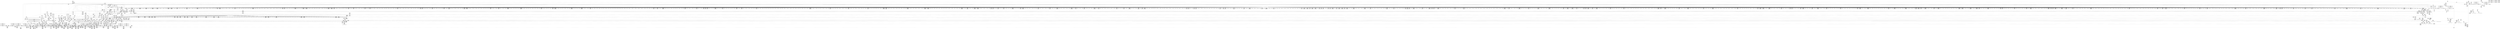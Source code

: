 digraph {
	CE0x407efe0 [shape=record,shape=Mrecord,label="{CE0x407efe0|i64_22|*Constant*}"]
	CE0x40368e0 [shape=record,shape=Mrecord,label="{CE0x40368e0|272:_i8*,_:_CRE_1784,1792_|*MultipleSource*|*LoadInst*|security/selinux/hooks.c,1714|security/selinux/hooks.c,1714}"]
	CE0x3fc4bb0 [shape=record,shape=Mrecord,label="{CE0x3fc4bb0|40:_%struct.super_block*,_56:_i8*,_:_CRE_848,856_|*MultipleSource*|security/selinux/hooks.c,1713|Function::may_create&Arg::dir::|Function::selinux_inode_create&Arg::dir::}"]
	CE0x4050f70 [shape=record,shape=Mrecord,label="{CE0x4050f70|28:_i32,_:_CRE_10,11_}"]
	CE0x3f55c40 [shape=record,shape=Mrecord,label="{CE0x3f55c40|may_create:tmp1|*SummSink*}"]
	CE0x4043a40 [shape=record,shape=Mrecord,label="{CE0x4043a40|avc_has_perm:auditdata|Function::avc_has_perm&Arg::auditdata::|*SummSink*}"]
	CE0x3fdb960 [shape=record,shape=Mrecord,label="{CE0x3fdb960|272:_i8*,_:_CRE_120,128_|*MultipleSource*|*LoadInst*|security/selinux/hooks.c,1714|security/selinux/hooks.c,1714}"]
	CE0x3fb9dd0 [shape=record,shape=Mrecord,label="{CE0x3fb9dd0|40:_%struct.super_block*,_56:_i8*,_:_CRE_536,540_|*MultipleSource*|security/selinux/hooks.c,1713|Function::may_create&Arg::dir::|Function::selinux_inode_create&Arg::dir::}"]
	CE0x3fb1a10 [shape=record,shape=Mrecord,label="{CE0x3fb1a10|40:_%struct.super_block*,_56:_i8*,_:_CRE_8,12_|*MultipleSource*|security/selinux/hooks.c,1713|Function::may_create&Arg::dir::|Function::selinux_inode_create&Arg::dir::}"]
	CE0x3fb8c60 [shape=record,shape=Mrecord,label="{CE0x3fb8c60|may_create:tmp50|security/selinux/hooks.c,1731|*SummSink*}"]
	CE0x40438f0 [shape=record,shape=Mrecord,label="{CE0x40438f0|avc_has_perm:auditdata|Function::avc_has_perm&Arg::auditdata::|*SummSource*}"]
	CE0x402fd90 [shape=record,shape=Mrecord,label="{CE0x402fd90|272:_i8*,_:_CRE_1568,1584_|*MultipleSource*|*LoadInst*|security/selinux/hooks.c,1714|security/selinux/hooks.c,1714}"]
	CE0x3fc1cb0 [shape=record,shape=Mrecord,label="{CE0x3fc1cb0|40:_%struct.super_block*,_56:_i8*,_:_CRE_672,680_|*MultipleSource*|security/selinux/hooks.c,1713|Function::may_create&Arg::dir::|Function::selinux_inode_create&Arg::dir::}"]
	CE0x4033760 [shape=record,shape=Mrecord,label="{CE0x4033760|272:_i8*,_:_CRE_1660,1661_}"]
	CE0x3fd5b60 [shape=record,shape=Mrecord,label="{CE0x3fd5b60|272:_i8*,_:_CRE_602,603_}"]
	CE0x3fa06c0 [shape=record,shape=Mrecord,label="{CE0x3fa06c0|40:_%struct.super_block*,_56:_i8*,_:_CRE_112,120_|*MultipleSource*|security/selinux/hooks.c,1713|Function::may_create&Arg::dir::|Function::selinux_inode_create&Arg::dir::}"]
	CE0x3fe5220 [shape=record,shape=Mrecord,label="{CE0x3fe5220|272:_i8*,_:_CRE_1275,1276_}"]
	CE0x3f5c8f0 [shape=record,shape=Mrecord,label="{CE0x3f5c8f0|i32_1706|*Constant*|*SummSink*}"]
	CE0x3fddbd0 [shape=record,shape=Mrecord,label="{CE0x3fddbd0|272:_i8*,_:_CRE_272,280_|*MultipleSource*|*LoadInst*|security/selinux/hooks.c,1714|security/selinux/hooks.c,1714}"]
	CE0x3fcb9f0 [shape=record,shape=Mrecord,label="{CE0x3fcb9f0|40:_%struct.super_block*,_56:_i8*,_:_CRE_978,979_}"]
	CE0x3f7fb40 [shape=record,shape=Mrecord,label="{CE0x3f7fb40|may_create:tmp4|security/selinux/hooks.c,1706}"]
	CE0x3f70410 [shape=record,shape=Mrecord,label="{CE0x3f70410|40:_%struct.super_block*,_56:_i8*,_:_CRE_262,263_}"]
	CE0x3fc4970 [shape=record,shape=Mrecord,label="{CE0x3fc4970|40:_%struct.super_block*,_56:_i8*,_:_CRE_840,848_|*MultipleSource*|security/selinux/hooks.c,1713|Function::may_create&Arg::dir::|Function::selinux_inode_create&Arg::dir::}"]
	CE0x3fc5960 [shape=record,shape=Mrecord,label="{CE0x3fc5960|40:_%struct.super_block*,_56:_i8*,_:_CRE_869,870_}"]
	CE0x4030300 [shape=record,shape=Mrecord,label="{CE0x4030300|272:_i8*,_:_CRE_1596,1600_|*MultipleSource*|*LoadInst*|security/selinux/hooks.c,1714|security/selinux/hooks.c,1714}"]
	CE0x3f90000 [shape=record,shape=Mrecord,label="{CE0x3f90000|may_create:if.end17|*SummSink*}"]
	CE0x3f5cff0 [shape=record,shape=Mrecord,label="{CE0x3f5cff0|may_create:return|*SummSink*}"]
	CE0x3fb9350 [shape=record,shape=Mrecord,label="{CE0x3fb9350|may_create:tmp51|security/selinux/hooks.c,1732|*SummSource*}"]
	CE0x3f5fa40 [shape=record,shape=Mrecord,label="{CE0x3f5fa40|i64*_getelementptr_inbounds_(_2_x_i64_,_2_x_i64_*___llvm_gcov_ctr98,_i64_0,_i64_1)|*Constant*|*SummSink*}"]
	CE0x4083e70 [shape=record,shape=Mrecord,label="{CE0x4083e70|may_create:tmp60|security/selinux/hooks.c,1737|*SummSink*}"]
	CE0x3fd7b40 [shape=record,shape=Mrecord,label="{CE0x3fd7b40|272:_i8*,_:_CRE_1208,1209_}"]
	CE0x3f64c30 [shape=record,shape=Mrecord,label="{CE0x3f64c30|40:_%struct.super_block*,_56:_i8*,_:_CRE_193,194_}"]
	CE0x3fe1ae0 [shape=record,shape=Mrecord,label="{CE0x3fe1ae0|272:_i8*,_:_CRE_1223,1224_}"]
	"CONST[source:0(mediator),value:2(dynamic)][purpose:{subject}][SnkIdx:4]"
	CE0x4051100 [shape=record,shape=Mrecord,label="{CE0x4051100|28:_i32,_:_CRE_12,13_}"]
	CE0x3fd9ce0 [shape=record,shape=Mrecord,label="{CE0x3fd9ce0|may_create:i_sb|security/selinux/hooks.c,1714}"]
	CE0x3f91490 [shape=record,shape=Mrecord,label="{CE0x3f91490|i64_5|*Constant*}"]
	CE0x4043520 [shape=record,shape=Mrecord,label="{CE0x4043520|avc_has_perm:requested|Function::avc_has_perm&Arg::requested::}"]
	CE0x3fa6dc0 [shape=record,shape=Mrecord,label="{CE0x3fa6dc0|40:_%struct.super_block*,_56:_i8*,_:_CRE_306,307_}"]
	CE0x3f5b520 [shape=record,shape=Mrecord,label="{CE0x3f5b520|may_create:land.lhs.true2}"]
	CE0x4033a90 [shape=record,shape=Mrecord,label="{CE0x4033a90|272:_i8*,_:_CRE_1663,1664_}"]
	CE0x403e480 [shape=record,shape=Mrecord,label="{CE0x403e480|28:_i32,_:_CRE_65,66_}"]
	CE0x4042bb0 [shape=record,shape=Mrecord,label="{CE0x4042bb0|28:_i32,_:_CRE_192,196_|*MultipleSource*|*LoadInst*|security/selinux/hooks.c,1713|security/selinux/hooks.c,1713|security/selinux/hooks.c,1722}"]
	CE0x3fc96a0 [shape=record,shape=Mrecord,label="{CE0x3fc96a0|40:_%struct.super_block*,_56:_i8*,_:_CRE_918,919_}"]
	CE0x4044690 [shape=record,shape=Mrecord,label="{CE0x4044690|may_create:tmp31|security/selinux/hooks.c,1725}"]
	CE0x3f8c040 [shape=record,shape=Mrecord,label="{CE0x3f8c040|may_create:tmp10|security/selinux/hooks.c,1706|*SummSource*}"]
	CE0x3f68930 [shape=record,shape=Mrecord,label="{CE0x3f68930|_call_void_mcount()_#3|*SummSink*}"]
	CE0x3fbbe50 [shape=record,shape=Mrecord,label="{CE0x3fbbe50|272:_i8*,_:_CRE_1350,1351_}"]
	CE0x4030130 [shape=record,shape=Mrecord,label="{CE0x4030130|272:_i8*,_:_CRE_1592,1596_|*MultipleSource*|*LoadInst*|security/selinux/hooks.c,1714|security/selinux/hooks.c,1714}"]
	CE0x406a8a0 [shape=record,shape=Mrecord,label="{CE0x406a8a0|VOIDTB_TE:_CE_150,151_}"]
	CE0x3fb47c0 [shape=record,shape=Mrecord,label="{CE0x3fb47c0|VOIDTB_TE:_CE_213,214_}"]
	CE0x3f6aa60 [shape=record,shape=Mrecord,label="{CE0x3f6aa60|may_create:tobool|security/selinux/hooks.c,1706}"]
	CE0x3fe4ef0 [shape=record,shape=Mrecord,label="{CE0x3fe4ef0|272:_i8*,_:_CRE_1272,1273_}"]
	CE0x40480e0 [shape=record,shape=Mrecord,label="{CE0x40480e0|avc_has_perm:requested|Function::avc_has_perm&Arg::requested::|*SummSink*}"]
	CE0x3f8aea0 [shape=record,shape=Mrecord,label="{CE0x3f8aea0|i32_10|*Constant*|*SummSource*}"]
	CE0x404af10 [shape=record,shape=Mrecord,label="{CE0x404af10|may_create:tmp28|security/selinux/hooks.c,1717}"]
	CE0x3fcd370 [shape=record,shape=Mrecord,label="{CE0x3fcd370|272:_i8*,_:_CRE_402,403_}"]
	CE0x3fc8a20 [shape=record,shape=Mrecord,label="{CE0x3fc8a20|40:_%struct.super_block*,_56:_i8*,_:_CRE_908,909_}"]
	CE0x4056e70 [shape=record,shape=Mrecord,label="{CE0x4056e70|may_create:conv|security/selinux/hooks.c,1728}"]
	CE0x3f75a60 [shape=record,shape=Mrecord,label="{CE0x3f75a60|28:_i32,_:_CRE_61,62_}"]
	CE0x3fd3da0 [shape=record,shape=Mrecord,label="{CE0x3fd3da0|272:_i8*,_:_CRE_574,575_}"]
	CE0x4036710 [shape=record,shape=Mrecord,label="{CE0x4036710|272:_i8*,_:_CRE_1776,1784_|*MultipleSource*|*LoadInst*|security/selinux/hooks.c,1714|security/selinux/hooks.c,1714}"]
	CE0x3f744f0 [shape=record,shape=Mrecord,label="{CE0x3f744f0|28:_i32,_:_CRE_24,28_|*MultipleSource*|*LoadInst*|security/selinux/hooks.c,1713|security/selinux/hooks.c,1713|security/selinux/hooks.c,1722}"]
	"CONST[source:0(mediator),value:2(dynamic)][purpose:{subject}][SnkIdx:0]"
	CE0x404ad80 [shape=record,shape=Mrecord,label="{CE0x404ad80|i32_3|*Constant*|*SummSink*}"]
	CE0x3f8bbd0 [shape=record,shape=Mrecord,label="{CE0x3f8bbd0|may_create:tmp9|security/selinux/hooks.c,1706}"]
	CE0x3fd87c0 [shape=record,shape=Mrecord,label="{CE0x3fd87c0|272:_i8*,_:_CRE_696,704_|*MultipleSource*|*LoadInst*|security/selinux/hooks.c,1714|security/selinux/hooks.c,1714}"]
	CE0x3f61520 [shape=record,shape=Mrecord,label="{CE0x3f61520|may_create:tmp6|security/selinux/hooks.c,1706|*SummSource*}"]
	CE0x3fe6670 [shape=record,shape=Mrecord,label="{CE0x3fe6670|272:_i8*,_:_CRE_1313,1314_}"]
	CE0x3f75e10 [shape=record,shape=Mrecord,label="{CE0x3f75e10|may_create:tmp1}"]
	CE0x408ffe0 [shape=record,shape=Mrecord,label="{CE0x408ffe0|get_current:bb}"]
	CE0x3fc4570 [shape=record,shape=Mrecord,label="{CE0x3fc4570|40:_%struct.super_block*,_56:_i8*,_:_CRE_824,832_|*MultipleSource*|security/selinux/hooks.c,1713|Function::may_create&Arg::dir::|Function::selinux_inode_create&Arg::dir::}"]
	CE0x3f630b0 [shape=record,shape=Mrecord,label="{CE0x3f630b0|40:_%struct.super_block*,_56:_i8*,_:_CRE_284,285_}"]
	CE0x3fa6a00 [shape=record,shape=Mrecord,label="{CE0x3fa6a00|40:_%struct.super_block*,_56:_i8*,_:_CRE_303,304_}"]
	CE0x402f8a0 [shape=record,shape=Mrecord,label="{CE0x402f8a0|272:_i8*,_:_CRE_1384,1392_|*MultipleSource*|*LoadInst*|security/selinux/hooks.c,1714|security/selinux/hooks.c,1714}"]
	CE0x3f740f0 [shape=record,shape=Mrecord,label="{CE0x3f740f0|28:_i32,_:_CRE_20,21_}"]
	CE0x3f65d80 [shape=record,shape=Mrecord,label="{CE0x3f65d80|40:_%struct.super_block*,_56:_i8*,_:_CRE_240,241_}"]
	CE0x3fba290 [shape=record,shape=Mrecord,label="{CE0x3fba290|40:_%struct.super_block*,_56:_i8*,_:_CRE_544,552_|*MultipleSource*|security/selinux/hooks.c,1713|Function::may_create&Arg::dir::|Function::selinux_inode_create&Arg::dir::}"]
	CE0x3fd2740 [shape=record,shape=Mrecord,label="{CE0x3fd2740|272:_i8*,_:_CRE_552,556_|*MultipleSource*|*LoadInst*|security/selinux/hooks.c,1714|security/selinux/hooks.c,1714}"]
	CE0x3fae5f0 [shape=record,shape=Mrecord,label="{CE0x3fae5f0|may_create:tmp64|security/selinux/hooks.c,1739}"]
	CE0x3fdd660 [shape=record,shape=Mrecord,label="{CE0x3fdd660|272:_i8*,_:_CRE_256,264_|*MultipleSource*|*LoadInst*|security/selinux/hooks.c,1714|security/selinux/hooks.c,1714}"]
	CE0x3fd9810 [shape=record,shape=Mrecord,label="{CE0x3fd9810|272:_i8*,_:_CRE_1211,1212_}"]
	CE0x3f90200 [shape=record,shape=Mrecord,label="{CE0x3f90200|may_create:if.end30|*SummSource*}"]
	CE0x404b410 [shape=record,shape=Mrecord,label="{CE0x404b410|may_create:tmp28|security/selinux/hooks.c,1717|*SummSource*}"]
	CE0x406c2d0 [shape=record,shape=Mrecord,label="{CE0x406c2d0|may_create:and|security/selinux/hooks.c,1728|*SummSource*}"]
	CE0x3fa7b90 [shape=record,shape=Mrecord,label="{CE0x3fa7b90|40:_%struct.super_block*,_56:_i8*,_:_CRE_344,352_|*MultipleSource*|security/selinux/hooks.c,1713|Function::may_create&Arg::dir::|Function::selinux_inode_create&Arg::dir::}"]
	CE0x4040c10 [shape=record,shape=Mrecord,label="{CE0x4040c10|28:_i32,_:_CRE_104,105_}"]
	CE0x408ee10 [shape=record,shape=Mrecord,label="{CE0x408ee10|may_create:tmp66|security/selinux/hooks.c,1742|*SummSource*}"]
	CE0x3f8d5e0 [shape=record,shape=Mrecord,label="{CE0x3f8d5e0|i1_true|*Constant*|*SummSource*}"]
	CE0x3f9fde0 [shape=record,shape=Mrecord,label="{CE0x3f9fde0|may_create:i_security|security/selinux/hooks.c,1713|*SummSink*}"]
	CE0x3fa15e0 [shape=record,shape=Mrecord,label="{CE0x3fa15e0|40:_%struct.super_block*,_56:_i8*,_:_CRE_146,147_}"]
	CE0x3fb28f0 [shape=record,shape=Mrecord,label="{CE0x3fb28f0|VOIDTB_TE:_CE_184,185_}"]
	CE0x3f75320 [shape=record,shape=Mrecord,label="{CE0x3f75320|28:_i32,_:_CRE_53,54_}"]
	CE0x3f635b0 [shape=record,shape=Mrecord,label="{CE0x3f635b0|40:_%struct.super_block*,_56:_i8*,_:_CRE_288,289_}"]
	CE0x3fa6780 [shape=record,shape=Mrecord,label="{CE0x3fa6780|40:_%struct.super_block*,_56:_i8*,_:_CRE_301,302_}"]
	CE0x3fb7b30 [shape=record,shape=Mrecord,label="{CE0x3fb7b30|may_create:call22|security/selinux/hooks.c,1729|*SummSink*}"]
	CE0x4068850 [shape=record,shape=Mrecord,label="{CE0x4068850|VOIDTB_TE:_CE_168,169_}"]
	CE0x402e690 [shape=record,shape=Mrecord,label="{CE0x402e690|272:_i8*,_:_CRE_1361,1362_}"]
	CE0x3fb46b0 [shape=record,shape=Mrecord,label="{CE0x3fb46b0|VOIDTB_TE:_CE_212,213_}"]
	CE0x3fdb790 [shape=record,shape=Mrecord,label="{CE0x3fdb790|272:_i8*,_:_CRE_112,120_|*MultipleSource*|*LoadInst*|security/selinux/hooks.c,1714|security/selinux/hooks.c,1714}"]
	CE0x3fe1370 [shape=record,shape=Mrecord,label="{CE0x3fe1370|272:_i8*,_:_CRE_1216,1217_}"]
	CE0x4040d20 [shape=record,shape=Mrecord,label="{CE0x4040d20|28:_i32,_:_CRE_105,106_}"]
	CE0x4044d60 [shape=record,shape=Mrecord,label="{CE0x4044d60|i64_11|*Constant*|*SummSink*}"]
	CE0x3fe4780 [shape=record,shape=Mrecord,label="{CE0x3fe4780|272:_i8*,_:_CRE_1265,1266_}"]
	CE0x3fd5d80 [shape=record,shape=Mrecord,label="{CE0x3fd5d80|272:_i8*,_:_CRE_604,605_}"]
	CE0x406a740 [shape=record,shape=Mrecord,label="{CE0x406a740|VOIDTB_TE:_CE_148,149_}"]
	CE0x3f8b340 [shape=record,shape=Mrecord,label="{CE0x3f8b340|28:_i32,_:_CRE_0,8_|*MultipleSource*|*LoadInst*|security/selinux/hooks.c,1713|security/selinux/hooks.c,1713|security/selinux/hooks.c,1722}"]
	CE0x3fe19d0 [shape=record,shape=Mrecord,label="{CE0x3fe19d0|272:_i8*,_:_CRE_1222,1223_}"]
	CE0x3fb7090 [shape=record,shape=Mrecord,label="{CE0x3fb7090|VOIDTB_TE:_CE_312,313_}"]
	CE0x3fd3a70 [shape=record,shape=Mrecord,label="{CE0x3fd3a70|272:_i8*,_:_CRE_571,572_}"]
	CE0x3f888e0 [shape=record,shape=Mrecord,label="{CE0x3f888e0|i32_78|*Constant*|*SummSink*}"]
	CE0x3f6fb50 [shape=record,shape=Mrecord,label="{CE0x3f6fb50|40:_%struct.super_block*,_56:_i8*,_:_CRE_255,256_}"]
	CE0x40458f0 [shape=record,shape=Mrecord,label="{CE0x40458f0|may_create:tmp32|security/selinux/hooks.c,1725|*SummSource*}"]
	CE0x3fb4160 [shape=record,shape=Mrecord,label="{CE0x3fb4160|VOIDTB_TE:_CE_207,208_}"]
	CE0x3fca6e0 [shape=record,shape=Mrecord,label="{CE0x3fca6e0|40:_%struct.super_block*,_56:_i8*,_:_CRE_931,932_}"]
	CE0x3f689f0 [shape=record,shape=Mrecord,label="{CE0x3f689f0|selinux_inode_create:tmp|*SummSource*}"]
	CE0x40937a0 [shape=record,shape=Mrecord,label="{CE0x40937a0|may_create:call32|security/selinux/hooks.c,1739|*SummSink*}"]
	CE0x3fc5d20 [shape=record,shape=Mrecord,label="{CE0x3fc5d20|40:_%struct.super_block*,_56:_i8*,_:_CRE_872,873_}"]
	CE0x3fcecf0 [shape=record,shape=Mrecord,label="{CE0x3fcecf0|272:_i8*,_:_CRE_426,427_}"]
	CE0x3fc0ba0 [shape=record,shape=Mrecord,label="{CE0x3fc0ba0|40:_%struct.super_block*,_56:_i8*,_:_CRE_619,620_}"]
	CE0x3f6f790 [shape=record,shape=Mrecord,label="{CE0x3f6f790|40:_%struct.super_block*,_56:_i8*,_:_CRE_252,253_}"]
	CE0x3fc6360 [shape=record,shape=Mrecord,label="{CE0x3fc6360|40:_%struct.super_block*,_56:_i8*,_:_CRE_877,878_}"]
	CE0x4035520 [shape=record,shape=Mrecord,label="{CE0x4035520|272:_i8*,_:_CRE_1872,1873_}"]
	CE0x4038000 [shape=record,shape=Mrecord,label="{CE0x4038000|272:_i8*,_:_CRE_1876,1877_}"]
	CE0x4090e50 [shape=record,shape=Mrecord,label="{CE0x4090e50|get_current:tmp}"]
	CE0x407f2f0 [shape=record,shape=Mrecord,label="{CE0x407f2f0|may_create:tmp57|security/selinux/hooks.c,1736}"]
	CE0x3f5ea70 [shape=record,shape=Mrecord,label="{CE0x3f5ea70|may_create:tmp2|*SummSink*}"]
	CE0x3f79b10 [shape=record,shape=Mrecord,label="{CE0x3f79b10|40:_%struct.super_block*,_56:_i8*,_:_CRE_157,158_}"]
	CE0x3fc92e0 [shape=record,shape=Mrecord,label="{CE0x3fc92e0|40:_%struct.super_block*,_56:_i8*,_:_CRE_915,916_}"]
	CE0x3fc0a60 [shape=record,shape=Mrecord,label="{CE0x3fc0a60|40:_%struct.super_block*,_56:_i8*,_:_CRE_618,619_}"]
	CE0x403f280 [shape=record,shape=Mrecord,label="{CE0x403f280|28:_i32,_:_CRE_79,80_}"]
	CE0x3fa21e0 [shape=record,shape=Mrecord,label="{CE0x3fa21e0|i64*_getelementptr_inbounds_(_26_x_i64_,_26_x_i64_*___llvm_gcov_ctr217,_i64_0,_i64_8)|*Constant*|*SummSource*}"]
	CE0x3fc47b0 [shape=record,shape=Mrecord,label="{CE0x3fc47b0|40:_%struct.super_block*,_56:_i8*,_:_CRE_832,840_|*MultipleSource*|security/selinux/hooks.c,1713|Function::may_create&Arg::dir::|Function::selinux_inode_create&Arg::dir::}"]
	CE0x4047810 [shape=record,shape=Mrecord,label="{CE0x4047810|i16_7|*Constant*|*SummSink*}"]
	CE0x4034ec0 [shape=record,shape=Mrecord,label="{CE0x4034ec0|272:_i8*,_:_CRE_1682,1683_}"]
	CE0x3fd7c50 [shape=record,shape=Mrecord,label="{CE0x3fd7c50|272:_i8*,_:_CRE_632,640_|*MultipleSource*|*LoadInst*|security/selinux/hooks.c,1714|security/selinux/hooks.c,1714}"]
	CE0x40648c0 [shape=record,shape=Mrecord,label="{CE0x40648c0|may_create:tmp44|security/selinux/hooks.c,1728|*SummSink*}"]
	CE0x3f70e10 [shape=record,shape=Mrecord,label="{CE0x3f70e10|40:_%struct.super_block*,_56:_i8*,_:_CRE_270,271_}"]
	CE0x3f69dc0 [shape=record,shape=Mrecord,label="{CE0x3f69dc0|_ret_i32_%retval.0,_!dbg_!27798|security/selinux/hooks.c,1742|*SummSink*}"]
	CE0x4064230 [shape=record,shape=Mrecord,label="{CE0x4064230|may_create:tmp43|security/selinux/hooks.c,1728|*SummSource*}"]
	CE0x3f87240 [shape=record,shape=Mrecord,label="{CE0x3f87240|40:_%struct.super_block*,_56:_i8*,_:_CRE_487,488_}"]
	CE0x3f69f10 [shape=record,shape=Mrecord,label="{CE0x3f69f10|may_create:lor.lhs.false}"]
	CE0x3fe6050 [shape=record,shape=Mrecord,label="{CE0x3fe6050|272:_i8*,_:_CRE_1307,1308_}"]
	CE0x3f9ec50 [shape=record,shape=Mrecord,label="{CE0x3f9ec50|40:_%struct.super_block*,_56:_i8*,_:_CRE_0,2_|*MultipleSource*|security/selinux/hooks.c,1713|Function::may_create&Arg::dir::|Function::selinux_inode_create&Arg::dir::}"]
	CE0x3f5e7e0 [shape=record,shape=Mrecord,label="{CE0x3f5e7e0|may_create:tmp2}"]
	CE0x3f6d560 [shape=record,shape=Mrecord,label="{CE0x3f6d560|i16_6|*Constant*|*SummSource*}"]
	"CONST[source:0(mediator),value:2(dynamic)][purpose:{object}][SnkIdx:5]"
	CE0x4066210 [shape=record,shape=Mrecord,label="{CE0x4066210|may_create:tmp42|security/selinux/hooks.c,1728|*SummSource*}"]
	CE0x3fcebe0 [shape=record,shape=Mrecord,label="{CE0x3fcebe0|272:_i8*,_:_CRE_425,426_}"]
	CE0x402f240 [shape=record,shape=Mrecord,label="{CE0x402f240|272:_i8*,_:_CRE_1372,1373_}"]
	CE0x3fcd9d0 [shape=record,shape=Mrecord,label="{CE0x3fcd9d0|272:_i8*,_:_CRE_408,409_}"]
	CE0x3f68150 [shape=record,shape=Mrecord,label="{CE0x3f68150|may_create:tmp13|security/selinux/hooks.c,1706|*SummSink*}"]
	CE0x3f61a20 [shape=record,shape=Mrecord,label="{CE0x3f61a20|may_create:ad|security/selinux/hooks.c, 1710}"]
	CE0x3fd61c0 [shape=record,shape=Mrecord,label="{CE0x3fd61c0|272:_i8*,_:_CRE_608,609_}"]
	CE0x3fb4490 [shape=record,shape=Mrecord,label="{CE0x3fb4490|VOIDTB_TE:_CE_210,211_}"]
	CE0x4035e00 [shape=record,shape=Mrecord,label="{CE0x4035e00|272:_i8*,_:_CRE_1728,1736_|*MultipleSource*|*LoadInst*|security/selinux/hooks.c,1714|security/selinux/hooks.c,1714}"]
	CE0x4055480 [shape=record,shape=Mrecord,label="{CE0x4055480|may_create:tmp38|security/selinux/hooks.c,1728|*SummSink*}"]
	CE0x40667c0 [shape=record,shape=Mrecord,label="{CE0x40667c0|i64_15|*Constant*|*SummSink*}"]
	CE0x3fae660 [shape=record,shape=Mrecord,label="{CE0x3fae660|may_create:tmp64|security/selinux/hooks.c,1739|*SummSource*}"]
	CE0x4081cf0 [shape=record,shape=Mrecord,label="{CE0x4081cf0|may_create:tmp47|security/selinux/hooks.c,1731|*SummSource*}"]
	CE0x402ead0 [shape=record,shape=Mrecord,label="{CE0x402ead0|272:_i8*,_:_CRE_1365,1366_}"]
	CE0x4032000 [shape=record,shape=Mrecord,label="{CE0x4032000|272:_i8*,_:_CRE_1638,1639_}"]
	CE0x3fb5ed0 [shape=record,shape=Mrecord,label="{CE0x3fb5ed0|VOIDTB_TE:_CE_280,288_|*MultipleSource*|Function::selinux_inode_create&Arg::dentry::|security/selinux/hooks.c,1730|Function::may_create&Arg::dentry::}"]
	CE0x4039eb0 [shape=record,shape=Mrecord,label="{CE0x4039eb0|may_create:tmp25|security/selinux/hooks.c,1714|*SummSink*}"]
	CE0x4034a80 [shape=record,shape=Mrecord,label="{CE0x4034a80|272:_i8*,_:_CRE_1678,1679_}"]
	CE0x4045ba0 [shape=record,shape=Mrecord,label="{CE0x4045ba0|may_create:tmp33|security/selinux/hooks.c,1725}"]
	CE0x4040b00 [shape=record,shape=Mrecord,label="{CE0x4040b00|28:_i32,_:_CRE_103,104_}"]
	CE0x3fcc1e0 [shape=record,shape=Mrecord,label="{CE0x3fcc1e0|40:_%struct.super_block*,_56:_i8*,_:_CRE_984,988_|*MultipleSource*|security/selinux/hooks.c,1713|Function::may_create&Arg::dir::|Function::selinux_inode_create&Arg::dir::}"]
	CE0x3fc5730 [shape=record,shape=Mrecord,label="{CE0x3fc5730|40:_%struct.super_block*,_56:_i8*,_:_CRE_867,868_}"]
	CE0x4032880 [shape=record,shape=Mrecord,label="{CE0x4032880|272:_i8*,_:_CRE_1646,1647_}"]
	CE0x3fb8310 [shape=record,shape=Mrecord,label="{CE0x3fb8310|may_create:tmp48|security/selinux/hooks.c,1731|*SummSink*}"]
	CE0x3fc8660 [shape=record,shape=Mrecord,label="{CE0x3fc8660|40:_%struct.super_block*,_56:_i8*,_:_CRE_905,906_}"]
	CE0x3fcc320 [shape=record,shape=Mrecord,label="{CE0x3fcc320|40:_%struct.super_block*,_56:_i8*,_:_CRE_988,992_|*MultipleSource*|security/selinux/hooks.c,1713|Function::may_create&Arg::dir::|Function::selinux_inode_create&Arg::dir::}"]
	CE0x3f86700 [shape=record,shape=Mrecord,label="{CE0x3f86700|40:_%struct.super_block*,_56:_i8*,_:_CRE_478,479_}"]
	CE0x4031010 [shape=record,shape=Mrecord,label="{CE0x4031010|272:_i8*,_:_CRE_1623,1624_}"]
	CE0x3f7fd10 [shape=record,shape=Mrecord,label="{CE0x3f7fd10|may_create:tmp4|security/selinux/hooks.c,1706|*SummSink*}"]
	CE0x3fe7770 [shape=record,shape=Mrecord,label="{CE0x3fe7770|272:_i8*,_:_CRE_1329,1330_}"]
	CE0x3f731a0 [shape=record,shape=Mrecord,label="{CE0x3f731a0|_call_void_lockdep_rcu_suspicious(i8*_getelementptr_inbounds_(_25_x_i8_,_25_x_i8_*_.str3,_i32_0,_i32_0),_i32_1706,_i8*_getelementptr_inbounds_(_45_x_i8_,_45_x_i8_*_.str12,_i32_0,_i32_0))_#10,_!dbg_!27731|security/selinux/hooks.c,1706}"]
	CE0x3f718b0 [shape=record,shape=Mrecord,label="{CE0x3f718b0|i64*_getelementptr_inbounds_(_26_x_i64_,_26_x_i64_*___llvm_gcov_ctr217,_i64_0,_i64_9)|*Constant*|*SummSink*}"]
	CE0x3fd42f0 [shape=record,shape=Mrecord,label="{CE0x3fd42f0|272:_i8*,_:_CRE_579,580_}"]
	CE0x4054d10 [shape=record,shape=Mrecord,label="{CE0x4054d10|may_create:tmp37|security/selinux/hooks.c,1728}"]
	CE0x4082330 [shape=record,shape=Mrecord,label="{CE0x4082330|i64_17|*Constant*|*SummSink*}"]
	CE0x3fba750 [shape=record,shape=Mrecord,label="{CE0x3fba750|40:_%struct.super_block*,_56:_i8*,_:_CRE_553,554_}"]
	CE0x3f69510 [shape=record,shape=Mrecord,label="{CE0x3f69510|may_create:if.then29|*SummSource*}"]
	CE0x3fcccb0 [shape=record,shape=Mrecord,label="{CE0x3fcccb0|may_create:tmp22|*LoadInst*|security/selinux/hooks.c,1713|*SummSink*}"]
	CE0x3f60e60 [shape=record,shape=Mrecord,label="{CE0x3f60e60|may_create:entry|*SummSink*}"]
	CE0x3fb6920 [shape=record,shape=Mrecord,label="{CE0x3fb6920|VOIDTB_TE:_CE_306,307_}"]
	CE0x3f82520 [shape=record,shape=Mrecord,label="{CE0x3f82520|_call_void_mcount()_#3|*SummSink*}"]
	CE0x3fb7c40 [shape=record,shape=Mrecord,label="{CE0x3fb7c40|GLOBAL:security_transition_sid|*Constant*}"]
	CE0x3fdf530 [shape=record,shape=Mrecord,label="{CE0x3fdf530|272:_i8*,_:_CRE_384,388_|*MultipleSource*|*LoadInst*|security/selinux/hooks.c,1714|security/selinux/hooks.c,1714}"]
	CE0x3fe4340 [shape=record,shape=Mrecord,label="{CE0x3fe4340|272:_i8*,_:_CRE_1261,1262_}"]
	CE0x406a0b0 [shape=record,shape=Mrecord,label="{CE0x406a0b0|VOIDTB_TE:_CE_145,146_}"]
	CE0x3f90a40 [shape=record,shape=Mrecord,label="{CE0x3f90a40|i64_3|*Constant*}"]
	CE0x3fb1590 [shape=record,shape=Mrecord,label="{CE0x3fb1590|40:_%struct.super_block*,_56:_i8*,_:_CRE_4,8_|*MultipleSource*|security/selinux/hooks.c,1713|Function::may_create&Arg::dir::|Function::selinux_inode_create&Arg::dir::}"]
	CE0x407f490 [shape=record,shape=Mrecord,label="{CE0x407f490|i64_21|*Constant*}"]
	CE0x3f70f00 [shape=record,shape=Mrecord,label="{CE0x3f70f00|may_create:if.then20}"]
	CE0x3fb5370 [shape=record,shape=Mrecord,label="{CE0x3fb5370|VOIDTB_TE:_CE_224,232_|*MultipleSource*|Function::selinux_inode_create&Arg::dentry::|security/selinux/hooks.c,1730|Function::may_create&Arg::dentry::}"]
	CE0x3fe7550 [shape=record,shape=Mrecord,label="{CE0x3fe7550|272:_i8*,_:_CRE_1327,1328_}"]
	CE0x3fc3170 [shape=record,shape=Mrecord,label="{CE0x3fc3170|40:_%struct.super_block*,_56:_i8*,_:_CRE_744,752_|*MultipleSource*|security/selinux/hooks.c,1713|Function::may_create&Arg::dir::|Function::selinux_inode_create&Arg::dir::}"]
	CE0x4032ee0 [shape=record,shape=Mrecord,label="{CE0x4032ee0|272:_i8*,_:_CRE_1652,1653_}"]
	CE0x3fd8d30 [shape=record,shape=Mrecord,label="{CE0x3fd8d30|272:_i8*,_:_CRE_720,736_|*MultipleSource*|*LoadInst*|security/selinux/hooks.c,1714|security/selinux/hooks.c,1714}"]
	CE0x3fd5a50 [shape=record,shape=Mrecord,label="{CE0x3fd5a50|272:_i8*,_:_CRE_601,602_}"]
	CE0x3fe3130 [shape=record,shape=Mrecord,label="{CE0x3fe3130|272:_i8*,_:_CRE_1244,1245_}"]
	CE0x3fa2980 [shape=record,shape=Mrecord,label="{CE0x3fa2980|may_create:tmp16|security/selinux/hooks.c,1706}"]
	CE0x3fcfce0 [shape=record,shape=Mrecord,label="{CE0x3fcfce0|272:_i8*,_:_CRE_441,442_}"]
	CE0x3f89e70 [shape=record,shape=Mrecord,label="{CE0x3f89e70|may_create:security|security/selinux/hooks.c,1706|*SummSink*}"]
	CE0x4082ed0 [shape=record,shape=Mrecord,label="{CE0x4082ed0|may_create:tmp58|security/selinux/hooks.c,1736|*SummSink*}"]
	CE0x406c6d0 [shape=record,shape=Mrecord,label="{CE0x406c6d0|may_create:tobool19|security/selinux/hooks.c,1728|*SummSink*}"]
	CE0x3f8a190 [shape=record,shape=Mrecord,label="{CE0x3f8a190|may_create:tmp20|security/selinux/hooks.c,1706}"]
	CE0x3fd8420 [shape=record,shape=Mrecord,label="{CE0x3fd8420|272:_i8*,_:_CRE_672,680_|*MultipleSource*|*LoadInst*|security/selinux/hooks.c,1714|security/selinux/hooks.c,1714}"]
	CE0x3fe5af0 [shape=record,shape=Mrecord,label="{CE0x3fe5af0|272:_i8*,_:_CRE_1296,1300_|*MultipleSource*|*LoadInst*|security/selinux/hooks.c,1714|security/selinux/hooks.c,1714}"]
	CE0x3fa51c0 [shape=record,shape=Mrecord,label="{CE0x3fa51c0|may_create:if.end25}"]
	CE0x4064d20 [shape=record,shape=Mrecord,label="{CE0x4064d20|may_create:tmp45|security/selinux/hooks.c,1728|*SummSink*}"]
	CE0x3fb1b10 [shape=record,shape=Mrecord,label="{CE0x3fb1b10|40:_%struct.super_block*,_56:_i8*,_:_CRE_16,24_|*MultipleSource*|security/selinux/hooks.c,1713|Function::may_create&Arg::dir::|Function::selinux_inode_create&Arg::dir::}"]
	CE0x3fb6d40 [shape=record,shape=Mrecord,label="{CE0x3fb6d40|VOIDTB_TE:_CE_308,309_}"]
	CE0x3fb62f0 [shape=record,shape=Mrecord,label="{CE0x3fb62f0|VOIDTB_TE:_CE_296,304_|*MultipleSource*|Function::selinux_inode_create&Arg::dentry::|security/selinux/hooks.c,1730|Function::may_create&Arg::dentry::}"]
	CE0x3fe7000 [shape=record,shape=Mrecord,label="{CE0x3fe7000|272:_i8*,_:_CRE_1322,1323_}"]
	CE0x3fdd830 [shape=record,shape=Mrecord,label="{CE0x3fdd830|272:_i8*,_:_CRE_264,268_|*MultipleSource*|*LoadInst*|security/selinux/hooks.c,1714|security/selinux/hooks.c,1714}"]
	CE0x3fe5660 [shape=record,shape=Mrecord,label="{CE0x3fe5660|272:_i8*,_:_CRE_1279,1280_}"]
	CE0x3f7b790 [shape=record,shape=Mrecord,label="{CE0x3f7b790|40:_%struct.super_block*,_56:_i8*,_:_CRE_24,32_|*MultipleSource*|security/selinux/hooks.c,1713|Function::may_create&Arg::dir::|Function::selinux_inode_create&Arg::dir::}"]
	CE0x3f9fcf0 [shape=record,shape=Mrecord,label="{CE0x3f9fcf0|i32_128|*Constant*}"]
	CE0x3f64db0 [shape=record,shape=Mrecord,label="{CE0x3f64db0|40:_%struct.super_block*,_56:_i8*,_:_CRE_195,196_}"]
	CE0x40418d0 [shape=record,shape=Mrecord,label="{CE0x40418d0|28:_i32,_:_CRE_116,117_}"]
	CE0x3fd2ae0 [shape=record,shape=Mrecord,label="{CE0x3fd2ae0|272:_i8*,_:_CRE_562,563_}"]
	CE0x3fbd5e0 [shape=record,shape=Mrecord,label="{CE0x3fbd5e0|40:_%struct.super_block*,_56:_i8*,_:_CRE_576,577_}"]
	CE0x4055ae0 [shape=record,shape=Mrecord,label="{CE0x4055ae0|may_create:tmp40|security/selinux/hooks.c,1728}"]
	CE0x3fd7810 [shape=record,shape=Mrecord,label="{CE0x3fd7810|272:_i8*,_:_CRE_629,630_}"]
	CE0x3fddda0 [shape=record,shape=Mrecord,label="{CE0x3fddda0|272:_i8*,_:_CRE_280,288_|*MultipleSource*|*LoadInst*|security/selinux/hooks.c,1714|security/selinux/hooks.c,1714}"]
	CE0x3fd50c0 [shape=record,shape=Mrecord,label="{CE0x3fd50c0|272:_i8*,_:_CRE_592,593_}"]
	CE0x5e7ea60 [shape=record,shape=Mrecord,label="{CE0x5e7ea60|may_create:ad|security/selinux/hooks.c, 1710|*SummSource*}"]
	CE0x3fe5c80 [shape=record,shape=Mrecord,label="{CE0x3fe5c80|272:_i8*,_:_CRE_1305,1306_}"]
	CE0x3f663f0 [shape=record,shape=Mrecord,label="{CE0x3f663f0|40:_%struct.super_block*,_56:_i8*,_:_CRE_245,246_}"]
	CE0x4033870 [shape=record,shape=Mrecord,label="{CE0x4033870|272:_i8*,_:_CRE_1661,1662_}"]
	CE0x4067020 [shape=record,shape=Mrecord,label="{CE0x4067020|VOIDTB_TE:_CE_24,40_|*MultipleSource*|Function::selinux_inode_create&Arg::dentry::|security/selinux/hooks.c,1730|Function::may_create&Arg::dentry::}"]
	CE0x3f7ccb0 [shape=record,shape=Mrecord,label="{CE0x3f7ccb0|40:_%struct.super_block*,_56:_i8*,_:_CRE_562,563_}"]
	CE0x404bec0 [shape=record,shape=Mrecord,label="{CE0x404bec0|may_create:type|security/selinux/hooks.c,1719|*SummSource*}"]
	CE0x3f8ff00 [shape=record,shape=Mrecord,label="{CE0x3f8ff00|may_create:if.end17|*SummSource*}"]
	CE0x3fdd0f0 [shape=record,shape=Mrecord,label="{CE0x3fdd0f0|272:_i8*,_:_CRE_224,240_|*MultipleSource*|*LoadInst*|security/selinux/hooks.c,1714|security/selinux/hooks.c,1714}"]
	CE0x406b140 [shape=record,shape=Mrecord,label="{CE0x406b140|VOIDTB_TE:_CE_72,80_|*MultipleSource*|Function::selinux_inode_create&Arg::dentry::|security/selinux/hooks.c,1730|Function::may_create&Arg::dentry::}"]
	CE0x3fa2d20 [shape=record,shape=Mrecord,label="{CE0x3fa2d20|may_create:tmp16|security/selinux/hooks.c,1706|*SummSink*}"]
	CE0x3fcfac0 [shape=record,shape=Mrecord,label="{CE0x3fcfac0|272:_i8*,_:_CRE_439,440_}"]
	CE0x3f702d0 [shape=record,shape=Mrecord,label="{CE0x3f702d0|40:_%struct.super_block*,_56:_i8*,_:_CRE_261,262_}"]
	CE0x3f6fc90 [shape=record,shape=Mrecord,label="{CE0x3f6fc90|40:_%struct.super_block*,_56:_i8*,_:_CRE_256,257_}"]
	CE0x3f6c2f0 [shape=record,shape=Mrecord,label="{CE0x3f6c2f0|selinux_inode_create:call|security/selinux/hooks.c,2764}"]
	CE0x3fe2e00 [shape=record,shape=Mrecord,label="{CE0x3fe2e00|272:_i8*,_:_CRE_1241,1242_}"]
	CE0x4033540 [shape=record,shape=Mrecord,label="{CE0x4033540|272:_i8*,_:_CRE_1658,1659_}"]
	CE0x404ac50 [shape=record,shape=Mrecord,label="{CE0x404ac50|i32_3|*Constant*|*SummSource*}"]
	CE0x3f55e10 [shape=record,shape=Mrecord,label="{CE0x3f55e10|i32_1|*Constant*|*SummSink*}"]
	CE0x3f806a0 [shape=record,shape=Mrecord,label="{CE0x3f806a0|i64*_getelementptr_inbounds_(_2_x_i64_,_2_x_i64_*___llvm_gcov_ctr216,_i64_0,_i64_0)|*Constant*}"]
	CE0x4040080 [shape=record,shape=Mrecord,label="{CE0x4040080|28:_i32,_:_CRE_93,94_}"]
	CE0x403eb80 [shape=record,shape=Mrecord,label="{CE0x403eb80|28:_i32,_:_CRE_72,73_}"]
	CE0x3fc9a60 [shape=record,shape=Mrecord,label="{CE0x3fc9a60|40:_%struct.super_block*,_56:_i8*,_:_CRE_921,922_}"]
	CE0x3fd0ab0 [shape=record,shape=Mrecord,label="{CE0x3fd0ab0|272:_i8*,_:_CRE_454,455_}"]
	CE0x4064390 [shape=record,shape=Mrecord,label="{CE0x4064390|may_create:tmp43|security/selinux/hooks.c,1728|*SummSink*}"]
	CE0x3f7ae90 [shape=record,shape=Mrecord,label="{CE0x3f7ae90|40:_%struct.super_block*,_56:_i8*,_:_CRE_183,184_}"]
	CE0x3f86980 [shape=record,shape=Mrecord,label="{CE0x3f86980|40:_%struct.super_block*,_56:_i8*,_:_CRE_480,481_}"]
	CE0x3f62930 [shape=record,shape=Mrecord,label="{CE0x3f62930|40:_%struct.super_block*,_56:_i8*,_:_CRE_278,279_}"]
	CE0x4031120 [shape=record,shape=Mrecord,label="{CE0x4031120|272:_i8*,_:_CRE_1624,1625_}"]
	CE0x3f75960 [shape=record,shape=Mrecord,label="{CE0x3f75960|28:_i32,_:_CRE_60,61_}"]
	CE0x3f7dbe0 [shape=record,shape=Mrecord,label="{CE0x3f7dbe0|COLLAPSED:_GCMRE___llvm_gcov_ctr217_internal_global_26_x_i64_zeroinitializer:_elem_0:default:}"]
	CE0x3f65830 [shape=record,shape=Mrecord,label="{CE0x3f65830|40:_%struct.super_block*,_56:_i8*,_:_CRE_212,216_|*MultipleSource*|security/selinux/hooks.c,1713|Function::may_create&Arg::dir::|Function::selinux_inode_create&Arg::dir::}"]
	CE0x402fa00 [shape=record,shape=Mrecord,label="{CE0x402fa00|272:_i8*,_:_CRE_1392,1536_|*MultipleSource*|*LoadInst*|security/selinux/hooks.c,1714|security/selinux/hooks.c,1714}"]
	CE0x406a7f0 [shape=record,shape=Mrecord,label="{CE0x406a7f0|VOIDTB_TE:_CE_149,150_}"]
	CE0x4035410 [shape=record,shape=Mrecord,label="{CE0x4035410|272:_i8*,_:_CRE_1687,1688_}"]
	CE0x4085850 [shape=record,shape=Mrecord,label="{CE0x4085850|may_create:tmp63|security/selinux/hooks.c,1739|*SummSource*}"]
	CE0x3f5ea00 [shape=record,shape=Mrecord,label="{CE0x3f5ea00|may_create:tmp2|*SummSource*}"]
	CE0x3f7bc80 [shape=record,shape=Mrecord,label="{CE0x3f7bc80|i64_0|*Constant*|*SummSource*}"]
	CE0x3fc1460 [shape=record,shape=Mrecord,label="{CE0x3fc1460|40:_%struct.super_block*,_56:_i8*,_:_CRE_640,648_|*MultipleSource*|security/selinux/hooks.c,1713|Function::may_create&Arg::dir::|Function::selinux_inode_create&Arg::dir::}"]
	CE0x408efb0 [shape=record,shape=Mrecord,label="{CE0x408efb0|i64*_getelementptr_inbounds_(_26_x_i64_,_26_x_i64_*___llvm_gcov_ctr217,_i64_0,_i64_25)|*Constant*|*SummSource*}"]
	CE0x3fa2170 [shape=record,shape=Mrecord,label="{CE0x3fa2170|i64*_getelementptr_inbounds_(_26_x_i64_,_26_x_i64_*___llvm_gcov_ctr217,_i64_0,_i64_8)|*Constant*}"]
	CE0x3fba510 [shape=record,shape=Mrecord,label="{CE0x3fba510|40:_%struct.super_block*,_56:_i8*,_:_CRE_552,553_}"]
	CE0x4034970 [shape=record,shape=Mrecord,label="{CE0x4034970|272:_i8*,_:_CRE_1677,1678_}"]
	CE0x3f56e60 [shape=record,shape=Mrecord,label="{CE0x3f56e60|selinux_inode_create:entry|*SummSource*}"]
	CE0x3fdf700 [shape=record,shape=Mrecord,label="{CE0x3fdf700|272:_i8*,_:_CRE_393,394_}"]
	CE0x40340f0 [shape=record,shape=Mrecord,label="{CE0x40340f0|272:_i8*,_:_CRE_1669,1670_}"]
	CE0x3fc8520 [shape=record,shape=Mrecord,label="{CE0x3fc8520|40:_%struct.super_block*,_56:_i8*,_:_CRE_904,905_}"]
	CE0x4049ea0 [shape=record,shape=Mrecord,label="{CE0x4049ea0|0:_i32,_4:_i32,_8:_i32,_12:_i32,_:_CMRE_12,16_|*MultipleSource*|security/selinux/hooks.c,1716|security/selinux/hooks.c,1706|security/selinux/hooks.c,1706}"]
	CE0x3fdb5c0 [shape=record,shape=Mrecord,label="{CE0x3fdb5c0|272:_i8*,_:_CRE_104,112_|*MultipleSource*|*LoadInst*|security/selinux/hooks.c,1714|security/selinux/hooks.c,1714}"]
	CE0x3f653b0 [shape=record,shape=Mrecord,label="{CE0x3f653b0|40:_%struct.super_block*,_56:_i8*,_:_CRE_203,204_}"]
	CE0x3fa6280 [shape=record,shape=Mrecord,label="{CE0x3fa6280|40:_%struct.super_block*,_56:_i8*,_:_CRE_297,298_}"]
	"CONST[source:0(mediator),value:2(dynamic)][purpose:{object}][SnkIdx:10]"
	CE0x3fcc5f0 [shape=record,shape=Mrecord,label="{CE0x3fcc5f0|40:_%struct.super_block*,_56:_i8*,_:_CRE_1000,1008_|*MultipleSource*|security/selinux/hooks.c,1713|Function::may_create&Arg::dir::|Function::selinux_inode_create&Arg::dir::}"]
	CE0x3fbc6d0 [shape=record,shape=Mrecord,label="{CE0x3fbc6d0|272:_i8*,_:_CRE_1358,1359_}"]
	CE0x3fbf7a0 [shape=record,shape=Mrecord,label="{CE0x3fbf7a0|40:_%struct.super_block*,_56:_i8*,_:_CRE_603,604_}"]
	CE0x3f88950 [shape=record,shape=Mrecord,label="{CE0x3f88950|i32_78|*Constant*|*SummSource*}"]
	CE0x3f7a1d0 [shape=record,shape=Mrecord,label="{CE0x3f7a1d0|40:_%struct.super_block*,_56:_i8*,_:_CRE_166,167_}"]
	CE0x406b740 [shape=record,shape=Mrecord,label="{CE0x406b740|VOIDTB_TE:_CE_89,90_}"]
	CE0x40856b0 [shape=record,shape=Mrecord,label="{CE0x40856b0|may_create:tmp63|security/selinux/hooks.c,1739}"]
	CE0x3f72a10 [shape=record,shape=Mrecord,label="{CE0x3f72a10|i8_1|*Constant*}"]
	CE0x4030df0 [shape=record,shape=Mrecord,label="{CE0x4030df0|272:_i8*,_:_CRE_1621,1622_}"]
	CE0x403e980 [shape=record,shape=Mrecord,label="{CE0x403e980|28:_i32,_:_CRE_70,71_}"]
	CE0x4040880 [shape=record,shape=Mrecord,label="{CE0x4040880|28:_i32,_:_CRE_101,102_}"]
	CE0x4049950 [shape=record,shape=Mrecord,label="{CE0x4049950|avc_has_perm:entry}"]
	CE0x407f050 [shape=record,shape=Mrecord,label="{CE0x407f050|i64_22|*Constant*|*SummSource*}"]
	CE0x3f90570 [shape=record,shape=Mrecord,label="{CE0x3f90570|GLOBAL:may_create.__warned|Global_var:may_create.__warned}"]
	CE0x3fe0930 [shape=record,shape=Mrecord,label="{CE0x3fe0930|272:_i8*,_:_CRE_0,8_|*MultipleSource*|*LoadInst*|security/selinux/hooks.c,1714|security/selinux/hooks.c,1714}"]
	CE0x3f7b010 [shape=record,shape=Mrecord,label="{CE0x3f7b010|40:_%struct.super_block*,_56:_i8*,_:_CRE_185,186_}"]
	CE0x3f82730 [shape=record,shape=Mrecord,label="{CE0x3f82730|i64_2|*Constant*|*SummSource*}"]
	CE0x3fbc7e0 [shape=record,shape=Mrecord,label="{CE0x3fbc7e0|272:_i8*,_:_CRE_1359,1360_}"]
	CE0x3f88cb0 [shape=record,shape=Mrecord,label="{CE0x3f88cb0|may_create:cred|security/selinux/hooks.c,1706|*SummSink*}"]
	CE0x3f8d160 [shape=record,shape=Mrecord,label="{CE0x3f8d160|may_create:tmp14|security/selinux/hooks.c,1706|*SummSource*}"]
	CE0x4032cc0 [shape=record,shape=Mrecord,label="{CE0x4032cc0|272:_i8*,_:_CRE_1650,1651_}"]
	CE0x3f85490 [shape=record,shape=Mrecord,label="{CE0x3f85490|40:_%struct.super_block*,_56:_i8*,_:_CRE_440,448_|*MultipleSource*|security/selinux/hooks.c,1713|Function::may_create&Arg::dir::|Function::selinux_inode_create&Arg::dir::}"]
	CE0x3fbd360 [shape=record,shape=Mrecord,label="{CE0x3fbd360|40:_%struct.super_block*,_56:_i8*,_:_CRE_574,575_}"]
	CE0x3f77630 [shape=record,shape=Mrecord,label="{CE0x3f77630|may_create:dentry|Function::may_create&Arg::dentry::|*SummSource*}"]
	CE0x3f8b8d0 [shape=record,shape=Mrecord,label="{CE0x3f8b8d0|may_create:dentry12|security/selinux/hooks.c,1720}"]
	CE0x4050440 [shape=record,shape=Mrecord,label="{CE0x4050440|may_create:sid13|security/selinux/hooks.c,1722|*SummSource*}"]
	CE0x3fe7220 [shape=record,shape=Mrecord,label="{CE0x3fe7220|272:_i8*,_:_CRE_1324,1325_}"]
	CE0x3fc06a0 [shape=record,shape=Mrecord,label="{CE0x3fc06a0|40:_%struct.super_block*,_56:_i8*,_:_CRE_615,616_}"]
	"CONST[source:0(mediator),value:2(dynamic)][purpose:{object}][SnkIdx:9]"
	CE0x3fbdea0 [shape=record,shape=Mrecord,label="{CE0x3fbdea0|40:_%struct.super_block*,_56:_i8*,_:_CRE_583,584_}"]
	CE0x3fe6ef0 [shape=record,shape=Mrecord,label="{CE0x3fe6ef0|272:_i8*,_:_CRE_1321,1322_}"]
	CE0x3fa1f30 [shape=record,shape=Mrecord,label="{CE0x3fa1f30|i64*_getelementptr_inbounds_(_26_x_i64_,_26_x_i64_*___llvm_gcov_ctr217,_i64_0,_i64_8)|*Constant*|*SummSink*}"]
	CE0x3f696f0 [shape=record,shape=Mrecord,label="{CE0x3f696f0|may_create:if.end26}"]
	CE0x3fc6220 [shape=record,shape=Mrecord,label="{CE0x3fc6220|40:_%struct.super_block*,_56:_i8*,_:_CRE_876,877_}"]
	CE0x4065410 [shape=record,shape=Mrecord,label="{CE0x4065410|may_create:sid21|security/selinux/hooks.c,1729|*SummSink*}"]
	CE0x4080950 [shape=record,shape=Mrecord,label="{CE0x4080950|i64*_getelementptr_inbounds_(_26_x_i64_,_26_x_i64_*___llvm_gcov_ctr217,_i64_0,_i64_20)|*Constant*|*SummSource*}"]
	CE0x3fc5aa0 [shape=record,shape=Mrecord,label="{CE0x3fc5aa0|40:_%struct.super_block*,_56:_i8*,_:_CRE_870,871_}"]
	CE0x4054c10 [shape=record,shape=Mrecord,label="{CE0x4054c10|i64_14|*Constant*|*SummSink*}"]
	CE0x3fc83e0 [shape=record,shape=Mrecord,label="{CE0x3fc83e0|40:_%struct.super_block*,_56:_i8*,_:_CRE_903,904_}"]
	CE0x4066830 [shape=record,shape=Mrecord,label="{CE0x4066830|may_create:tmp42|security/selinux/hooks.c,1728}"]
	CE0x4038a90 [shape=record,shape=Mrecord,label="{CE0x4038a90|272:_i8*,_:_CRE_1904,1920_|*MultipleSource*|*LoadInst*|security/selinux/hooks.c,1714|security/selinux/hooks.c,1714}"]
	CE0x3f7d450 [shape=record,shape=Mrecord,label="{CE0x3f7d450|_ret_%struct.task_struct*_%tmp4,_!dbg_!27714|./arch/x86/include/asm/current.h,14|*SummSink*}"]
	CE0x4045ed0 [shape=record,shape=Mrecord,label="{CE0x4045ed0|may_create:tmp33|security/selinux/hooks.c,1725|*SummSink*}"]
	CE0x3fb74d0 [shape=record,shape=Mrecord,label="{CE0x3fb74d0|VOIDTB_TE:_CE_316,317_}"]
	CE0x3f56d30 [shape=record,shape=Mrecord,label="{CE0x3f56d30|selinux_inode_create:bb}"]
	CE0x3f5e210 [shape=record,shape=Mrecord,label="{CE0x3f5e210|may_create:if.end}"]
	CE0x408f310 [shape=record,shape=Mrecord,label="{CE0x408f310|may_create:tmp67|security/selinux/hooks.c,1742}"]
	CE0x3f78dd0 [shape=record,shape=Mrecord,label="{CE0x3f78dd0|GLOBAL:get_current|*Constant*|*SummSink*}"]
	CE0x3f79480 [shape=record,shape=Mrecord,label="{CE0x3f79480|i64*_getelementptr_inbounds_(_26_x_i64_,_26_x_i64_*___llvm_gcov_ctr217,_i64_0,_i64_1)|*Constant*|*SummSink*}"]
	CE0x4051520 [shape=record,shape=Mrecord,label="{CE0x4051520|may_create:sid11|security/selinux/hooks.c,1716}"]
	CE0x3f863d0 [shape=record,shape=Mrecord,label="{CE0x3f863d0|40:_%struct.super_block*,_56:_i8*,_:_CRE_475,476_}"]
	CE0x4090d10 [shape=record,shape=Mrecord,label="{CE0x4090d10|get_current:tmp|*SummSink*}"]
	CE0x3fe0590 [shape=record,shape=Mrecord,label="{CE0x3fe0590|i32_8|*Constant*|*SummSink*}"]
	CE0x3f9f360 [shape=record,shape=Mrecord,label="{CE0x3f9f360|may_create:sid31|security/selinux/hooks.c,1739|*SummSink*}"]
	CE0x4033100 [shape=record,shape=Mrecord,label="{CE0x4033100|272:_i8*,_:_CRE_1654,1655_}"]
	CE0x3fd9470 [shape=record,shape=Mrecord,label="{CE0x3fd9470|272:_i8*,_:_CRE_1209,1210_}"]
	CE0x3fbb6e0 [shape=record,shape=Mrecord,label="{CE0x3fbb6e0|272:_i8*,_:_CRE_1343,1344_}"]
	CE0x3f7f380 [shape=record,shape=Mrecord,label="{CE0x3f7f380|may_create:if.then16|*SummSink*}"]
	CE0x3f5ec80 [shape=record,shape=Mrecord,label="{CE0x3f5ec80|may_create:tmp3}"]
	CE0x3fe6890 [shape=record,shape=Mrecord,label="{CE0x3fe6890|272:_i8*,_:_CRE_1315,1316_}"]
	CE0x3f636f0 [shape=record,shape=Mrecord,label="{CE0x3f636f0|40:_%struct.super_block*,_56:_i8*,_:_CRE_289,290_}"]
	CE0x3f80ff0 [shape=record,shape=Mrecord,label="{CE0x3f80ff0|i64*_getelementptr_inbounds_(_26_x_i64_,_26_x_i64_*___llvm_gcov_ctr217,_i64_0,_i64_6)|*Constant*}"]
	CE0x4067b90 [shape=record,shape=Mrecord,label="{CE0x4067b90|VOIDTB_TE:_CE_156,157_}"]
	CE0x3f87100 [shape=record,shape=Mrecord,label="{CE0x3f87100|40:_%struct.super_block*,_56:_i8*,_:_CRE_486,487_}"]
	CE0x40433b0 [shape=record,shape=Mrecord,label="{CE0x40433b0|may_create:tmp29|security/selinux/hooks.c,1722|*SummSink*}"]
	CE0x3fd75f0 [shape=record,shape=Mrecord,label="{CE0x3fd75f0|272:_i8*,_:_CRE_627,628_}"]
	CE0x3f7bcf0 [shape=record,shape=Mrecord,label="{CE0x3f7bcf0|i64_0|*Constant*|*SummSink*}"]
	CE0x3fd1770 [shape=record,shape=Mrecord,label="{CE0x3fd1770|272:_i8*,_:_CRE_472,480_|*MultipleSource*|*LoadInst*|security/selinux/hooks.c,1714|security/selinux/hooks.c,1714}"]
	CE0x3f87600 [shape=record,shape=Mrecord,label="{CE0x3f87600|40:_%struct.super_block*,_56:_i8*,_:_CRE_500,504_|*MultipleSource*|security/selinux/hooks.c,1713|Function::may_create&Arg::dir::|Function::selinux_inode_create&Arg::dir::}"]
	CE0x4055c90 [shape=record,shape=Mrecord,label="{CE0x4055c90|may_create:tmp40|security/selinux/hooks.c,1728|*SummSource*}"]
	CE0x3fb1430 [shape=record,shape=Mrecord,label="{CE0x3fb1430|40:_%struct.super_block*,_56:_i8*,_:_CRE_2,4_|*MultipleSource*|security/selinux/hooks.c,1713|Function::may_create&Arg::dir::|Function::selinux_inode_create&Arg::dir::}"]
	CE0x3fca5a0 [shape=record,shape=Mrecord,label="{CE0x3fca5a0|40:_%struct.super_block*,_56:_i8*,_:_CRE_930,931_}"]
	CE0x3fb4f30 [shape=record,shape=Mrecord,label="{CE0x3fb4f30|VOIDTB_TE:_CE_220,221_}"]
	CE0x3f658f0 [shape=record,shape=Mrecord,label="{CE0x3f658f0|40:_%struct.super_block*,_56:_i8*,_:_CRE_216,224_|*MultipleSource*|security/selinux/hooks.c,1713|Function::may_create&Arg::dir::|Function::selinux_inode_create&Arg::dir::}"]
	CE0x3f918f0 [shape=record,shape=Mrecord,label="{CE0x3f918f0|may_create:if.end17}"]
	CE0x404af80 [shape=record,shape=Mrecord,label="{CE0x404af80|may_create:create_sid|security/selinux/hooks.c,1717}"]
	CE0x3fcf350 [shape=record,shape=Mrecord,label="{CE0x3fcf350|272:_i8*,_:_CRE_432,433_}"]
	CE0x3f7add0 [shape=record,shape=Mrecord,label="{CE0x3f7add0|40:_%struct.super_block*,_56:_i8*,_:_CRE_182,183_}"]
	CE0x3f605a0 [shape=record,shape=Mrecord,label="{CE0x3f605a0|GLOBAL:current_task|Global_var:current_task|*SummSource*}"]
	CE0x3fcbbf0 [shape=record,shape=Mrecord,label="{CE0x3fcbbf0|40:_%struct.super_block*,_56:_i8*,_:_CRE_979,980_}"]
	CE0x3fd3960 [shape=record,shape=Mrecord,label="{CE0x3fd3960|272:_i8*,_:_CRE_570,571_}"]
	CE0x40304d0 [shape=record,shape=Mrecord,label="{CE0x40304d0|272:_i8*,_:_CRE_1600,1604_|*MultipleSource*|*LoadInst*|security/selinux/hooks.c,1714|security/selinux/hooks.c,1714}"]
	CE0x3fbb080 [shape=record,shape=Mrecord,label="{CE0x3fbb080|272:_i8*,_:_CRE_1337,1338_}"]
	CE0x4068b80 [shape=record,shape=Mrecord,label="{CE0x4068b80|VOIDTB_TE:_CE_171,172_}"]
	CE0x3fb7800 [shape=record,shape=Mrecord,label="{CE0x3fb7800|VOIDTB_TE:_CE_319,320_}"]
	CE0x3f7cdf0 [shape=record,shape=Mrecord,label="{CE0x3f7cdf0|40:_%struct.super_block*,_56:_i8*,_:_CRE_563,564_}"]
	CE0x3fe18c0 [shape=record,shape=Mrecord,label="{CE0x3fe18c0|272:_i8*,_:_CRE_1221,1222_}"]
	CE0x3fa9790 [shape=record,shape=Mrecord,label="{CE0x3fa9790|%struct.task_struct*_(%struct.task_struct**)*_asm_movq_%gs:$_1:P_,$0_,_r,im,_dirflag_,_fpsr_,_flags_}"]
	CE0x3fd21d0 [shape=record,shape=Mrecord,label="{CE0x3fd21d0|272:_i8*,_:_CRE_528,536_|*MultipleSource*|*LoadInst*|security/selinux/hooks.c,1714|security/selinux/hooks.c,1714}"]
	CE0x3fddf70 [shape=record,shape=Mrecord,label="{CE0x3fddf70|272:_i8*,_:_CRE_288,296_|*MultipleSource*|*LoadInst*|security/selinux/hooks.c,1714|security/selinux/hooks.c,1714}"]
	CE0x3fb6710 [shape=record,shape=Mrecord,label="{CE0x3fb6710|VOIDTB_TE:_CE_305,306_}"]
	CE0x3f91180 [shape=record,shape=Mrecord,label="{CE0x3f91180|i64_4|*Constant*|*SummSource*}"]
	CE0x3fe4670 [shape=record,shape=Mrecord,label="{CE0x3fe4670|272:_i8*,_:_CRE_1264,1265_}"]
	CE0x4038470 [shape=record,shape=Mrecord,label="{CE0x4038470|272:_i8*,_:_CRE_1879,1880_}"]
	CE0x404b020 [shape=record,shape=Mrecord,label="{CE0x404b020|may_create:create_sid|security/selinux/hooks.c,1717|*SummSource*}"]
	CE0x3fbeb20 [shape=record,shape=Mrecord,label="{CE0x3fbeb20|40:_%struct.super_block*,_56:_i8*,_:_CRE_593,594_}"]
	CE0x4035c30 [shape=record,shape=Mrecord,label="{CE0x4035c30|272:_i8*,_:_CRE_1720,1728_|*MultipleSource*|*LoadInst*|security/selinux/hooks.c,1714|security/selinux/hooks.c,1714}"]
	CE0x3fb72b0 [shape=record,shape=Mrecord,label="{CE0x3fb72b0|VOIDTB_TE:_CE_314,315_}"]
	CE0x3f72d60 [shape=record,shape=Mrecord,label="{CE0x3f72d60|i8_1|*Constant*|*SummSink*}"]
	CE0x3f85910 [shape=record,shape=Mrecord,label="{CE0x3f85910|40:_%struct.super_block*,_56:_i8*,_:_CRE_456,464_|*MultipleSource*|security/selinux/hooks.c,1713|Function::may_create&Arg::dir::|Function::selinux_inode_create&Arg::dir::}"]
	CE0x3fb9220 [shape=record,shape=Mrecord,label="{CE0x3fb9220|i64*_getelementptr_inbounds_(_26_x_i64_,_26_x_i64_*___llvm_gcov_ctr217,_i64_0,_i64_19)|*Constant*}"]
	CE0x3fe3020 [shape=record,shape=Mrecord,label="{CE0x3fe3020|272:_i8*,_:_CRE_1243,1244_}"]
	CE0x3fd0bc0 [shape=record,shape=Mrecord,label="{CE0x3fd0bc0|272:_i8*,_:_CRE_455,456_}"]
	CE0x3fbe260 [shape=record,shape=Mrecord,label="{CE0x3fbe260|40:_%struct.super_block*,_56:_i8*,_:_CRE_586,587_}"]
	CE0x3fdbb30 [shape=record,shape=Mrecord,label="{CE0x3fdbb30|272:_i8*,_:_CRE_128,132_|*MultipleSource*|*LoadInst*|security/selinux/hooks.c,1714|security/selinux/hooks.c,1714}"]
	CE0x3f86840 [shape=record,shape=Mrecord,label="{CE0x3f86840|40:_%struct.super_block*,_56:_i8*,_:_CRE_479,480_}"]
	CE0x3fc2670 [shape=record,shape=Mrecord,label="{CE0x3fc2670|40:_%struct.super_block*,_56:_i8*,_:_CRE_696,704_|*MultipleSource*|security/selinux/hooks.c,1713|Function::may_create&Arg::dir::|Function::selinux_inode_create&Arg::dir::}"]
	CE0x3f86c00 [shape=record,shape=Mrecord,label="{CE0x3f86c00|40:_%struct.super_block*,_56:_i8*,_:_CRE_482,483_}"]
	CE0x4067860 [shape=record,shape=Mrecord,label="{CE0x4067860|VOIDTB_TE:_CE_153,154_}"]
	CE0x3f7c8f0 [shape=record,shape=Mrecord,label="{CE0x3f7c8f0|40:_%struct.super_block*,_56:_i8*,_:_CRE_559,560_}"]
	CE0x4064ba0 [shape=record,shape=Mrecord,label="{CE0x4064ba0|may_create:tmp45|security/selinux/hooks.c,1728|*SummSource*}"]
	CE0x3fb8ae0 [shape=record,shape=Mrecord,label="{CE0x3fb8ae0|may_create:tmp50|security/selinux/hooks.c,1731|*SummSource*}"]
	CE0x3f67bd0 [shape=record,shape=Mrecord,label="{CE0x3f67bd0|i64*_getelementptr_inbounds_(_2_x_i64_,_2_x_i64_*___llvm_gcov_ctr216,_i64_0,_i64_1)|*Constant*}"]
	CE0x3f7edd0 [shape=record,shape=Mrecord,label="{CE0x3f7edd0|may_create:bb|*SummSink*}"]
	CE0x40563d0 [shape=record,shape=Mrecord,label="{CE0x40563d0|i32_5|*Constant*|*SummSink*}"]
	CE0x40681f0 [shape=record,shape=Mrecord,label="{CE0x40681f0|VOIDTB_TE:_CE_162,163_}"]
	CE0x3f7faa0 [shape=record,shape=Mrecord,label="{CE0x3f7faa0|i64_3|*Constant*|*SummSink*}"]
	CE0x404b0f0 [shape=record,shape=Mrecord,label="{CE0x404b0f0|may_create:create_sid|security/selinux/hooks.c,1717|*SummSink*}"]
	CE0x406b940 [shape=record,shape=Mrecord,label="{CE0x406b940|VOIDTB_TE:_CE_90,91_}"]
	CE0x40371f0 [shape=record,shape=Mrecord,label="{CE0x40371f0|272:_i8*,_:_CRE_1824,1828_|*MultipleSource*|*LoadInst*|security/selinux/hooks.c,1714|security/selinux/hooks.c,1714}"]
	CE0x402ecf0 [shape=record,shape=Mrecord,label="{CE0x402ecf0|272:_i8*,_:_CRE_1367,1368_}"]
	CE0x3fe4890 [shape=record,shape=Mrecord,label="{CE0x3fe4890|272:_i8*,_:_CRE_1266,1267_}"]
	CE0x3fa53d0 [shape=record,shape=Mrecord,label="{CE0x3fa53d0|may_create:if.end25|*SummSink*}"]
	CE0x3fbbd40 [shape=record,shape=Mrecord,label="{CE0x3fbbd40|272:_i8*,_:_CRE_1349,1350_}"]
	CE0x40516a0 [shape=record,shape=Mrecord,label="{CE0x40516a0|may_create:sid11|security/selinux/hooks.c,1716|*SummSource*}"]
	CE0x4065f60 [shape=record,shape=Mrecord,label="{CE0x4065f60|VOIDTB_TE:_CE_0,4_|*MultipleSource*|Function::selinux_inode_create&Arg::dentry::|security/selinux/hooks.c,1730|Function::may_create&Arg::dentry::}"]
	CE0x3f70b90 [shape=record,shape=Mrecord,label="{CE0x3f70b90|40:_%struct.super_block*,_56:_i8*,_:_CRE_268,269_}"]
	CE0x406ad40 [shape=record,shape=Mrecord,label="{CE0x406ad40|VOIDTB_TE:_CE_56,64_|*MultipleSource*|Function::selinux_inode_create&Arg::dentry::|security/selinux/hooks.c,1730|Function::may_create&Arg::dentry::}"]
	CE0x3f8d2e0 [shape=record,shape=Mrecord,label="{CE0x3f8d2e0|may_create:tmp14|security/selinux/hooks.c,1706|*SummSink*}"]
	CE0x3fe6bc0 [shape=record,shape=Mrecord,label="{CE0x3fe6bc0|272:_i8*,_:_CRE_1318,1319_}"]
	CE0x3fccf30 [shape=record,shape=Mrecord,label="{CE0x3fccf30|272:_i8*,_:_CRE_398,399_}"]
	CE0x3fd85f0 [shape=record,shape=Mrecord,label="{CE0x3fd85f0|272:_i8*,_:_CRE_680,696_|*MultipleSource*|*LoadInst*|security/selinux/hooks.c,1714|security/selinux/hooks.c,1714}"]
	CE0x4081c30 [shape=record,shape=Mrecord,label="{CE0x4081c30|may_create:tmp47|security/selinux/hooks.c,1731}"]
	CE0x4033cb0 [shape=record,shape=Mrecord,label="{CE0x4033cb0|272:_i8*,_:_CRE_1665,1666_}"]
	CE0x3f7ad10 [shape=record,shape=Mrecord,label="{CE0x3f7ad10|40:_%struct.super_block*,_56:_i8*,_:_CRE_181,182_}"]
	CE0x3fd2c40 [shape=record,shape=Mrecord,label="{CE0x3fd2c40|272:_i8*,_:_CRE_564,565_}"]
	CE0x3fc0ce0 [shape=record,shape=Mrecord,label="{CE0x3fc0ce0|40:_%struct.super_block*,_56:_i8*,_:_CRE_620,621_}"]
	CE0x3fe1150 [shape=record,shape=Mrecord,label="{CE0x3fe1150|272:_i8*,_:_CRE_1214,1215_}"]
	CE0x3fe5e80 [shape=record,shape=Mrecord,label="{CE0x3fe5e80|272:_i8*,_:_CRE_1306,1307_}"]
	CE0x3fcff00 [shape=record,shape=Mrecord,label="{CE0x3fcff00|272:_i8*,_:_CRE_443,444_}"]
	CE0x4038690 [shape=record,shape=Mrecord,label="{CE0x4038690|272:_i8*,_:_CRE_1880,1884_|*MultipleSource*|*LoadInst*|security/selinux/hooks.c,1714|security/selinux/hooks.c,1714}"]
	CE0x3fc3eb0 [shape=record,shape=Mrecord,label="{CE0x3fc3eb0|40:_%struct.super_block*,_56:_i8*,_:_CRE_800,804_|*MultipleSource*|security/selinux/hooks.c,1713|Function::may_create&Arg::dir::|Function::selinux_inode_create&Arg::dir::}"]
	CE0x3fb9570 [shape=record,shape=Mrecord,label="{CE0x3fb9570|i64*_getelementptr_inbounds_(_26_x_i64_,_26_x_i64_*___llvm_gcov_ctr217,_i64_0,_i64_19)|*Constant*|*SummSource*}"]
	CE0x402f130 [shape=record,shape=Mrecord,label="{CE0x402f130|272:_i8*,_:_CRE_1371,1372_}"]
	CE0x3fcbf60 [shape=record,shape=Mrecord,label="{CE0x3fcbf60|40:_%struct.super_block*,_56:_i8*,_:_CRE_982,983_}"]
	CE0x3fb5480 [shape=record,shape=Mrecord,label="{CE0x3fb5480|VOIDTB_TE:_CE_232,240_|*MultipleSource*|Function::selinux_inode_create&Arg::dentry::|security/selinux/hooks.c,1730|Function::may_create&Arg::dentry::}"]
	CE0x3f6b6f0 [shape=record,shape=Mrecord,label="{CE0x3f6b6f0|40:_%struct.super_block*,_56:_i8*,_:_CRE_64,72_|*MultipleSource*|security/selinux/hooks.c,1713|Function::may_create&Arg::dir::|Function::selinux_inode_create&Arg::dir::}"]
	CE0x4066110 [shape=record,shape=Mrecord,label="{CE0x4066110|may_create:d_name|security/selinux/hooks.c,1730|*SummSink*}"]
	CE0x403f380 [shape=record,shape=Mrecord,label="{CE0x403f380|28:_i32,_:_CRE_80,81_}"]
	CE0x3f63ab0 [shape=record,shape=Mrecord,label="{CE0x3f63ab0|40:_%struct.super_block*,_56:_i8*,_:_CRE_292,293_}"]
	CE0x3fce140 [shape=record,shape=Mrecord,label="{CE0x3fce140|272:_i8*,_:_CRE_415,416_}"]
	CE0x4067fd0 [shape=record,shape=Mrecord,label="{CE0x4067fd0|VOIDTB_TE:_CE_160,161_}"]
	CE0x402f460 [shape=record,shape=Mrecord,label="{CE0x402f460|272:_i8*,_:_CRE_1374,1375_}"]
	CE0x3fe2be0 [shape=record,shape=Mrecord,label="{CE0x3fe2be0|272:_i8*,_:_CRE_1239,1240_}"]
	CE0x40415a0 [shape=record,shape=Mrecord,label="{CE0x40415a0|28:_i32,_:_CRE_113,114_}"]
	CE0x404c160 [shape=record,shape=Mrecord,label="{CE0x404c160|0:_i8,_8:_%struct.dentry*,_24:_%struct.selinux_audit_data*,_:_SCMRE_0,1_|*MultipleSource*|security/selinux/hooks.c,1719|security/selinux/hooks.c, 1710}"]
	CE0x4063f40 [shape=record,shape=Mrecord,label="{CE0x4063f40|may_create:tmp41|security/selinux/hooks.c,1728|*SummSource*}"]
	CE0x406af40 [shape=record,shape=Mrecord,label="{CE0x406af40|VOIDTB_TE:_CE_64,72_|*MultipleSource*|Function::selinux_inode_create&Arg::dentry::|security/selinux/hooks.c,1730|Function::may_create&Arg::dentry::}"]
	CE0x3f7d190 [shape=record,shape=Mrecord,label="{CE0x3f7d190|_ret_%struct.task_struct*_%tmp4,_!dbg_!27714|./arch/x86/include/asm/current.h,14|*SummSource*}"]
	CE0x3fe39b0 [shape=record,shape=Mrecord,label="{CE0x3fe39b0|272:_i8*,_:_CRE_1252,1253_}"]
	CE0x3fbf2a0 [shape=record,shape=Mrecord,label="{CE0x3fbf2a0|40:_%struct.super_block*,_56:_i8*,_:_CRE_599,600_}"]
	CE0x4045060 [shape=record,shape=Mrecord,label="{CE0x4045060|may_create:tmp30|security/selinux/hooks.c,1725|*SummSink*}"]
	CE0x3fd3740 [shape=record,shape=Mrecord,label="{CE0x3fd3740|272:_i8*,_:_CRE_568,569_}"]
	CE0x4039940 [shape=record,shape=Mrecord,label="{CE0x4039940|272:_i8*,_:_CRE_2264,2268_|*MultipleSource*|*LoadInst*|security/selinux/hooks.c,1714|security/selinux/hooks.c,1714}"]
	CE0x3fbb5d0 [shape=record,shape=Mrecord,label="{CE0x3fbb5d0|272:_i8*,_:_CRE_1342,1343_}"]
	CE0x3fd7700 [shape=record,shape=Mrecord,label="{CE0x3fd7700|272:_i8*,_:_CRE_628,629_}"]
	CE0x3f7b890 [shape=record,shape=Mrecord,label="{CE0x3f7b890|40:_%struct.super_block*,_56:_i8*,_:_CRE_32,40_|*MultipleSource*|security/selinux/hooks.c,1713|Function::may_create&Arg::dir::|Function::selinux_inode_create&Arg::dir::}"]
	CE0x3fcd260 [shape=record,shape=Mrecord,label="{CE0x3fcd260|272:_i8*,_:_CRE_401,402_}"]
	CE0x3fd0120 [shape=record,shape=Mrecord,label="{CE0x3fd0120|272:_i8*,_:_CRE_445,446_}"]
	CE0x4090a90 [shape=record,shape=Mrecord,label="{CE0x4090a90|get_current:tmp|*SummSource*}"]
	CE0x3f82160 [shape=record,shape=Mrecord,label="{CE0x3f82160|may_create:tmp3|*SummSink*}"]
	CE0x3fa2600 [shape=record,shape=Mrecord,label="{CE0x3fa2600|may_create:tmp15|security/selinux/hooks.c,1706|*SummSource*}"]
	CE0x3fd2cb0 [shape=record,shape=Mrecord,label="{CE0x3fd2cb0|272:_i8*,_:_CRE_563,564_}"]
	CE0x3f9f940 [shape=record,shape=Mrecord,label="{CE0x3f9f940|may_create:tmp65|security/selinux/hooks.c,1739|*SummSink*}"]
	CE0x3f70050 [shape=record,shape=Mrecord,label="{CE0x3f70050|40:_%struct.super_block*,_56:_i8*,_:_CRE_259,260_}"]
	CE0x4069040 [shape=record,shape=Mrecord,label="{CE0x4069040|i32_4|*Constant*|*SummSink*}"]
	CE0x3f64150 [shape=record,shape=Mrecord,label="{CE0x3f64150|may_create:lor.lhs.false|*SummSink*}"]
	CE0x3f71920 [shape=record,shape=Mrecord,label="{CE0x3f71920|may_create:tmp17|security/selinux/hooks.c,1706}"]
	CE0x3fc3a70 [shape=record,shape=Mrecord,label="{CE0x3fc3a70|40:_%struct.super_block*,_56:_i8*,_:_CRE_776,792_|*MultipleSource*|security/selinux/hooks.c,1713|Function::may_create&Arg::dir::|Function::selinux_inode_create&Arg::dir::}"]
	CE0x3fc6d60 [shape=record,shape=Mrecord,label="{CE0x3fc6d60|40:_%struct.super_block*,_56:_i8*,_:_CRE_885,886_}"]
	CE0x4056880 [shape=record,shape=Mrecord,label="{CE0x4056880|may_create:flags|security/selinux/hooks.c,1728|*SummSink*}"]
	"CONST[source:0(mediator),value:2(dynamic)][purpose:{object}][SnkIdx:1]"
	CE0x3f85d90 [shape=record,shape=Mrecord,label="{CE0x3f85d90|40:_%struct.super_block*,_56:_i8*,_:_CRE_472,473_}"]
	CE0x4040480 [shape=record,shape=Mrecord,label="{CE0x4040480|28:_i32,_:_CRE_97,98_}"]
	CE0x3f746f0 [shape=record,shape=Mrecord,label="{CE0x3f746f0|28:_i32,_:_CRE_32,34_|*MultipleSource*|*LoadInst*|security/selinux/hooks.c,1713|security/selinux/hooks.c,1713|security/selinux/hooks.c,1722}"]
	CE0x3fc3c30 [shape=record,shape=Mrecord,label="{CE0x3fc3c30|40:_%struct.super_block*,_56:_i8*,_:_CRE_792,800_|*MultipleSource*|security/selinux/hooks.c,1713|Function::may_create&Arg::dir::|Function::selinux_inode_create&Arg::dir::}"]
	CE0x3fdda00 [shape=record,shape=Mrecord,label="{CE0x3fdda00|272:_i8*,_:_CRE_268,272_|*MultipleSource*|*LoadInst*|security/selinux/hooks.c,1714|security/selinux/hooks.c,1714}"]
	CE0x3fb5ab0 [shape=record,shape=Mrecord,label="{CE0x3fb5ab0|VOIDTB_TE:_CE_264,272_|*MultipleSource*|Function::selinux_inode_create&Arg::dentry::|security/selinux/hooks.c,1730|Function::may_create&Arg::dentry::}"]
	CE0x4031890 [shape=record,shape=Mrecord,label="{CE0x4031890|272:_i8*,_:_CRE_1631,1632_}"]
	CE0x3f84750 [shape=record,shape=Mrecord,label="{CE0x3f84750|40:_%struct.super_block*,_56:_i8*,_:_CRE_392,400_|*MultipleSource*|security/selinux/hooks.c,1713|Function::may_create&Arg::dir::|Function::selinux_inode_create&Arg::dir::}"]
	CE0x406bd10 [shape=record,shape=Mrecord,label="{CE0x406bd10|may_create:conv|security/selinux/hooks.c,1728|*SummSource*}"]
	CE0x406cbb0 [shape=record,shape=Mrecord,label="{CE0x406cbb0|i64_16|*Constant*|*SummSink*}"]
	CE0x3f90ab0 [shape=record,shape=Mrecord,label="{CE0x3f90ab0|i64_3|*Constant*|*SummSource*}"]
	CE0x3f86d40 [shape=record,shape=Mrecord,label="{CE0x3f86d40|40:_%struct.super_block*,_56:_i8*,_:_CRE_483,484_}"]
	CE0x52e7e40 [shape=record,shape=Mrecord,label="{CE0x52e7e40|selinux_inode_create:tmp3|*SummSource*}"]
	CE0x3fa13a0 [shape=record,shape=Mrecord,label="{CE0x3fa13a0|40:_%struct.super_block*,_56:_i8*,_:_CRE_143,144_}"]
	CE0x3fd8050 [shape=record,shape=Mrecord,label="{CE0x3fd8050|272:_i8*,_:_CRE_656,664_|*MultipleSource*|*LoadInst*|security/selinux/hooks.c,1714|security/selinux/hooks.c,1714}"]
	CE0x3f6c430 [shape=record,shape=Mrecord,label="{CE0x3f6c430|selinux_inode_create:call|security/selinux/hooks.c,2764|*SummSink*}"]
	CE0x3f7ebc0 [shape=record,shape=Mrecord,label="{CE0x3f7ebc0|may_create:bb}"]
	CE0x3fbae60 [shape=record,shape=Mrecord,label="{CE0x3fbae60|272:_i8*,_:_CRE_1335,1336_}"]
	CE0x3fc15f0 [shape=record,shape=Mrecord,label="{CE0x3fc15f0|40:_%struct.super_block*,_56:_i8*,_:_CRE_648,656_|*MultipleSource*|security/selinux/hooks.c,1713|Function::may_create&Arg::dir::|Function::selinux_inode_create&Arg::dir::}"]
	CE0x40806a0 [shape=record,shape=Mrecord,label="{CE0x40806a0|may_create:tmp53|security/selinux/hooks.c,1733|*SummSource*}"]
	CE0x4041c00 [shape=record,shape=Mrecord,label="{CE0x4041c00|28:_i32,_:_CRE_119,120_}"]
	CE0x4082aa0 [shape=record,shape=Mrecord,label="{CE0x4082aa0|may_create:tmp58|security/selinux/hooks.c,1736}"]
	CE0x541aa60 [shape=record,shape=Mrecord,label="{CE0x541aa60|selinux_inode_create:tmp|*SummSink*}"]
	CE0x3fc7760 [shape=record,shape=Mrecord,label="{CE0x3fc7760|40:_%struct.super_block*,_56:_i8*,_:_CRE_893,894_}"]
	CE0x3f82230 [shape=record,shape=Mrecord,label="{CE0x3f82230|_call_void_mcount()_#3}"]
	CE0x4093620 [shape=record,shape=Mrecord,label="{CE0x4093620|may_create:call32|security/selinux/hooks.c,1739|*SummSource*}"]
	CE0x402e8b0 [shape=record,shape=Mrecord,label="{CE0x402e8b0|272:_i8*,_:_CRE_1363,1364_}"]
	CE0x3fce7a0 [shape=record,shape=Mrecord,label="{CE0x3fce7a0|272:_i8*,_:_CRE_421,422_}"]
	CE0x403ee80 [shape=record,shape=Mrecord,label="{CE0x403ee80|28:_i32,_:_CRE_75,76_}"]
	CE0x3f79040 [shape=record,shape=Mrecord,label="{CE0x3f79040|get_current:entry|*SummSource*}"]
	CE0x3f7c670 [shape=record,shape=Mrecord,label="{CE0x3f7c670|40:_%struct.super_block*,_56:_i8*,_:_CRE_557,558_}"]
	CE0x3fe16a0 [shape=record,shape=Mrecord,label="{CE0x3fe16a0|272:_i8*,_:_CRE_1219,1220_}"]
	CE0x40546e0 [shape=record,shape=Mrecord,label="{CE0x40546e0|i64_14|*Constant*}"]
	CE0x404ea40 [shape=record,shape=Mrecord,label="{CE0x404ea40|may_create:u|security/selinux/hooks.c,1720|*SummSink*}"]
	CE0x4068300 [shape=record,shape=Mrecord,label="{CE0x4068300|VOIDTB_TE:_CE_163,164_}"]
	CE0x4082d50 [shape=record,shape=Mrecord,label="{CE0x4082d50|may_create:tmp58|security/selinux/hooks.c,1736|*SummSource*}"]
	CE0x3f63e70 [shape=record,shape=Mrecord,label="{CE0x3f63e70|40:_%struct.super_block*,_56:_i8*,_:_CRE_295,296_}"]
	CE0x4055830 [shape=record,shape=Mrecord,label="{CE0x4055830|may_create:tmp39|security/selinux/hooks.c,1728|*SummSource*}"]
	CE0x3f84290 [shape=record,shape=Mrecord,label="{CE0x3f84290|40:_%struct.super_block*,_56:_i8*,_:_CRE_376,384_|*MultipleSource*|security/selinux/hooks.c,1713|Function::may_create&Arg::dir::|Function::selinux_inode_create&Arg::dir::}"]
	CE0x3fcc460 [shape=record,shape=Mrecord,label="{CE0x3fcc460|40:_%struct.super_block*,_56:_i8*,_:_CRE_992,1000_|*MultipleSource*|security/selinux/hooks.c,1713|Function::may_create&Arg::dir::|Function::selinux_inode_create&Arg::dir::}"]
	CE0x3f7b250 [shape=record,shape=Mrecord,label="{CE0x3f7b250|40:_%struct.super_block*,_56:_i8*,_:_CRE_188,189_}"]
	CE0x3fe3680 [shape=record,shape=Mrecord,label="{CE0x3fe3680|272:_i8*,_:_CRE_1249,1250_}"]
	CE0x406b340 [shape=record,shape=Mrecord,label="{CE0x406b340|VOIDTB_TE:_CE_80,88_|*MultipleSource*|Function::selinux_inode_create&Arg::dentry::|security/selinux/hooks.c,1730|Function::may_create&Arg::dentry::}"]
	CE0x3f87790 [shape=record,shape=Mrecord,label="{CE0x3f87790|40:_%struct.super_block*,_56:_i8*,_:_CRE_504,508_|*MultipleSource*|security/selinux/hooks.c,1713|Function::may_create&Arg::dir::|Function::selinux_inode_create&Arg::dir::}"]
	CE0x3f90800 [shape=record,shape=Mrecord,label="{CE0x3f90800|GLOBAL:may_create.__warned|Global_var:may_create.__warned|*SummSource*}"]
	CE0x3fca820 [shape=record,shape=Mrecord,label="{CE0x3fca820|40:_%struct.super_block*,_56:_i8*,_:_CRE_932,933_}"]
	CE0x3f6b4f0 [shape=record,shape=Mrecord,label="{CE0x3f6b4f0|selinux_inode_create:dentry|Function::selinux_inode_create&Arg::dentry::|*SummSource*}"]
	CE0x3f5a850 [shape=record,shape=Mrecord,label="{CE0x3f5a850|GLOBAL:__llvm_gcov_ctr217|Global_var:__llvm_gcov_ctr217|*SummSource*}"]
	CE0x3fa7950 [shape=record,shape=Mrecord,label="{CE0x3fa7950|40:_%struct.super_block*,_56:_i8*,_:_CRE_336,344_|*MultipleSource*|security/selinux/hooks.c,1713|Function::may_create&Arg::dir::|Function::selinux_inode_create&Arg::dir::}"]
	CE0x3fd92a0 [shape=record,shape=Mrecord,label="{CE0x3fd92a0|272:_i8*,_:_CRE_896,1208_|*MultipleSource*|*LoadInst*|security/selinux/hooks.c,1714|security/selinux/hooks.c,1714}"]
	CE0x4033ba0 [shape=record,shape=Mrecord,label="{CE0x4033ba0|272:_i8*,_:_CRE_1664,1665_}"]
	CE0x3f56b30 [shape=record,shape=Mrecord,label="{CE0x3f56b30|selinux_inode_create:tmp2|*SummSink*}"]
	CE0x3fa1b20 [shape=record,shape=Mrecord,label="{CE0x3fa1b20|40:_%struct.super_block*,_56:_i8*,_:_CRE_153,154_}"]
	CE0x403f080 [shape=record,shape=Mrecord,label="{CE0x403f080|28:_i32,_:_CRE_77,78_}"]
	CE0x3f68ed0 [shape=record,shape=Mrecord,label="{CE0x3f68ed0|i64*_getelementptr_inbounds_(_2_x_i64_,_2_x_i64_*___llvm_gcov_ctr216,_i64_0,_i64_0)|*Constant*|*SummSink*}"]
	CE0x3f6b7f0 [shape=record,shape=Mrecord,label="{CE0x3f6b7f0|40:_%struct.super_block*,_56:_i8*,_:_CRE_72,76_|*MultipleSource*|security/selinux/hooks.c,1713|Function::may_create&Arg::dir::|Function::selinux_inode_create&Arg::dir::}"]
	CE0x3f745f0 [shape=record,shape=Mrecord,label="{CE0x3f745f0|28:_i32,_:_CRE_28,32_|*MultipleSource*|*LoadInst*|security/selinux/hooks.c,1713|security/selinux/hooks.c,1713|security/selinux/hooks.c,1722}"]
	CE0x3fda120 [shape=record,shape=Mrecord,label="{CE0x3fda120|may_create:tmp24|*LoadInst*|security/selinux/hooks.c,1714|*SummSource*}"]
	CE0x4033fe0 [shape=record,shape=Mrecord,label="{CE0x4033fe0|272:_i8*,_:_CRE_1668,1669_}"]
	CE0x403ea80 [shape=record,shape=Mrecord,label="{CE0x403ea80|28:_i32,_:_CRE_71,72_}"]
	CE0x4080570 [shape=record,shape=Mrecord,label="{CE0x4080570|i64*_getelementptr_inbounds_(_26_x_i64_,_26_x_i64_*___llvm_gcov_ctr217,_i64_0,_i64_20)|*Constant*}"]
	CE0x3fb2070 [shape=record,shape=Mrecord,label="{CE0x3fb2070|VOIDTB_TE:_CE_176,177_}"]
	CE0x3f7cf30 [shape=record,shape=Mrecord,label="{CE0x3f7cf30|40:_%struct.super_block*,_56:_i8*,_:_CRE_564,565_}"]
	"CONST[source:0(mediator),value:2(dynamic)][purpose:{object}][SnkIdx:6]"
	CE0x3fcdf20 [shape=record,shape=Mrecord,label="{CE0x3fcdf20|272:_i8*,_:_CRE_413,414_}"]
	CE0x3f89dd0 [shape=record,shape=Mrecord,label="{CE0x3f89dd0|may_create:security|security/selinux/hooks.c,1706|*SummSource*}"]
	CE0x3fe7440 [shape=record,shape=Mrecord,label="{CE0x3fe7440|272:_i8*,_:_CRE_1326,1327_}"]
	CE0x3f782d0 [shape=record,shape=Mrecord,label="{CE0x3f782d0|i64*_getelementptr_inbounds_(_26_x_i64_,_26_x_i64_*___llvm_gcov_ctr217,_i64_0,_i64_0)|*Constant*}"]
	CE0x3f90960 [shape=record,shape=Mrecord,label="{CE0x3f90960|GLOBAL:may_create.__warned|Global_var:may_create.__warned|*SummSink*}"]
	CE0x4065160 [shape=record,shape=Mrecord,label="{CE0x4065160|may_create:sid21|security/selinux/hooks.c,1729}"]
	CE0x3fb60e0 [shape=record,shape=Mrecord,label="{CE0x3fb60e0|VOIDTB_TE:_CE_288,296_|*MultipleSource*|Function::selinux_inode_create&Arg::dentry::|security/selinux/hooks.c,1730|Function::may_create&Arg::dentry::}"]
	CE0x4035630 [shape=record,shape=Mrecord,label="{CE0x4035630|272:_i8*,_:_CRE_1688,1696_|*MultipleSource*|*LoadInst*|security/selinux/hooks.c,1714|security/selinux/hooks.c,1714}"]
	CE0x3fdcd50 [shape=record,shape=Mrecord,label="{CE0x3fdcd50|272:_i8*,_:_CRE_208,216_|*MultipleSource*|*LoadInst*|security/selinux/hooks.c,1714|security/selinux/hooks.c,1714}"]
	CE0x3fd3eb0 [shape=record,shape=Mrecord,label="{CE0x3fd3eb0|272:_i8*,_:_CRE_575,576_}"]
	CE0x4047500 [shape=record,shape=Mrecord,label="{CE0x4047500|i16_7|*Constant*}"]
	CE0x3f91500 [shape=record,shape=Mrecord,label="{CE0x3f91500|i64_5|*Constant*|*SummSource*}"]
	CE0x4045a70 [shape=record,shape=Mrecord,label="{CE0x4045a70|may_create:tmp32|security/selinux/hooks.c,1725|*SummSink*}"]
	CE0x4082970 [shape=record,shape=Mrecord,label="{CE0x4082970|may_create:tmp57|security/selinux/hooks.c,1736|*SummSink*}"]
	CE0x3f88440 [shape=record,shape=Mrecord,label="{CE0x3f88440|may_create:call4|security/selinux/hooks.c,1706|*SummSource*}"]
	CE0x3f71ce0 [shape=record,shape=Mrecord,label="{CE0x3f71ce0|may_create:tmp17|security/selinux/hooks.c,1706|*SummSource*}"]
	CE0x3f72960 [shape=record,shape=Mrecord,label="{CE0x3f72960|get_current:tmp3|*SummSink*}"]
	CE0x4050d00 [shape=record,shape=Mrecord,label="{CE0x4050d00|may_create:call14|security/selinux/hooks.c,1722}"]
	CE0x3fbc3a0 [shape=record,shape=Mrecord,label="{CE0x3fbc3a0|272:_i8*,_:_CRE_1355,1356_}"]
	CE0x3fbf8e0 [shape=record,shape=Mrecord,label="{CE0x3fbf8e0|40:_%struct.super_block*,_56:_i8*,_:_CRE_604,605_}"]
	CE0x3fe1e10 [shape=record,shape=Mrecord,label="{CE0x3fe1e10|272:_i8*,_:_CRE_1226,1227_}"]
	CE0x402f350 [shape=record,shape=Mrecord,label="{CE0x402f350|272:_i8*,_:_CRE_1373,1374_}"]
	CE0x404e5b0 [shape=record,shape=Mrecord,label="{CE0x404e5b0|i8_10|*Constant*}"]
	CE0x3f82090 [shape=record,shape=Mrecord,label="{CE0x3f82090|may_create:tmp3|*SummSource*}"]
	CE0x3fd7ec0 [shape=record,shape=Mrecord,label="{CE0x3fd7ec0|272:_i8*,_:_CRE_648,656_|*MultipleSource*|*LoadInst*|security/selinux/hooks.c,1714|security/selinux/hooks.c,1714}"]
	CE0x40831b0 [shape=record,shape=Mrecord,label="{CE0x40831b0|may_create:tmp59|security/selinux/hooks.c,1736|*SummSource*}"]
	CE0x3fbbb20 [shape=record,shape=Mrecord,label="{CE0x3fbbb20|272:_i8*,_:_CRE_1347,1348_}"]
	CE0x3fcdd00 [shape=record,shape=Mrecord,label="{CE0x3fcdd00|272:_i8*,_:_CRE_411,412_}"]
	CE0x3fd0560 [shape=record,shape=Mrecord,label="{CE0x3fd0560|272:_i8*,_:_CRE_449,450_}"]
	CE0x3fb4e20 [shape=record,shape=Mrecord,label="{CE0x3fb4e20|VOIDTB_TE:_CE_219,220_}"]
	CE0x3fa1460 [shape=record,shape=Mrecord,label="{CE0x3fa1460|40:_%struct.super_block*,_56:_i8*,_:_CRE_144,145_}"]
	CE0x3fe7660 [shape=record,shape=Mrecord,label="{CE0x3fe7660|272:_i8*,_:_CRE_1328,1329_}"]
	CE0x3fb8930 [shape=record,shape=Mrecord,label="{CE0x3fb8930|may_create:tmp50|security/selinux/hooks.c,1731}"]
	CE0x401ac90 [shape=record,shape=Mrecord,label="{CE0x401ac90|i64*_getelementptr_inbounds_(_2_x_i64_,_2_x_i64_*___llvm_gcov_ctr98,_i64_0,_i64_0)|*Constant*|*SummSource*}"]
	CE0x40393d0 [shape=record,shape=Mrecord,label="{CE0x40393d0|272:_i8*,_:_CRE_2120,2248_|*MultipleSource*|*LoadInst*|security/selinux/hooks.c,1714|security/selinux/hooks.c,1714}"]
	CE0x4082590 [shape=record,shape=Mrecord,label="{CE0x4082590|i64_18|*Constant*|*SummSource*}"]
	CE0x3fd6b50 [shape=record,shape=Mrecord,label="{CE0x3fd6b50|272:_i8*,_:_CRE_617,618_}"]
	CE0x3f5ff30 [shape=record,shape=Mrecord,label="{CE0x3f5ff30|_call_void_mcount()_#3|*SummSink*}"]
	CE0x3fa0880 [shape=record,shape=Mrecord,label="{CE0x3fa0880|40:_%struct.super_block*,_56:_i8*,_:_CRE_120,128_|*MultipleSource*|security/selinux/hooks.c,1713|Function::may_create&Arg::dir::|Function::selinux_inode_create&Arg::dir::}"]
	CE0x3fd3c90 [shape=record,shape=Mrecord,label="{CE0x3fd3c90|272:_i8*,_:_CRE_573,574_}"]
	CE0x40652e0 [shape=record,shape=Mrecord,label="{CE0x40652e0|may_create:sid21|security/selinux/hooks.c,1729|*SummSource*}"]
	CE0x3fc69a0 [shape=record,shape=Mrecord,label="{CE0x3fc69a0|40:_%struct.super_block*,_56:_i8*,_:_CRE_882,883_}"]
	CE0x3fc5820 [shape=record,shape=Mrecord,label="{CE0x3fc5820|40:_%struct.super_block*,_56:_i8*,_:_CRE_868,869_}"]
	CE0x3f66330 [shape=record,shape=Mrecord,label="{CE0x3f66330|40:_%struct.super_block*,_56:_i8*,_:_CRE_244,245_}"]
	CE0x3fbc290 [shape=record,shape=Mrecord,label="{CE0x3fbc290|272:_i8*,_:_CRE_1354,1355_}"]
	CE0x402e7a0 [shape=record,shape=Mrecord,label="{CE0x402e7a0|272:_i8*,_:_CRE_1362,1363_}"]
	CE0x3fcb130 [shape=record,shape=Mrecord,label="{CE0x3fcb130|40:_%struct.super_block*,_56:_i8*,_:_CRE_960,968_|*MultipleSource*|security/selinux/hooks.c,1713|Function::may_create&Arg::dir::|Function::selinux_inode_create&Arg::dir::}"]
	CE0x4036c80 [shape=record,shape=Mrecord,label="{CE0x4036c80|272:_i8*,_:_CRE_1800,1804_|*MultipleSource*|*LoadInst*|security/selinux/hooks.c,1714|security/selinux/hooks.c,1714}"]
	CE0x3fdcb80 [shape=record,shape=Mrecord,label="{CE0x3fdcb80|272:_i8*,_:_CRE_200,204_|*MultipleSource*|*LoadInst*|security/selinux/hooks.c,1714|security/selinux/hooks.c,1714}"]
	CE0x3f56280 [shape=record,shape=Mrecord,label="{CE0x3f56280|selinux_inode_create:entry|*SummSink*}"]
	CE0x3fc4df0 [shape=record,shape=Mrecord,label="{CE0x3fc4df0|40:_%struct.super_block*,_56:_i8*,_:_CRE_856,864_|*MultipleSource*|security/selinux/hooks.c,1713|Function::may_create&Arg::dir::|Function::selinux_inode_create&Arg::dir::}"]
	CE0x3f73c10 [shape=record,shape=Mrecord,label="{CE0x3f73c10|28:_i32,_:_CRE_14,15_}"]
	CE0x3fb4af0 [shape=record,shape=Mrecord,label="{CE0x3fb4af0|VOIDTB_TE:_CE_216,217_}"]
	CE0x3fb5040 [shape=record,shape=Mrecord,label="{CE0x3fb5040|VOIDTB_TE:_CE_221,222_}"]
	CE0x3fa5100 [shape=record,shape=Mrecord,label="{CE0x3fa5100|may_create:do.end|*SummSink*}"]
	CE0x3fe29c0 [shape=record,shape=Mrecord,label="{CE0x3fe29c0|272:_i8*,_:_CRE_1237,1238_}"]
	CE0x40657c0 [shape=record,shape=Mrecord,label="{CE0x40657c0|may_create:tmp46|security/selinux/hooks.c,1729}"]
	CE0x3f56ac0 [shape=record,shape=Mrecord,label="{CE0x3f56ac0|selinux_inode_create:tmp2|*SummSource*}"]
	CE0x3f84990 [shape=record,shape=Mrecord,label="{CE0x3f84990|40:_%struct.super_block*,_56:_i8*,_:_CRE_400,408_|*MultipleSource*|security/selinux/hooks.c,1713|Function::may_create&Arg::dir::|Function::selinux_inode_create&Arg::dir::}"]
	CE0x4032bb0 [shape=record,shape=Mrecord,label="{CE0x4032bb0|272:_i8*,_:_CRE_1649,1650_}"]
	CE0x40425b0 [shape=record,shape=Mrecord,label="{CE0x40425b0|28:_i32,_:_CRE_160,168_|*MultipleSource*|*LoadInst*|security/selinux/hooks.c,1713|security/selinux/hooks.c,1713|security/selinux/hooks.c,1722}"]
	CE0x3fbcfa0 [shape=record,shape=Mrecord,label="{CE0x3fbcfa0|40:_%struct.super_block*,_56:_i8*,_:_CRE_571,572_}"]
	CE0x404eab0 [shape=record,shape=Mrecord,label="{CE0x404eab0|may_create:u|security/selinux/hooks.c,1720}"]
	CE0x407e660 [shape=record,shape=Mrecord,label="{CE0x407e660|may_create:tobool28|security/selinux/hooks.c,1736|*SummSink*}"]
	CE0x4047ae0 [shape=record,shape=Mrecord,label="{CE0x4047ae0|avc_has_perm:tclass|Function::avc_has_perm&Arg::tclass::}"]
	CE0x3fcf020 [shape=record,shape=Mrecord,label="{CE0x3fcf020|272:_i8*,_:_CRE_429,430_}"]
	CE0x4036540 [shape=record,shape=Mrecord,label="{CE0x4036540|272:_i8*,_:_CRE_1768,1776_|*MultipleSource*|*LoadInst*|security/selinux/hooks.c,1714|security/selinux/hooks.c,1714}"]
	CE0x40416b0 [shape=record,shape=Mrecord,label="{CE0x40416b0|28:_i32,_:_CRE_114,115_}"]
	CE0x3f7af50 [shape=record,shape=Mrecord,label="{CE0x3f7af50|40:_%struct.super_block*,_56:_i8*,_:_CRE_184,185_}"]
	CE0x3f6f8d0 [shape=record,shape=Mrecord,label="{CE0x3f6f8d0|40:_%struct.super_block*,_56:_i8*,_:_CRE_253,254_}"]
	CE0x4040580 [shape=record,shape=Mrecord,label="{CE0x4040580|28:_i32,_:_CRE_98,99_}"]
	CE0x3fb39f0 [shape=record,shape=Mrecord,label="{CE0x3fb39f0|VOIDTB_TE:_CE_200,201_}"]
	CE0x3f86210 [shape=record,shape=Mrecord,label="{CE0x3f86210|40:_%struct.super_block*,_56:_i8*,_:_CRE_474,475_}"]
	CE0x3fbd720 [shape=record,shape=Mrecord,label="{CE0x3fbd720|40:_%struct.super_block*,_56:_i8*,_:_CRE_577,578_}"]
	CE0x40543d0 [shape=record,shape=Mrecord,label="{CE0x40543d0|i64_13|*Constant*|*SummSink*}"]
	CE0x3f60f60 [shape=record,shape=Mrecord,label="{CE0x3f60f60|may_create:dir|Function::may_create&Arg::dir::}"]
	CE0x3fa5b40 [shape=record,shape=Mrecord,label="{CE0x3fa5b40|may_create:if.then}"]
	CE0x3f84fd0 [shape=record,shape=Mrecord,label="{CE0x3f84fd0|40:_%struct.super_block*,_56:_i8*,_:_CRE_424,432_|*MultipleSource*|security/selinux/hooks.c,1713|Function::may_create&Arg::dir::|Function::selinux_inode_create&Arg::dir::}"]
	CE0x3fcdbf0 [shape=record,shape=Mrecord,label="{CE0x3fcdbf0|272:_i8*,_:_CRE_410,411_}"]
	CE0x3faabe0 [shape=record,shape=Mrecord,label="{CE0x3faabe0|_call_void_mcount()_#3}"]
	CE0x3fb5590 [shape=record,shape=Mrecord,label="{CE0x3fb5590|VOIDTB_TE:_CE_240,248_|*MultipleSource*|Function::selinux_inode_create&Arg::dentry::|security/selinux/hooks.c,1730|Function::may_create&Arg::dentry::}"]
	CE0x3fbd4a0 [shape=record,shape=Mrecord,label="{CE0x3fbd4a0|40:_%struct.super_block*,_56:_i8*,_:_CRE_575,576_}"]
	CE0x3f8ad20 [shape=record,shape=Mrecord,label="{CE0x3f8ad20|i32_10|*Constant*}"]
	CE0x3fc9560 [shape=record,shape=Mrecord,label="{CE0x3fc9560|40:_%struct.super_block*,_56:_i8*,_:_CRE_917,918_}"]
	CE0x3fcf240 [shape=record,shape=Mrecord,label="{CE0x3fcf240|272:_i8*,_:_CRE_431,432_}"]
	CE0x3f79f90 [shape=record,shape=Mrecord,label="{CE0x3f79f90|40:_%struct.super_block*,_56:_i8*,_:_CRE_163,164_}"]
	CE0x4034310 [shape=record,shape=Mrecord,label="{CE0x4034310|272:_i8*,_:_CRE_1671,1672_}"]
	CE0x4034640 [shape=record,shape=Mrecord,label="{CE0x4034640|272:_i8*,_:_CRE_1674,1675_}"]
	CE0x3f65f40 [shape=record,shape=Mrecord,label="{CE0x3f65f40|40:_%struct.super_block*,_56:_i8*,_:_CRE_241,242_}"]
	CE0x3f7a290 [shape=record,shape=Mrecord,label="{CE0x3f7a290|40:_%struct.super_block*,_56:_i8*,_:_CRE_167,168_}"]
	CE0x3f69250 [shape=record,shape=Mrecord,label="{CE0x3f69250|i64*_getelementptr_inbounds_(_2_x_i64_,_2_x_i64_*___llvm_gcov_ctr216,_i64_0,_i64_0)|*Constant*|*SummSource*}"]
	CE0x4068630 [shape=record,shape=Mrecord,label="{CE0x4068630|VOIDTB_TE:_CE_166,167_}"]
	CE0x407da30 [shape=record,shape=Mrecord,label="{CE0x407da30|may_create:tmp55|security/selinux/hooks.c,1735|*SummSink*}"]
	CE0x4047f70 [shape=record,shape=Mrecord,label="{CE0x4047f70|i32_9437184|*Constant*|*SummSink*}"]
	CE0x40351f0 [shape=record,shape=Mrecord,label="{CE0x40351f0|272:_i8*,_:_CRE_1685,1686_}"]
	CE0x3fb2b10 [shape=record,shape=Mrecord,label="{CE0x3fb2b10|VOIDTB_TE:_CE_186,187_}"]
	CE0x408f0b0 [shape=record,shape=Mrecord,label="{CE0x408f0b0|i64*_getelementptr_inbounds_(_26_x_i64_,_26_x_i64_*___llvm_gcov_ctr217,_i64_0,_i64_25)|*Constant*|*SummSink*}"]
	CE0x3fd3280 [shape=record,shape=Mrecord,label="{CE0x3fd3280|i32_16|*Constant*|*SummSink*}"]
	CE0x4090050 [shape=record,shape=Mrecord,label="{CE0x4090050|get_current:bb|*SummSource*}"]
	CE0x3f81530 [shape=record,shape=Mrecord,label="{CE0x3f81530|i64*_getelementptr_inbounds_(_26_x_i64_,_26_x_i64_*___llvm_gcov_ctr217,_i64_0,_i64_6)|*Constant*|*SummSink*}"]
	CE0x3fc6ae0 [shape=record,shape=Mrecord,label="{CE0x3fc6ae0|40:_%struct.super_block*,_56:_i8*,_:_CRE_883,884_}"]
	CE0x3f88a70 [shape=record,shape=Mrecord,label="{CE0x3f88a70|may_create:cred|security/selinux/hooks.c,1706}"]
	CE0x40419e0 [shape=record,shape=Mrecord,label="{CE0x40419e0|28:_i32,_:_CRE_117,118_}"]
	CE0x3fb23a0 [shape=record,shape=Mrecord,label="{CE0x3fb23a0|VOIDTB_TE:_CE_179,180_}"]
	CE0x4034750 [shape=record,shape=Mrecord,label="{CE0x4034750|272:_i8*,_:_CRE_1675,1676_}"]
	CE0x3f7a710 [shape=record,shape=Mrecord,label="{CE0x3f7a710|40:_%struct.super_block*,_56:_i8*,_:_CRE_173,174_}"]
	CE0x3f71220 [shape=record,shape=Mrecord,label="{CE0x3f71220|i8*_getelementptr_inbounds_(_45_x_i8_,_45_x_i8_*_.str12,_i32_0,_i32_0)|*Constant*|*SummSource*}"]
	CE0x3fe6780 [shape=record,shape=Mrecord,label="{CE0x3fe6780|272:_i8*,_:_CRE_1314,1315_}"]
	CE0x40448a0 [shape=record,shape=Mrecord,label="{CE0x40448a0|i64_11|*Constant*|*SummSource*}"]
	CE0x40306a0 [shape=record,shape=Mrecord,label="{CE0x40306a0|272:_i8*,_:_CRE_1608,1612_|*MultipleSource*|*LoadInst*|security/selinux/hooks.c,1714|security/selinux/hooks.c,1714}"]
	CE0x406c170 [shape=record,shape=Mrecord,label="{CE0x406c170|may_create:tobool19|security/selinux/hooks.c,1728}"]
	CE0x4038580 [shape=record,shape=Mrecord,label="{CE0x4038580|may_create:tmp25|security/selinux/hooks.c,1714}"]
	CE0x3fbc4b0 [shape=record,shape=Mrecord,label="{CE0x3fbc4b0|272:_i8*,_:_CRE_1356,1357_}"]
	CE0x3fdfa30 [shape=record,shape=Mrecord,label="{CE0x3fdfa30|272:_i8*,_:_CRE_396,397_}"]
	CE0x3f61630 [shape=record,shape=Mrecord,label="{CE0x3f61630|may_create:tmp6|security/selinux/hooks.c,1706|*SummSink*}"]
	CE0x404b540 [shape=record,shape=Mrecord,label="{CE0x404b540|may_create:tmp28|security/selinux/hooks.c,1717|*SummSink*}"]
	CE0x4031780 [shape=record,shape=Mrecord,label="{CE0x4031780|272:_i8*,_:_CRE_1630,1631_}"]
	CE0x3fbfde0 [shape=record,shape=Mrecord,label="{CE0x3fbfde0|40:_%struct.super_block*,_56:_i8*,_:_CRE_608,609_}"]
	CE0x3f682b0 [shape=record,shape=Mrecord,label="{CE0x3f682b0|may_create:tmp14|security/selinux/hooks.c,1706}"]
	CE0x4051800 [shape=record,shape=Mrecord,label="{CE0x4051800|may_create:sid11|security/selinux/hooks.c,1716|*SummSink*}"]
	CE0x3fc7da0 [shape=record,shape=Mrecord,label="{CE0x3fc7da0|40:_%struct.super_block*,_56:_i8*,_:_CRE_898,899_}"]
	CE0x3fa63c0 [shape=record,shape=Mrecord,label="{CE0x3fa63c0|40:_%struct.super_block*,_56:_i8*,_:_CRE_298,299_}"]
	CE0x4037cd0 [shape=record,shape=Mrecord,label="{CE0x4037cd0|272:_i8*,_:_CRE_1873,1874_}"]
	CE0x3fc7c60 [shape=record,shape=Mrecord,label="{CE0x3fc7c60|40:_%struct.super_block*,_56:_i8*,_:_CRE_897,898_}"]
	CE0x3fe2140 [shape=record,shape=Mrecord,label="{CE0x3fe2140|272:_i8*,_:_CRE_1229,1230_}"]
	CE0x3fbad50 [shape=record,shape=Mrecord,label="{CE0x3fbad50|272:_i8*,_:_CRE_1334,1335_}"]
	CE0x3fbe120 [shape=record,shape=Mrecord,label="{CE0x3fbe120|40:_%struct.super_block*,_56:_i8*,_:_CRE_585,586_}"]
	CE0x52e7d40 [shape=record,shape=Mrecord,label="{CE0x52e7d40|selinux_inode_create:tmp3}"]
	CE0x40838f0 [shape=record,shape=Mrecord,label="{CE0x40838f0|i64*_getelementptr_inbounds_(_26_x_i64_,_26_x_i64_*___llvm_gcov_ctr217,_i64_0,_i64_23)|*Constant*}"]
	CE0x3fd2570 [shape=record,shape=Mrecord,label="{CE0x3fd2570|272:_i8*,_:_CRE_544,552_|*MultipleSource*|*LoadInst*|security/selinux/hooks.c,1714|security/selinux/hooks.c,1714}"]
	CE0x3fa1a60 [shape=record,shape=Mrecord,label="{CE0x3fa1a60|40:_%struct.super_block*,_56:_i8*,_:_CRE_152,153_}"]
	CE0x3fde4e0 [shape=record,shape=Mrecord,label="{CE0x3fde4e0|272:_i8*,_:_CRE_312,320_|*MultipleSource*|*LoadInst*|security/selinux/hooks.c,1714|security/selinux/hooks.c,1714}"]
	CE0x403fb80 [shape=record,shape=Mrecord,label="{CE0x403fb80|28:_i32,_:_CRE_88,89_}"]
	CE0x3fe0430 [shape=record,shape=Mrecord,label="{CE0x3fe0430|i32_8|*Constant*|*SummSource*}"]
	CE0x40429b0 [shape=record,shape=Mrecord,label="{CE0x40429b0|28:_i32,_:_CRE_184,192_|*MultipleSource*|*LoadInst*|security/selinux/hooks.c,1713|security/selinux/hooks.c,1713|security/selinux/hooks.c,1722}"]
	CE0x4069850 [shape=record,shape=Mrecord,label="{CE0x4069850|VOIDTB_TE:_CE_92,93_}"]
	CE0x3f67e00 [shape=record,shape=Mrecord,label="{CE0x3f67e00|get_current:tmp1|*SummSource*}"]
	CE0x4068d90 [shape=record,shape=Mrecord,label="{CE0x4068d90|i32_4|*Constant*}"]
	CE0x3fbaf70 [shape=record,shape=Mrecord,label="{CE0x3fbaf70|272:_i8*,_:_CRE_1336,1337_}"]
	CE0x3f88870 [shape=record,shape=Mrecord,label="{CE0x3f88870|i32_78|*Constant*}"]
	CE0x3f6bfb0 [shape=record,shape=Mrecord,label="{CE0x3f6bfb0|i32_0|*Constant*|*SummSource*}"]
	CE0x3fa9930 [shape=record,shape=Mrecord,label="{CE0x3fa9930|%struct.task_struct*_(%struct.task_struct**)*_asm_movq_%gs:$_1:P_,$0_,_r,im,_dirflag_,_fpsr_,_flags_|*SummSource*}"]
	CE0x4031230 [shape=record,shape=Mrecord,label="{CE0x4031230|272:_i8*,_:_CRE_1625,1626_}"]
	CE0x3f89bc0 [shape=record,shape=Mrecord,label="{CE0x3f89bc0|COLLAPSED:_CMRE:_elem_0::|security/selinux/hooks.c,1706}"]
	CE0x3f71fe0 [shape=record,shape=Mrecord,label="{CE0x3f71fe0|may_create:tmp18|security/selinux/hooks.c,1706}"]
	CE0x3fb56a0 [shape=record,shape=Mrecord,label="{CE0x3fb56a0|VOIDTB_TE:_CE_248,256_|*MultipleSource*|Function::selinux_inode_create&Arg::dentry::|security/selinux/hooks.c,1730|Function::may_create&Arg::dentry::}"]
	CE0x3f62f70 [shape=record,shape=Mrecord,label="{CE0x3f62f70|40:_%struct.super_block*,_56:_i8*,_:_CRE_283,284_}"]
	CE0x40664d0 [shape=record,shape=Mrecord,label="{CE0x40664d0|may_create:tmp43|security/selinux/hooks.c,1728}"]
	CE0x3fbe4e0 [shape=record,shape=Mrecord,label="{CE0x3fbe4e0|40:_%struct.super_block*,_56:_i8*,_:_CRE_588,589_}"]
	CE0x3f62570 [shape=record,shape=Mrecord,label="{CE0x3f62570|40:_%struct.super_block*,_56:_i8*,_:_CRE_275,276_}"]
	CE0x4032660 [shape=record,shape=Mrecord,label="{CE0x4032660|272:_i8*,_:_CRE_1644,1645_}"]
	CE0x3f8c1a0 [shape=record,shape=Mrecord,label="{CE0x3f8c1a0|may_create:tmp10|security/selinux/hooks.c,1706|*SummSink*}"]
	CE0x3fd3150 [shape=record,shape=Mrecord,label="{CE0x3fd3150|i32_16|*Constant*|*SummSource*}"]
	CE0x4044830 [shape=record,shape=Mrecord,label="{CE0x4044830|i64_11|*Constant*}"]
	CE0x3f6a0b0 [shape=record,shape=Mrecord,label="{CE0x3f6a0b0|_ret_i32_%call,_!dbg_!27715|security/selinux/hooks.c,2764}"]
	CE0x3f77980 [shape=record,shape=Mrecord,label="{CE0x3f77980|may_create:if.end26|*SummSource*}"]
	CE0x4032ff0 [shape=record,shape=Mrecord,label="{CE0x4032ff0|272:_i8*,_:_CRE_1653,1654_}"]
	CE0x3fb34a0 [shape=record,shape=Mrecord,label="{CE0x3fb34a0|VOIDTB_TE:_CE_195,196_}"]
	CE0x3fde6b0 [shape=record,shape=Mrecord,label="{CE0x3fde6b0|272:_i8*,_:_CRE_320,328_|*MultipleSource*|*LoadInst*|security/selinux/hooks.c,1714|security/selinux/hooks.c,1714}"]
	CE0x40542a0 [shape=record,shape=Mrecord,label="{CE0x40542a0|i64_13|*Constant*|*SummSource*}"]
	CE0x3fd70a0 [shape=record,shape=Mrecord,label="{CE0x3fd70a0|272:_i8*,_:_CRE_622,623_}"]
	CE0x4033ed0 [shape=record,shape=Mrecord,label="{CE0x4033ed0|272:_i8*,_:_CRE_1667,1668_}"]
	CE0x3f55a20 [shape=record,shape=Mrecord,label="{CE0x3f55a20|i32_1|*Constant*}"]
	CE0x3fd6710 [shape=record,shape=Mrecord,label="{CE0x3fd6710|272:_i8*,_:_CRE_613,614_}"]
	CE0x4031450 [shape=record,shape=Mrecord,label="{CE0x4031450|272:_i8*,_:_CRE_1627,1628_}"]
	CE0x3fe5770 [shape=record,shape=Mrecord,label="{CE0x3fe5770|272:_i8*,_:_CRE_1304,1305_}"]
	CE0x3f75860 [shape=record,shape=Mrecord,label="{CE0x3f75860|28:_i32,_:_CRE_59,60_}"]
	CE0x3f8d410 [shape=record,shape=Mrecord,label="{CE0x3f8d410|i1_true|*Constant*}"]
	"CONST[source:2(external),value:2(dynamic)][purpose:{subject}][SrcIdx:14]"
	CE0x3fae7e0 [shape=record,shape=Mrecord,label="{CE0x3fae7e0|may_create:tmp64|security/selinux/hooks.c,1739|*SummSink*}"]
	CE0x3fc6fe0 [shape=record,shape=Mrecord,label="{CE0x3fc6fe0|40:_%struct.super_block*,_56:_i8*,_:_CRE_887,888_}"]
	CE0x3fb5870 [shape=record,shape=Mrecord,label="{CE0x3fb5870|VOIDTB_TE:_CE_256,264_|*MultipleSource*|Function::selinux_inode_create&Arg::dentry::|security/selinux/hooks.c,1730|Function::may_create&Arg::dentry::}"]
	CE0x4038c90 [shape=record,shape=Mrecord,label="{CE0x4038c90|272:_i8*,_:_CRE_1920,1928_|*MultipleSource*|*LoadInst*|security/selinux/hooks.c,1714|security/selinux/hooks.c,1714}"]
	CE0x4056250 [shape=record,shape=Mrecord,label="{CE0x4056250|i32_5|*Constant*|*SummSource*}"]
	CE0x4032aa0 [shape=record,shape=Mrecord,label="{CE0x4032aa0|272:_i8*,_:_CRE_1648,1649_}"]
	CE0x40901d0 [shape=record,shape=Mrecord,label="{CE0x40901d0|get_current:bb|*SummSink*}"]
	CE0x3fe6560 [shape=record,shape=Mrecord,label="{CE0x3fe6560|272:_i8*,_:_CRE_1312,1313_}"]
	CE0x3f88270 [shape=record,shape=Mrecord,label="{CE0x3f88270|may_create:call4|security/selinux/hooks.c,1706}"]
	CE0x55c30b0 [shape=record,shape=Mrecord,label="{CE0x55c30b0|i64*_getelementptr_inbounds_(_2_x_i64_,_2_x_i64_*___llvm_gcov_ctr216,_i64_0,_i64_1)|*Constant*|*SummSource*}"]
	CE0x3f7be00 [shape=record,shape=Mrecord,label="{CE0x3f7be00|may_create:tmp6|security/selinux/hooks.c,1706}"]
	CE0x3f61960 [shape=record,shape=Mrecord,label="{CE0x3f61960|may_create:tmp7|security/selinux/hooks.c,1706|*SummSource*}"]
	CE0x4033650 [shape=record,shape=Mrecord,label="{CE0x4033650|272:_i8*,_:_CRE_1659,1660_}"]
	CE0x3fda5b0 [shape=record,shape=Mrecord,label="{CE0x3fda5b0|272:_i8*,_:_CRE_24,32_|*MultipleSource*|*LoadInst*|security/selinux/hooks.c,1714|security/selinux/hooks.c,1714}"]
	CE0x3f770f0 [shape=record,shape=Mrecord,label="{CE0x3f770f0|selinux_inode_create:tmp1}"]
	CE0x3fcc0a0 [shape=record,shape=Mrecord,label="{CE0x3fcc0a0|40:_%struct.super_block*,_56:_i8*,_:_CRE_983,984_}"]
	CE0x3f64f30 [shape=record,shape=Mrecord,label="{CE0x3f64f30|40:_%struct.super_block*,_56:_i8*,_:_CRE_197,198_}"]
	CE0x4055300 [shape=record,shape=Mrecord,label="{CE0x4055300|may_create:tmp38|security/selinux/hooks.c,1728|*SummSource*}"]
	CE0x3f73620 [shape=record,shape=Mrecord,label="{CE0x3f73620|i8*_getelementptr_inbounds_(_25_x_i8_,_25_x_i8_*_.str3,_i32_0,_i32_0)|*Constant*|*SummSource*}"]
	CE0x3f753f0 [shape=record,shape=Mrecord,label="{CE0x3f753f0|28:_i32,_:_CRE_54,55_}"]
	CE0x4030f00 [shape=record,shape=Mrecord,label="{CE0x4030f00|272:_i8*,_:_CRE_1622,1623_}"]
	CE0x3f865c0 [shape=record,shape=Mrecord,label="{CE0x3f865c0|40:_%struct.super_block*,_56:_i8*,_:_CRE_477,478_}"]
	CE0x4032330 [shape=record,shape=Mrecord,label="{CE0x4032330|272:_i8*,_:_CRE_1641,1642_}"]
	CE0x3fe3460 [shape=record,shape=Mrecord,label="{CE0x3fe3460|272:_i8*,_:_CRE_1247,1248_}"]
	CE0x4067db0 [shape=record,shape=Mrecord,label="{CE0x4067db0|VOIDTB_TE:_CE_158,159_}"]
	CE0x4055e10 [shape=record,shape=Mrecord,label="{CE0x4055e10|may_create:tmp40|security/selinux/hooks.c,1728|*SummSink*}"]
	CE0x3f6ff10 [shape=record,shape=Mrecord,label="{CE0x3f6ff10|40:_%struct.super_block*,_56:_i8*,_:_CRE_258,259_}"]
	CE0x3fc54b0 [shape=record,shape=Mrecord,label="{CE0x3fc54b0|40:_%struct.super_block*,_56:_i8*,_:_CRE_866,867_}"]
	CE0x4054230 [shape=record,shape=Mrecord,label="{CE0x4054230|i64_13|*Constant*}"]
	CE0x3f631f0 [shape=record,shape=Mrecord,label="{CE0x3f631f0|40:_%struct.super_block*,_56:_i8*,_:_CRE_285,286_}"]
	CE0x3f80d40 [shape=record,shape=Mrecord,label="{CE0x3f80d40|may_create:tmp12|security/selinux/hooks.c,1706|*SummSource*}"]
	CE0x3f65a00 [shape=record,shape=Mrecord,label="{CE0x3f65a00|40:_%struct.super_block*,_56:_i8*,_:_CRE_224,232_|*MultipleSource*|security/selinux/hooks.c,1713|Function::may_create&Arg::dir::|Function::selinux_inode_create&Arg::dir::}"]
	CE0x3fa1140 [shape=record,shape=Mrecord,label="{CE0x3fa1140|40:_%struct.super_block*,_56:_i8*,_:_CRE_139,140_}"]
	CE0x3fd4c80 [shape=record,shape=Mrecord,label="{CE0x3fd4c80|272:_i8*,_:_CRE_588,589_}"]
	CE0x3fa1520 [shape=record,shape=Mrecord,label="{CE0x3fa1520|40:_%struct.super_block*,_56:_i8*,_:_CRE_145,146_}"]
	CE0x40361a0 [shape=record,shape=Mrecord,label="{CE0x40361a0|272:_i8*,_:_CRE_1752,1760_|*MultipleSource*|*LoadInst*|security/selinux/hooks.c,1714|security/selinux/hooks.c,1714}"]
	CE0x407d8b0 [shape=record,shape=Mrecord,label="{CE0x407d8b0|may_create:tmp55|security/selinux/hooks.c,1735|*SummSource*}"]
	CE0x4031ab0 [shape=record,shape=Mrecord,label="{CE0x4031ab0|272:_i8*,_:_CRE_1633,1634_}"]
	CE0x3fc01a0 [shape=record,shape=Mrecord,label="{CE0x3fc01a0|40:_%struct.super_block*,_56:_i8*,_:_CRE_611,612_}"]
	CE0x3fbdc20 [shape=record,shape=Mrecord,label="{CE0x3fbdc20|40:_%struct.super_block*,_56:_i8*,_:_CRE_581,582_}"]
	CE0x4049870 [shape=record,shape=Mrecord,label="{CE0x4049870|i32_(i32,_i32,_i16,_i32,_%struct.common_audit_data*)*_bitcast_(i32_(i32,_i32,_i16,_i32,_%struct.common_audit_data.495*)*_avc_has_perm_to_i32_(i32,_i32,_i16,_i32,_%struct.common_audit_data*)*)|*Constant*|*SummSink*}"]
	CE0x3fc9420 [shape=record,shape=Mrecord,label="{CE0x3fc9420|40:_%struct.super_block*,_56:_i8*,_:_CRE_916,917_}"]
	CE0x4052630 [shape=record,shape=Mrecord,label="{CE0x4052630|may_create:tmp34|security/selinux/hooks.c,1726|*SummSink*}"]
	CE0x3fcf790 [shape=record,shape=Mrecord,label="{CE0x3fcf790|272:_i8*,_:_CRE_436,437_}"]
	CE0x3f56f50 [shape=record,shape=Mrecord,label="{CE0x3f56f50|selinux_inode_create:bb|*SummSource*}"]
	CE0x3fca1e0 [shape=record,shape=Mrecord,label="{CE0x3fca1e0|40:_%struct.super_block*,_56:_i8*,_:_CRE_927,928_}"]
	CE0x4082520 [shape=record,shape=Mrecord,label="{CE0x4082520|i64_18|*Constant*}"]
	CE0x3fa0a40 [shape=record,shape=Mrecord,label="{CE0x3fa0a40|40:_%struct.super_block*,_56:_i8*,_:_CRE_128,136_|*MultipleSource*|security/selinux/hooks.c,1713|Function::may_create&Arg::dir::|Function::selinux_inode_create&Arg::dir::}"]
	CE0x3fd33f0 [shape=record,shape=Mrecord,label="{CE0x3fd33f0|272:_i8*,_:_CRE_392,393_}"]
	CE0x407f180 [shape=record,shape=Mrecord,label="{CE0x407f180|i64_22|*Constant*|*SummSink*}"]
	CE0x406c740 [shape=record,shape=Mrecord,label="{CE0x406c740|i64_16|*Constant*}"]
	CE0x3f560e0 [shape=record,shape=Mrecord,label="{CE0x3f560e0|may_create:newsid|security/selinux/hooks.c, 1709}"]
	CE0x3f695e0 [shape=record,shape=Mrecord,label="{CE0x3f695e0|may_create:if.then29|*SummSink*}"]
	CE0x402f570 [shape=record,shape=Mrecord,label="{CE0x402f570|272:_i8*,_:_CRE_1375,1376_}"]
	CE0x3fa11b0 [shape=record,shape=Mrecord,label="{CE0x3fa11b0|40:_%struct.super_block*,_56:_i8*,_:_CRE_140,141_}"]
	CE0x3fa72c0 [shape=record,shape=Mrecord,label="{CE0x3fa72c0|40:_%struct.super_block*,_56:_i8*,_:_CRE_310,311_}"]
	CE0x40427b0 [shape=record,shape=Mrecord,label="{CE0x40427b0|28:_i32,_:_CRE_168,184_|*MultipleSource*|*LoadInst*|security/selinux/hooks.c,1713|security/selinux/hooks.c,1713|security/selinux/hooks.c,1722}"]
	CE0x3f76db0 [shape=record,shape=Mrecord,label="{CE0x3f76db0|0:_i8,_:_GCMR_may_create.__warned_internal_global_i8_0,_section_.data.unlikely_,_align_1:_elem_0:default:}"]
	CE0x3fe3bd0 [shape=record,shape=Mrecord,label="{CE0x3fe3bd0|272:_i8*,_:_CRE_1254,1255_}"]
	CE0x402ff60 [shape=record,shape=Mrecord,label="{CE0x402ff60|272:_i8*,_:_CRE_1584,1592_|*MultipleSource*|*LoadInst*|security/selinux/hooks.c,1714|security/selinux/hooks.c,1714}"]
	CE0x3fb6f80 [shape=record,shape=Mrecord,label="{CE0x3fb6f80|VOIDTB_TE:_CE_311,312_}"]
	CE0x3fb3060 [shape=record,shape=Mrecord,label="{CE0x3fb3060|VOIDTB_TE:_CE_191,192_}"]
	CE0x4047b50 [shape=record,shape=Mrecord,label="{CE0x4047b50|avc_has_perm:tclass|Function::avc_has_perm&Arg::tclass::|*SummSource*}"]
	CE0x3f73210 [shape=record,shape=Mrecord,label="{CE0x3f73210|_call_void_lockdep_rcu_suspicious(i8*_getelementptr_inbounds_(_25_x_i8_,_25_x_i8_*_.str3,_i32_0,_i32_0),_i32_1706,_i8*_getelementptr_inbounds_(_45_x_i8_,_45_x_i8_*_.str12,_i32_0,_i32_0))_#10,_!dbg_!27731|security/selinux/hooks.c,1706|*SummSource*}"]
	CE0x3fdb220 [shape=record,shape=Mrecord,label="{CE0x3fdb220|272:_i8*,_:_CRE_88,96_|*MultipleSource*|*LoadInst*|security/selinux/hooks.c,1714|security/selinux/hooks.c,1714}"]
	CE0x3fa16a0 [shape=record,shape=Mrecord,label="{CE0x3fa16a0|40:_%struct.super_block*,_56:_i8*,_:_CRE_147,148_}"]
	CE0x4041380 [shape=record,shape=Mrecord,label="{CE0x4041380|28:_i32,_:_CRE_111,112_}"]
	CE0x4093aa0 [shape=record,shape=Mrecord,label="{CE0x4093aa0|i16_5|*Constant*|*SummSource*}"]
	CE0x3f7eee0 [shape=record,shape=Mrecord,label="{CE0x3f7eee0|may_create:if.then16}"]
	CE0x3fd62d0 [shape=record,shape=Mrecord,label="{CE0x3fd62d0|272:_i8*,_:_CRE_609,610_}"]
	CE0x3f688c0 [shape=record,shape=Mrecord,label="{CE0x3f688c0|_call_void_mcount()_#3|*SummSource*}"]
	CE0x3f86480 [shape=record,shape=Mrecord,label="{CE0x3f86480|40:_%struct.super_block*,_56:_i8*,_:_CRE_476,477_}"]
	CE0x4035a30 [shape=record,shape=Mrecord,label="{CE0x4035a30|272:_i8*,_:_CRE_1712,1720_|*MultipleSource*|*LoadInst*|security/selinux/hooks.c,1714|security/selinux/hooks.c,1714}"]
	CE0x3fc65e0 [shape=record,shape=Mrecord,label="{CE0x3fc65e0|40:_%struct.super_block*,_56:_i8*,_:_CRE_879,880_}"]
	CE0x3fbb190 [shape=record,shape=Mrecord,label="{CE0x3fbb190|272:_i8*,_:_CRE_1338,1339_}"]
	CE0x3f71550 [shape=record,shape=Mrecord,label="{CE0x3f71550|i64*_getelementptr_inbounds_(_26_x_i64_,_26_x_i64_*___llvm_gcov_ctr217,_i64_0,_i64_9)|*Constant*}"]
	CE0x4046810 [shape=record,shape=Mrecord,label="{CE0x4046810|may_create:tobool15|security/selinux/hooks.c,1725|*SummSource*}"]
	CE0x3fe0600 [shape=record,shape=Mrecord,label="{CE0x3fe0600|may_create:s_security|security/selinux/hooks.c,1714|*SummSink*}"]
	CE0x3f78210 [shape=record,shape=Mrecord,label="{CE0x3f78210|may_create:if.end|*SummSink*}"]
	CE0x3fb2290 [shape=record,shape=Mrecord,label="{CE0x3fb2290|VOIDTB_TE:_CE_178,179_}"]
	CE0x3fe3570 [shape=record,shape=Mrecord,label="{CE0x3fe3570|272:_i8*,_:_CRE_1248,1249_}"]
	CE0x3f88ae0 [shape=record,shape=Mrecord,label="{CE0x3f88ae0|COLLAPSED:_GCMRE_current_task_external_global_%struct.task_struct*:_elem_0::|security/selinux/hooks.c,1706}"]
	CE0x3f63830 [shape=record,shape=Mrecord,label="{CE0x3f63830|40:_%struct.super_block*,_56:_i8*,_:_CRE_290,291_}"]
	CE0x3fdd2c0 [shape=record,shape=Mrecord,label="{CE0x3fdd2c0|272:_i8*,_:_CRE_240,248_|*MultipleSource*|*LoadInst*|security/selinux/hooks.c,1714|security/selinux/hooks.c,1714}"]
	CE0x3f73ff0 [shape=record,shape=Mrecord,label="{CE0x3f73ff0|28:_i32,_:_CRE_19,20_}"]
	CE0x4032220 [shape=record,shape=Mrecord,label="{CE0x4032220|272:_i8*,_:_CRE_1640,1641_}"]
	CE0x3f8cb50 [shape=record,shape=Mrecord,label="{CE0x3f8cb50|avc_has_perm:entry|*SummSink*}"]
	CE0x403f880 [shape=record,shape=Mrecord,label="{CE0x403f880|28:_i32,_:_CRE_85,86_}"]
	CE0x3fdf190 [shape=record,shape=Mrecord,label="{CE0x3fdf190|272:_i8*,_:_CRE_368,372_|*MultipleSource*|*LoadInst*|security/selinux/hooks.c,1714|security/selinux/hooks.c,1714}"]
	CE0x3fd41e0 [shape=record,shape=Mrecord,label="{CE0x3fd41e0|272:_i8*,_:_CRE_578,579_}"]
	CE0x3fd0890 [shape=record,shape=Mrecord,label="{CE0x3fd0890|272:_i8*,_:_CRE_452,453_}"]
	CE0x40821b0 [shape=record,shape=Mrecord,label="{CE0x40821b0|i64_17|*Constant*|*SummSource*}"]
	CE0x3fc8de0 [shape=record,shape=Mrecord,label="{CE0x3fc8de0|40:_%struct.super_block*,_56:_i8*,_:_CRE_911,912_}"]
	CE0x3f6f290 [shape=record,shape=Mrecord,label="{CE0x3f6f290|40:_%struct.super_block*,_56:_i8*,_:_CRE_248,249_}"]
	CE0x3fd40d0 [shape=record,shape=Mrecord,label="{CE0x3fd40d0|272:_i8*,_:_CRE_577,578_}"]
	CE0x403e580 [shape=record,shape=Mrecord,label="{CE0x403e580|28:_i32,_:_CRE_66,67_}"]
	CE0x4053950 [shape=record,shape=Mrecord,label="{CE0x4053950|may_create:tobool18|security/selinux/hooks.c,1728|*SummSource*}"]
	CE0x4066750 [shape=record,shape=Mrecord,label="{CE0x4066750|i64_15|*Constant*|*SummSource*}"]
	CE0x3fc10a0 [shape=record,shape=Mrecord,label="{CE0x3fc10a0|40:_%struct.super_block*,_56:_i8*,_:_CRE_623,624_}"]
	CE0x3fa2670 [shape=record,shape=Mrecord,label="{CE0x3fa2670|may_create:tmp15|security/selinux/hooks.c,1706|*SummSink*}"]
	CE0x3fbc5c0 [shape=record,shape=Mrecord,label="{CE0x3fbc5c0|272:_i8*,_:_CRE_1357,1358_}"]
	CE0x3f81a90 [shape=record,shape=Mrecord,label="{CE0x3f81a90|_ret_i32_%call,_!dbg_!27715|security/selinux/hooks.c,2764|*SummSink*}"]
	CE0x4052dc0 [shape=record,shape=Mrecord,label="{CE0x4052dc0|may_create:tmp35|security/selinux/hooks.c,1726|*SummSink*}"]
	CE0x3fbc070 [shape=record,shape=Mrecord,label="{CE0x3fbc070|272:_i8*,_:_CRE_1352,1353_}"]
	CE0x403e280 [shape=record,shape=Mrecord,label="{CE0x403e280|28:_i32,_:_CRE_63,64_}"]
	CE0x4049580 [shape=record,shape=Mrecord,label="{CE0x4049580|i32_(i32,_i32,_i16,_i32,_%struct.common_audit_data*)*_bitcast_(i32_(i32,_i32,_i16,_i32,_%struct.common_audit_data.495*)*_avc_has_perm_to_i32_(i32,_i32,_i16,_i32,_%struct.common_audit_data*)*)|*Constant*}"]
	CE0x4046fa0 [shape=record,shape=Mrecord,label="{CE0x4046fa0|avc_has_perm:ssid|Function::avc_has_perm&Arg::ssid::|*SummSink*}"]
	CE0x3fdedf0 [shape=record,shape=Mrecord,label="{CE0x3fdedf0|272:_i8*,_:_CRE_352,360_|*MultipleSource*|*LoadInst*|security/selinux/hooks.c,1714|security/selinux/hooks.c,1714}"]
	CE0x3fcabe0 [shape=record,shape=Mrecord,label="{CE0x3fcabe0|40:_%struct.super_block*,_56:_i8*,_:_CRE_935,936_}"]
	CE0x3f66100 [shape=record,shape=Mrecord,label="{CE0x3f66100|40:_%struct.super_block*,_56:_i8*,_:_CRE_242,243_}"]
	CE0x3fc8b60 [shape=record,shape=Mrecord,label="{CE0x3fc8b60|40:_%struct.super_block*,_56:_i8*,_:_CRE_909,910_}"]
	CE0x3fc1320 [shape=record,shape=Mrecord,label="{CE0x3fc1320|40:_%struct.super_block*,_56:_i8*,_:_CRE_632,640_|*MultipleSource*|security/selinux/hooks.c,1713|Function::may_create&Arg::dir::|Function::selinux_inode_create&Arg::dir::}"]
	CE0x3fc97e0 [shape=record,shape=Mrecord,label="{CE0x3fc97e0|40:_%struct.super_block*,_56:_i8*,_:_CRE_919,920_}"]
	CE0x4084060 [shape=record,shape=Mrecord,label="{CE0x4084060|may_create:tmp61|security/selinux/hooks.c,1737}"]
	CE0x3fbbc30 [shape=record,shape=Mrecord,label="{CE0x3fbbc30|272:_i8*,_:_CRE_1348,1349_}"]
	CE0x3f7aa10 [shape=record,shape=Mrecord,label="{CE0x3f7aa10|40:_%struct.super_block*,_56:_i8*,_:_CRE_177,178_}"]
	CE0x3fd2910 [shape=record,shape=Mrecord,label="{CE0x3fd2910|272:_i8*,_:_CRE_561,562_}"]
	CE0x3fe1260 [shape=record,shape=Mrecord,label="{CE0x3fe1260|272:_i8*,_:_CRE_1215,1216_}"]
	CE0x4043bc0 [shape=record,shape=Mrecord,label="{CE0x4043bc0|_ret_i32_%retval.0,_!dbg_!27728|security/selinux/avc.c,775|*SummSource*}"]
	CE0x3fda800 [shape=record,shape=Mrecord,label="{CE0x3fda800|272:_i8*,_:_CRE_40,48_|*MultipleSource*|*LoadInst*|security/selinux/hooks.c,1714|security/selinux/hooks.c,1714}"]
	"CONST[source:0(mediator),value:0(static)][purpose:{operation}][SnkIdx:7]"
	CE0x3fd5830 [shape=record,shape=Mrecord,label="{CE0x3fd5830|272:_i8*,_:_CRE_599,600_}"]
	CE0x3fbcaa0 [shape=record,shape=Mrecord,label="{CE0x3fbcaa0|40:_%struct.super_block*,_56:_i8*,_:_CRE_567,568_}"]
	CE0x3fc9e20 [shape=record,shape=Mrecord,label="{CE0x3fc9e20|40:_%struct.super_block*,_56:_i8*,_:_CRE_924,925_}"]
	CE0x4031cd0 [shape=record,shape=Mrecord,label="{CE0x4031cd0|272:_i8*,_:_CRE_1635,1636_}"]
	CE0x3fb4050 [shape=record,shape=Mrecord,label="{CE0x3fb4050|VOIDTB_TE:_CE_206,207_}"]
	CE0x3fe5fe0 [shape=record,shape=Mrecord,label="{CE0x3fe5fe0|272:_i8*,_:_CRE_1308,1309_}"]
	CE0x3f86ac0 [shape=record,shape=Mrecord,label="{CE0x3f86ac0|40:_%struct.super_block*,_56:_i8*,_:_CRE_481,482_}"]
	CE0x3fb38e0 [shape=record,shape=Mrecord,label="{CE0x3fb38e0|VOIDTB_TE:_CE_199,200_}"]
	CE0x3fc1a70 [shape=record,shape=Mrecord,label="{CE0x3fc1a70|40:_%struct.super_block*,_56:_i8*,_:_CRE_664,672_|*MultipleSource*|security/selinux/hooks.c,1713|Function::may_create&Arg::dir::|Function::selinux_inode_create&Arg::dir::}"]
	CE0x3f5df40 [shape=record,shape=Mrecord,label="{CE0x3f5df40|may_create:if.then24}"]
	CE0x3f5b6b0 [shape=record,shape=Mrecord,label="{CE0x3f5b6b0|may_create:land.lhs.true2|*SummSource*}"]
	CE0x3f77b30 [shape=record,shape=Mrecord,label="{CE0x3f77b30|may_create:do.end}"]
	CE0x3f5b750 [shape=record,shape=Mrecord,label="{CE0x3f5b750|may_create:land.lhs.true2|*SummSink*}"]
	CE0x3f8bdd0 [shape=record,shape=Mrecord,label="{CE0x3f8bdd0|may_create:tmp9|security/selinux/hooks.c,1706|*SummSink*}"]
	CE0x407d1b0 [shape=record,shape=Mrecord,label="{CE0x407d1b0|may_create:tobool23|security/selinux/hooks.c,1731|*SummSink*}"]
	CE0x3fbf160 [shape=record,shape=Mrecord,label="{CE0x3fbf160|40:_%struct.super_block*,_56:_i8*,_:_CRE_598,599_}"]
	CE0x3f7a7d0 [shape=record,shape=Mrecord,label="{CE0x3f7a7d0|40:_%struct.super_block*,_56:_i8*,_:_CRE_174,175_}"]
	CE0x4033980 [shape=record,shape=Mrecord,label="{CE0x4033980|272:_i8*,_:_CRE_1662,1663_}"]
	CE0x407d840 [shape=record,shape=Mrecord,label="{CE0x407d840|may_create:tmp55|security/selinux/hooks.c,1735}"]
	CE0x40680e0 [shape=record,shape=Mrecord,label="{CE0x40680e0|VOIDTB_TE:_CE_161,162_}"]
	CE0x3fd0670 [shape=record,shape=Mrecord,label="{CE0x3fd0670|272:_i8*,_:_CRE_450,451_}"]
	CE0x3fa6c80 [shape=record,shape=Mrecord,label="{CE0x3fa6c80|40:_%struct.super_block*,_56:_i8*,_:_CRE_305,306_}"]
	CE0x3fb1d40 [shape=record,shape=Mrecord,label="{CE0x3fb1d40|VOIDTB_TE:_CE_173,174_}"]
	CE0x3fd0ef0 [shape=record,shape=Mrecord,label="{CE0x3fd0ef0|272:_i8*,_:_CRE_458,459_}"]
	CE0x3f7ab90 [shape=record,shape=Mrecord,label="{CE0x3f7ab90|40:_%struct.super_block*,_56:_i8*,_:_CRE_179,180_}"]
	CE0x3f65530 [shape=record,shape=Mrecord,label="{CE0x3f65530|40:_%struct.super_block*,_56:_i8*,_:_CRE_205,206_}"]
	CE0x3fc6860 [shape=record,shape=Mrecord,label="{CE0x3fc6860|40:_%struct.super_block*,_56:_i8*,_:_CRE_881,882_}"]
	CE0x3fb75e0 [shape=record,shape=Mrecord,label="{CE0x3fb75e0|VOIDTB_TE:_CE_317,318_}"]
	CE0x3f74b00 [shape=record,shape=Mrecord,label="{CE0x3f74b00|28:_i32,_:_CRE_40,44_|*MultipleSource*|*LoadInst*|security/selinux/hooks.c,1713|security/selinux/hooks.c,1713|security/selinux/hooks.c,1722}"]
	CE0x3f75030 [shape=record,shape=Mrecord,label="{CE0x3f75030|28:_i32,_:_CRE_50,51_}"]
	CE0x3f7a410 [shape=record,shape=Mrecord,label="{CE0x3f7a410|40:_%struct.super_block*,_56:_i8*,_:_CRE_169,170_}"]
	CE0x3fdec20 [shape=record,shape=Mrecord,label="{CE0x3fdec20|272:_i8*,_:_CRE_344,352_|*MultipleSource*|*LoadInst*|security/selinux/hooks.c,1714|security/selinux/hooks.c,1714}"]
	CE0x3fe2f10 [shape=record,shape=Mrecord,label="{CE0x3fe2f10|272:_i8*,_:_CRE_1242,1243_}"]
	CE0x4044e30 [shape=record,shape=Mrecord,label="{CE0x4044e30|may_create:tmp30|security/selinux/hooks.c,1725}"]
	CE0x3fcbce0 [shape=record,shape=Mrecord,label="{CE0x3fcbce0|40:_%struct.super_block*,_56:_i8*,_:_CRE_980,981_}"]
	CE0x3fd5fa0 [shape=record,shape=Mrecord,label="{CE0x3fd5fa0|272:_i8*,_:_CRE_606,607_}"]
	CE0x3f707d0 [shape=record,shape=Mrecord,label="{CE0x3f707d0|40:_%struct.super_block*,_56:_i8*,_:_CRE_265,266_}"]
	CE0x3f880d0 [shape=record,shape=Mrecord,label="{CE0x3f880d0|40:_%struct.super_block*,_56:_i8*,_:_CRE_528,536_|*MultipleSource*|security/selinux/hooks.c,1713|Function::may_create&Arg::dir::|Function::selinux_inode_create&Arg::dir::}"]
	CE0x4045d50 [shape=record,shape=Mrecord,label="{CE0x4045d50|may_create:tmp33|security/selinux/hooks.c,1725|*SummSource*}"]
	CE0x4032110 [shape=record,shape=Mrecord,label="{CE0x4032110|272:_i8*,_:_CRE_1639,1640_}"]
	CE0x3fca960 [shape=record,shape=Mrecord,label="{CE0x3fca960|40:_%struct.super_block*,_56:_i8*,_:_CRE_933,934_}"]
	CE0x3fc2f30 [shape=record,shape=Mrecord,label="{CE0x3fc2f30|40:_%struct.super_block*,_56:_i8*,_:_CRE_736,740_|*MultipleSource*|security/selinux/hooks.c,1713|Function::may_create&Arg::dir::|Function::selinux_inode_create&Arg::dir::}"]
	CE0x3fe7110 [shape=record,shape=Mrecord,label="{CE0x3fe7110|272:_i8*,_:_CRE_1323,1324_}"]
	CE0x3f90be0 [shape=record,shape=Mrecord,label="{CE0x3f90be0|may_create:tobool1|security/selinux/hooks.c,1706|*SummSource*}"]
	CE0x3fb73c0 [shape=record,shape=Mrecord,label="{CE0x3fb73c0|VOIDTB_TE:_CE_315,316_}"]
	CE0x3fc7260 [shape=record,shape=Mrecord,label="{CE0x3fc7260|40:_%struct.super_block*,_56:_i8*,_:_CRE_889,890_}"]
	CE0x3fa7680 [shape=record,shape=Mrecord,label="{CE0x3fa7680|40:_%struct.super_block*,_56:_i8*,_:_CRE_320,328_|*MultipleSource*|security/selinux/hooks.c,1713|Function::may_create&Arg::dir::|Function::selinux_inode_create&Arg::dir::}"]
	CE0x4085450 [shape=record,shape=Mrecord,label="{CE0x4085450|i64*_getelementptr_inbounds_(_26_x_i64_,_26_x_i64_*___llvm_gcov_ctr217,_i64_0,_i64_24)|*Constant*|*SummSink*}"]
	CE0x3f61120 [shape=record,shape=Mrecord,label="{CE0x3f61120|selinux_inode_create:dir|Function::selinux_inode_create&Arg::dir::}"]
	CE0x3f781a0 [shape=record,shape=Mrecord,label="{CE0x3f781a0|may_create:if.end|*SummSource*}"]
	CE0x404b620 [shape=record,shape=Mrecord,label="{CE0x404b620|0:_i32,_:_SCMRE:_elem_0:default:}"]
	CE0x3f70550 [shape=record,shape=Mrecord,label="{CE0x3f70550|40:_%struct.super_block*,_56:_i8*,_:_CRE_263,264_}"]
	CE0x3f76f00 [shape=record,shape=Mrecord,label="{CE0x3f76f00|may_create:tmp8|security/selinux/hooks.c,1706|*SummSource*}"]
	CE0x3f77ca0 [shape=record,shape=Mrecord,label="{CE0x3f77ca0|may_create:do.end|*SummSource*}"]
	CE0x3f65770 [shape=record,shape=Mrecord,label="{CE0x3f65770|40:_%struct.super_block*,_56:_i8*,_:_CRE_208,210_|*MultipleSource*|security/selinux/hooks.c,1713|Function::may_create&Arg::dir::|Function::selinux_inode_create&Arg::dir::}"]
	CE0x3f727c0 [shape=record,shape=Mrecord,label="{CE0x3f727c0|get_current:tmp3}"]
	CE0x3fcfdf0 [shape=record,shape=Mrecord,label="{CE0x3fcfdf0|272:_i8*,_:_CRE_442,443_}"]
	CE0x3fd1440 [shape=record,shape=Mrecord,label="{CE0x3fd1440|272:_i8*,_:_CRE_463,464_}"]
	CE0x3fa7540 [shape=record,shape=Mrecord,label="{CE0x3fa7540|40:_%struct.super_block*,_56:_i8*,_:_CRE_312,320_|*MultipleSource*|security/selinux/hooks.c,1713|Function::may_create&Arg::dir::|Function::selinux_inode_create&Arg::dir::}"]
	CE0x403f980 [shape=record,shape=Mrecord,label="{CE0x403f980|28:_i32,_:_CRE_86,87_}"]
	CE0x4044410 [shape=record,shape=Mrecord,label="{CE0x4044410|i64_10|*Constant*}"]
	CE0x3fc11e0 [shape=record,shape=Mrecord,label="{CE0x3fc11e0|40:_%struct.super_block*,_56:_i8*,_:_CRE_624,628_|*MultipleSource*|security/selinux/hooks.c,1713|Function::may_create&Arg::dir::|Function::selinux_inode_create&Arg::dir::}"]
	CE0x3fc6ea0 [shape=record,shape=Mrecord,label="{CE0x3fc6ea0|40:_%struct.super_block*,_56:_i8*,_:_CRE_886,887_}"]
	CE0x3f627f0 [shape=record,shape=Mrecord,label="{CE0x3f627f0|40:_%struct.super_block*,_56:_i8*,_:_CRE_277,278_}"]
	CE0x3f67d30 [shape=record,shape=Mrecord,label="{CE0x3f67d30|selinux_inode_create:bb|*SummSink*}"]
	CE0x3fbb900 [shape=record,shape=Mrecord,label="{CE0x3fbb900|272:_i8*,_:_CRE_1345,1346_}"]
	CE0x3fa8150 [shape=record,shape=Mrecord,label="{CE0x3fa8150|may_create:land.lhs.true|*SummSource*}"]
	CE0x3f8ccc0 [shape=record,shape=Mrecord,label="{CE0x3f8ccc0|avc_has_perm:ssid|Function::avc_has_perm&Arg::ssid::}"]
	CE0x4080040 [shape=record,shape=Mrecord,label="{CE0x4080040|may_create:tmp52|security/selinux/hooks.c,1732|*SummSink*}"]
	CE0x3f84bd0 [shape=record,shape=Mrecord,label="{CE0x3f84bd0|40:_%struct.super_block*,_56:_i8*,_:_CRE_408,416_|*MultipleSource*|security/selinux/hooks.c,1713|Function::may_create&Arg::dir::|Function::selinux_inode_create&Arg::dir::}"]
	CE0x3f87e90 [shape=record,shape=Mrecord,label="{CE0x3f87e90|40:_%struct.super_block*,_56:_i8*,_:_CRE_520,528_|*MultipleSource*|security/selinux/hooks.c,1713|Function::may_create&Arg::dir::|Function::selinux_inode_create&Arg::dir::}"]
	CE0x40445b0 [shape=record,shape=Mrecord,label="{CE0x40445b0|i64_10|*Constant*|*SummSink*}"]
	CE0x3f64cf0 [shape=record,shape=Mrecord,label="{CE0x3f64cf0|40:_%struct.super_block*,_56:_i8*,_:_CRE_194,195_}"]
	CE0x3fb3d20 [shape=record,shape=Mrecord,label="{CE0x3fb3d20|VOIDTB_TE:_CE_203,204_}"]
	CE0x40387a0 [shape=record,shape=Mrecord,label="{CE0x40387a0|272:_i8*,_:_CRE_1888,1896_|*MultipleSource*|*LoadInst*|security/selinux/hooks.c,1714|security/selinux/hooks.c,1714}"]
	CE0x3fb26d0 [shape=record,shape=Mrecord,label="{CE0x3fb26d0|VOIDTB_TE:_CE_182,183_}"]
	CE0x3f826c0 [shape=record,shape=Mrecord,label="{CE0x3f826c0|i64_2|*Constant*}"]
	CE0x407cea0 [shape=record,shape=Mrecord,label="{CE0x407cea0|GLOBAL:security_transition_sid|*Constant*|*SummSink*}"]
	CE0x3f64ff0 [shape=record,shape=Mrecord,label="{CE0x3f64ff0|40:_%struct.super_block*,_56:_i8*,_:_CRE_198,199_}"]
	CE0x40417c0 [shape=record,shape=Mrecord,label="{CE0x40417c0|28:_i32,_:_CRE_115,116_}"]
	CE0x3f6f510 [shape=record,shape=Mrecord,label="{CE0x3f6f510|40:_%struct.super_block*,_56:_i8*,_:_CRE_250,251_}"]
	CE0x3f5fec0 [shape=record,shape=Mrecord,label="{CE0x3f5fec0|_call_void_mcount()_#3|*SummSource*}"]
	CE0x40423b0 [shape=record,shape=Mrecord,label="{CE0x40423b0|28:_i32,_:_CRE_152,160_|*MultipleSource*|*LoadInst*|security/selinux/hooks.c,1713|security/selinux/hooks.c,1713|security/selinux/hooks.c,1722}"]
	CE0x3f650b0 [shape=record,shape=Mrecord,label="{CE0x3f650b0|40:_%struct.super_block*,_56:_i8*,_:_CRE_199,200_}"]
	CE0x4084dd0 [shape=record,shape=Mrecord,label="{CE0x4084dd0|may_create:tmp62|security/selinux/hooks.c,1739}"]
	CE0x404a460 [shape=record,shape=Mrecord,label="{CE0x404a460|may_create:tmp27|security/selinux/hooks.c,1716|*SummSource*}"]
	CE0x3f79bd0 [shape=record,shape=Mrecord,label="{CE0x3f79bd0|40:_%struct.super_block*,_56:_i8*,_:_CRE_158,159_}"]
	CE0x3fa9f40 [shape=record,shape=Mrecord,label="{CE0x3fa9f40|%struct.task_struct*_(%struct.task_struct**)*_asm_movq_%gs:$_1:P_,$0_,_r,im,_dirflag_,_fpsr_,_flags_|*SummSink*}"]
	CE0x4037ea0 [shape=record,shape=Mrecord,label="{CE0x4037ea0|272:_i8*,_:_CRE_1874,1875_}"]
	CE0x3f5a980 [shape=record,shape=Mrecord,label="{CE0x3f5a980|GLOBAL:__llvm_gcov_ctr217|Global_var:__llvm_gcov_ctr217|*SummSink*}"]
	CE0x407f7d0 [shape=record,shape=Mrecord,label="{CE0x407f7d0|may_create:tmp56|security/selinux/hooks.c,1736|*SummSource*}"]
	CE0x3fa0500 [shape=record,shape=Mrecord,label="{CE0x3fa0500|40:_%struct.super_block*,_56:_i8*,_:_CRE_104,112_|*MultipleSource*|security/selinux/hooks.c,1713|Function::may_create&Arg::dir::|Function::selinux_inode_create&Arg::dir::}"]
	CE0x3f9f7c0 [shape=record,shape=Mrecord,label="{CE0x3f9f7c0|may_create:tmp65|security/selinux/hooks.c,1739|*SummSource*}"]
	CE0x40505b0 [shape=record,shape=Mrecord,label="{CE0x40505b0|may_create:sid13|security/selinux/hooks.c,1722|*SummSink*}"]
	CE0x403e1b0 [shape=record,shape=Mrecord,label="{CE0x403e1b0|28:_i32,_:_CRE_62,63_}"]
	CE0x3fe2ad0 [shape=record,shape=Mrecord,label="{CE0x3fe2ad0|272:_i8*,_:_CRE_1238,1239_}"]
	CE0x3fa4990 [shape=record,shape=Mrecord,label="{CE0x3fa4990|i64_1|*Constant*}"]
	CE0x3fcb7b0 [shape=record,shape=Mrecord,label="{CE0x3fcb7b0|40:_%struct.super_block*,_56:_i8*,_:_CRE_977,978_}"]
	CE0x3f63970 [shape=record,shape=Mrecord,label="{CE0x3f63970|40:_%struct.super_block*,_56:_i8*,_:_CRE_291,292_}"]
	CE0x3f7b310 [shape=record,shape=Mrecord,label="{CE0x3f7b310|40:_%struct.super_block*,_56:_i8*,_:_CRE_189,190_}"]
	CE0x4040380 [shape=record,shape=Mrecord,label="{CE0x4040380|28:_i32,_:_CRE_96,97_}"]
	CE0x3fb25c0 [shape=record,shape=Mrecord,label="{CE0x3fb25c0|VOIDTB_TE:_CE_181,182_}"]
	CE0x4041af0 [shape=record,shape=Mrecord,label="{CE0x4041af0|28:_i32,_:_CRE_118,119_}"]
	CE0x3f7d3b0 [shape=record,shape=Mrecord,label="{CE0x3f7d3b0|_ret_%struct.task_struct*_%tmp4,_!dbg_!27714|./arch/x86/include/asm/current.h,14}"]
	CE0x40409f0 [shape=record,shape=Mrecord,label="{CE0x40409f0|28:_i32,_:_CRE_102,103_}"]
	CE0x3fa5a80 [shape=record,shape=Mrecord,label="{CE0x3fa5a80|may_create:land.lhs.true|*SummSink*}"]
	CE0x3fa5330 [shape=record,shape=Mrecord,label="{CE0x3fa5330|may_create:if.end25|*SummSource*}"]
	CE0x402f790 [shape=record,shape=Mrecord,label="{CE0x402f790|272:_i8*,_:_CRE_1376,1384_|*MultipleSource*|*LoadInst*|security/selinux/hooks.c,1714|security/selinux/hooks.c,1714}"]
	CE0x3fba010 [shape=record,shape=Mrecord,label="{CE0x3fba010|40:_%struct.super_block*,_56:_i8*,_:_CRE_540,544_|*MultipleSource*|security/selinux/hooks.c,1713|Function::may_create&Arg::dir::|Function::selinux_inode_create&Arg::dir::}"]
	CE0x3fd71b0 [shape=record,shape=Mrecord,label="{CE0x3fd71b0|272:_i8*,_:_CRE_623,624_}"]
	CE0x4067750 [shape=record,shape=Mrecord,label="{CE0x4067750|VOIDTB_TE:_CE_152,153_}"]
	CE0x3f8bb30 [shape=record,shape=Mrecord,label="{CE0x3f8bb30|i64_5|*Constant*|*SummSink*}"]
	CE0x4041270 [shape=record,shape=Mrecord,label="{CE0x4041270|28:_i32,_:_CRE_110,111_}"]
	CE0x3f649f0 [shape=record,shape=Mrecord,label="{CE0x3f649f0|40:_%struct.super_block*,_56:_i8*,_:_CRE_190,191_}"]
	CE0x3fbf3e0 [shape=record,shape=Mrecord,label="{CE0x3fbf3e0|40:_%struct.super_block*,_56:_i8*,_:_CRE_600,601_}"]
	CE0x3fca0a0 [shape=record,shape=Mrecord,label="{CE0x3fca0a0|40:_%struct.super_block*,_56:_i8*,_:_CRE_926,927_}"]
	CE0x4036ab0 [shape=record,shape=Mrecord,label="{CE0x4036ab0|272:_i8*,_:_CRE_1792,1800_|*MultipleSource*|*LoadInst*|security/selinux/hooks.c,1714|security/selinux/hooks.c,1714}"]
	CE0x4051b20 [shape=record,shape=Mrecord,label="{CE0x4051b20|0:_i32,_4:_i32,_8:_i32,_12:_i32,_:_CMRE_4,8_|*MultipleSource*|security/selinux/hooks.c,1716|security/selinux/hooks.c,1706|security/selinux/hooks.c,1706}"]
	CE0x3fd9640 [shape=record,shape=Mrecord,label="{CE0x3fd9640|272:_i8*,_:_CRE_1210,1211_}"]
	CE0x3fc8f20 [shape=record,shape=Mrecord,label="{CE0x3fc8f20|40:_%struct.super_block*,_56:_i8*,_:_CRE_912,913_}"]
	CE0x3f56a50 [shape=record,shape=Mrecord,label="{CE0x3f56a50|selinux_inode_create:tmp2}"]
	CE0x4033dc0 [shape=record,shape=Mrecord,label="{CE0x4033dc0|272:_i8*,_:_CRE_1666,1667_}"]
	CE0x3fd09a0 [shape=record,shape=Mrecord,label="{CE0x3fd09a0|272:_i8*,_:_CRE_453,454_}"]
	CE0x4080380 [shape=record,shape=Mrecord,label="{CE0x4080380|may_create:tmp53|security/selinux/hooks.c,1733}"]
	CE0x4047980 [shape=record,shape=Mrecord,label="{CE0x4047980|i32_9437184|*Constant*}"]
	CE0x3fd7920 [shape=record,shape=Mrecord,label="{CE0x3fd7920|272:_i8*,_:_CRE_630,631_}"]
	CE0x3f8a480 [shape=record,shape=Mrecord,label="{CE0x3f8a480|may_create:tmp21|security/selinux/hooks.c,1706}"]
	CE0x4034200 [shape=record,shape=Mrecord,label="{CE0x4034200|272:_i8*,_:_CRE_1670,1671_}"]
	CE0x3fba910 [shape=record,shape=Mrecord,label="{CE0x3fba910|272:_i8*,_:_CRE_1330,1331_}"]
	CE0x40319a0 [shape=record,shape=Mrecord,label="{CE0x40319a0|272:_i8*,_:_CRE_1632,1633_}"]
	CE0x3f7b600 [shape=record,shape=Mrecord,label="{CE0x3f7b600|40:_%struct.super_block*,_56:_i8*,_:_CRE_12,16_|*MultipleSource*|security/selinux/hooks.c,1713|Function::may_create&Arg::dir::|Function::selinux_inode_create&Arg::dir::}"]
	CE0x3fd1550 [shape=record,shape=Mrecord,label="{CE0x3fd1550|272:_i8*,_:_CRE_560,561_}"]
	CE0x4045540 [shape=record,shape=Mrecord,label="{CE0x4045540|may_create:tmp31|security/selinux/hooks.c,1725|*SummSink*}"]
	CE0x3fbac40 [shape=record,shape=Mrecord,label="{CE0x3fbac40|272:_i8*,_:_CRE_1333,1334_}"]
	CE0x3f7c7b0 [shape=record,shape=Mrecord,label="{CE0x3f7c7b0|40:_%struct.super_block*,_56:_i8*,_:_CRE_558,559_}"]
	CE0x4030870 [shape=record,shape=Mrecord,label="{CE0x4030870|272:_i8*,_:_CRE_1617,1618_}"]
	CE0x3f70cd0 [shape=record,shape=Mrecord,label="{CE0x3f70cd0|40:_%struct.super_block*,_56:_i8*,_:_CRE_269,270_}"]
	CE0x3fbfb60 [shape=record,shape=Mrecord,label="{CE0x3fbfb60|40:_%struct.super_block*,_56:_i8*,_:_CRE_606,607_}"]
	CE0x3f5b440 [shape=record,shape=Mrecord,label="{CE0x3f5b440|may_create:if.then|*SummSink*}"]
	CE0x3fc9060 [shape=record,shape=Mrecord,label="{CE0x3fc9060|40:_%struct.super_block*,_56:_i8*,_:_CRE_913,914_}"]
	CE0x3f85fd0 [shape=record,shape=Mrecord,label="{CE0x3f85fd0|40:_%struct.super_block*,_56:_i8*,_:_CRE_473,474_}"]
	CE0x3fd6d70 [shape=record,shape=Mrecord,label="{CE0x3fd6d70|272:_i8*,_:_CRE_619,620_}"]
	CE0x3f69cb0 [shape=record,shape=Mrecord,label="{CE0x3f69cb0|_ret_i32_%retval.0,_!dbg_!27798|security/selinux/hooks.c,1742|*SummSource*}"]
	CE0x3f8b210 [shape=record,shape=Mrecord,label="{CE0x3f8b210|i64*_getelementptr_inbounds_(_2_x_i64_,_2_x_i64_*___llvm_gcov_ctr98,_i64_0,_i64_1)|*Constant*}"]
	CE0x3f73df0 [shape=record,shape=Mrecord,label="{CE0x3f73df0|28:_i32,_:_CRE_17,18_}"]
	CE0x3f728c0 [shape=record,shape=Mrecord,label="{CE0x3f728c0|get_current:tmp3|*SummSource*}"]
	CE0x40662e0 [shape=record,shape=Mrecord,label="{CE0x40662e0|may_create:tmp42|security/selinux/hooks.c,1728|*SummSink*}"]
	CE0x3f721d0 [shape=record,shape=Mrecord,label="{CE0x3f721d0|may_create:tmp18|security/selinux/hooks.c,1706|*SummSource*}"]
	CE0x3fbd220 [shape=record,shape=Mrecord,label="{CE0x3fbd220|40:_%struct.super_block*,_56:_i8*,_:_CRE_573,574_}"]
	CE0x3fd90d0 [shape=record,shape=Mrecord,label="{CE0x3fd90d0|272:_i8*,_:_CRE_880,896_|*MultipleSource*|*LoadInst*|security/selinux/hooks.c,1714|security/selinux/hooks.c,1714}"]
	CE0x40502c0 [shape=record,shape=Mrecord,label="{CE0x40502c0|may_create:sid13|security/selinux/hooks.c,1722}"]
	CE0x3f5b970 [shape=record,shape=Mrecord,label="{CE0x3f5b970|may_create:if.then20|*SummSink*}"]
	CE0x3fd8b60 [shape=record,shape=Mrecord,label="{CE0x3fd8b60|272:_i8*,_:_CRE_712,720_|*MultipleSource*|*LoadInst*|security/selinux/hooks.c,1714|security/selinux/hooks.c,1714}"]
	CE0x3fbf020 [shape=record,shape=Mrecord,label="{CE0x3fbf020|40:_%struct.super_block*,_56:_i8*,_:_CRE_597,598_}"]
	CE0x3f5bbb0 [shape=record,shape=Mrecord,label="{CE0x3f5bbb0|i8*_getelementptr_inbounds_(_25_x_i8_,_25_x_i8_*_.str3,_i32_0,_i32_0)|*Constant*}"]
	CE0x3fcf570 [shape=record,shape=Mrecord,label="{CE0x3fcf570|272:_i8*,_:_CRE_434,435_}"]
	CE0x3fe5440 [shape=record,shape=Mrecord,label="{CE0x3fe5440|272:_i8*,_:_CRE_1277,1278_}"]
	CE0x3fce580 [shape=record,shape=Mrecord,label="{CE0x3fce580|272:_i8*,_:_CRE_419,420_}"]
	CE0x3fc35f0 [shape=record,shape=Mrecord,label="{CE0x3fc35f0|40:_%struct.super_block*,_56:_i8*,_:_CRE_760,768_|*MultipleSource*|security/selinux/hooks.c,1713|Function::may_create&Arg::dir::|Function::selinux_inode_create&Arg::dir::}"]
	CE0x3f691b0 [shape=record,shape=Mrecord,label="{CE0x3f691b0|get_current:tmp1}"]
	CE0x3f73d30 [shape=record,shape=Mrecord,label="{CE0x3f73d30|28:_i32,_:_CRE_16,17_}"]
	CE0x4040780 [shape=record,shape=Mrecord,label="{CE0x4040780|28:_i32,_:_CRE_100,101_}"]
	CE0x3fe3f00 [shape=record,shape=Mrecord,label="{CE0x3fe3f00|272:_i8*,_:_CRE_1257,1258_}"]
	CE0x406a2f0 [shape=record,shape=Mrecord,label="{CE0x406a2f0|VOIDTB_TE:_CE_146,147_}"]
	CE0x3f6c390 [shape=record,shape=Mrecord,label="{CE0x3f6c390|selinux_inode_create:call|security/selinux/hooks.c,2764|*SummSource*}"]
	CE0x3f9ee90 [shape=record,shape=Mrecord,label="{CE0x3f9ee90|may_create:sid31|security/selinux/hooks.c,1739}"]
	CE0x4068410 [shape=record,shape=Mrecord,label="{CE0x4068410|VOIDTB_TE:_CE_164,165_}"]
	CE0x3fc2a70 [shape=record,shape=Mrecord,label="{CE0x3fc2a70|40:_%struct.super_block*,_56:_i8*,_:_CRE_712,728_|*MultipleSource*|security/selinux/hooks.c,1713|Function::may_create&Arg::dir::|Function::selinux_inode_create&Arg::dir::}"]
	CE0x3f90440 [shape=record,shape=Mrecord,label="{CE0x3f90440|may_create:tmp7|security/selinux/hooks.c,1706|*SummSink*}"]
	CE0x3f84e10 [shape=record,shape=Mrecord,label="{CE0x3f84e10|40:_%struct.super_block*,_56:_i8*,_:_CRE_416,424_|*MultipleSource*|security/selinux/hooks.c,1713|Function::may_create&Arg::dir::|Function::selinux_inode_create&Arg::dir::}"]
	CE0x40933e0 [shape=record,shape=Mrecord,label="{CE0x40933e0|get_current:tmp2|*SummSink*}"]
	CE0x3f88fa0 [shape=record,shape=Mrecord,label="{CE0x3f88fa0|may_create:tmp19|security/selinux/hooks.c,1706}"]
	CE0x3fc0420 [shape=record,shape=Mrecord,label="{CE0x3fc0420|40:_%struct.super_block*,_56:_i8*,_:_CRE_613,614_}"]
	CE0x3fbaa20 [shape=record,shape=Mrecord,label="{CE0x3fbaa20|272:_i8*,_:_CRE_1331,1332_}"]
	CE0x406b540 [shape=record,shape=Mrecord,label="{CE0x406b540|VOIDTB_TE:_CE_88,89_}"]
	CE0x3f824b0 [shape=record,shape=Mrecord,label="{CE0x3f824b0|_call_void_mcount()_#3|*SummSource*}"]
	CE0x4047c20 [shape=record,shape=Mrecord,label="{CE0x4047c20|avc_has_perm:tclass|Function::avc_has_perm&Arg::tclass::|*SummSink*}"]
	CE0x3fbe620 [shape=record,shape=Mrecord,label="{CE0x3fbe620|40:_%struct.super_block*,_56:_i8*,_:_CRE_589,590_}"]
	CE0x3f75590 [shape=record,shape=Mrecord,label="{CE0x3f75590|28:_i32,_:_CRE_56,57_}"]
	CE0x3fc0920 [shape=record,shape=Mrecord,label="{CE0x3fc0920|40:_%struct.super_block*,_56:_i8*,_:_CRE_617,618_}"]
	CE0x4044480 [shape=record,shape=Mrecord,label="{CE0x4044480|i64_10|*Constant*|*SummSource*}"]
	CE0x3f656b0 [shape=record,shape=Mrecord,label="{CE0x3f656b0|40:_%struct.super_block*,_56:_i8*,_:_CRE_207,208_}"]
	CE0x403f780 [shape=record,shape=Mrecord,label="{CE0x403f780|28:_i32,_:_CRE_84,85_}"]
	CE0x3fd53f0 [shape=record,shape=Mrecord,label="{CE0x3fd53f0|272:_i8*,_:_CRE_595,596_}"]
	CE0x3fc40f0 [shape=record,shape=Mrecord,label="{CE0x3fc40f0|40:_%struct.super_block*,_56:_i8*,_:_CRE_808,816_|*MultipleSource*|security/selinux/hooks.c,1713|Function::may_create&Arg::dir::|Function::selinux_inode_create&Arg::dir::}"]
	CE0x3fd9c70 [shape=record,shape=Mrecord,label="{CE0x3fd9c70|may_create:tmp24|*LoadInst*|security/selinux/hooks.c,1714}"]
	CE0x40938d0 [shape=record,shape=Mrecord,label="{CE0x40938d0|i16_5|*Constant*}"]
	CE0x3f87380 [shape=record,shape=Mrecord,label="{CE0x3f87380|40:_%struct.super_block*,_56:_i8*,_:_CRE_488,496_|*MultipleSource*|security/selinux/hooks.c,1713|Function::may_create&Arg::dir::|Function::selinux_inode_create&Arg::dir::}"]
	CE0x3f9f490 [shape=record,shape=Mrecord,label="{CE0x3f9f490|may_create:tmp65|security/selinux/hooks.c,1739}"]
	CE0x3fde140 [shape=record,shape=Mrecord,label="{CE0x3fde140|272:_i8*,_:_CRE_296,304_|*MultipleSource*|*LoadInst*|security/selinux/hooks.c,1714|security/selinux/hooks.c,1714}"]
	CE0x3fc91a0 [shape=record,shape=Mrecord,label="{CE0x3fc91a0|40:_%struct.super_block*,_56:_i8*,_:_CRE_914,915_}"]
	CE0x3fb7910 [shape=record,shape=Mrecord,label="{CE0x3fb7910|may_create:call22|security/selinux/hooks.c,1729}"]
	CE0x3fc7120 [shape=record,shape=Mrecord,label="{CE0x3fc7120|40:_%struct.super_block*,_56:_i8*,_:_CRE_888,889_}"]
	CE0x4040280 [shape=record,shape=Mrecord,label="{CE0x4040280|28:_i32,_:_CRE_95,96_}"]
	CE0x3fd4b70 [shape=record,shape=Mrecord,label="{CE0x3fd4b70|272:_i8*,_:_CRE_587,588_}"]
	CE0x3f72e90 [shape=record,shape=Mrecord,label="{CE0x3f72e90|GLOBAL:lockdep_rcu_suspicious|*Constant*}"]
	CE0x3f896f0 [shape=record,shape=Mrecord,label="{CE0x3f896f0|may_create:return}"]
	CE0x407deb0 [shape=record,shape=Mrecord,label="{CE0x407deb0|may_create:call27|security/selinux/hooks.c,1735|*SummSource*}"]
	CE0x3fb3280 [shape=record,shape=Mrecord,label="{CE0x3fb3280|VOIDTB_TE:_CE_193,194_}"]
	CE0x3fbfa20 [shape=record,shape=Mrecord,label="{CE0x3fbfa20|40:_%struct.super_block*,_56:_i8*,_:_CRE_605,606_}"]
	CE0x3f89a30 [shape=record,shape=Mrecord,label="{CE0x3f89a30|i32_22|*Constant*|*SummSink*}"]
	CE0x4048310 [shape=record,shape=Mrecord,label="{CE0x4048310|may_create:call14|security/selinux/hooks.c,1722|*SummSource*}"]
	CE0x3fb2c20 [shape=record,shape=Mrecord,label="{CE0x3fb2c20|VOIDTB_TE:_CE_187,188_}"]
	CE0x3f7f580 [shape=record,shape=Mrecord,label="{CE0x3f7f580|may_create:do.body|*SummSource*}"]
	CE0x4064740 [shape=record,shape=Mrecord,label="{CE0x4064740|may_create:tmp44|security/selinux/hooks.c,1728|*SummSource*}"]
	CE0x408ed30 [shape=record,shape=Mrecord,label="{CE0x408ed30|i64*_getelementptr_inbounds_(_26_x_i64_,_26_x_i64_*___llvm_gcov_ctr217,_i64_0,_i64_25)|*Constant*}"]
	CE0x4039200 [shape=record,shape=Mrecord,label="{CE0x4039200|272:_i8*,_:_CRE_2112,2120_|*MultipleSource*|*LoadInst*|security/selinux/hooks.c,1714|security/selinux/hooks.c,1714}"]
	CE0x3f65230 [shape=record,shape=Mrecord,label="{CE0x3f65230|40:_%struct.super_block*,_56:_i8*,_:_CRE_201,202_}"]
	CE0x40453c0 [shape=record,shape=Mrecord,label="{CE0x40453c0|may_create:tmp31|security/selinux/hooks.c,1725|*SummSource*}"]
	CE0x3f6a850 [shape=record,shape=Mrecord,label="{CE0x3f6a850|i32_0|*Constant*|*SummSink*}"]
	CE0x4037760 [shape=record,shape=Mrecord,label="{CE0x4037760|272:_i8*,_:_CRE_1848,1856_|*MultipleSource*|*LoadInst*|security/selinux/hooks.c,1714|security/selinux/hooks.c,1714}"]
	"CONST[source:1(input),value:2(dynamic)][purpose:{object}][SrcIdx:13]"
	CE0x3fa7400 [shape=record,shape=Mrecord,label="{CE0x3fa7400|40:_%struct.super_block*,_56:_i8*,_:_CRE_311,312_}"]
	CE0x3f726b0 [shape=record,shape=Mrecord,label="{CE0x3f726b0|i64*_getelementptr_inbounds_(_2_x_i64_,_2_x_i64_*___llvm_gcov_ctr98,_i64_0,_i64_0)|*Constant*|*SummSink*}"]
	CE0x3fc5e60 [shape=record,shape=Mrecord,label="{CE0x3fc5e60|40:_%struct.super_block*,_56:_i8*,_:_CRE_873,874_}"]
	CE0x403ef80 [shape=record,shape=Mrecord,label="{CE0x403ef80|28:_i32,_:_CRE_76,77_}"]
	CE0x4051e60 [shape=record,shape=Mrecord,label="{CE0x4051e60|i64*_getelementptr_inbounds_(_26_x_i64_,_26_x_i64_*___llvm_gcov_ctr217,_i64_0,_i64_12)|*Constant*}"]
	CE0x3fe4cd0 [shape=record,shape=Mrecord,label="{CE0x3fe4cd0|272:_i8*,_:_CRE_1270,1271_}"]
	CE0x3fb27e0 [shape=record,shape=Mrecord,label="{CE0x3fb27e0|VOIDTB_TE:_CE_183,184_}"]
	CE0x3fdb050 [shape=record,shape=Mrecord,label="{CE0x3fdb050|272:_i8*,_:_CRE_80,88_|*MultipleSource*|*LoadInst*|security/selinux/hooks.c,1714|security/selinux/hooks.c,1714}"]
	CE0x4050bd0 [shape=record,shape=Mrecord,label="{CE0x4050bd0|28:_i32,_:_CRE_9,10_}"]
	CE0x4047e90 [shape=record,shape=Mrecord,label="{CE0x4047e90|i32_9437184|*Constant*|*SummSource*}"]
	CE0x4052940 [shape=record,shape=Mrecord,label="{CE0x4052940|may_create:tmp35|security/selinux/hooks.c,1726|*SummSource*}"]
	CE0x3fd0cd0 [shape=record,shape=Mrecord,label="{CE0x3fd0cd0|272:_i8*,_:_CRE_456,457_}"]
	CE0x402fb90 [shape=record,shape=Mrecord,label="{CE0x402fb90|272:_i8*,_:_CRE_1536,1568_|*MultipleSource*|*LoadInst*|security/selinux/hooks.c,1714|security/selinux/hooks.c,1714}"]
	CE0x3fd60b0 [shape=record,shape=Mrecord,label="{CE0x3fd60b0|272:_i8*,_:_CRE_607,608_}"]
	CE0x4063e10 [shape=record,shape=Mrecord,label="{CE0x4063e10|may_create:tmp41|security/selinux/hooks.c,1728}"]
	CE0x3f652f0 [shape=record,shape=Mrecord,label="{CE0x3f652f0|40:_%struct.super_block*,_56:_i8*,_:_CRE_202,203_}"]
	CE0x3f6bbb0 [shape=record,shape=Mrecord,label="{CE0x3f6bbb0|40:_%struct.super_block*,_56:_i8*,_:_CRE_296,297_}"]
	CE0x3fd3630 [shape=record,shape=Mrecord,label="{CE0x3fd3630|272:_i8*,_:_CRE_567,568_}"]
	CE0x3f61790 [shape=record,shape=Mrecord,label="{CE0x3f61790|may_create:tmp7|security/selinux/hooks.c,1706}"]
	CE0x3f79d50 [shape=record,shape=Mrecord,label="{CE0x3f79d50|40:_%struct.super_block*,_56:_i8*,_:_CRE_160,161_}"]
	CE0x3fbbf60 [shape=record,shape=Mrecord,label="{CE0x3fbbf60|272:_i8*,_:_CRE_1351,1352_}"]
	CE0x403fc80 [shape=record,shape=Mrecord,label="{CE0x403fc80|28:_i32,_:_CRE_89,90_}"]
	CE0x55c31c0 [shape=record,shape=Mrecord,label="{CE0x55c31c0|i64*_getelementptr_inbounds_(_2_x_i64_,_2_x_i64_*___llvm_gcov_ctr216,_i64_0,_i64_1)|*Constant*|*SummSink*}"]
	CE0x3fb6ea0 [shape=record,shape=Mrecord,label="{CE0x3fb6ea0|VOIDTB_TE:_CE_310,311_}"]
	CE0x404a5d0 [shape=record,shape=Mrecord,label="{CE0x404a5d0|may_create:tmp27|security/selinux/hooks.c,1716|*SummSink*}"]
	CE0x3f7d070 [shape=record,shape=Mrecord,label="{CE0x3f7d070|40:_%struct.super_block*,_56:_i8*,_:_CRE_565,566_}"]
	CE0x3fcd8c0 [shape=record,shape=Mrecord,label="{CE0x3fcd8c0|272:_i8*,_:_CRE_407,408_}"]
	CE0x3f79c90 [shape=record,shape=Mrecord,label="{CE0x3f79c90|40:_%struct.super_block*,_56:_i8*,_:_CRE_159,160_}"]
	CE0x404ee00 [shape=record,shape=Mrecord,label="{CE0x404ee00|may_create:u|security/selinux/hooks.c,1720|*SummSource*}"]
	CE0x3fbab30 [shape=record,shape=Mrecord,label="{CE0x3fbab30|272:_i8*,_:_CRE_1332,1333_}"]
	CE0x4068520 [shape=record,shape=Mrecord,label="{CE0x4068520|VOIDTB_TE:_CE_165,166_}"]
	CE0x4036370 [shape=record,shape=Mrecord,label="{CE0x4036370|272:_i8*,_:_CRE_1760,1764_|*MultipleSource*|*LoadInst*|security/selinux/hooks.c,1714|security/selinux/hooks.c,1714}"]
	CE0x3fbd860 [shape=record,shape=Mrecord,label="{CE0x3fbd860|40:_%struct.super_block*,_56:_i8*,_:_CRE_578,579_}"]
	CE0x3fa6640 [shape=record,shape=Mrecord,label="{CE0x3fa6640|40:_%struct.super_block*,_56:_i8*,_:_CRE_300,301_}"]
	CE0x3fbba10 [shape=record,shape=Mrecord,label="{CE0x3fbba10|272:_i8*,_:_CRE_1346,1347_}"]
	CE0x3fc60e0 [shape=record,shape=Mrecord,label="{CE0x3fc60e0|40:_%struct.super_block*,_56:_i8*,_:_CRE_875,876_}"]
	CE0x3f7db70 [shape=record,shape=Mrecord,label="{CE0x3f7db70|may_create:tmp}"]
	CE0x3f62430 [shape=record,shape=Mrecord,label="{CE0x3f62430|40:_%struct.super_block*,_56:_i8*,_:_CRE_274,275_}"]
	CE0x3fce9c0 [shape=record,shape=Mrecord,label="{CE0x3fce9c0|272:_i8*,_:_CRE_423,424_}"]
	CE0x3fe2cf0 [shape=record,shape=Mrecord,label="{CE0x3fe2cf0|272:_i8*,_:_CRE_1240,1241_}"]
	CE0x3fbff20 [shape=record,shape=Mrecord,label="{CE0x3fbff20|40:_%struct.super_block*,_56:_i8*,_:_CRE_609,610_}"]
	CE0x3fd8f00 [shape=record,shape=Mrecord,label="{CE0x3fd8f00|272:_i8*,_:_CRE_736,880_|*MultipleSource*|*LoadInst*|security/selinux/hooks.c,1714|security/selinux/hooks.c,1714}"]
	CE0x3fd1c60 [shape=record,shape=Mrecord,label="{CE0x3fd1c60|272:_i8*,_:_CRE_496,504_|*MultipleSource*|*LoadInst*|security/selinux/hooks.c,1714|security/selinux/hooks.c,1714}"]
	CE0x3fdf8d0 [shape=record,shape=Mrecord,label="{CE0x3fdf8d0|272:_i8*,_:_CRE_394,395_}"]
	CE0x3fb6df0 [shape=record,shape=Mrecord,label="{CE0x3fb6df0|VOIDTB_TE:_CE_309,310_}"]
	CE0x40431b0 [shape=record,shape=Mrecord,label="{CE0x40431b0|may_create:tmp29|security/selinux/hooks.c,1722|*SummSource*}"]
	CE0x3f769b0 [shape=record,shape=Mrecord,label="{CE0x3f769b0|may_create:tmp8|security/selinux/hooks.c,1706}"]
	CE0x3fd5500 [shape=record,shape=Mrecord,label="{CE0x3fd5500|272:_i8*,_:_CRE_596,597_}"]
	CE0x40532f0 [shape=record,shape=Mrecord,label="{CE0x40532f0|may_create:tmp36|security/selinux/hooks.c,1728|*SummSink*}"]
	CE0x3fd63e0 [shape=record,shape=Mrecord,label="{CE0x3fd63e0|272:_i8*,_:_CRE_610,611_}"]
	CE0x3f56150 [shape=record,shape=Mrecord,label="{CE0x3f56150|may_create:newsid|security/selinux/hooks.c, 1709|*SummSource*}"]
	CE0x3f6abc0 [shape=record,shape=Mrecord,label="{CE0x3f6abc0|i64_1|*Constant*|*SummSource*}"]
	CE0x3f5fff0 [shape=record,shape=Mrecord,label="{CE0x3f5fff0|get_current:tmp4|./arch/x86/include/asm/current.h,14}"]
	CE0x3fc7620 [shape=record,shape=Mrecord,label="{CE0x3fc7620|40:_%struct.super_block*,_56:_i8*,_:_CRE_892,893_}"]
	CE0x3fe0ab0 [shape=record,shape=Mrecord,label="{CE0x3fe0ab0|272:_i8*,_:_CRE_8,16_|*MultipleSource*|*LoadInst*|security/selinux/hooks.c,1714|security/selinux/hooks.c,1714}"]
	CE0x3fd5e90 [shape=record,shape=Mrecord,label="{CE0x3fd5e90|272:_i8*,_:_CRE_605,606_}"]
	CE0x3fbfca0 [shape=record,shape=Mrecord,label="{CE0x3fbfca0|40:_%struct.super_block*,_56:_i8*,_:_CRE_607,608_}"]
	CE0x3fe1d00 [shape=record,shape=Mrecord,label="{CE0x3fe1d00|272:_i8*,_:_CRE_1225,1226_}"]
	CE0x3fe6cd0 [shape=record,shape=Mrecord,label="{CE0x3fe6cd0|272:_i8*,_:_CRE_1319,1320_}"]
	CE0x3f8b3b0 [shape=record,shape=Mrecord,label="{CE0x3f8b3b0|28:_i32,_:_CRE_8,9_}"]
	CE0x3f6d9f0 [shape=record,shape=Mrecord,label="{CE0x3f6d9f0|may_create:tclass|Function::may_create&Arg::tclass::|*SummSource*}"]
	CE0x3f61a90 [shape=record,shape=Mrecord,label="{CE0x3f61a90|i64*_getelementptr_inbounds_(_26_x_i64_,_26_x_i64_*___llvm_gcov_ctr217,_i64_0,_i64_1)|*Constant*}"]
	CE0x3fd18d0 [shape=record,shape=Mrecord,label="{CE0x3fd18d0|272:_i8*,_:_CRE_480,488_|*MultipleSource*|*LoadInst*|security/selinux/hooks.c,1714|security/selinux/hooks.c,1714}"]
	CE0x4043d80 [shape=record,shape=Mrecord,label="{CE0x4043d80|_ret_i32_%retval.0,_!dbg_!27728|security/selinux/avc.c,775|*SummSink*}"]
	CE0x3fbe760 [shape=record,shape=Mrecord,label="{CE0x3fbe760|40:_%struct.super_block*,_56:_i8*,_:_CRE_590,591_}"]
	CE0x4042180 [shape=record,shape=Mrecord,label="{CE0x4042180|28:_i32,_:_CRE_144,152_|*MultipleSource*|*LoadInst*|security/selinux/hooks.c,1713|security/selinux/hooks.c,1713|security/selinux/hooks.c,1722}"]
	CE0x3fd2fa0 [shape=record,shape=Mrecord,label="{CE0x3fd2fa0|272:_i8*,_:_CRE_566,567_}"]
	CE0x3f89100 [shape=record,shape=Mrecord,label="{CE0x3f89100|may_create:tmp19|security/selinux/hooks.c,1706|*SummSource*}"]
	CE0x4034420 [shape=record,shape=Mrecord,label="{CE0x4034420|272:_i8*,_:_CRE_1672,1673_}"]
	CE0x3fa1be0 [shape=record,shape=Mrecord,label="{CE0x3fa1be0|40:_%struct.super_block*,_56:_i8*,_:_CRE_154,155_}"]
	CE0x407f500 [shape=record,shape=Mrecord,label="{CE0x407f500|i64_21|*Constant*|*SummSource*}"]
	CE0x3f65170 [shape=record,shape=Mrecord,label="{CE0x3f65170|40:_%struct.super_block*,_56:_i8*,_:_CRE_200,201_}"]
	CE0x40525c0 [shape=record,shape=Mrecord,label="{CE0x40525c0|i64*_getelementptr_inbounds_(_26_x_i64_,_26_x_i64_*___llvm_gcov_ctr217,_i64_0,_i64_12)|*Constant*|*SummSink*}"]
	CE0x4031de0 [shape=record,shape=Mrecord,label="{CE0x4031de0|272:_i8*,_:_CRE_1636,1637_}"]
	CE0x406c5c0 [shape=record,shape=Mrecord,label="{CE0x406c5c0|may_create:tobool19|security/selinux/hooks.c,1728|*SummSource*}"]
	CE0x4080a00 [shape=record,shape=Mrecord,label="{CE0x4080a00|i64*_getelementptr_inbounds_(_26_x_i64_,_26_x_i64_*___llvm_gcov_ctr217,_i64_0,_i64_20)|*Constant*|*SummSink*}"]
	CE0x3fbb2a0 [shape=record,shape=Mrecord,label="{CE0x3fbb2a0|272:_i8*,_:_CRE_1339,1340_}"]
	CE0x4068a70 [shape=record,shape=Mrecord,label="{CE0x4068a70|VOIDTB_TE:_CE_170,171_}"]
	CE0x4041e20 [shape=record,shape=Mrecord,label="{CE0x4041e20|28:_i32,_:_CRE_128,136_|*MultipleSource*|*LoadInst*|security/selinux/hooks.c,1713|security/selinux/hooks.c,1713|security/selinux/hooks.c,1722}"]
	CE0x3f85b50 [shape=record,shape=Mrecord,label="{CE0x3f85b50|40:_%struct.super_block*,_56:_i8*,_:_CRE_464,472_|*MultipleSource*|security/selinux/hooks.c,1713|Function::may_create&Arg::dir::|Function::selinux_inode_create&Arg::dir::}"]
	CE0x3fc07e0 [shape=record,shape=Mrecord,label="{CE0x3fc07e0|40:_%struct.super_block*,_56:_i8*,_:_CRE_616,617_}"]
	CE0x3f80ec0 [shape=record,shape=Mrecord,label="{CE0x3f80ec0|may_create:tmp12|security/selinux/hooks.c,1706|*SummSink*}"]
	CE0x404e940 [shape=record,shape=Mrecord,label="{CE0x404e940|i8_10|*Constant*|*SummSink*}"]
	CE0x3f7e460 [shape=record,shape=Mrecord,label="{CE0x3f7e460|i32_0|*Constant*}"]
	CE0x4080e00 [shape=record,shape=Mrecord,label="{CE0x4080e00|may_create:tmp54|security/selinux/hooks.c,1733|*SummSource*}"]
	CE0x40850f0 [shape=record,shape=Mrecord,label="{CE0x40850f0|may_create:tmp62|security/selinux/hooks.c,1739|*SummSource*}"]
	CE0x3f7a350 [shape=record,shape=Mrecord,label="{CE0x3f7a350|40:_%struct.super_block*,_56:_i8*,_:_CRE_168,169_}"]
	CE0x3fdfea0 [shape=record,shape=Mrecord,label="{CE0x3fdfea0|may_create:tmp23|security/selinux/hooks.c,1713|*SummSource*}"]
	CE0x3fa1760 [shape=record,shape=Mrecord,label="{CE0x3fa1760|40:_%struct.super_block*,_56:_i8*,_:_CRE_148,149_}"]
	CE0x3f6a980 [shape=record,shape=Mrecord,label="{CE0x3f6a980|may_create:tobool|security/selinux/hooks.c,1706|*SummSink*}"]
	CE0x3fe1f20 [shape=record,shape=Mrecord,label="{CE0x3fe1f20|272:_i8*,_:_CRE_1227,1228_}"]
	CE0x3f655f0 [shape=record,shape=Mrecord,label="{CE0x3f655f0|40:_%struct.super_block*,_56:_i8*,_:_CRE_206,207_}"]
	CE0x403e880 [shape=record,shape=Mrecord,label="{CE0x403e880|28:_i32,_:_CRE_69,70_}"]
	CE0x3fe38a0 [shape=record,shape=Mrecord,label="{CE0x3fe38a0|272:_i8*,_:_CRE_1251,1252_}"]
	CE0x3fe2580 [shape=record,shape=Mrecord,label="{CE0x3fe2580|272:_i8*,_:_CRE_1233,1234_}"]
	CE0x3fe4de0 [shape=record,shape=Mrecord,label="{CE0x3fe4de0|272:_i8*,_:_CRE_1271,1272_}"]
	CE0x40395a0 [shape=record,shape=Mrecord,label="{CE0x40395a0|272:_i8*,_:_CRE_2248,2256_|*MultipleSource*|*LoadInst*|security/selinux/hooks.c,1714|security/selinux/hooks.c,1714}"]
	CE0x3fa6b40 [shape=record,shape=Mrecord,label="{CE0x3fa6b40|40:_%struct.super_block*,_56:_i8*,_:_CRE_304,305_}"]
	CE0x4081250 [shape=record,shape=Mrecord,label="{CE0x4081250|may_create:tmp54|security/selinux/hooks.c,1733|*SummSink*}"]
	CE0x403b0a0 [shape=record,shape=Mrecord,label="{CE0x403b0a0|get_current:tmp2}"]
	CE0x3fbf660 [shape=record,shape=Mrecord,label="{CE0x3fbf660|40:_%struct.super_block*,_56:_i8*,_:_CRE_602,603_}"]
	CE0x3fd1660 [shape=record,shape=Mrecord,label="{CE0x3fd1660|272:_i8*,_:_CRE_464,472_|*MultipleSource*|*LoadInst*|security/selinux/hooks.c,1714|security/selinux/hooks.c,1714}"]
	CE0x408f8d0 [shape=record,shape=Mrecord,label="{CE0x408f8d0|may_create:tmp67|security/selinux/hooks.c,1742|*SummSink*}"]
	CE0x3f79130 [shape=record,shape=Mrecord,label="{CE0x3f79130|get_current:entry|*SummSink*}"]
	CE0x4031340 [shape=record,shape=Mrecord,label="{CE0x4031340|272:_i8*,_:_CRE_1626,1627_}"]
	CE0x3fa7040 [shape=record,shape=Mrecord,label="{CE0x3fa7040|40:_%struct.super_block*,_56:_i8*,_:_CRE_308,309_}"]
	CE0x3fe6ab0 [shape=record,shape=Mrecord,label="{CE0x3fe6ab0|272:_i8*,_:_CRE_1317,1318_}"]
	CE0x3f65bc0 [shape=record,shape=Mrecord,label="{CE0x3f65bc0|40:_%struct.super_block*,_56:_i8*,_:_CRE_232,236_|*MultipleSource*|security/selinux/hooks.c,1713|Function::may_create&Arg::dir::|Function::selinux_inode_create&Arg::dir::}"]
	CE0x4054e30 [shape=record,shape=Mrecord,label="{CE0x4054e30|may_create:tmp37|security/selinux/hooks.c,1728|*SummSource*}"]
	CE0x4083d50 [shape=record,shape=Mrecord,label="{CE0x4083d50|i64*_getelementptr_inbounds_(_26_x_i64_,_26_x_i64_*___llvm_gcov_ctr217,_i64_0,_i64_23)|*Constant*|*SummSource*}"]
	CE0x3f70690 [shape=record,shape=Mrecord,label="{CE0x3f70690|40:_%struct.super_block*,_56:_i8*,_:_CRE_264,265_}"]
	CE0x4040e30 [shape=record,shape=Mrecord,label="{CE0x4040e30|28:_i32,_:_CRE_106,107_}"]
	CE0x3f8a620 [shape=record,shape=Mrecord,label="{CE0x3f8a620|may_create:tmp20|security/selinux/hooks.c,1706|*SummSink*}"]
	CE0x3fd3b80 [shape=record,shape=Mrecord,label="{CE0x3fd3b80|272:_i8*,_:_CRE_572,573_}"]
	CE0x3fe4120 [shape=record,shape=Mrecord,label="{CE0x3fe4120|272:_i8*,_:_CRE_1259,1260_}"]
	CE0x4032990 [shape=record,shape=Mrecord,label="{CE0x4032990|272:_i8*,_:_CRE_1647,1648_}"]
	CE0x3f8a7f0 [shape=record,shape=Mrecord,label="{CE0x3f8a7f0|may_create:tmp21|security/selinux/hooks.c,1706|*SummSource*}"]
	CE0x3fb1730 [shape=record,shape=Mrecord,label="{CE0x3fb1730|40:_%struct.super_block*,_56:_i8*,_:_CRE_88,96_|*MultipleSource*|security/selinux/hooks.c,1713|Function::may_create&Arg::dir::|Function::selinux_inode_create&Arg::dir::}"]
	CE0x3fa7180 [shape=record,shape=Mrecord,label="{CE0x3fa7180|40:_%struct.super_block*,_56:_i8*,_:_CRE_309,310_}"]
	CE0x4032550 [shape=record,shape=Mrecord,label="{CE0x4032550|272:_i8*,_:_CRE_1643,1644_}"]
	CE0x4084200 [shape=record,shape=Mrecord,label="{CE0x4084200|may_create:tmp61|security/selinux/hooks.c,1737|*SummSource*}"]
	CE0x407f6b0 [shape=record,shape=Mrecord,label="{CE0x407f6b0|may_create:tmp56|security/selinux/hooks.c,1736}"]
	CE0x3f5c250 [shape=record,shape=Mrecord,label="{CE0x3f5c250|i32_1706|*Constant*}"]
	CE0x3f77190 [shape=record,shape=Mrecord,label="{CE0x3f77190|selinux_inode_create:tmp1|*SummSource*}"]
	CE0x4082140 [shape=record,shape=Mrecord,label="{CE0x4082140|i64_17|*Constant*}"]
	CE0x3f57460 [shape=record,shape=Mrecord,label="{CE0x3f57460|selinux_inode_create:entry}"]
	CE0x3fcd7b0 [shape=record,shape=Mrecord,label="{CE0x3fcd7b0|272:_i8*,_:_CRE_406,407_}"]
	CE0x4031ef0 [shape=record,shape=Mrecord,label="{CE0x4031ef0|272:_i8*,_:_CRE_1637,1638_}"]
	CE0x3fb45a0 [shape=record,shape=Mrecord,label="{CE0x3fb45a0|VOIDTB_TE:_CE_211,212_}"]
	CE0x3f81280 [shape=record,shape=Mrecord,label="{CE0x3f81280|i64*_getelementptr_inbounds_(_26_x_i64_,_26_x_i64_*___llvm_gcov_ctr217,_i64_0,_i64_6)|*Constant*|*SummSource*}"]
	CE0x3fbeda0 [shape=record,shape=Mrecord,label="{CE0x3fbeda0|40:_%struct.super_block*,_56:_i8*,_:_CRE_595,596_}"]
	CE0x3fe2470 [shape=record,shape=Mrecord,label="{CE0x3fe2470|272:_i8*,_:_CRE_1232,1233_}"]
	CE0x3fc0f60 [shape=record,shape=Mrecord,label="{CE0x3fc0f60|40:_%struct.super_block*,_56:_i8*,_:_CRE_622,623_}"]
	CE0x3f75250 [shape=record,shape=Mrecord,label="{CE0x3f75250|28:_i32,_:_CRE_52,53_}"]
	CE0x3f5f200 [shape=record,shape=Mrecord,label="{CE0x3f5f200|may_create:tobool1|security/selinux/hooks.c,1706}"]
	CE0x3fde310 [shape=record,shape=Mrecord,label="{CE0x3fde310|272:_i8*,_:_CRE_304,312_|*MultipleSource*|*LoadInst*|security/selinux/hooks.c,1714|security/selinux/hooks.c,1714}"]
	CE0x3fa1820 [shape=record,shape=Mrecord,label="{CE0x3fa1820|40:_%struct.super_block*,_56:_i8*,_:_CRE_149,150_}"]
	CE0x403fd80 [shape=record,shape=Mrecord,label="{CE0x403fd80|28:_i32,_:_CRE_90,91_}"]
	CE0x40827f0 [shape=record,shape=Mrecord,label="{CE0x40827f0|may_create:tmp57|security/selinux/hooks.c,1736|*SummSource*}"]
	CE0x3fb48d0 [shape=record,shape=Mrecord,label="{CE0x3fb48d0|VOIDTB_TE:_CE_214,215_}"]
	CE0x406c870 [shape=record,shape=Mrecord,label="{CE0x406c870|i64_16|*Constant*|*SummSource*}"]
	CE0x3f6dfb0 [shape=record,shape=Mrecord,label="{CE0x3f6dfb0|GLOBAL:may_create|*Constant*|*SummSource*}"]
	CE0x40644c0 [shape=record,shape=Mrecord,label="{CE0x40644c0|may_create:tmp44|security/selinux/hooks.c,1728}"]
	CE0x3fd73d0 [shape=record,shape=Mrecord,label="{CE0x3fd73d0|272:_i8*,_:_CRE_625,626_}"]
	CE0x3f82810 [shape=record,shape=Mrecord,label="{CE0x3f82810|i64_2|*Constant*|*SummSink*}"]
	CE0x3f9f1e0 [shape=record,shape=Mrecord,label="{CE0x3f9f1e0|may_create:sid31|security/selinux/hooks.c,1739|*SummSource*}"]
	CE0x3f62070 [shape=record,shape=Mrecord,label="{CE0x3f62070|40:_%struct.super_block*,_56:_i8*,_:_CRE_271,272_}"]
	CE0x3fb6b30 [shape=record,shape=Mrecord,label="{CE0x3fb6b30|VOIDTB_TE:_CE_307,308_}"]
	CE0x4039030 [shape=record,shape=Mrecord,label="{CE0x4039030|272:_i8*,_:_CRE_2056,2112_|*MultipleSource*|*LoadInst*|security/selinux/hooks.c,1714|security/selinux/hooks.c,1714}"]
	CE0x3fcafa0 [shape=record,shape=Mrecord,label="{CE0x3fcafa0|40:_%struct.super_block*,_56:_i8*,_:_CRE_952,960_|*MultipleSource*|security/selinux/hooks.c,1713|Function::may_create&Arg::dir::|Function::selinux_inode_create&Arg::dir::}"]
	CE0x4084fc0 [shape=record,shape=Mrecord,label="{CE0x4084fc0|i64*_getelementptr_inbounds_(_26_x_i64_,_26_x_i64_*___llvm_gcov_ctr217,_i64_0,_i64_24)|*Constant*}"]
	CE0x402a230 [shape=record,shape=Mrecord,label="{CE0x402a230|COLLAPSED:_GCMRE___llvm_gcov_ctr98_internal_global_2_x_i64_zeroinitializer:_elem_0:default:}"]
	CE0x3f80ba0 [shape=record,shape=Mrecord,label="{CE0x3f80ba0|may_create:tmp12|security/selinux/hooks.c,1706}"]
	CE0x4044f50 [shape=record,shape=Mrecord,label="{CE0x4044f50|may_create:tmp30|security/selinux/hooks.c,1725|*SummSource*}"]
	CE0x3fc9920 [shape=record,shape=Mrecord,label="{CE0x3fc9920|40:_%struct.super_block*,_56:_i8*,_:_CRE_920,921_}"]
	CE0x4034530 [shape=record,shape=Mrecord,label="{CE0x4034530|272:_i8*,_:_CRE_1673,1674_}"]
	CE0x3fcd590 [shape=record,shape=Mrecord,label="{CE0x3fcd590|272:_i8*,_:_CRE_404,405_}"]
	CE0x3fbdae0 [shape=record,shape=Mrecord,label="{CE0x3fbdae0|40:_%struct.super_block*,_56:_i8*,_:_CRE_580,581_}"]
	CE0x3fe1480 [shape=record,shape=Mrecord,label="{CE0x3fe1480|272:_i8*,_:_CRE_1217,1218_}"]
	CE0x3fd51d0 [shape=record,shape=Mrecord,label="{CE0x3fd51d0|272:_i8*,_:_CRE_593,594_}"]
	CE0x3fc2cb0 [shape=record,shape=Mrecord,label="{CE0x3fc2cb0|40:_%struct.super_block*,_56:_i8*,_:_CRE_728,736_|*MultipleSource*|security/selinux/hooks.c,1713|Function::may_create&Arg::dir::|Function::selinux_inode_create&Arg::dir::}"]
	CE0x4032dd0 [shape=record,shape=Mrecord,label="{CE0x4032dd0|272:_i8*,_:_CRE_1651,1652_}"]
	CE0x3fd6f90 [shape=record,shape=Mrecord,label="{CE0x3fd6f90|272:_i8*,_:_CRE_621,622_}"]
	CE0x3fd5940 [shape=record,shape=Mrecord,label="{CE0x3fd5940|272:_i8*,_:_CRE_600,601_}"]
	CE0x3fe3790 [shape=record,shape=Mrecord,label="{CE0x3fe3790|272:_i8*,_:_CRE_1250,1251_}"]
	CE0x3f6b8f0 [shape=record,shape=Mrecord,label="{CE0x3f6b8f0|40:_%struct.super_block*,_56:_i8*,_:_CRE_76,80_|*MultipleSource*|security/selinux/hooks.c,1713|Function::may_create&Arg::dir::|Function::selinux_inode_create&Arg::dir::}"]
	CE0x3fd9e80 [shape=record,shape=Mrecord,label="{CE0x3fd9e80|may_create:i_sb|security/selinux/hooks.c,1714|*SummSink*}"]
	CE0x3fb8800 [shape=record,shape=Mrecord,label="{CE0x3fb8800|may_create:tmp49|security/selinux/hooks.c,1731|*SummSink*}"]
	CE0x3f70a50 [shape=record,shape=Mrecord,label="{CE0x3f70a50|40:_%struct.super_block*,_56:_i8*,_:_CRE_267,268_}"]
	CE0x3fb7a20 [shape=record,shape=Mrecord,label="{CE0x3fb7a20|may_create:call22|security/selinux/hooks.c,1729|*SummSource*}"]
	CE0x4069da0 [shape=record,shape=Mrecord,label="{CE0x4069da0|VOIDTB_TE:_CE_112,144_|*MultipleSource*|Function::selinux_inode_create&Arg::dentry::|security/selinux/hooks.c,1730|Function::may_create&Arg::dentry::}"]
	CE0x3f611c0 [shape=record,shape=Mrecord,label="{CE0x3f611c0|selinux_inode_create:dir|Function::selinux_inode_create&Arg::dir::|*SummSource*}"]
	CE0x3f898b0 [shape=record,shape=Mrecord,label="{CE0x3f898b0|i32_22|*Constant*|*SummSource*}"]
	CE0x3fc5fa0 [shape=record,shape=Mrecord,label="{CE0x3fc5fa0|40:_%struct.super_block*,_56:_i8*,_:_CRE_874,875_}"]
	CE0x3fd8250 [shape=record,shape=Mrecord,label="{CE0x3fd8250|272:_i8*,_:_CRE_664,672_|*MultipleSource*|*LoadInst*|security/selinux/hooks.c,1714|security/selinux/hooks.c,1714}"]
	CE0x406bfc0 [shape=record,shape=Mrecord,label="{CE0x406bfc0|may_create:and|security/selinux/hooks.c,1728}"]
	CE0x3fa6140 [shape=record,shape=Mrecord,label="{CE0x3fa6140|may_create:tmp23|security/selinux/hooks.c,1713}"]
	CE0x3fd52e0 [shape=record,shape=Mrecord,label="{CE0x3fd52e0|272:_i8*,_:_CRE_594,595_}"]
	CE0x3fbdd60 [shape=record,shape=Mrecord,label="{CE0x3fbdd60|40:_%struct.super_block*,_56:_i8*,_:_CRE_582,583_}"]
	CE0x3f55ee0 [shape=record,shape=Mrecord,label="{CE0x3f55ee0|may_create:newsid|security/selinux/hooks.c, 1709|*SummSink*}"]
	CE0x4033210 [shape=record,shape=Mrecord,label="{CE0x4033210|272:_i8*,_:_CRE_1655,1656_}"]
	CE0x4069380 [shape=record,shape=Mrecord,label="{CE0x4069380|VOIDTB_TE:_CE_8,12_|*MultipleSource*|Function::selinux_inode_create&Arg::dentry::|security/selinux/hooks.c,1730|Function::may_create&Arg::dentry::}"]
	CE0x3fbe8a0 [shape=record,shape=Mrecord,label="{CE0x3fbe8a0|40:_%struct.super_block*,_56:_i8*,_:_CRE_591,592_}"]
	CE0x3fd1000 [shape=record,shape=Mrecord,label="{CE0x3fd1000|272:_i8*,_:_CRE_459,460_}"]
	CE0x3fd3850 [shape=record,shape=Mrecord,label="{CE0x3fd3850|272:_i8*,_:_CRE_569,570_}"]
	CE0x3f60d90 [shape=record,shape=Mrecord,label="{CE0x3f60d90|may_create:if.then20|*SummSource*}"]
	CE0x4084680 [shape=record,shape=Mrecord,label="{CE0x4084680|may_create:tmp61|security/selinux/hooks.c,1737|*SummSink*}"]
	CE0x3fc9f60 [shape=record,shape=Mrecord,label="{CE0x3fc9f60|40:_%struct.super_block*,_56:_i8*,_:_CRE_925,926_}"]
	CE0x3fb2a00 [shape=record,shape=Mrecord,label="{CE0x3fb2a00|VOIDTB_TE:_CE_185,186_}"]
	CE0x3fe4230 [shape=record,shape=Mrecord,label="{CE0x3fe4230|272:_i8*,_:_CRE_1260,1261_}"]
	CE0x3fe69a0 [shape=record,shape=Mrecord,label="{CE0x3fe69a0|272:_i8*,_:_CRE_1316,1317_}"]
	CE0x407db60 [shape=record,shape=Mrecord,label="{CE0x407db60|may_create:call27|security/selinux/hooks.c,1735}"]
	CE0x402e9c0 [shape=record,shape=Mrecord,label="{CE0x402e9c0|272:_i8*,_:_CRE_1364,1365_}"]
	CE0x4031670 [shape=record,shape=Mrecord,label="{CE0x4031670|272:_i8*,_:_CRE_1629,1630_}"]
	CE0x4039e40 [shape=record,shape=Mrecord,label="{CE0x4039e40|may_create:tmp26|security/selinux/hooks.c,1714}"]
	CE0x3fd9b60 [shape=record,shape=Mrecord,label="{CE0x3fd9b60|may_create:s_security|security/selinux/hooks.c,1714|*SummSource*}"]
	CE0x4040f40 [shape=record,shape=Mrecord,label="{CE0x4040f40|28:_i32,_:_CRE_107,108_}"]
	CE0x3fd4620 [shape=record,shape=Mrecord,label="{CE0x3fd4620|272:_i8*,_:_CRE_582,583_}"]
	CE0x3fd4730 [shape=record,shape=Mrecord,label="{CE0x3fd4730|272:_i8*,_:_CRE_583,584_}"]
	CE0x3fce250 [shape=record,shape=Mrecord,label="{CE0x3fce250|272:_i8*,_:_CRE_416,417_}"]
	CE0x40559b0 [shape=record,shape=Mrecord,label="{CE0x40559b0|may_create:tmp39|security/selinux/hooks.c,1728|*SummSink*}"]
	CE0x407d560 [shape=record,shape=Mrecord,label="{CE0x407d560|i64_18|*Constant*|*SummSink*}"]
	CE0x4041160 [shape=record,shape=Mrecord,label="{CE0x4041160|28:_i32,_:_CRE_109,110_}"]
	CE0x3f777c0 [shape=record,shape=Mrecord,label="{CE0x3f777c0|may_create:dentry|Function::may_create&Arg::dentry::|*SummSink*}"]
	CE0x3fa0dc0 [shape=record,shape=Mrecord,label="{CE0x3fa0dc0|40:_%struct.super_block*,_56:_i8*,_:_CRE_137,138_}"]
	CE0x403ed80 [shape=record,shape=Mrecord,label="{CE0x403ed80|28:_i32,_:_CRE_74,75_}"]
	CE0x4043f60 [shape=record,shape=Mrecord,label="{CE0x4043f60|may_create:tobool15|security/selinux/hooks.c,1725|*SummSink*}"]
	CE0x3fb10d0 [shape=record,shape=Mrecord,label="{CE0x3fb10d0|may_create:retval.0|*SummSource*}"]
	CE0x3f90d70 [shape=record,shape=Mrecord,label="{CE0x3f90d70|may_create:tobool1|security/selinux/hooks.c,1706|*SummSink*}"]
	CE0x3fa12e0 [shape=record,shape=Mrecord,label="{CE0x3fa12e0|40:_%struct.super_block*,_56:_i8*,_:_CRE_142,143_}"]
	CE0x3f886f0 [shape=record,shape=Mrecord,label="{CE0x3f886f0|GLOBAL:get_current|*Constant*}"]
	CE0x3f89d60 [shape=record,shape=Mrecord,label="{CE0x3f89d60|may_create:security|security/selinux/hooks.c,1706}"]
	CE0x3f7a4d0 [shape=record,shape=Mrecord,label="{CE0x3f7a4d0|40:_%struct.super_block*,_56:_i8*,_:_CRE_170,171_}"]
	CE0x3f5c4a0 [shape=record,shape=Mrecord,label="{CE0x3f5c4a0|i32_1706|*Constant*|*SummSource*}"]
	CE0x3fb3e30 [shape=record,shape=Mrecord,label="{CE0x3fb3e30|VOIDTB_TE:_CE_204,205_}"]
	CE0x3f79ed0 [shape=record,shape=Mrecord,label="{CE0x3f79ed0|40:_%struct.super_block*,_56:_i8*,_:_CRE_162,163_}"]
	CE0x3f6b330 [shape=record,shape=Mrecord,label="{CE0x3f6b330|selinux_inode_create:dentry|Function::selinux_inode_create&Arg::dentry::}"]
	CE0x3fbc960 [shape=record,shape=Mrecord,label="{CE0x3fbc960|40:_%struct.super_block*,_56:_i8*,_:_CRE_566,567_}"]
	CE0x3f70190 [shape=record,shape=Mrecord,label="{CE0x3f70190|40:_%struct.super_block*,_56:_i8*,_:_CRE_260,261_}"]
	CE0x3fb2e40 [shape=record,shape=Mrecord,label="{CE0x3fb2e40|VOIDTB_TE:_CE_189,190_}"]
	CE0x3fcc830 [shape=record,shape=Mrecord,label="{CE0x3fcc830|may_create:tmp22|*LoadInst*|security/selinux/hooks.c,1713}"]
	CE0x3fc0e20 [shape=record,shape=Mrecord,label="{CE0x3fc0e20|40:_%struct.super_block*,_56:_i8*,_:_CRE_621,622_}"]
	CE0x3f7dad0 [shape=record,shape=Mrecord,label="{CE0x3f7dad0|i64*_getelementptr_inbounds_(_26_x_i64_,_26_x_i64_*___llvm_gcov_ctr217,_i64_0,_i64_0)|*Constant*|*SummSink*}"]
	CE0x403ec80 [shape=record,shape=Mrecord,label="{CE0x403ec80|28:_i32,_:_CRE_73,74_}"]
	CE0x3f5f350 [shape=record,shape=Mrecord,label="{CE0x3f5f350|may_create:tmp8|security/selinux/hooks.c,1706|*SummSink*}"]
	CE0x3f68070 [shape=record,shape=Mrecord,label="{CE0x3f68070|may_create:tmp13|security/selinux/hooks.c,1706}"]
	CE0x3f81930 [shape=record,shape=Mrecord,label="{CE0x3f81930|_ret_i32_%call,_!dbg_!27715|security/selinux/hooks.c,2764|*SummSource*}"]
	CE0x3fbec60 [shape=record,shape=Mrecord,label="{CE0x3fbec60|40:_%struct.super_block*,_56:_i8*,_:_CRE_594,595_}"]
	CE0x3f7bf70 [shape=record,shape=Mrecord,label="{CE0x3f7bf70|may_create:tmp5|security/selinux/hooks.c,1706}"]
	CE0x3fbb4c0 [shape=record,shape=Mrecord,label="{CE0x3fbb4c0|272:_i8*,_:_CRE_1341,1342_}"]
	CE0x3fd7d60 [shape=record,shape=Mrecord,label="{CE0x3fd7d60|272:_i8*,_:_CRE_640,648_|*MultipleSource*|*LoadInst*|security/selinux/hooks.c,1714|security/selinux/hooks.c,1714}"]
	CE0x402e5b0 [shape=record,shape=Mrecord,label="{CE0x402e5b0|272:_i8*,_:_CRE_1360,1361_}"]
	CE0x4056bc0 [shape=record,shape=Mrecord,label="{CE0x4056bc0|8:_i32,_22:_i16,_:_CRE_8,12_|*MultipleSource*|security/selinux/hooks.c,1714|security/selinux/hooks.c,1728|security/selinux/hooks.c,1714}"]
	CE0x4037b00 [shape=record,shape=Mrecord,label="{CE0x4037b00|272:_i8*,_:_CRE_1864,1872_|*MultipleSource*|*LoadInst*|security/selinux/hooks.c,1714|security/selinux/hooks.c,1714}"]
	CE0x3f86fc0 [shape=record,shape=Mrecord,label="{CE0x3f86fc0|40:_%struct.super_block*,_56:_i8*,_:_CRE_485,486_}"]
	CE0x3fa7fd0 [shape=record,shape=Mrecord,label="{CE0x3fa7fd0|40:_%struct.super_block*,_56:_i8*,_:_CRE_360,376_|*MultipleSource*|security/selinux/hooks.c,1713|Function::may_create&Arg::dir::|Function::selinux_inode_create&Arg::dir::}"]
	CE0x3f6e130 [shape=record,shape=Mrecord,label="{CE0x3f6e130|may_create:entry}"]
	CE0x3fe5000 [shape=record,shape=Mrecord,label="{CE0x3fe5000|272:_i8*,_:_CRE_1273,1274_}"]
	CE0x403f180 [shape=record,shape=Mrecord,label="{CE0x403f180|28:_i32,_:_CRE_78,79_}"]
	CE0x3fd5c70 [shape=record,shape=Mrecord,label="{CE0x3fd5c70|272:_i8*,_:_CRE_603,604_}"]
	CE0x3f712e0 [shape=record,shape=Mrecord,label="{CE0x3f712e0|i8*_getelementptr_inbounds_(_45_x_i8_,_45_x_i8_*_.str12,_i32_0,_i32_0)|*Constant*|*SummSink*}"]
	CE0x3f7de50 [shape=record,shape=Mrecord,label="{CE0x3f7de50|may_create:tmp|*SummSink*}"]
	CE0x3fc02e0 [shape=record,shape=Mrecord,label="{CE0x3fc02e0|40:_%struct.super_block*,_56:_i8*,_:_CRE_612,613_}"]
	CE0x3fb0dd0 [shape=record,shape=Mrecord,label="{CE0x3fb0dd0|i32_128|*Constant*|*SummSource*}"]
	CE0x4034860 [shape=record,shape=Mrecord,label="{CE0x4034860|272:_i8*,_:_CRE_1676,1677_}"]
	CE0x403f580 [shape=record,shape=Mrecord,label="{CE0x403f580|28:_i32,_:_CRE_82,83_}"]
	CE0x3fce690 [shape=record,shape=Mrecord,label="{CE0x3fce690|272:_i8*,_:_CRE_420,421_}"]
	CE0x3f62bb0 [shape=record,shape=Mrecord,label="{CE0x3f62bb0|40:_%struct.super_block*,_56:_i8*,_:_CRE_280,281_}"]
	CE0x407e4f0 [shape=record,shape=Mrecord,label="{CE0x407e4f0|may_create:tobool28|security/selinux/hooks.c,1736|*SummSource*}"]
	CE0x3f7f650 [shape=record,shape=Mrecord,label="{CE0x3f7f650|may_create:do.body|*SummSink*}"]
	CE0x3fb8440 [shape=record,shape=Mrecord,label="{CE0x3fb8440|may_create:tmp49|security/selinux/hooks.c,1731}"]
	CE0x3fe2030 [shape=record,shape=Mrecord,label="{CE0x3fe2030|272:_i8*,_:_CRE_1228,1229_}"]
	CE0x3f75e80 [shape=record,shape=Mrecord,label="{CE0x3f75e80|may_create:tmp1|*SummSource*}"]
	CE0x4065830 [shape=record,shape=Mrecord,label="{CE0x4065830|may_create:tmp46|security/selinux/hooks.c,1729|*SummSource*}"]
	CE0x4055f40 [shape=record,shape=Mrecord,label="{CE0x4055f40|i32_5|*Constant*}"]
	CE0x407cd70 [shape=record,shape=Mrecord,label="{CE0x407cd70|GLOBAL:security_transition_sid|*Constant*|*SummSource*}"]
	CE0x3f75760 [shape=record,shape=Mrecord,label="{CE0x3f75760|28:_i32,_:_CRE_58,59_}"]
	CE0x3fd1a60 [shape=record,shape=Mrecord,label="{CE0x3fd1a60|272:_i8*,_:_CRE_488,496_|*MultipleSource*|*LoadInst*|security/selinux/hooks.c,1714|security/selinux/hooks.c,1714}"]
	CE0x3fd97a0 [shape=record,shape=Mrecord,label="{CE0x3fd97a0|272:_i8*,_:_CRE_1212,1213_}"]
	CE0x4069bd0 [shape=record,shape=Mrecord,label="{CE0x4069bd0|VOIDTB_TE:_CE_96,104_|*MultipleSource*|Function::selinux_inode_create&Arg::dentry::|security/selinux/hooks.c,1730|Function::may_create&Arg::dentry::}"]
	CE0x3f900c0 [shape=record,shape=Mrecord,label="{CE0x3f900c0|may_create:if.end30}"]
	CE0x3f622f0 [shape=record,shape=Mrecord,label="{CE0x3f622f0|40:_%struct.super_block*,_56:_i8*,_:_CRE_273,274_}"]
	CE0x4067440 [shape=record,shape=Mrecord,label="{CE0x4067440|VOIDTB_TE:_CE_48,52_|*MultipleSource*|Function::selinux_inode_create&Arg::dentry::|security/selinux/hooks.c,1730|Function::may_create&Arg::dentry::}"]
	CE0x3fd9af0 [shape=record,shape=Mrecord,label="{CE0x3fd9af0|may_create:s_security|security/selinux/hooks.c,1714}"]
	CE0x3fc5030 [shape=record,shape=Mrecord,label="{CE0x3fc5030|40:_%struct.super_block*,_56:_i8*,_:_CRE_864,865_}"]
	CE0x3fce470 [shape=record,shape=Mrecord,label="{CE0x3fce470|272:_i8*,_:_CRE_418,419_}"]
	CE0x3fd2000 [shape=record,shape=Mrecord,label="{CE0x3fd2000|272:_i8*,_:_CRE_512,528_|*MultipleSource*|*LoadInst*|security/selinux/hooks.c,1714|security/selinux/hooks.c,1714}"]
	CE0x40527a0 [shape=record,shape=Mrecord,label="{CE0x40527a0|may_create:tmp35|security/selinux/hooks.c,1726}"]
	CE0x3fbb7f0 [shape=record,shape=Mrecord,label="{CE0x3fbb7f0|272:_i8*,_:_CRE_1344,1345_}"]
	CE0x3fca460 [shape=record,shape=Mrecord,label="{CE0x3fca460|40:_%struct.super_block*,_56:_i8*,_:_CRE_929,930_}"]
	CE0x3fde880 [shape=record,shape=Mrecord,label="{CE0x3fde880|272:_i8*,_:_CRE_328,336_|*MultipleSource*|*LoadInst*|security/selinux/hooks.c,1714|security/selinux/hooks.c,1714}"]
	CE0x4035740 [shape=record,shape=Mrecord,label="{CE0x4035740|272:_i8*,_:_CRE_1696,1704_|*MultipleSource*|*LoadInst*|security/selinux/hooks.c,1714|security/selinux/hooks.c,1714}"]
	CE0x4039b10 [shape=record,shape=Mrecord,label="{CE0x4039b10|272:_i8*,_:_CRE_2268,2304_|*MultipleSource*|*LoadInst*|security/selinux/hooks.c,1714|security/selinux/hooks.c,1714}"]
	CE0x3fe4ab0 [shape=record,shape=Mrecord,label="{CE0x3fe4ab0|272:_i8*,_:_CRE_1268,1269_}"]
	CE0x4032770 [shape=record,shape=Mrecord,label="{CE0x4032770|272:_i8*,_:_CRE_1645,1646_}"]
	CE0x3fb0ea0 [shape=record,shape=Mrecord,label="{CE0x3fb0ea0|i32_128|*Constant*|*SummSink*}"]
	CE0x3f9ebe0 [shape=record,shape=Mrecord,label="{CE0x3f9ebe0|i32_10|*Constant*|*SummSink*}"]
	CE0x3fe28b0 [shape=record,shape=Mrecord,label="{CE0x3fe28b0|272:_i8*,_:_CRE_1236,1237_}"]
	CE0x3fb3f40 [shape=record,shape=Mrecord,label="{CE0x3fb3f40|VOIDTB_TE:_CE_205,206_}"]
	CE0x407f5b0 [shape=record,shape=Mrecord,label="{CE0x407f5b0|i64_21|*Constant*|*SummSink*}"]
	CE0x3fa7d90 [shape=record,shape=Mrecord,label="{CE0x3fa7d90|40:_%struct.super_block*,_56:_i8*,_:_CRE_352,360_|*MultipleSource*|security/selinux/hooks.c,1713|Function::may_create&Arg::dir::|Function::selinux_inode_create&Arg::dir::}"]
	CE0x403fe80 [shape=record,shape=Mrecord,label="{CE0x403fe80|28:_i32,_:_CRE_91,92_}"]
	CE0x3f91420 [shape=record,shape=Mrecord,label="{CE0x3f91420|may_create:tmp10|security/selinux/hooks.c,1706}"]
	CE0x4068740 [shape=record,shape=Mrecord,label="{CE0x4068740|VOIDTB_TE:_CE_167,168_}"]
	CE0x4038360 [shape=record,shape=Mrecord,label="{CE0x4038360|272:_i8*,_:_CRE_1878,1879_}"]
	CE0x3f7e2b0 [shape=record,shape=Mrecord,label="{CE0x3f7e2b0|may_create:call|security/selinux/hooks.c,1706|*SummSource*}"]
	CE0x3fb6500 [shape=record,shape=Mrecord,label="{CE0x3fb6500|VOIDTB_TE:_CE_304,305_}"]
	CE0x3f74c50 [shape=record,shape=Mrecord,label="{CE0x3f74c50|28:_i32,_:_CRE_48,49_}"]
	CE0x4057600 [shape=record,shape=Mrecord,label="{CE0x4057600|8:_i32,_22:_i16,_:_CRE_22,24_|*MultipleSource*|security/selinux/hooks.c,1714|security/selinux/hooks.c,1728|security/selinux/hooks.c,1714}"]
	CE0x40358a0 [shape=record,shape=Mrecord,label="{CE0x40358a0|272:_i8*,_:_CRE_1704,1712_|*MultipleSource*|*LoadInst*|security/selinux/hooks.c,1714|security/selinux/hooks.c,1714}"]
	CE0x4067ca0 [shape=record,shape=Mrecord,label="{CE0x4067ca0|VOIDTB_TE:_CE_157,158_}"]
	CE0x4069960 [shape=record,shape=Mrecord,label="{CE0x4069960|VOIDTB_TE:_CE_93,94_}"]
	CE0x3fe3df0 [shape=record,shape=Mrecord,label="{CE0x3fe3df0|272:_i8*,_:_CRE_1256,1257_}"]
	CE0x3fbb3b0 [shape=record,shape=Mrecord,label="{CE0x3fbb3b0|272:_i8*,_:_CRE_1340,1341_}"]
	CE0x402f020 [shape=record,shape=Mrecord,label="{CE0x402f020|272:_i8*,_:_CRE_1370,1371_}"]
	CE0x3f69aa0 [shape=record,shape=Mrecord,label="{CE0x3f69aa0|may_create:tclass|Function::may_create&Arg::tclass::|*SummSink*}"]
	CE0x404aad0 [shape=record,shape=Mrecord,label="{CE0x404aad0|i32_3|*Constant*}"]
	CE0x4043880 [shape=record,shape=Mrecord,label="{CE0x4043880|avc_has_perm:auditdata|Function::avc_has_perm&Arg::auditdata::}"]
	CE0x4034ca0 [shape=record,shape=Mrecord,label="{CE0x4034ca0|272:_i8*,_:_CRE_1680,1681_}"]
	CE0x4067a80 [shape=record,shape=Mrecord,label="{CE0x4067a80|VOIDTB_TE:_CE_155,156_}"]
	CE0x3f80a40 [shape=record,shape=Mrecord,label="{CE0x3f80a40|may_create:tmp11|security/selinux/hooks.c,1706|*SummSink*}"]
	CE0x3fd4a60 [shape=record,shape=Mrecord,label="{CE0x3fd4a60|272:_i8*,_:_CRE_586,587_}"]
	CE0x3fc87a0 [shape=record,shape=Mrecord,label="{CE0x3fc87a0|40:_%struct.super_block*,_56:_i8*,_:_CRE_906,907_}"]
	CE0x3fd1e30 [shape=record,shape=Mrecord,label="{CE0x3fd1e30|272:_i8*,_:_CRE_504,512_|*MultipleSource*|*LoadInst*|security/selinux/hooks.c,1714|security/selinux/hooks.c,1714}"]
	CE0x3fc0060 [shape=record,shape=Mrecord,label="{CE0x3fc0060|40:_%struct.super_block*,_56:_i8*,_:_CRE_610,611_}"]
	CE0x3f680e0 [shape=record,shape=Mrecord,label="{CE0x3f680e0|may_create:tmp13|security/selinux/hooks.c,1706|*SummSource*}"]
	CE0x4036e50 [shape=record,shape=Mrecord,label="{CE0x4036e50|272:_i8*,_:_CRE_1808,1816_|*MultipleSource*|*LoadInst*|security/selinux/hooks.c,1714|security/selinux/hooks.c,1714}"]
	CE0x402f680 [shape=record,shape=Mrecord,label="{CE0x402f680|272:_i8*,_:_CRE_1616,1617_}"]
	CE0x3f7a050 [shape=record,shape=Mrecord,label="{CE0x3f7a050|40:_%struct.super_block*,_56:_i8*,_:_CRE_164,165_}"]
	CE0x3f7a110 [shape=record,shape=Mrecord,label="{CE0x3f7a110|40:_%struct.super_block*,_56:_i8*,_:_CRE_165,166_}"]
	CE0x3fd6a40 [shape=record,shape=Mrecord,label="{CE0x3fd6a40|272:_i8*,_:_CRE_616,617_}"]
	CE0x3f9ecc0 [shape=record,shape=Mrecord,label="{CE0x3f9ecc0|may_create:i_security|security/selinux/hooks.c,1713}"]
	CE0x4031560 [shape=record,shape=Mrecord,label="{CE0x4031560|272:_i8*,_:_CRE_1628,1629_}"]
	CE0x403f680 [shape=record,shape=Mrecord,label="{CE0x403f680|28:_i32,_:_CRE_83,84_}"]
	CE0x3f612b0 [shape=record,shape=Mrecord,label="{CE0x3f612b0|selinux_inode_create:dir|Function::selinux_inode_create&Arg::dir::|*SummSink*}"]
	CE0x3fda420 [shape=record,shape=Mrecord,label="{CE0x3fda420|272:_i8*,_:_CRE_20,21_|*MultipleSource*|*LoadInst*|security/selinux/hooks.c,1714|security/selinux/hooks.c,1714}"]
	CE0x3fa2590 [shape=record,shape=Mrecord,label="{CE0x3fa2590|may_create:tmp15|security/selinux/hooks.c,1706}"]
	CE0x3fe5110 [shape=record,shape=Mrecord,label="{CE0x3fe5110|272:_i8*,_:_CRE_1274,1275_}"]
	CE0x3fd4ea0 [shape=record,shape=Mrecord,label="{CE0x3fd4ea0|272:_i8*,_:_CRE_590,591_}"]
	CE0x3fc78a0 [shape=record,shape=Mrecord,label="{CE0x3fc78a0|40:_%struct.super_block*,_56:_i8*,_:_CRE_894,895_}"]
	CE0x3f741f0 [shape=record,shape=Mrecord,label="{CE0x3f741f0|28:_i32,_:_CRE_21,22_}"]
	CE0x3f5a6f0 [shape=record,shape=Mrecord,label="{CE0x3f5a6f0|GLOBAL:__llvm_gcov_ctr217|Global_var:__llvm_gcov_ctr217}"]
	CE0x402ef10 [shape=record,shape=Mrecord,label="{CE0x402ef10|272:_i8*,_:_CRE_1369,1370_}"]
	CE0x4054540 [shape=record,shape=Mrecord,label="{CE0x4054540|may_create:tmp38|security/selinux/hooks.c,1728}"]
	CE0x3fd4510 [shape=record,shape=Mrecord,label="{CE0x3fd4510|272:_i8*,_:_CRE_581,582_}"]
	CE0x3fe2690 [shape=record,shape=Mrecord,label="{CE0x3fe2690|272:_i8*,_:_CRE_1234,1235_}"]
	CE0x3f5cea0 [shape=record,shape=Mrecord,label="{CE0x3f5cea0|may_create:return|*SummSource*}"]
	CE0x3f89230 [shape=record,shape=Mrecord,label="{CE0x3f89230|i32_22|*Constant*}"]
	CE0x407d010 [shape=record,shape=Mrecord,label="{CE0x407d010|may_create:tobool23|security/selinux/hooks.c,1731}"]
	CE0x4033320 [shape=record,shape=Mrecord,label="{CE0x4033320|272:_i8*,_:_CRE_1656,1657_}"]
	CE0x3fb36c0 [shape=record,shape=Mrecord,label="{CE0x3fb36c0|VOIDTB_TE:_CE_197,198_}"]
	CE0x4041490 [shape=record,shape=Mrecord,label="{CE0x4041490|28:_i32,_:_CRE_112,113_}"]
	CE0x3f9ed30 [shape=record,shape=Mrecord,label="{CE0x3f9ed30|may_create:i_security|security/selinux/hooks.c,1713|*SummSource*}"]
	CE0x3fe3240 [shape=record,shape=Mrecord,label="{CE0x3fe3240|272:_i8*,_:_CRE_1245,1246_}"]
	CE0x3fbcbe0 [shape=record,shape=Mrecord,label="{CE0x3fbcbe0|40:_%struct.super_block*,_56:_i8*,_:_CRE_568,569_}"]
	CE0x3fe2360 [shape=record,shape=Mrecord,label="{CE0x3fe2360|272:_i8*,_:_CRE_1231,1232_}"]
	CE0x3fd6930 [shape=record,shape=Mrecord,label="{CE0x3fd6930|272:_i8*,_:_CRE_615,616_}"]
	CE0x5bd54e0 [shape=record,shape=Mrecord,label="{CE0x5bd54e0|_call_void_mcount()_#3}"]
	CE0x406be90 [shape=record,shape=Mrecord,label="{CE0x406be90|may_create:conv|security/selinux/hooks.c,1728|*SummSink*}"]
	CE0x4080c60 [shape=record,shape=Mrecord,label="{CE0x4080c60|may_create:tmp54|security/selinux/hooks.c,1733}"]
	CE0x3f7a650 [shape=record,shape=Mrecord,label="{CE0x3f7a650|40:_%struct.super_block*,_56:_i8*,_:_CRE_172,173_}"]
	CE0x3fc7b20 [shape=record,shape=Mrecord,label="{CE0x3fc7b20|40:_%struct.super_block*,_56:_i8*,_:_CRE_896,897_}"]
	CE0x3fa5c00 [shape=record,shape=Mrecord,label="{CE0x3fa5c00|may_create:if.then|*SummSource*}"]
	CE0x3fb2d30 [shape=record,shape=Mrecord,label="{CE0x3fb2d30|VOIDTB_TE:_CE_188,189_}"]
	CE0x4046630 [shape=record,shape=Mrecord,label="{CE0x4046630|may_create:tobool15|security/selinux/hooks.c,1725}"]
	CE0x3f77500 [shape=record,shape=Mrecord,label="{CE0x3f77500|may_create:dentry|Function::may_create&Arg::dentry::}"]
	CE0x3f6d700 [shape=record,shape=Mrecord,label="{CE0x3f6d700|i16_6|*Constant*|*SummSink*}"]
	CE0x4048440 [shape=record,shape=Mrecord,label="{CE0x4048440|may_create:call14|security/selinux/hooks.c,1722|*SummSink*}"]
	CE0x4069b00 [shape=record,shape=Mrecord,label="{CE0x4069b00|VOIDTB_TE:_CE_95,96_}"]
	CE0x3fa19a0 [shape=record,shape=Mrecord,label="{CE0x3fa19a0|40:_%struct.super_block*,_56:_i8*,_:_CRE_151,152_}"]
	CE0x40555b0 [shape=record,shape=Mrecord,label="{CE0x40555b0|may_create:tmp39|security/selinux/hooks.c,1728}"]
	CE0x3fe2250 [shape=record,shape=Mrecord,label="{CE0x3fe2250|272:_i8*,_:_CRE_1230,1231_}"]
	CE0x3fbcd20 [shape=record,shape=Mrecord,label="{CE0x3fbcd20|40:_%struct.super_block*,_56:_i8*,_:_CRE_569,570_}"]
	CE0x3fb37d0 [shape=record,shape=Mrecord,label="{CE0x3fb37d0|VOIDTB_TE:_CE_198,199_}"]
	CE0x3fb3170 [shape=record,shape=Mrecord,label="{CE0x3fb3170|VOIDTB_TE:_CE_192,193_}"]
	CE0x4080a70 [shape=record,shape=Mrecord,label="{CE0x4080a70|may_create:tmp53|security/selinux/hooks.c,1733|*SummSink*}"]
	CE0x3fe7330 [shape=record,shape=Mrecord,label="{CE0x3fe7330|272:_i8*,_:_CRE_1325,1326_}"]
	CE0x4042fb0 [shape=record,shape=Mrecord,label="{CE0x4042fb0|may_create:tmp29|security/selinux/hooks.c,1722}"]
	CE0x403d9b0 [shape=record,shape=Mrecord,label="{CE0x403d9b0|i64*_getelementptr_inbounds_(_2_x_i64_,_2_x_i64_*___llvm_gcov_ctr98,_i64_0,_i64_1)|*Constant*|*SummSource*}"]
	CE0x3fd7a30 [shape=record,shape=Mrecord,label="{CE0x3fd7a30|272:_i8*,_:_CRE_631,632_}"]
	CE0x3f6d880 [shape=record,shape=Mrecord,label="{CE0x3f6d880|_ret_i32_%retval.0,_!dbg_!27798|security/selinux/hooks.c,1742}"]
	CE0x3fbe3a0 [shape=record,shape=Mrecord,label="{CE0x3fbe3a0|40:_%struct.super_block*,_56:_i8*,_:_CRE_587,588_}"]
	CE0x3fe49a0 [shape=record,shape=Mrecord,label="{CE0x3fe49a0|272:_i8*,_:_CRE_1267,1268_}"]
	CE0x3fa1220 [shape=record,shape=Mrecord,label="{CE0x3fa1220|40:_%struct.super_block*,_56:_i8*,_:_CRE_141,142_}"]
	CE0x3f6b9f0 [shape=record,shape=Mrecord,label="{CE0x3f6b9f0|40:_%struct.super_block*,_56:_i8*,_:_CRE_80,88_|*MultipleSource*|security/selinux/hooks.c,1713|Function::may_create&Arg::dir::|Function::selinux_inode_create&Arg::dir::}"]
	CE0x4093d90 [shape=record,shape=Mrecord,label="{CE0x4093d90|may_create:tmp66|security/selinux/hooks.c,1742}"]
	CE0x3f86e80 [shape=record,shape=Mrecord,label="{CE0x3f86e80|40:_%struct.super_block*,_56:_i8*,_:_CRE_484,485_}"]
	CE0x3f6f3d0 [shape=record,shape=Mrecord,label="{CE0x3f6f3d0|40:_%struct.super_block*,_56:_i8*,_:_CRE_249,250_}"]
	CE0x402ee00 [shape=record,shape=Mrecord,label="{CE0x402ee00|272:_i8*,_:_CRE_1368,1369_}"]
	CE0x3fe5330 [shape=record,shape=Mrecord,label="{CE0x3fe5330|272:_i8*,_:_CRE_1276,1277_}"]
	CE0x3fb4270 [shape=record,shape=Mrecord,label="{CE0x3fb4270|VOIDTB_TE:_CE_208,209_}"]
	CE0x4083a20 [shape=record,shape=Mrecord,label="{CE0x4083a20|may_create:tmp60|security/selinux/hooks.c,1737|*SummSource*}"]
	CE0x3fc5270 [shape=record,shape=Mrecord,label="{CE0x3fc5270|40:_%struct.super_block*,_56:_i8*,_:_CRE_865,866_}"]
	CE0x3f71160 [shape=record,shape=Mrecord,label="{CE0x3f71160|i8*_getelementptr_inbounds_(_45_x_i8_,_45_x_i8_*_.str12,_i32_0,_i32_0)|*Constant*}"]
	CE0x3fc88e0 [shape=record,shape=Mrecord,label="{CE0x3fc88e0|40:_%struct.super_block*,_56:_i8*,_:_CRE_907,908_}"]
	CE0x3f73ca0 [shape=record,shape=Mrecord,label="{CE0x3f73ca0|28:_i32,_:_CRE_15,16_}"]
	CE0x3fe0e40 [shape=record,shape=Mrecord,label="{CE0x3fe0e40|272:_i8*,_:_CRE_16,20_|*MultipleSource*|*LoadInst*|security/selinux/hooks.c,1714|security/selinux/hooks.c,1714}"]
	CE0x4083330 [shape=record,shape=Mrecord,label="{CE0x4083330|may_create:tmp59|security/selinux/hooks.c,1736|*SummSink*}"]
	CE0x4047060 [shape=record,shape=Mrecord,label="{CE0x4047060|avc_has_perm:tsid|Function::avc_has_perm&Arg::tsid::}"]
	CE0x40567a0 [shape=record,shape=Mrecord,label="{CE0x40567a0|may_create:flags|security/selinux/hooks.c,1728|*SummSource*}"]
	CE0x3fd64f0 [shape=record,shape=Mrecord,label="{CE0x3fd64f0|272:_i8*,_:_CRE_611,612_}"]
	CE0x3fcfbd0 [shape=record,shape=Mrecord,label="{CE0x3fcfbd0|272:_i8*,_:_CRE_440,441_}"]
	CE0x3fe4bc0 [shape=record,shape=Mrecord,label="{CE0x3fe4bc0|272:_i8*,_:_CRE_1269,1270_}"]
	CE0x3fe6450 [shape=record,shape=Mrecord,label="{CE0x3fe6450|272:_i8*,_:_CRE_1311,1312_}"]
	CE0x3f5c060 [shape=record,shape=Mrecord,label="{CE0x3f5c060|GLOBAL:lockdep_rcu_suspicious|*Constant*|*SummSource*}"]
	CE0x3f912b0 [shape=record,shape=Mrecord,label="{CE0x3f912b0|i64_4|*Constant*|*SummSink*}"]
	CE0x3f7a890 [shape=record,shape=Mrecord,label="{CE0x3f7a890|40:_%struct.super_block*,_56:_i8*,_:_CRE_175,176_}"]
	CE0x4067970 [shape=record,shape=Mrecord,label="{CE0x4067970|VOIDTB_TE:_CE_154,155_}"]
	CE0x3fc8ca0 [shape=record,shape=Mrecord,label="{CE0x3fc8ca0|40:_%struct.super_block*,_56:_i8*,_:_CRE_910,911_}"]
	CE0x3f7a950 [shape=record,shape=Mrecord,label="{CE0x3f7a950|40:_%struct.super_block*,_56:_i8*,_:_CRE_176,177_}"]
	CE0x4037020 [shape=record,shape=Mrecord,label="{CE0x4037020|272:_i8*,_:_CRE_1816,1824_|*MultipleSource*|*LoadInst*|security/selinux/hooks.c,1714|security/selinux/hooks.c,1714}"]
	CE0x3f88160 [shape=record,shape=Mrecord,label="{CE0x3f88160|may_create:tmp18|security/selinux/hooks.c,1706|*SummSink*}"]
	CE0x3fb49e0 [shape=record,shape=Mrecord,label="{CE0x3fb49e0|VOIDTB_TE:_CE_215,216_}"]
	CE0x3fc0560 [shape=record,shape=Mrecord,label="{CE0x3fc0560|40:_%struct.super_block*,_56:_i8*,_:_CRE_614,615_}"]
	CE0x3fcee00 [shape=record,shape=Mrecord,label="{CE0x3fcee00|272:_i8*,_:_CRE_427,428_}"]
	CE0x3fb3390 [shape=record,shape=Mrecord,label="{CE0x3fb3390|VOIDTB_TE:_CE_194,195_}"]
	CE0x408f4b0 [shape=record,shape=Mrecord,label="{CE0x408f4b0|may_create:tmp67|security/selinux/hooks.c,1742|*SummSource*}"]
	CE0x3fb9620 [shape=record,shape=Mrecord,label="{CE0x3fb9620|i64*_getelementptr_inbounds_(_26_x_i64_,_26_x_i64_*___llvm_gcov_ctr217,_i64_0,_i64_19)|*Constant*|*SummSink*}"]
	CE0x3fbf520 [shape=record,shape=Mrecord,label="{CE0x3fbf520|40:_%struct.super_block*,_56:_i8*,_:_CRE_601,602_}"]
	CE0x3f6fdd0 [shape=record,shape=Mrecord,label="{CE0x3f6fdd0|40:_%struct.super_block*,_56:_i8*,_:_CRE_257,258_}"]
	CE0x3fd2e90 [shape=record,shape=Mrecord,label="{CE0x3fd2e90|272:_i8*,_:_CRE_565,566_}"]
	CE0x3f79250 [shape=record,shape=Mrecord,label="{CE0x3f79250|may_create:ad|security/selinux/hooks.c, 1710|*SummSink*}"]
	CE0x3fe4560 [shape=record,shape=Mrecord,label="{CE0x3fe4560|272:_i8*,_:_CRE_1263,1264_}"]
	CE0x3f7ca30 [shape=record,shape=Mrecord,label="{CE0x3f7ca30|40:_%struct.super_block*,_56:_i8*,_:_CRE_560,561_}"]
	CE0x4037930 [shape=record,shape=Mrecord,label="{CE0x4037930|272:_i8*,_:_CRE_1856,1864_|*MultipleSource*|*LoadInst*|security/selinux/hooks.c,1714|security/selinux/hooks.c,1714}"]
	CE0x4030c10 [shape=record,shape=Mrecord,label="{CE0x4030c10|272:_i8*,_:_CRE_1619,1620_}"]
	CE0x3fce8b0 [shape=record,shape=Mrecord,label="{CE0x3fce8b0|272:_i8*,_:_CRE_422,423_}"]
	CE0x4067320 [shape=record,shape=Mrecord,label="{CE0x4067320|VOIDTB_TE:_CE_40,48_|*MultipleSource*|Function::selinux_inode_create&Arg::dentry::|security/selinux/hooks.c,1730|Function::may_create&Arg::dentry::}"]
	CE0x3fd0340 [shape=record,shape=Mrecord,label="{CE0x3fd0340|272:_i8*,_:_CRE_447,448_}"]
	CE0x4069ca0 [shape=record,shape=Mrecord,label="{CE0x4069ca0|VOIDTB_TE:_CE_104,112_|*MultipleSource*|Function::selinux_inode_create&Arg::dentry::|security/selinux/hooks.c,1730|Function::may_create&Arg::dentry::}"]
	CE0x403fa80 [shape=record,shape=Mrecord,label="{CE0x403fa80|28:_i32,_:_CRE_87,88_}"]
	CE0x3fb8680 [shape=record,shape=Mrecord,label="{CE0x3fb8680|may_create:tmp49|security/selinux/hooks.c,1731|*SummSource*}"]
	CE0x3fd5610 [shape=record,shape=Mrecord,label="{CE0x3fd5610|272:_i8*,_:_CRE_597,598_}"]
	CE0x3fd4840 [shape=record,shape=Mrecord,label="{CE0x3fd4840|272:_i8*,_:_CRE_584,585_}"]
	CE0x3f7b0d0 [shape=record,shape=Mrecord,label="{CE0x3f7b0d0|40:_%struct.super_block*,_56:_i8*,_:_CRE_186,187_}"]
	CE0x3fb4380 [shape=record,shape=Mrecord,label="{CE0x3fb4380|VOIDTB_TE:_CE_209,210_}"]
	CE0x3f87a10 [shape=record,shape=Mrecord,label="{CE0x3f87a10|40:_%struct.super_block*,_56:_i8*,_:_CRE_508,512_|*MultipleSource*|security/selinux/hooks.c,1713|Function::may_create&Arg::dir::|Function::selinux_inode_create&Arg::dir::}"]
	CE0x3f749b0 [shape=record,shape=Mrecord,label="{CE0x3f749b0|28:_i32,_:_CRE_34,35_|*MultipleSource*|*LoadInst*|security/selinux/hooks.c,1713|security/selinux/hooks.c,1713|security/selinux/hooks.c,1722}"]
	CE0x3fcbe20 [shape=record,shape=Mrecord,label="{CE0x3fcbe20|40:_%struct.super_block*,_56:_i8*,_:_CRE_981,982_}"]
	CE0x3fcd150 [shape=record,shape=Mrecord,label="{CE0x3fcd150|272:_i8*,_:_CRE_400,401_}"]
	CE0x3fb1f60 [shape=record,shape=Mrecord,label="{CE0x3fb1f60|VOIDTB_TE:_CE_175,176_}"]
	CE0x3f7c440 [shape=record,shape=Mrecord,label="{CE0x3f7c440|40:_%struct.super_block*,_56:_i8*,_:_CRE_555,556_}"]
	CE0x3f621b0 [shape=record,shape=Mrecord,label="{CE0x3f621b0|40:_%struct.super_block*,_56:_i8*,_:_CRE_272,273_}"]
	CE0x3f71d50 [shape=record,shape=Mrecord,label="{CE0x3f71d50|may_create:tmp17|security/selinux/hooks.c,1706|*SummSink*}"]
	CE0x4065fd0 [shape=record,shape=Mrecord,label="{CE0x4065fd0|may_create:d_name|security/selinux/hooks.c,1730}"]
	CE0x403a080 [shape=record,shape=Mrecord,label="{CE0x403a080|may_create:tmp26|security/selinux/hooks.c,1714|*SummSource*}"]
	CE0x3fb8190 [shape=record,shape=Mrecord,label="{CE0x3fb8190|may_create:tmp48|security/selinux/hooks.c,1731|*SummSource*}"]
	CE0x3fd4d90 [shape=record,shape=Mrecord,label="{CE0x3fd4d90|272:_i8*,_:_CRE_589,590_}"]
	CE0x3fc5be0 [shape=record,shape=Mrecord,label="{CE0x3fc5be0|40:_%struct.super_block*,_56:_i8*,_:_CRE_871,872_}"]
	CE0x3fa1e50 [shape=record,shape=Mrecord,label="{CE0x3fa1e50|i1_true|*Constant*|*SummSink*}"]
	CE0x3fd72c0 [shape=record,shape=Mrecord,label="{CE0x3fd72c0|272:_i8*,_:_CRE_624,625_}"]
	CE0x3f7b990 [shape=record,shape=Mrecord,label="{CE0x3f7b990|40:_%struct.super_block*,_56:_i8*,_:_CRE_40,48_|*MultipleSource*|security/selinux/hooks.c,1713|Function::may_create&Arg::dir::|Function::selinux_inode_create&Arg::dir::}"]
	CE0x4051070 [shape=record,shape=Mrecord,label="{CE0x4051070|28:_i32,_:_CRE_11,12_}"]
	CE0x3fb9800 [shape=record,shape=Mrecord,label="{CE0x3fb9800|may_create:tmp52|security/selinux/hooks.c,1732}"]
	CE0x4052510 [shape=record,shape=Mrecord,label="{CE0x4052510|i64*_getelementptr_inbounds_(_26_x_i64_,_26_x_i64_*___llvm_gcov_ctr217,_i64_0,_i64_12)|*Constant*|*SummSource*}"]
	CE0x3fcb370 [shape=record,shape=Mrecord,label="{CE0x3fcb370|40:_%struct.super_block*,_56:_i8*,_:_CRE_968,976_|*MultipleSource*|security/selinux/hooks.c,1713|Function::may_create&Arg::dir::|Function::selinux_inode_create&Arg::dir::}"]
	CE0x3f66570 [shape=record,shape=Mrecord,label="{CE0x3f66570|40:_%struct.super_block*,_56:_i8*,_:_CRE_247,248_}"]
	CE0x3fb76f0 [shape=record,shape=Mrecord,label="{CE0x3fb76f0|VOIDTB_TE:_CE_318,319_}"]
	CE0x3fe27a0 [shape=record,shape=Mrecord,label="{CE0x3fe27a0|272:_i8*,_:_CRE_1235,1236_}"]
	CE0x3fbce60 [shape=record,shape=Mrecord,label="{CE0x3fbce60|40:_%struct.super_block*,_56:_i8*,_:_CRE_570,571_}"]
	CE0x3f90ea0 [shape=record,shape=Mrecord,label="{CE0x3f90ea0|i64_4|*Constant*}"]
	CE0x3f71720 [shape=record,shape=Mrecord,label="{CE0x3f71720|i64*_getelementptr_inbounds_(_26_x_i64_,_26_x_i64_*___llvm_gcov_ctr217,_i64_0,_i64_9)|*Constant*|*SummSource*}"]
	CE0x3fa0c00 [shape=record,shape=Mrecord,label="{CE0x3fa0c00|40:_%struct.super_block*,_56:_i8*,_:_CRE_136,137_}"]
	"CONST[source:0(mediator),value:2(dynamic)][purpose:{object}][SnkIdx:2]"
	CE0x3fbdfe0 [shape=record,shape=Mrecord,label="{CE0x3fbdfe0|40:_%struct.super_block*,_56:_i8*,_:_CRE_584,585_}"]
	CE0x3fc4330 [shape=record,shape=Mrecord,label="{CE0x3fc4330|40:_%struct.super_block*,_56:_i8*,_:_CRE_816,824_|*MultipleSource*|security/selinux/hooks.c,1713|Function::may_create&Arg::dir::|Function::selinux_inode_create&Arg::dir::}"]
	CE0x3f6bd70 [shape=record,shape=Mrecord,label="{CE0x3f6bd70|40:_%struct.super_block*,_56:_i8*,_:_CRE_96,104_|*MultipleSource*|security/selinux/hooks.c,1713|Function::may_create&Arg::dir::|Function::selinux_inode_create&Arg::dir::}"]
	CE0x3fd6c60 [shape=record,shape=Mrecord,label="{CE0x3fd6c60|272:_i8*,_:_CRE_618,619_}"]
	CE0x4040180 [shape=record,shape=Mrecord,label="{CE0x4040180|28:_i32,_:_CRE_94,95_}"]
	CE0x4046000 [shape=record,shape=Mrecord,label="{CE0x4046000|may_create:tmp34|security/selinux/hooks.c,1726}"]
	CE0x3f5e100 [shape=record,shape=Mrecord,label="{CE0x3f5e100|may_create:if.then24|*SummSink*}"]
	CE0x3f78c50 [shape=record,shape=Mrecord,label="{CE0x3f78c50|GLOBAL:get_current|*Constant*|*SummSource*}"]
	CE0x3fc8020 [shape=record,shape=Mrecord,label="{CE0x3fc8020|40:_%struct.super_block*,_56:_i8*,_:_CRE_900,901_}"]
	CE0x3fcead0 [shape=record,shape=Mrecord,label="{CE0x3fcead0|272:_i8*,_:_CRE_424,425_}"]
	CE0x3fb24b0 [shape=record,shape=Mrecord,label="{CE0x3fb24b0|VOIDTB_TE:_CE_180,181_}"]
	"CONST[source:0(mediator),value:0(static)][purpose:{operation}][SnkIdx:3]"
	CE0x3f88be0 [shape=record,shape=Mrecord,label="{CE0x3f88be0|may_create:cred|security/selinux/hooks.c,1706|*SummSource*}"]
	CE0x3f7b190 [shape=record,shape=Mrecord,label="{CE0x3f7b190|40:_%struct.super_block*,_56:_i8*,_:_CRE_187,188_}"]
	CE0x4093370 [shape=record,shape=Mrecord,label="{CE0x4093370|get_current:tmp2|*SummSource*}"]
	CE0x3f885c0 [shape=record,shape=Mrecord,label="{CE0x3f885c0|may_create:call4|security/selinux/hooks.c,1706|*SummSink*}"]
	CE0x3fcd040 [shape=record,shape=Mrecord,label="{CE0x3fcd040|272:_i8*,_:_CRE_399,400_}"]
	CE0x3f604a0 [shape=record,shape=Mrecord,label="{CE0x3f604a0|GLOBAL:current_task|Global_var:current_task}"]
	CE0x4039ce0 [shape=record,shape=Mrecord,label="{CE0x4039ce0|may_create:tmp25|security/selinux/hooks.c,1714|*SummSource*}"]
	CE0x3fce030 [shape=record,shape=Mrecord,label="{CE0x3fce030|272:_i8*,_:_CRE_414,415_}"]
	CE0x3fb4d10 [shape=record,shape=Mrecord,label="{CE0x3fb4d10|VOIDTB_TE:_CE_218,219_}"]
	CE0x3fd0450 [shape=record,shape=Mrecord,label="{CE0x3fd0450|272:_i8*,_:_CRE_448,449_}"]
	CE0x3fd3fc0 [shape=record,shape=Mrecord,label="{CE0x3fd3fc0|272:_i8*,_:_CRE_576,577_}"]
	CE0x3f62e30 [shape=record,shape=Mrecord,label="{CE0x3f62e30|40:_%struct.super_block*,_56:_i8*,_:_CRE_282,283_}"]
	CE0x3fdffd0 [shape=record,shape=Mrecord,label="{CE0x3fdffd0|may_create:tmp23|security/selinux/hooks.c,1713|*SummSink*}"]
	CE0x3f7a590 [shape=record,shape=Mrecord,label="{CE0x3f7a590|40:_%struct.super_block*,_56:_i8*,_:_CRE_171,172_}"]
	CE0x4035300 [shape=record,shape=Mrecord,label="{CE0x4035300|272:_i8*,_:_CRE_1686,1687_}"]
	CE0x3fa18e0 [shape=record,shape=Mrecord,label="{CE0x3fa18e0|40:_%struct.super_block*,_56:_i8*,_:_CRE_150,151_}"]
	CE0x3fcdae0 [shape=record,shape=Mrecord,label="{CE0x3fcdae0|272:_i8*,_:_CRE_409,410_}"]
	CE0x3f78f90 [shape=record,shape=Mrecord,label="{CE0x3f78f90|get_current:entry}"]
	CE0x3fa77c0 [shape=record,shape=Mrecord,label="{CE0x3fa77c0|40:_%struct.super_block*,_56:_i8*,_:_CRE_328,336_|*MultipleSource*|security/selinux/hooks.c,1713|Function::may_create&Arg::dir::|Function::selinux_inode_create&Arg::dir::}"]
	CE0x3f79a50 [shape=record,shape=Mrecord,label="{CE0x3f79a50|40:_%struct.super_block*,_56:_i8*,_:_CRE_156,157_}"]
	CE0x4082410 [shape=record,shape=Mrecord,label="{CE0x4082410|may_create:tmp48|security/selinux/hooks.c,1731}"]
	CE0x4041f30 [shape=record,shape=Mrecord,label="{CE0x4041f30|28:_i32,_:_CRE_136,144_|*MultipleSource*|*LoadInst*|security/selinux/hooks.c,1713|security/selinux/hooks.c,1713|security/selinux/hooks.c,1722}"]
	CE0x3f693a0 [shape=record,shape=Mrecord,label="{CE0x3f693a0|may_create:if.then29}"]
	CE0x3f77a20 [shape=record,shape=Mrecord,label="{CE0x3f77a20|may_create:if.end26|*SummSink*}"]
	CE0x3fcaaa0 [shape=record,shape=Mrecord,label="{CE0x3fcaaa0|40:_%struct.super_block*,_56:_i8*,_:_CRE_934,935_}"]
	CE0x3fd6600 [shape=record,shape=Mrecord,label="{CE0x3fd6600|272:_i8*,_:_CRE_612,613_}"]
	CE0x3f87c50 [shape=record,shape=Mrecord,label="{CE0x3f87c50|40:_%struct.super_block*,_56:_i8*,_:_CRE_512,520_|*MultipleSource*|security/selinux/hooks.c,1713|Function::may_create&Arg::dir::|Function::selinux_inode_create&Arg::dir::}"]
	CE0x3fcad20 [shape=record,shape=Mrecord,label="{CE0x3fcad20|40:_%struct.super_block*,_56:_i8*,_:_CRE_936,944_|*MultipleSource*|security/selinux/hooks.c,1713|Function::may_create&Arg::dir::|Function::selinux_inode_create&Arg::dir::}"]
	CE0x3f6b170 [shape=record,shape=Mrecord,label="{CE0x3f6b170|may_create:dir|Function::may_create&Arg::dir::|*SummSink*}"]
	CE0x3fbeee0 [shape=record,shape=Mrecord,label="{CE0x3fbeee0|40:_%struct.super_block*,_56:_i8*,_:_CRE_596,597_}"]
	CE0x3f608b0 [shape=record,shape=Mrecord,label="{CE0x3f608b0|may_create:tmp5|security/selinux/hooks.c,1706|*SummSink*}"]
	CE0x407d0d0 [shape=record,shape=Mrecord,label="{CE0x407d0d0|may_create:tobool23|security/selinux/hooks.c,1731|*SummSource*}"]
	CE0x3f7f310 [shape=record,shape=Mrecord,label="{CE0x3f7f310|may_create:if.then16|*SummSource*}"]
	CE0x3f8b940 [shape=record,shape=Mrecord,label="{CE0x3f8b940|may_create:dentry12|security/selinux/hooks.c,1720|*SummSource*}"]
	CE0x4056730 [shape=record,shape=Mrecord,label="{CE0x4056730|may_create:flags|security/selinux/hooks.c,1728}"]
	CE0x3fc82a0 [shape=record,shape=Mrecord,label="{CE0x3fc82a0|40:_%struct.super_block*,_56:_i8*,_:_CRE_902,903_}"]
	CE0x3fa0f80 [shape=record,shape=Mrecord,label="{CE0x3fa0f80|40:_%struct.super_block*,_56:_i8*,_:_CRE_138,139_}"]
	CE0x4066040 [shape=record,shape=Mrecord,label="{CE0x4066040|may_create:d_name|security/selinux/hooks.c,1730|*SummSource*}"]
	CE0x3f743f0 [shape=record,shape=Mrecord,label="{CE0x3f743f0|28:_i32,_:_CRE_23,24_}"]
	CE0x3fdc0a0 [shape=record,shape=Mrecord,label="{CE0x3fdc0a0|272:_i8*,_:_CRE_144,152_|*MultipleSource*|*LoadInst*|security/selinux/hooks.c,1714|security/selinux/hooks.c,1714}"]
	CE0x3fdefc0 [shape=record,shape=Mrecord,label="{CE0x3fdefc0|272:_i8*,_:_CRE_360,368_|*MultipleSource*|*LoadInst*|security/selinux/hooks.c,1714|security/selinux/hooks.c,1714}"]
	CE0x3fdfc80 [shape=record,shape=Mrecord,label="{CE0x3fdfc80|272:_i8*,_:_CRE_397,398_}"]
	CE0x403e680 [shape=record,shape=Mrecord,label="{CE0x403e680|28:_i32,_:_CRE_67,68_}"]
	CE0x3fdea50 [shape=record,shape=Mrecord,label="{CE0x3fdea50|272:_i8*,_:_CRE_336,344_|*MultipleSource*|*LoadInst*|security/selinux/hooks.c,1714|security/selinux/hooks.c,1714}"]
	CE0x3f8c900 [shape=record,shape=Mrecord,label="{CE0x3f8c900|avc_has_perm:entry|*SummSource*}"]
	CE0x3fa9680 [shape=record,shape=Mrecord,label="{CE0x3fa9680|GLOBAL:current_task|Global_var:current_task|*SummSink*}"]
	CE0x40853a0 [shape=record,shape=Mrecord,label="{CE0x40853a0|i64*_getelementptr_inbounds_(_26_x_i64_,_26_x_i64_*___llvm_gcov_ctr217,_i64_0,_i64_24)|*Constant*|*SummSource*}"]
	CE0x3fbc180 [shape=record,shape=Mrecord,label="{CE0x3fbc180|272:_i8*,_:_CRE_1353,1354_}"]
	CE0x4030a40 [shape=record,shape=Mrecord,label="{CE0x4030a40|272:_i8*,_:_CRE_1618,1619_}"]
	CE0x4047260 [shape=record,shape=Mrecord,label="{CE0x4047260|avc_has_perm:tsid|Function::avc_has_perm&Arg::tsid::|*SummSource*}"]
	CE0x4068960 [shape=record,shape=Mrecord,label="{CE0x4068960|VOIDTB_TE:_CE_169,170_}"]
	CE0x4037590 [shape=record,shape=Mrecord,label="{CE0x4037590|272:_i8*,_:_CRE_1840,1848_|*MultipleSource*|*LoadInst*|security/selinux/hooks.c,1714|security/selinux/hooks.c,1714}"]
	CE0x3fda3b0 [shape=record,shape=Mrecord,label="{CE0x3fda3b0|i32_16|*Constant*}"]
	CE0x4083460 [shape=record,shape=Mrecord,label="{CE0x4083460|may_create:tmp60|security/selinux/hooks.c,1737}"]
	CE0x3fa1ca0 [shape=record,shape=Mrecord,label="{CE0x3fa1ca0|40:_%struct.super_block*,_56:_i8*,_:_CRE_155,156_}"]
	CE0x3fd0010 [shape=record,shape=Mrecord,label="{CE0x3fd0010|272:_i8*,_:_CRE_444,445_}"]
	CE0x3f7f020 [shape=record,shape=Mrecord,label="{CE0x3f7f020|GLOBAL:may_create|*Constant*}"]
	CE0x3fd1110 [shape=record,shape=Mrecord,label="{CE0x3fd1110|272:_i8*,_:_CRE_460,461_}"]
	CE0x4064070 [shape=record,shape=Mrecord,label="{CE0x4064070|may_create:tmp41|security/selinux/hooks.c,1728|*SummSink*}"]
	CE0x3f84510 [shape=record,shape=Mrecord,label="{CE0x3f84510|40:_%struct.super_block*,_56:_i8*,_:_CRE_384,388_|*MultipleSource*|security/selinux/hooks.c,1713|Function::may_create&Arg::dir::|Function::selinux_inode_create&Arg::dir::}"]
	CE0x3f79300 [shape=record,shape=Mrecord,label="{CE0x3f79300|i64*_getelementptr_inbounds_(_26_x_i64_,_26_x_i64_*___llvm_gcov_ctr217,_i64_0,_i64_1)|*Constant*|*SummSource*}"]
	CE0x4053170 [shape=record,shape=Mrecord,label="{CE0x4053170|may_create:tmp36|security/selinux/hooks.c,1728|*SummSource*}"]
	CE0x3f613f0 [shape=record,shape=Mrecord,label="{CE0x3f613f0|may_create:tmp5|security/selinux/hooks.c,1706|*SummSource*}"]
	CE0x3f6aad0 [shape=record,shape=Mrecord,label="{CE0x3f6aad0|may_create:tobool|security/selinux/hooks.c,1706|*SummSource*}"]
	CE0x3fe17b0 [shape=record,shape=Mrecord,label="{CE0x3fe17b0|272:_i8*,_:_CRE_1220,1221_}"]
	CE0x3fb9920 [shape=record,shape=Mrecord,label="{CE0x3fb9920|may_create:tmp47|security/selinux/hooks.c,1731|*SummSink*}"]
	CE0x3f7ed00 [shape=record,shape=Mrecord,label="{CE0x3f7ed00|may_create:bb|*SummSource*}"]
	CE0x3fcde10 [shape=record,shape=Mrecord,label="{CE0x3fcde10|272:_i8*,_:_CRE_412,413_}"]
	CE0x3fe4010 [shape=record,shape=Mrecord,label="{CE0x3fe4010|272:_i8*,_:_CRE_1258,1259_}"]
	CE0x3fb3c10 [shape=record,shape=Mrecord,label="{CE0x3fb3c10|VOIDTB_TE:_CE_202,203_}"]
	CE0x4038e60 [shape=record,shape=Mrecord,label="{CE0x4038e60|272:_i8*,_:_CRE_1928,2056_|*MultipleSource*|*LoadInst*|security/selinux/hooks.c,1714|security/selinux/hooks.c,1714}"]
	CE0x3f7ba90 [shape=record,shape=Mrecord,label="{CE0x3f7ba90|40:_%struct.super_block*,_56:_i8*,_:_CRE_48,56_|*MultipleSource*|security/selinux/hooks.c,1713|Function::may_create&Arg::dir::|Function::selinux_inode_create&Arg::dir::}"]
	CE0x4034db0 [shape=record,shape=Mrecord,label="{CE0x4034db0|272:_i8*,_:_CRE_1681,1682_}"]
	CE0x3fcf9b0 [shape=record,shape=Mrecord,label="{CE0x3fcf9b0|272:_i8*,_:_CRE_438,439_}"]
	CE0x3f68c70 [shape=record,shape=Mrecord,label="{CE0x3f68c70|COLLAPSED:_GCMRE___llvm_gcov_ctr216_internal_global_2_x_i64_zeroinitializer:_elem_0:default:}"]
	CE0x3f8a310 [shape=record,shape=Mrecord,label="{CE0x3f8a310|may_create:tmp20|security/selinux/hooks.c,1706|*SummSource*}"]
	CE0x3f64e70 [shape=record,shape=Mrecord,label="{CE0x3f64e70|40:_%struct.super_block*,_56:_i8*,_:_CRE_196,197_}"]
	CE0x3f7c530 [shape=record,shape=Mrecord,label="{CE0x3f7c530|40:_%struct.super_block*,_56:_i8*,_:_CRE_556,557_}"]
	CE0x3fb1060 [shape=record,shape=Mrecord,label="{CE0x3fb1060|may_create:retval.0}"]
	CE0x406cc90 [shape=record,shape=Mrecord,label="{CE0x406cc90|i64_15|*Constant*}"]
	CE0x3fb5260 [shape=record,shape=Mrecord,label="{CE0x3fb5260|VOIDTB_TE:_CE_223,224_}"]
	CE0x403f480 [shape=record,shape=Mrecord,label="{CE0x403f480|28:_i32,_:_CRE_81,82_}"]
	CE0x409d110 [shape=record,shape=Mrecord,label="{CE0x409d110|get_current:tmp1|*SummSink*}"]
	CE0x3f5e030 [shape=record,shape=Mrecord,label="{CE0x3f5e030|may_create:if.then24|*SummSource*}"]
	CE0x3fa2ba0 [shape=record,shape=Mrecord,label="{CE0x3fa2ba0|may_create:tmp16|security/selinux/hooks.c,1706|*SummSource*}"]
	CE0x403a010 [shape=record,shape=Mrecord,label="{CE0x403a010|may_create:tmp26|security/selinux/hooks.c,1714|*SummSink*}"]
	CE0x3f8cf10 [shape=record,shape=Mrecord,label="{CE0x3f8cf10|avc_has_perm:ssid|Function::avc_has_perm&Arg::ssid::|*SummSource*}"]
	CE0x3fd0de0 [shape=record,shape=Mrecord,label="{CE0x3fd0de0|272:_i8*,_:_CRE_457,458_}"]
	CE0x3fdb3f0 [shape=record,shape=Mrecord,label="{CE0x3fdb3f0|272:_i8*,_:_CRE_96,104_|*MultipleSource*|*LoadInst*|security/selinux/hooks.c,1714|security/selinux/hooks.c,1714}"]
	CE0x3f7bb90 [shape=record,shape=Mrecord,label="{CE0x3f7bb90|40:_%struct.super_block*,_56:_i8*,_:_CRE_56,64_|*MultipleSource*|security/selinux/hooks.c,1713|Function::may_create&Arg::dir::|Function::selinux_inode_create&Arg::dir::}"]
	CE0x3f8ba10 [shape=record,shape=Mrecord,label="{CE0x3f8ba10|may_create:dentry12|security/selinux/hooks.c,1720|*SummSink*}"]
	CE0x4038250 [shape=record,shape=Mrecord,label="{CE0x4038250|272:_i8*,_:_CRE_1877,1878_}"]
	CE0x3f64b70 [shape=record,shape=Mrecord,label="{CE0x3f64b70|40:_%struct.super_block*,_56:_i8*,_:_CRE_192,193_}"]
	CE0x3f63330 [shape=record,shape=Mrecord,label="{CE0x3f63330|40:_%struct.super_block*,_56:_i8*,_:_CRE_286,287_}"]
	CE0x3fd1220 [shape=record,shape=Mrecord,label="{CE0x3fd1220|272:_i8*,_:_CRE_461,462_}"]
	CE0x4039770 [shape=record,shape=Mrecord,label="{CE0x4039770|272:_i8*,_:_CRE_2256,2264_|*MultipleSource*|*LoadInst*|security/selinux/hooks.c,1714|security/selinux/hooks.c,1714}"]
	CE0x3f664b0 [shape=record,shape=Mrecord,label="{CE0x3f664b0|40:_%struct.super_block*,_56:_i8*,_:_CRE_246,247_}"]
	CE0x3f70f70 [shape=record,shape=Mrecord,label="{CE0x3f70f70|may_create:lor.lhs.false|*SummSource*}"]
	CE0x40537d0 [shape=record,shape=Mrecord,label="{CE0x40537d0|may_create:tobool18|security/selinux/hooks.c,1728}"]
	CE0x40496f0 [shape=record,shape=Mrecord,label="{CE0x40496f0|i32_(i32,_i32,_i16,_i32,_%struct.common_audit_data*)*_bitcast_(i32_(i32,_i32,_i16,_i32,_%struct.common_audit_data.495*)*_avc_has_perm_to_i32_(i32,_i32,_i16,_i32,_%struct.common_audit_data*)*)|*Constant*|*SummSource*}"]
	CE0x3fb4c00 [shape=record,shape=Mrecord,label="{CE0x3fb4c00|VOIDTB_TE:_CE_217,218_}"]
	CE0x404a2f0 [shape=record,shape=Mrecord,label="{CE0x404a2f0|may_create:tmp27|security/selinux/hooks.c,1716}"]
	CE0x40696b0 [shape=record,shape=Mrecord,label="{CE0x40696b0|VOIDTB_TE:_CE_91,92_}"]
	CE0x3fb9690 [shape=record,shape=Mrecord,label="{CE0x3fb9690|may_create:tmp51|security/selinux/hooks.c,1732|*SummSink*}"]
	CE0x407f8e0 [shape=record,shape=Mrecord,label="{CE0x407f8e0|may_create:tmp56|security/selinux/hooks.c,1736|*SummSink*}"]
	CE0x3fce360 [shape=record,shape=Mrecord,label="{CE0x3fce360|272:_i8*,_:_CRE_417,418_}"]
	CE0x3fc2170 [shape=record,shape=Mrecord,label="{CE0x3fc2170|40:_%struct.super_block*,_56:_i8*,_:_CRE_684,688_|*MultipleSource*|security/selinux/hooks.c,1713|Function::may_create&Arg::dir::|Function::selinux_inode_create&Arg::dir::}"]
	CE0x3fdfaa0 [shape=record,shape=Mrecord,label="{CE0x3fdfaa0|272:_i8*,_:_CRE_395,396_}"]
	CE0x3fd74e0 [shape=record,shape=Mrecord,label="{CE0x3fd74e0|272:_i8*,_:_CRE_626,627_}"]
	CE0x3fc9ce0 [shape=record,shape=Mrecord,label="{CE0x3fc9ce0|40:_%struct.super_block*,_56:_i8*,_:_CRE_923,924_}"]
	CE0x3fcb570 [shape=record,shape=Mrecord,label="{CE0x3fcb570|40:_%struct.super_block*,_56:_i8*,_:_CRE_976,977_}"]
	"CONST[source:1(input),value:2(dynamic)][purpose:{object}][SrcIdx:12]"
	CE0x3f5be00 [shape=record,shape=Mrecord,label="{CE0x3f5be00|i8*_getelementptr_inbounds_(_25_x_i8_,_25_x_i8_*_.str3,_i32_0,_i32_0)|*Constant*|*SummSink*}"]
	CE0x4090300 [shape=record,shape=Mrecord,label="{CE0x4090300|i64*_getelementptr_inbounds_(_2_x_i64_,_2_x_i64_*___llvm_gcov_ctr98,_i64_0,_i64_0)|*Constant*}"]
	CE0x3fd6820 [shape=record,shape=Mrecord,label="{CE0x3fd6820|272:_i8*,_:_CRE_614,615_}"]
	CE0x3fc23b0 [shape=record,shape=Mrecord,label="{CE0x3fc23b0|40:_%struct.super_block*,_56:_i8*,_:_CRE_688,692_|*MultipleSource*|security/selinux/hooks.c,1713|Function::may_create&Arg::dir::|Function::selinux_inode_create&Arg::dir::}"]
	CE0x3fcf8a0 [shape=record,shape=Mrecord,label="{CE0x3fcf8a0|272:_i8*,_:_CRE_437,438_}"]
	CE0x3f909d0 [shape=record,shape=Mrecord,label="{CE0x3f909d0|i64_0|*Constant*}"]
	CE0x3f8bd00 [shape=record,shape=Mrecord,label="{CE0x3f8bd00|may_create:tmp9|security/selinux/hooks.c,1706|*SummSource*}"]
	CE0x3fdc440 [shape=record,shape=Mrecord,label="{CE0x3fdc440|272:_i8*,_:_CRE_160,176_|*MultipleSource*|*LoadInst*|security/selinux/hooks.c,1714|security/selinux/hooks.c,1714}"]
	CE0x407e030 [shape=record,shape=Mrecord,label="{CE0x407e030|may_create:call27|security/selinux/hooks.c,1735|*SummSink*}"]
	CE0x408f120 [shape=record,shape=Mrecord,label="{CE0x408f120|may_create:tmp66|security/selinux/hooks.c,1742|*SummSink*}"]
	CE0x3f68c00 [shape=record,shape=Mrecord,label="{CE0x3f68c00|selinux_inode_create:tmp}"]
	CE0x3f6e020 [shape=record,shape=Mrecord,label="{CE0x3f6e020|GLOBAL:may_create|*Constant*|*SummSink*}"]
	CE0x40649f0 [shape=record,shape=Mrecord,label="{CE0x40649f0|may_create:tmp45|security/selinux/hooks.c,1728}"]
	CE0x3fcf680 [shape=record,shape=Mrecord,label="{CE0x3fcf680|272:_i8*,_:_CRE_435,436_}"]
	CE0x4069ea0 [shape=record,shape=Mrecord,label="{CE0x4069ea0|VOIDTB_TE:_CE_144,145_}"]
	CE0x3fb8d90 [shape=record,shape=Mrecord,label="{CE0x3fb8d90|may_create:tmp51|security/selinux/hooks.c,1732}"]
	CE0x3f70910 [shape=record,shape=Mrecord,label="{CE0x3f70910|40:_%struct.super_block*,_56:_i8*,_:_CRE_266,267_}"]
	CE0x3fe3ce0 [shape=record,shape=Mrecord,label="{CE0x3fe3ce0|272:_i8*,_:_CRE_1255,1256_}"]
	CE0x4035fd0 [shape=record,shape=Mrecord,label="{CE0x4035fd0|272:_i8*,_:_CRE_1736,1752_|*MultipleSource*|*LoadInst*|security/selinux/hooks.c,1714|security/selinux/hooks.c,1714}"]
	CE0x3fbd0e0 [shape=record,shape=Mrecord,label="{CE0x3fbd0e0|40:_%struct.super_block*,_56:_i8*,_:_CRE_572,573_}"]
	CE0x3f74e40 [shape=record,shape=Mrecord,label="{CE0x3f74e40|28:_i32,_:_CRE_49,50_}"]
	CE0x3f63bf0 [shape=record,shape=Mrecord,label="{CE0x3f63bf0|40:_%struct.super_block*,_56:_i8*,_:_CRE_293,294_}"]
	CE0x3f874c0 [shape=record,shape=Mrecord,label="{CE0x3f874c0|40:_%struct.super_block*,_56:_i8*,_:_CRE_496,500_|*MultipleSource*|security/selinux/hooks.c,1713|Function::may_create&Arg::dir::|Function::selinux_inode_create&Arg::dir::}"]
	CE0x3fcf460 [shape=record,shape=Mrecord,label="{CE0x3fcf460|272:_i8*,_:_CRE_433,434_}"]
	CE0x40373c0 [shape=record,shape=Mrecord,label="{CE0x40373c0|272:_i8*,_:_CRE_1832,1840_|*MultipleSource*|*LoadInst*|security/selinux/hooks.c,1714|security/selinux/hooks.c,1714}"]
	CE0x4054750 [shape=record,shape=Mrecord,label="{CE0x4054750|i64_14|*Constant*|*SummSource*}"]
	CE0x3fe6230 [shape=record,shape=Mrecord,label="{CE0x3fe6230|272:_i8*,_:_CRE_1309,1310_}"]
	"CONST[source:0(mediator),value:0(static)][purpose:{operation}][SnkIdx:11]"
	CE0x3fe5550 [shape=record,shape=Mrecord,label="{CE0x3fe5550|272:_i8*,_:_CRE_1278,1279_}"]
	CE0x406c400 [shape=record,shape=Mrecord,label="{CE0x406c400|may_create:and|security/selinux/hooks.c,1728|*SummSink*}"]
	CE0x4051f90 [shape=record,shape=Mrecord,label="{CE0x4051f90|may_create:tmp34|security/selinux/hooks.c,1726|*SummSource*}"]
	CE0x3f825f0 [shape=record,shape=Mrecord,label="{CE0x3f825f0|may_create:call|security/selinux/hooks.c,1706}"]
	CE0x4047390 [shape=record,shape=Mrecord,label="{CE0x4047390|avc_has_perm:tsid|Function::avc_has_perm&Arg::tsid::|*SummSink*}"]
	CE0x4045670 [shape=record,shape=Mrecord,label="{CE0x4045670|may_create:tmp32|security/selinux/hooks.c,1725}"]
	CE0x3fd9db0 [shape=record,shape=Mrecord,label="{CE0x3fd9db0|may_create:i_sb|security/selinux/hooks.c,1714|*SummSource*}"]
	CE0x3f6d980 [shape=record,shape=Mrecord,label="{CE0x3f6d980|may_create:tclass|Function::may_create&Arg::tclass::}"]
	CE0x3fb9870 [shape=record,shape=Mrecord,label="{CE0x3fb9870|may_create:tmp52|security/selinux/hooks.c,1732|*SummSource*}"]
	"CONST[source:0(mediator),value:2(dynamic)][purpose:{subject}][SnkIdx:8]"
	CE0x3fc73a0 [shape=record,shape=Mrecord,label="{CE0x3fc73a0|40:_%struct.super_block*,_56:_i8*,_:_CRE_890,891_}"]
	CE0x3fd4400 [shape=record,shape=Mrecord,label="{CE0x3fd4400|272:_i8*,_:_CRE_580,581_}"]
	CE0x3f742f0 [shape=record,shape=Mrecord,label="{CE0x3f742f0|28:_i32,_:_CRE_22,23_}"]
	CE0x3fb71a0 [shape=record,shape=Mrecord,label="{CE0x3fb71a0|VOIDTB_TE:_CE_313,314_}"]
	CE0x3fca320 [shape=record,shape=Mrecord,label="{CE0x3fca320|40:_%struct.super_block*,_56:_i8*,_:_CRE_928,929_}"]
	CE0x3fe02b0 [shape=record,shape=Mrecord,label="{CE0x3fe02b0|i32_8|*Constant*}"]
	CE0x3f73280 [shape=record,shape=Mrecord,label="{CE0x3f73280|_call_void_lockdep_rcu_suspicious(i8*_getelementptr_inbounds_(_25_x_i8_,_25_x_i8_*_.str3,_i32_0,_i32_0),_i32_1706,_i8*_getelementptr_inbounds_(_45_x_i8_,_45_x_i8_*_.str12,_i32_0,_i32_0))_#10,_!dbg_!27731|security/selinux/hooks.c,1706|*SummSink*}"]
	CE0x3fc7ee0 [shape=record,shape=Mrecord,label="{CE0x3fc7ee0|40:_%struct.super_block*,_56:_i8*,_:_CRE_899,900_}"]
	CE0x3fda990 [shape=record,shape=Mrecord,label="{CE0x3fda990|272:_i8*,_:_CRE_48,56_|*MultipleSource*|*LoadInst*|security/selinux/hooks.c,1714|security/selinux/hooks.c,1714}"]
	CE0x3fe1590 [shape=record,shape=Mrecord,label="{CE0x3fe1590|272:_i8*,_:_CRE_1218,1219_}"]
	CE0x4040680 [shape=record,shape=Mrecord,label="{CE0x4040680|28:_i32,_:_CRE_99,100_}"]
	CE0x402ebe0 [shape=record,shape=Mrecord,label="{CE0x402ebe0|272:_i8*,_:_CRE_1366,1367_}"]
	CE0x3fdbd00 [shape=record,shape=Mrecord,label="{CE0x3fdbd00|272:_i8*,_:_CRE_132,136_|*MultipleSource*|*LoadInst*|security/selinux/hooks.c,1714|security/selinux/hooks.c,1714}"]
	CE0x3f72be0 [shape=record,shape=Mrecord,label="{CE0x3f72be0|i8_1|*Constant*|*SummSource*}"]
	CE0x3f7f440 [shape=record,shape=Mrecord,label="{CE0x3f7f440|may_create:do.body}"]
	CE0x3f7aad0 [shape=record,shape=Mrecord,label="{CE0x3f7aad0|40:_%struct.super_block*,_56:_i8*,_:_CRE_178,179_}"]
	CE0x3f856d0 [shape=record,shape=Mrecord,label="{CE0x3f856d0|40:_%struct.super_block*,_56:_i8*,_:_CRE_448,456_|*MultipleSource*|security/selinux/hooks.c,1713|Function::may_create&Arg::dir::|Function::selinux_inode_create&Arg::dir::}"]
	CE0x3fcf130 [shape=record,shape=Mrecord,label="{CE0x3fcf130|272:_i8*,_:_CRE_430,431_}"]
	CE0x3fd4950 [shape=record,shape=Mrecord,label="{CE0x3fd4950|272:_i8*,_:_CRE_585,586_}"]
	CE0x4083000 [shape=record,shape=Mrecord,label="{CE0x4083000|may_create:tmp59|security/selinux/hooks.c,1736}"]
	CE0x3f62cf0 [shape=record,shape=Mrecord,label="{CE0x3f62cf0|40:_%struct.super_block*,_56:_i8*,_:_CRE_281,282_}"]
	CE0x4042db0 [shape=record,shape=Mrecord,label="{CE0x4042db0|28:_i32,_:_CRE_200,208_|*MultipleSource*|*LoadInst*|security/selinux/hooks.c,1713|security/selinux/hooks.c,1713|security/selinux/hooks.c,1722}"]
	CE0x407e370 [shape=record,shape=Mrecord,label="{CE0x407e370|may_create:tobool28|security/selinux/hooks.c,1736}"]
	CE0x3fd99f0 [shape=record,shape=Mrecord,label="{CE0x3fd99f0|272:_i8*,_:_CRE_1213,1214_}"]
	CE0x3f603e0 [shape=record,shape=Mrecord,label="{CE0x3f603e0|get_current:tmp4|./arch/x86/include/asm/current.h,14|*SummSink*}"]
	CE0x3fdab20 [shape=record,shape=Mrecord,label="{CE0x3fdab20|272:_i8*,_:_CRE_56,64_|*MultipleSource*|*LoadInst*|security/selinux/hooks.c,1714|security/selinux/hooks.c,1714}"]
	CE0x3fb1c30 [shape=record,shape=Mrecord,label="{CE0x3fb1c30|VOIDTB_TE:_CE_172,173_}"]
	CE0x3fc2830 [shape=record,shape=Mrecord,label="{CE0x3fc2830|40:_%struct.super_block*,_56:_i8*,_:_CRE_704,712_|*MultipleSource*|security/selinux/hooks.c,1713|Function::may_create&Arg::dir::|Function::selinux_inode_create&Arg::dir::}"]
	CE0x403ff80 [shape=record,shape=Mrecord,label="{CE0x403ff80|28:_i32,_:_CRE_92,93_}"]
	CE0x4068f10 [shape=record,shape=Mrecord,label="{CE0x4068f10|i32_4|*Constant*|*SummSource*}"]
	CE0x3f7ac50 [shape=record,shape=Mrecord,label="{CE0x3f7ac50|40:_%struct.super_block*,_56:_i8*,_:_CRE_180,181_}"]
	CE0x3f6e1f0 [shape=record,shape=Mrecord,label="{CE0x3f6e1f0|may_create:entry|*SummSource*}"]
	CE0x403e380 [shape=record,shape=Mrecord,label="{CE0x403e380|28:_i32,_:_CRE_64,65_}"]
	CE0x3fb35b0 [shape=record,shape=Mrecord,label="{CE0x3fb35b0|VOIDTB_TE:_CE_196,197_}"]
	CE0x3f6a690 [shape=record,shape=Mrecord,label="{CE0x3f6a690|i64_1|*Constant*|*SummSink*}"]
	CE0x3f754c0 [shape=record,shape=Mrecord,label="{CE0x3f754c0|28:_i32,_:_CRE_55,56_}"]
	CE0x3fe6de0 [shape=record,shape=Mrecord,label="{CE0x3fe6de0|272:_i8*,_:_CRE_1320,1321_}"]
	CE0x3f6fa10 [shape=record,shape=Mrecord,label="{CE0x3f6fa10|40:_%struct.super_block*,_56:_i8*,_:_CRE_254,255_}"]
	CE0x3f6d3c0 [shape=record,shape=Mrecord,label="{CE0x3f6d3c0|i16_6|*Constant*}"]
	CE0x3f64ab0 [shape=record,shape=Mrecord,label="{CE0x3f64ab0|40:_%struct.super_block*,_56:_i8*,_:_CRE_191,192_}"]
	CE0x3f78440 [shape=record,shape=Mrecord,label="{CE0x3f78440|i64*_getelementptr_inbounds_(_26_x_i64_,_26_x_i64_*___llvm_gcov_ctr217,_i64_0,_i64_0)|*Constant*|*SummSource*}"]
	CE0x3fd0230 [shape=record,shape=Mrecord,label="{CE0x3fd0230|272:_i8*,_:_CRE_446,447_}"]
	CE0x3f7fc40 [shape=record,shape=Mrecord,label="{CE0x3f7fc40|may_create:tmp4|security/selinux/hooks.c,1706|*SummSource*}"]
	CE0x404bc20 [shape=record,shape=Mrecord,label="{CE0x404bc20|may_create:type|security/selinux/hooks.c,1719|*SummSink*}"]
	CE0x3fadea0 [shape=record,shape=Mrecord,label="{CE0x3fadea0|may_create:tmp63|security/selinux/hooks.c,1739|*SummSink*}"]
	CE0x3fb1e50 [shape=record,shape=Mrecord,label="{CE0x3fb1e50|VOIDTB_TE:_CE_174,175_}"]
	CE0x3fd0780 [shape=record,shape=Mrecord,label="{CE0x3fd0780|272:_i8*,_:_CRE_451,452_}"]
	CE0x3f63470 [shape=record,shape=Mrecord,label="{CE0x3f63470|40:_%struct.super_block*,_56:_i8*,_:_CRE_287,288_}"]
	CE0x4067ec0 [shape=record,shape=Mrecord,label="{CE0x4067ec0|VOIDTB_TE:_CE_159,160_}"]
	CE0x3fc64a0 [shape=record,shape=Mrecord,label="{CE0x3fc64a0|40:_%struct.super_block*,_56:_i8*,_:_CRE_878,879_}"]
	CE0x3f7cb70 [shape=record,shape=Mrecord,label="{CE0x3f7cb70|40:_%struct.super_block*,_56:_i8*,_:_CRE_561,562_}"]
	CE0x3f808c0 [shape=record,shape=Mrecord,label="{CE0x3f808c0|may_create:tmp11|security/selinux/hooks.c,1706|*SummSource*}"]
	CE0x4041050 [shape=record,shape=Mrecord,label="{CE0x4041050|28:_i32,_:_CRE_108,109_}"]
	CE0x3fd4fb0 [shape=record,shape=Mrecord,label="{CE0x3fd4fb0|272:_i8*,_:_CRE_591,592_}"]
	CE0x3fc74e0 [shape=record,shape=Mrecord,label="{CE0x3fc74e0|40:_%struct.super_block*,_56:_i8*,_:_CRE_891,892_}"]
	CE0x4043620 [shape=record,shape=Mrecord,label="{CE0x4043620|avc_has_perm:requested|Function::avc_has_perm&Arg::requested::|*SummSource*}"]
	CE0x3fb3b00 [shape=record,shape=Mrecord,label="{CE0x3fb3b00|VOIDTB_TE:_CE_201,202_}"]
	CE0x3f7ff50 [shape=record,shape=Mrecord,label="{CE0x3f7ff50|i64_1|*Constant*}"]
	CE0x3fc8160 [shape=record,shape=Mrecord,label="{CE0x3fc8160|40:_%struct.super_block*,_56:_i8*,_:_CRE_901,902_}"]
	CE0x3fd5720 [shape=record,shape=Mrecord,label="{CE0x3fd5720|272:_i8*,_:_CRE_598,599_}"]
	CE0x3fdf360 [shape=record,shape=Mrecord,label="{CE0x3fdf360|272:_i8*,_:_CRE_376,380_|*MultipleSource*|*LoadInst*|security/selinux/hooks.c,1714|security/selinux/hooks.c,1714}"]
	CE0x3fdc9b0 [shape=record,shape=Mrecord,label="{CE0x3fdc9b0|272:_i8*,_:_CRE_192,200_|*MultipleSource*|*LoadInst*|security/selinux/hooks.c,1714|security/selinux/hooks.c,1714}"]
	CE0x3f8c2d0 [shape=record,shape=Mrecord,label="{CE0x3f8c2d0|may_create:tmp11|security/selinux/hooks.c,1706}"]
	CE0x3fccab0 [shape=record,shape=Mrecord,label="{CE0x3fccab0|may_create:tmp22|*LoadInst*|security/selinux/hooks.c,1713|*SummSource*}"]
	CE0x3f7dc50 [shape=record,shape=Mrecord,label="{CE0x3f7dc50|may_create:tmp|*SummSource*}"]
	CE0x4093c20 [shape=record,shape=Mrecord,label="{CE0x4093c20|i16_5|*Constant*|*SummSink*}"]
	CE0x4030ba0 [shape=record,shape=Mrecord,label="{CE0x4030ba0|272:_i8*,_:_CRE_1620,1621_}"]
	CE0x3fcd6a0 [shape=record,shape=Mrecord,label="{CE0x3fcd6a0|272:_i8*,_:_CRE_405,406_}"]
	CE0x406a530 [shape=record,shape=Mrecord,label="{CE0x406a530|VOIDTB_TE:_CE_147,148_}"]
	CE0x404baf0 [shape=record,shape=Mrecord,label="{CE0x404baf0|may_create:type|security/selinux/hooks.c,1719}"]
	CE0x3fa5920 [shape=record,shape=Mrecord,label="{CE0x3fa5920|may_create:if.end30|*SummSink*}"]
	CE0x3fd8990 [shape=record,shape=Mrecord,label="{CE0x3fd8990|272:_i8*,_:_CRE_704,708_|*MultipleSource*|*LoadInst*|security/selinux/hooks.c,1714|security/selinux/hooks.c,1714}"]
	CE0x3fe5990 [shape=record,shape=Mrecord,label="{CE0x3fe5990|272:_i8*,_:_CRE_1288,1296_|*MultipleSource*|*LoadInst*|security/selinux/hooks.c,1714|security/selinux/hooks.c,1714}"]
	CE0x3fc6c20 [shape=record,shape=Mrecord,label="{CE0x3fc6c20|40:_%struct.super_block*,_56:_i8*,_:_CRE_884,885_}"]
	CE0x3fb5cc0 [shape=record,shape=Mrecord,label="{CE0x3fb5cc0|VOIDTB_TE:_CE_272,280_|*MultipleSource*|Function::selinux_inode_create&Arg::dentry::|security/selinux/hooks.c,1730|Function::may_create&Arg::dentry::}"]
	CE0x4066e60 [shape=record,shape=Mrecord,label="{CE0x4066e60|VOIDTB_TE:_CE_16,24_|*MultipleSource*|Function::selinux_inode_create&Arg::dentry::|security/selinux/hooks.c,1730|Function::may_create&Arg::dentry::}"]
	CE0x40659b0 [shape=record,shape=Mrecord,label="{CE0x40659b0|may_create:tmp46|security/selinux/hooks.c,1729|*SummSink*}"]
	"CONST[source:1(input),value:2(dynamic)][purpose:{object}][SrcIdx:11]"
	CE0x3f7c200 [shape=record,shape=Mrecord,label="{CE0x3f7c200|40:_%struct.super_block*,_56:_i8*,_:_CRE_554,555_}"]
	CE0x3f62a70 [shape=record,shape=Mrecord,label="{CE0x3f62a70|40:_%struct.super_block*,_56:_i8*,_:_CRE_279,280_}"]
	CE0x403e780 [shape=record,shape=Mrecord,label="{CE0x403e780|28:_i32,_:_CRE_68,69_}"]
	CE0x3fa68c0 [shape=record,shape=Mrecord,label="{CE0x3fa68c0|40:_%struct.super_block*,_56:_i8*,_:_CRE_302,303_}"]
	CE0x3f69140 [shape=record,shape=Mrecord,label="{CE0x3f69140|i64_1|*Constant*}"]
	CE0x3fcef10 [shape=record,shape=Mrecord,label="{CE0x3fcef10|272:_i8*,_:_CRE_428,429_}"]
	CE0x3fda280 [shape=record,shape=Mrecord,label="{CE0x3fda280|may_create:tmp24|*LoadInst*|security/selinux/hooks.c,1714|*SummSink*}"]
	CE0x3f65470 [shape=record,shape=Mrecord,label="{CE0x3f65470|40:_%struct.super_block*,_56:_i8*,_:_CRE_204,205_}"]
	CE0x3fcd480 [shape=record,shape=Mrecord,label="{CE0x3fcd480|272:_i8*,_:_CRE_403,404_}"]
	CE0x40350e0 [shape=record,shape=Mrecord,label="{CE0x40350e0|272:_i8*,_:_CRE_1684,1685_}"]
	CE0x3fdacb0 [shape=record,shape=Mrecord,label="{CE0x3fdacb0|272:_i8*,_:_CRE_64,72_|*MultipleSource*|*LoadInst*|security/selinux/hooks.c,1714|security/selinux/hooks.c,1714}"]
	CE0x4069a30 [shape=record,shape=Mrecord,label="{CE0x4069a30|VOIDTB_TE:_CE_94,95_}"]
	CE0x3f73b80 [shape=record,shape=Mrecord,label="{CE0x3f73b80|28:_i32,_:_CRE_13,14_}"]
	CE0x3fdc270 [shape=record,shape=Mrecord,label="{CE0x3fdc270|272:_i8*,_:_CRE_152,160_|*MultipleSource*|*LoadInst*|security/selinux/hooks.c,1714|security/selinux/hooks.c,1714}"]
	CE0x3fda6c0 [shape=record,shape=Mrecord,label="{CE0x3fda6c0|272:_i8*,_:_CRE_32,40_|*MultipleSource*|*LoadInst*|security/selinux/hooks.c,1714|security/selinux/hooks.c,1714}"]
	CE0x3fa6500 [shape=record,shape=Mrecord,label="{CE0x3fa6500|40:_%struct.super_block*,_56:_i8*,_:_CRE_299,300_}"]
	CE0x3fd1330 [shape=record,shape=Mrecord,label="{CE0x3fd1330|272:_i8*,_:_CRE_462,463_}"]
	CE0x40434b0 [shape=record,shape=Mrecord,label="{CE0x40434b0|_ret_i32_%retval.0,_!dbg_!27728|security/selinux/avc.c,775}"]
	CE0x4038070 [shape=record,shape=Mrecord,label="{CE0x4038070|272:_i8*,_:_CRE_1875,1876_}"]
	CE0x4041d10 [shape=record,shape=Mrecord,label="{CE0x4041d10|28:_i32,_:_CRE_120,128_|*MultipleSource*|*LoadInst*|security/selinux/hooks.c,1713|security/selinux/hooks.c,1713|security/selinux/hooks.c,1722}"]
	CE0x3f75660 [shape=record,shape=Mrecord,label="{CE0x3f75660|28:_i32,_:_CRE_57,58_}"]
	CE0x3fb1170 [shape=record,shape=Mrecord,label="{CE0x3fb1170|may_create:retval.0|*SummSink*}"]
	CE0x4031bc0 [shape=record,shape=Mrecord,label="{CE0x4031bc0|272:_i8*,_:_CRE_1634,1635_}"]
	CE0x4053100 [shape=record,shape=Mrecord,label="{CE0x4053100|may_create:tmp36|security/selinux/hooks.c,1728}"]
	CE0x3fe3350 [shape=record,shape=Mrecord,label="{CE0x3fe3350|272:_i8*,_:_CRE_1246,1247_}"]
	CE0x3fbe9e0 [shape=record,shape=Mrecord,label="{CE0x3fbe9e0|40:_%struct.super_block*,_56:_i8*,_:_CRE_592,593_}"]
	CE0x3fb2f50 [shape=record,shape=Mrecord,label="{CE0x3fb2f50|VOIDTB_TE:_CE_190,191_}"]
	CE0x3fb5150 [shape=record,shape=Mrecord,label="{CE0x3fb5150|VOIDTB_TE:_CE_222,223_}"]
	CE0x3fdbed0 [shape=record,shape=Mrecord,label="{CE0x3fdbed0|272:_i8*,_:_CRE_136,140_|*MultipleSource*|*LoadInst*|security/selinux/hooks.c,1714|security/selinux/hooks.c,1714}"]
	CE0x3f79e10 [shape=record,shape=Mrecord,label="{CE0x3f79e10|40:_%struct.super_block*,_56:_i8*,_:_CRE_161,162_}"]
	CE0x3f89760 [shape=record,shape=Mrecord,label="{CE0x3f89760|may_create:tmp19|security/selinux/hooks.c,1706|*SummSink*}"]
	CE0x3f7e350 [shape=record,shape=Mrecord,label="{CE0x3f7e350|may_create:call|security/selinux/hooks.c,1706|*SummSink*}"]
	CE0x3fc3830 [shape=record,shape=Mrecord,label="{CE0x3fc3830|40:_%struct.super_block*,_56:_i8*,_:_CRE_768,776_|*MultipleSource*|security/selinux/hooks.c,1713|Function::may_create&Arg::dir::|Function::selinux_inode_create&Arg::dir::}"]
	CE0x3f5c0d0 [shape=record,shape=Mrecord,label="{CE0x3f5c0d0|GLOBAL:lockdep_rcu_suspicious|*Constant*|*SummSink*}"]
	CE0x4033430 [shape=record,shape=Mrecord,label="{CE0x4033430|272:_i8*,_:_CRE_1657,1658_}"]
	CE0x3f828d0 [shape=record,shape=Mrecord,label="{CE0x3f828d0|selinux_inode_create:tmp1|*SummSink*}"]
	CE0x3fc9ba0 [shape=record,shape=Mrecord,label="{CE0x3fc9ba0|40:_%struct.super_block*,_56:_i8*,_:_CRE_922,923_}"]
	CE0x3fbd9a0 [shape=record,shape=Mrecord,label="{CE0x3fbd9a0|40:_%struct.super_block*,_56:_i8*,_:_CRE_579,580_}"]
	CE0x3fe3ac0 [shape=record,shape=Mrecord,label="{CE0x3fe3ac0|272:_i8*,_:_CRE_1253,1254_}"]
	CE0x4054f40 [shape=record,shape=Mrecord,label="{CE0x4054f40|may_create:tmp37|security/selinux/hooks.c,1728|*SummSink*}"]
	CE0x3fd23a0 [shape=record,shape=Mrecord,label="{CE0x3fd23a0|272:_i8*,_:_CRE_536,540_|*MultipleSource*|*LoadInst*|security/selinux/hooks.c,1714|security/selinux/hooks.c,1714}"]
	CE0x3f55da0 [shape=record,shape=Mrecord,label="{CE0x3f55da0|i32_1|*Constant*|*SummSource*}"]
	CE0x3fe1bf0 [shape=record,shape=Mrecord,label="{CE0x3fe1bf0|272:_i8*,_:_CRE_1224,1225_}"]
	CE0x3fc1830 [shape=record,shape=Mrecord,label="{CE0x3fc1830|40:_%struct.super_block*,_56:_i8*,_:_CRE_656,664_|*MultipleSource*|security/selinux/hooks.c,1713|Function::may_create&Arg::dir::|Function::selinux_inode_create&Arg::dir::}"]
	CE0x3f6f650 [shape=record,shape=Mrecord,label="{CE0x3f6f650|40:_%struct.super_block*,_56:_i8*,_:_CRE_251,252_}"]
	CE0x4034fd0 [shape=record,shape=Mrecord,label="{CE0x4034fd0|272:_i8*,_:_CRE_1683,1684_}"]
	CE0x5bd5410 [shape=record,shape=Mrecord,label="{CE0x5bd5410|selinux_inode_create:tmp3|*SummSink*}"]
	CE0x3fdc610 [shape=record,shape=Mrecord,label="{CE0x3fdc610|272:_i8*,_:_CRE_176,184_|*MultipleSource*|*LoadInst*|security/selinux/hooks.c,1714|security/selinux/hooks.c,1714}"]
	CE0x4034b90 [shape=record,shape=Mrecord,label="{CE0x4034b90|272:_i8*,_:_CRE_1679,1680_}"]
	CE0x4053a80 [shape=record,shape=Mrecord,label="{CE0x4053a80|may_create:tobool18|security/selinux/hooks.c,1728|*SummSink*}"]
	CE0x3f9fa70 [shape=record,shape=Mrecord,label="{CE0x3f9fa70|may_create:call32|security/selinux/hooks.c,1739}"]
	CE0x3fe6340 [shape=record,shape=Mrecord,label="{CE0x3fe6340|272:_i8*,_:_CRE_1310,1311_}"]
	CE0x3fe4450 [shape=record,shape=Mrecord,label="{CE0x3fe4450|272:_i8*,_:_CRE_1262,1263_}"]
	CE0x3f76550 [shape=record,shape=Mrecord,label="{CE0x3f76550|get_current:tmp4|./arch/x86/include/asm/current.h,14|*SummSource*}"]
	CE0x3fc79e0 [shape=record,shape=Mrecord,label="{CE0x3fc79e0|40:_%struct.super_block*,_56:_i8*,_:_CRE_895,896_}"]
	CE0x3f63d30 [shape=record,shape=Mrecord,label="{CE0x3f63d30|40:_%struct.super_block*,_56:_i8*,_:_CRE_294,295_}"]
	CE0x4067670 [shape=record,shape=Mrecord,label="{CE0x4067670|VOIDTB_TE:_CE_151,152_}"]
	CE0x3f626b0 [shape=record,shape=Mrecord,label="{CE0x3f626b0|40:_%struct.super_block*,_56:_i8*,_:_CRE_276,277_}"]
	CE0x4032440 [shape=record,shape=Mrecord,label="{CE0x4032440|272:_i8*,_:_CRE_1642,1643_}"]
	CE0x3f662c0 [shape=record,shape=Mrecord,label="{CE0x3f662c0|40:_%struct.super_block*,_56:_i8*,_:_CRE_243,244_}"]
	CE0x3f73ef0 [shape=record,shape=Mrecord,label="{CE0x3f73ef0|28:_i32,_:_CRE_18,19_}"]
	CE0x3fc6720 [shape=record,shape=Mrecord,label="{CE0x3fc6720|40:_%struct.super_block*,_56:_i8*,_:_CRE_880,881_}"]
	CE0x40476e0 [shape=record,shape=Mrecord,label="{CE0x40476e0|i16_7|*Constant*|*SummSource*}"]
	CE0x3fa59e0 [shape=record,shape=Mrecord,label="{CE0x3fa59e0|may_create:land.lhs.true}"]
	CE0x3f6b100 [shape=record,shape=Mrecord,label="{CE0x3f6b100|may_create:dir|Function::may_create&Arg::dir::|*SummSource*}"]
	CE0x3f8a970 [shape=record,shape=Mrecord,label="{CE0x3f8a970|may_create:tmp21|security/selinux/hooks.c,1706|*SummSink*}"]
	CE0x3fd6e80 [shape=record,shape=Mrecord,label="{CE0x3fd6e80|272:_i8*,_:_CRE_620,621_}"]
	CE0x3fe5880 [shape=record,shape=Mrecord,label="{CE0x3fe5880|272:_i8*,_:_CRE_1280,1288_|*MultipleSource*|*LoadInst*|security/selinux/hooks.c,1714|security/selinux/hooks.c,1714}"]
	CE0x3fc33b0 [shape=record,shape=Mrecord,label="{CE0x3fc33b0|40:_%struct.super_block*,_56:_i8*,_:_CRE_752,756_|*MultipleSource*|security/selinux/hooks.c,1713|Function::may_create&Arg::dir::|Function::selinux_inode_create&Arg::dir::}"]
	CE0x3fcae60 [shape=record,shape=Mrecord,label="{CE0x3fcae60|40:_%struct.super_block*,_56:_i8*,_:_CRE_944,952_|*MultipleSource*|security/selinux/hooks.c,1713|Function::may_create&Arg::dir::|Function::selinux_inode_create&Arg::dir::}"]
	CE0x3fdd490 [shape=record,shape=Mrecord,label="{CE0x3fdd490|272:_i8*,_:_CRE_248,252_|*MultipleSource*|*LoadInst*|security/selinux/hooks.c,1714|security/selinux/hooks.c,1714}"]
	CE0x3f85250 [shape=record,shape=Mrecord,label="{CE0x3f85250|40:_%struct.super_block*,_56:_i8*,_:_CRE_432,440_|*MultipleSource*|security/selinux/hooks.c,1713|Function::may_create&Arg::dir::|Function::selinux_inode_create&Arg::dir::}"]
	CE0x3f773c0 [shape=record,shape=Mrecord,label="{CE0x3f773c0|selinux_inode_create:dentry|Function::selinux_inode_create&Arg::dentry::|*SummSink*}"]
	CE0x3fc1ef0 [shape=record,shape=Mrecord,label="{CE0x3fc1ef0|40:_%struct.super_block*,_56:_i8*,_:_CRE_680,684_|*MultipleSource*|security/selinux/hooks.c,1713|Function::may_create&Arg::dir::|Function::selinux_inode_create&Arg::dir::}"]
	CE0x3f75140 [shape=record,shape=Mrecord,label="{CE0x3f75140|28:_i32,_:_CRE_51,52_}"]
	CE0x3fdc7e0 [shape=record,shape=Mrecord,label="{CE0x3fdc7e0|272:_i8*,_:_CRE_184,188_|*MultipleSource*|*LoadInst*|security/selinux/hooks.c,1714|security/selinux/hooks.c,1714}"]
	CE0x3fdae80 [shape=record,shape=Mrecord,label="{CE0x3fdae80|272:_i8*,_:_CRE_72,80_|*MultipleSource*|*LoadInst*|security/selinux/hooks.c,1714|security/selinux/hooks.c,1714}"]
	CE0x3fdcf20 [shape=record,shape=Mrecord,label="{CE0x3fdcf20|272:_i8*,_:_CRE_216,224_|*MultipleSource*|*LoadInst*|security/selinux/hooks.c,1714|security/selinux/hooks.c,1714}"]
	CE0x3fa6f00 [shape=record,shape=Mrecord,label="{CE0x3fa6f00|40:_%struct.super_block*,_56:_i8*,_:_CRE_307,308_}"]
	CE0x4083e00 [shape=record,shape=Mrecord,label="{CE0x4083e00|i64*_getelementptr_inbounds_(_26_x_i64_,_26_x_i64_*___llvm_gcov_ctr217,_i64_0,_i64_23)|*Constant*|*SummSink*}"]
	CE0x40854c0 [shape=record,shape=Mrecord,label="{CE0x40854c0|may_create:tmp62|security/selinux/hooks.c,1739|*SummSink*}"]
	CE0x404e7e0 [shape=record,shape=Mrecord,label="{CE0x404e7e0|i8_10|*Constant*|*SummSource*}"]
	CE0x3fb2180 [shape=record,shape=Mrecord,label="{CE0x3fb2180|VOIDTB_TE:_CE_177,178_}"]
	CE0x4038900 [shape=record,shape=Mrecord,label="{CE0x4038900|272:_i8*,_:_CRE_1896,1904_|*MultipleSource*|*LoadInst*|security/selinux/hooks.c,1714|security/selinux/hooks.c,1714}"]
	"CONST[source:1(input),value:2(dynamic)][purpose:{object}][SrcIdx:11]" -> CE0x4030a40
	"CONST[source:1(input),value:2(dynamic)][purpose:{object}][SrcIdx:11]" -> CE0x3fbaa20
	"CONST[source:1(input),value:2(dynamic)][purpose:{object}][SrcIdx:11]" -> CE0x4034860
	CE0x3f900c0 -> CE0x3fae5f0
	CE0x3f89230 -> CE0x3f89a30
	CE0x3f72a10 -> CE0x3f76db0
	"CONST[source:1(input),value:2(dynamic)][purpose:{object}][SrcIdx:11]" -> CE0x3fd8420
	"CONST[source:1(input),value:2(dynamic)][purpose:{object}][SrcIdx:11]" -> CE0x3fbd9a0
	"CONST[source:1(input),value:2(dynamic)][purpose:{object}][SrcIdx:12]" -> CE0x3fb2d30
	CE0x3f824b0 -> CE0x3f82230
	CE0x407e370 -> CE0x407f6b0
	CE0x3f7ebc0 -> CE0x3f7edd0
	"CONST[source:1(input),value:2(dynamic)][purpose:{object}][SrcIdx:11]" -> CE0x4034200
	CE0x3f9ee90 -> CE0x3f9f490
	CE0x3f7e460 -> CE0x3f9ee90
	"CONST[source:1(input),value:2(dynamic)][purpose:{object}][SrcIdx:11]" -> CE0x3f84e10
	"CONST[source:1(input),value:2(dynamic)][purpose:{object}][SrcIdx:11]" -> CE0x3fe2470
	"CONST[source:1(input),value:2(dynamic)][purpose:{object}][SrcIdx:11]" -> CE0x403fe80
	"CONST[source:1(input),value:2(dynamic)][purpose:{object}][SrcIdx:11]" -> CE0x3fe3bd0
	"CONST[source:1(input),value:2(dynamic)][purpose:{object}][SrcIdx:12]" -> CE0x406b540
	CE0x4054230 -> CE0x40543d0
	"CONST[source:1(input),value:2(dynamic)][purpose:{object}][SrcIdx:11]" -> CE0x3f6fc90
	"CONST[source:1(input),value:2(dynamic)][purpose:{object}][SrcIdx:11]" -> CE0x3fe1370
	CE0x3f900c0 -> CE0x3f9ee90
	CE0x3f90570 -> CE0x3f769b0
	"CONST[source:1(input),value:2(dynamic)][purpose:{object}][SrcIdx:11]" -> CE0x3fca6e0
	"CONST[source:1(input),value:2(dynamic)][purpose:{object}][SrcIdx:11]" -> CE0x3fd53f0
	CE0x407d010 -> CE0x407d1b0
	"CONST[source:1(input),value:2(dynamic)][purpose:{object}][SrcIdx:11]" -> CE0x3f79a50
	"CONST[source:1(input),value:2(dynamic)][purpose:{object}][SrcIdx:11]" -> CE0x4041e20
	"CONST[source:1(input),value:2(dynamic)][purpose:{object}][SrcIdx:11]" -> CE0x4037b00
	"CONST[source:1(input),value:2(dynamic)][purpose:{object}][SrcIdx:11]" -> CE0x3fd2cb0
	"CONST[source:1(input),value:2(dynamic)][purpose:{object}][SrcIdx:11]" -> CE0x3fe3460
	CE0x3f7ebc0 -> CE0x3f5e7e0
	"CONST[source:1(input),value:2(dynamic)][purpose:{object}][SrcIdx:12]" -> CE0x3fb5cc0
	CE0x408ffe0 -> CE0x402a230
	"CONST[source:1(input),value:2(dynamic)][purpose:{object}][SrcIdx:11]" -> CE0x3f7a650
	"CONST[source:1(input),value:2(dynamic)][purpose:{object}][SrcIdx:11]" -> CE0x402ebe0
	CE0x3fb7910 -> CE0x3fb7b30
	CE0x3f8bd00 -> CE0x3f8bbd0
	CE0x4080380 -> CE0x4080a70
	"CONST[source:1(input),value:2(dynamic)][purpose:{object}][SrcIdx:11]" -> CE0x3fd51d0
	"CONST[source:1(input),value:2(dynamic)][purpose:{object}][SrcIdx:11]" -> CE0x3fe2f10
	CE0x3f8bbd0 -> CE0x3f8bdd0
	"CONST[source:1(input),value:2(dynamic)][purpose:{object}][SrcIdx:11]" -> CE0x3fd2570
	"CONST[source:1(input),value:2(dynamic)][purpose:{object}][SrcIdx:12]" -> CE0x406a530
	CE0x40649f0 -> CE0x4064d20
	"CONST[source:1(input),value:2(dynamic)][purpose:{object}][SrcIdx:11]" -> CE0x3fa0500
	"CONST[source:1(input),value:2(dynamic)][purpose:{object}][SrcIdx:11]" -> CE0x3fd1a60
	"CONST[source:1(input),value:2(dynamic)][purpose:{object}][SrcIdx:12]" -> CE0x3fb4380
	CE0x4051520 -> CE0x404a2f0
	"CONST[source:1(input),value:2(dynamic)][purpose:{object}][SrcIdx:11]" -> CE0x3fe6ef0
	CE0x407db60 -> CE0x3fb1060
	"CONST[source:1(input),value:2(dynamic)][purpose:{object}][SrcIdx:11]" -> CE0x3f6b6f0
	"CONST[source:1(input),value:2(dynamic)][purpose:{object}][SrcIdx:12]" -> CE0x406a740
	"CONST[source:1(input),value:2(dynamic)][purpose:{object}][SrcIdx:11]" -> CE0x40358a0
	"CONST[source:1(input),value:2(dynamic)][purpose:{object}][SrcIdx:12]" -> CE0x3fb6b30
	"CONST[source:1(input),value:2(dynamic)][purpose:{object}][SrcIdx:11]" -> CE0x3fd4d90
	CE0x4051e60 -> CE0x3f7dbe0
	"CONST[source:1(input),value:2(dynamic)][purpose:{object}][SrcIdx:12]" -> CE0x3fb56a0
	CE0x3f77b30 -> CE0x404eab0
	"CONST[source:1(input),value:2(dynamic)][purpose:{object}][SrcIdx:11]" -> CE0x3fcfce0
	"CONST[source:1(input),value:2(dynamic)][purpose:{object}][SrcIdx:12]" -> CE0x3fb3170
	"CONST[source:1(input),value:2(dynamic)][purpose:{object}][SrcIdx:11]" -> CE0x403ed80
	"CONST[source:1(input),value:2(dynamic)][purpose:{object}][SrcIdx:11]" -> CE0x3fcfbd0
	CE0x3f731a0 -> CE0x3f73280
	CE0x3f5a6f0 -> CE0x407f2f0
	"CONST[source:1(input),value:2(dynamic)][purpose:{object}][SrcIdx:11]" -> CE0x3fca5a0
	CE0x4066210 -> CE0x4066830
	"CONST[source:1(input),value:2(dynamic)][purpose:{object}][SrcIdx:11]" -> CE0x3fd61c0
	CE0x407db60 -> CE0x407e030
	"CONST[source:1(input),value:2(dynamic)][purpose:{object}][SrcIdx:11]" -> CE0x3fe7770
	"CONST[source:1(input),value:2(dynamic)][purpose:{object}][SrcIdx:11]" -> CE0x3f64c30
	CE0x4055c90 -> CE0x4055ae0
	CE0x3f7dbe0 -> CE0x3fb8d90
	CE0x3f5e030 -> CE0x3f5df40
	CE0x4053170 -> CE0x4053100
	"CONST[source:1(input),value:2(dynamic)][purpose:{object}][SrcIdx:11]" -> CE0x3fe3130
	"CONST[source:1(input),value:2(dynamic)][purpose:{object}][SrcIdx:11]" -> CE0x3fc7c60
	CE0x408f310 -> CE0x408f8d0
	"CONST[source:1(input),value:2(dynamic)][purpose:{object}][SrcIdx:11]" -> CE0x3fce580
	"CONST[source:1(input),value:2(dynamic)][purpose:{object}][SrcIdx:11]" -> CE0x3f664b0
	CE0x4090a90 -> CE0x4090e50
	CE0x3f896f0 -> CE0x408f310
	"CONST[source:1(input),value:2(dynamic)][purpose:{object}][SrcIdx:11]" -> CE0x4035630
	CE0x4044e30 -> CE0x4044690
	"CONST[source:1(input),value:2(dynamic)][purpose:{object}][SrcIdx:11]" -> CE0x3fc65e0
	CE0x404b020 -> CE0x404af80
	"CONST[source:1(input),value:2(dynamic)][purpose:{object}][SrcIdx:11]" -> CE0x40429b0
	CE0x3f69cb0 -> CE0x3f6d880
	CE0x404b410 -> CE0x404af10
	CE0x3f898b0 -> CE0x3f89230
	"CONST[source:1(input),value:2(dynamic)][purpose:{object}][SrcIdx:11]" -> CE0x402ecf0
	CE0x3f77630 -> CE0x3f77500
	CE0x3f826c0 -> CE0x3f82810
	CE0x4084060 -> CE0x3f7dbe0
	"CONST[source:1(input),value:2(dynamic)][purpose:{object}][SrcIdx:11]" -> CE0x3f65770
	CE0x40644c0 -> CE0x40649f0
	CE0x3f56d30 -> CE0x3f6c2f0
	CE0x3f918f0 -> CE0x3f90000
	CE0x3f72e90 -> CE0x3f5c0d0
	"CONST[source:1(input),value:2(dynamic)][purpose:{object}][SrcIdx:12]" -> CE0x3fb5040
	CE0x3f8d410 -> CE0x3fa1e50
	"CONST[source:1(input),value:2(dynamic)][purpose:{object}][SrcIdx:11]" -> CE0x3f741f0
	CE0x4081cf0 -> CE0x4081c30
	CE0x3f77b30 -> CE0x3f88fa0
	"CONST[source:1(input),value:2(dynamic)][purpose:{object}][SrcIdx:12]" -> CE0x4069ca0
	"CONST[source:1(input),value:2(dynamic)][purpose:{object}][SrcIdx:11]" -> CE0x3fd1660
	CE0x4055f40 -> CE0x4056730
	CE0x40516a0 -> CE0x4051520
	CE0x3f8b8d0 -> CE0x3f8ba10
	"CONST[source:1(input),value:2(dynamic)][purpose:{object}][SrcIdx:11]" -> CE0x3fc40f0
	"CONST[source:1(input),value:2(dynamic)][purpose:{object}][SrcIdx:12]" -> CE0x3fb2180
	"CONST[source:1(input),value:2(dynamic)][purpose:{object}][SrcIdx:12]" -> CE0x3fb47c0
	CE0x3f769b0 -> CE0x3f5f350
	"CONST[source:1(input),value:2(dynamic)][purpose:{object}][SrcIdx:11]" -> CE0x403e880
	"CONST[source:1(input),value:2(dynamic)][purpose:{object}][SrcIdx:11]" -> CE0x3f7b310
	CE0x406bd10 -> CE0x4056e70
	CE0x3f9f7c0 -> CE0x3f9f490
	CE0x3f8b210 -> CE0x403b0a0
	"CONST[source:1(input),value:2(dynamic)][purpose:{object}][SrcIdx:11]" -> CE0x4042db0
	CE0x3f69140 -> CE0x3f6a690
	"CONST[source:1(input),value:2(dynamic)][purpose:{object}][SrcIdx:11]" -> CE0x3f7c440
	CE0x404ac50 -> CE0x404aad0
	CE0x3f90ea0 -> CE0x3f912b0
	CE0x40657c0 -> CE0x40659b0
	CE0x3f69aa0 -> "CONST[source:0(mediator),value:2(dynamic)][purpose:{object}][SnkIdx:6]"
	"CONST[source:1(input),value:2(dynamic)][purpose:{object}][SrcIdx:11]" -> CE0x4035520
	CE0x3f56f50 -> CE0x3f56d30
	"CONST[source:1(input),value:2(dynamic)][purpose:{object}][SrcIdx:11]" -> CE0x3fbf160
	"CONST[source:1(input),value:2(dynamic)][purpose:{object}][SrcIdx:11]" -> CE0x40371f0
	"CONST[source:1(input),value:2(dynamic)][purpose:{object}][SrcIdx:11]" -> CE0x3fe38a0
	"CONST[source:1(input),value:2(dynamic)][purpose:{object}][SrcIdx:11]" -> CE0x3fa63c0
	"CONST[source:1(input),value:2(dynamic)][purpose:{object}][SrcIdx:11]" -> CE0x3f7b0d0
	CE0x3fae5f0 -> CE0x3fae7e0
	CE0x3f77b30 -> CE0x404a2f0
	"CONST[source:1(input),value:2(dynamic)][purpose:{object}][SrcIdx:11]" -> CE0x3f7aa10
	"CONST[source:1(input),value:2(dynamic)][purpose:{object}][SrcIdx:11]" -> CE0x3fba510
	"CONST[source:1(input),value:2(dynamic)][purpose:{object}][SrcIdx:11]" -> CE0x3fa7fd0
	"CONST[source:1(input),value:2(dynamic)][purpose:{object}][SrcIdx:11]" -> CE0x3fd5830
	CE0x408ed30 -> CE0x4093d90
	"CONST[source:1(input),value:2(dynamic)][purpose:{object}][SrcIdx:11]" -> CE0x3fcc1e0
	"CONST[source:1(input),value:2(dynamic)][purpose:{object}][SrcIdx:11]" -> CE0x3fb1430
	CE0x4045ba0 -> CE0x3f7dbe0
	CE0x3f782d0 -> CE0x3f7dbe0
	"CONST[source:1(input),value:2(dynamic)][purpose:{object}][SrcIdx:11]" -> CE0x3fa7400
	"CONST[source:1(input),value:2(dynamic)][purpose:{object}][SrcIdx:12]" -> CE0x406a7f0
	"CONST[source:1(input),value:2(dynamic)][purpose:{object}][SrcIdx:11]" -> CE0x3fc54b0
	"CONST[source:1(input),value:2(dynamic)][purpose:{object}][SrcIdx:11]" -> CE0x4037cd0
	"CONST[source:1(input),value:2(dynamic)][purpose:{object}][SrcIdx:11]" -> CE0x3f6f510
	CE0x404eab0 -> CE0x404ea40
	"CONST[source:1(input),value:2(dynamic)][purpose:{object}][SrcIdx:11]" -> CE0x3fc9f60
	"CONST[source:1(input),value:2(dynamic)][purpose:{object}][SrcIdx:11]" -> CE0x3fe0e40
	"CONST[source:1(input),value:2(dynamic)][purpose:{object}][SrcIdx:11]" -> CE0x3fd3850
	CE0x3f7f020 -> CE0x3f6e020
	"CONST[source:1(input),value:2(dynamic)][purpose:{object}][SrcIdx:11]" -> CE0x3fbf520
	"CONST[source:1(input),value:2(dynamic)][purpose:{object}][SrcIdx:11]" -> CE0x3f84750
	CE0x3f6e130 -> CE0x3f5b520
	"CONST[source:1(input),value:2(dynamic)][purpose:{object}][SrcIdx:11]" -> CE0x3f87240
	"CONST[source:1(input),value:2(dynamic)][purpose:{object}][SrcIdx:11]" -> CE0x3fcc5f0
	CE0x3f8ad20 -> CE0x3f9ecc0
	CE0x4044690 -> CE0x4045540
	"CONST[source:1(input),value:2(dynamic)][purpose:{object}][SrcIdx:11]" -> CE0x3fd75f0
	"CONST[source:1(input),value:2(dynamic)][purpose:{object}][SrcIdx:11]" -> CE0x3fb1730
	"CONST[source:1(input),value:2(dynamic)][purpose:{object}][SrcIdx:11]" -> CE0x4040080
	"CONST[source:1(input),value:2(dynamic)][purpose:{object}][SrcIdx:12]" -> CE0x4067020
	CE0x3f88270 -> CE0x3f88a70
	"CONST[source:1(input),value:2(dynamic)][purpose:{object}][SrcIdx:11]" -> CE0x403e780
	"CONST[source:1(input),value:2(dynamic)][purpose:{object}][SrcIdx:11]" -> CE0x3fd18d0
	"CONST[source:1(input),value:2(dynamic)][purpose:{object}][SrcIdx:11]" -> CE0x3fbf2a0
	"CONST[source:1(input),value:2(dynamic)][purpose:{object}][SrcIdx:11]" -> CE0x3fe6bc0
	CE0x40453c0 -> CE0x4044690
	CE0x3fa4990 -> CE0x3f61790
	CE0x408ffe0 -> CE0x3f727c0
	"CONST[source:1(input),value:2(dynamic)][purpose:{object}][SrcIdx:11]" -> CE0x3fe7000
	"CONST[source:1(input),value:2(dynamic)][purpose:{object}][SrcIdx:11]" -> CE0x4032110
	CE0x4039ce0 -> CE0x4038580
	"CONST[source:1(input),value:2(dynamic)][purpose:{object}][SrcIdx:11]" -> CE0x4033ba0
	"CONST[source:1(input),value:2(dynamic)][purpose:{object}][SrcIdx:11]" -> CE0x3fbc180
	"CONST[source:1(input),value:2(dynamic)][purpose:{object}][SrcIdx:11]" -> CE0x3f86fc0
	"CONST[source:1(input),value:2(dynamic)][purpose:{object}][SrcIdx:11]" -> CE0x4040280
	"CONST[source:1(input),value:2(dynamic)][purpose:{object}][SrcIdx:11]" -> CE0x3f86ac0
	CE0x4066750 -> CE0x406cc90
	CE0x4044f50 -> CE0x4044e30
	"CONST[source:1(input),value:2(dynamic)][purpose:{object}][SrcIdx:11]" -> CE0x3fc2830
	CE0x404eab0 -> CE0x3f8b8d0
	"CONST[source:1(input),value:2(dynamic)][purpose:{object}][SrcIdx:11]" -> CE0x3fc3830
	"CONST[source:1(input),value:2(dynamic)][purpose:{object}][SrcIdx:11]" -> CE0x3fba010
	CE0x40938d0 -> CE0x4047ae0
	CE0x40448a0 -> CE0x4044830
	"CONST[source:1(input),value:2(dynamic)][purpose:{object}][SrcIdx:11]" -> CE0x3fbbd40
	"CONST[source:1(input),value:2(dynamic)][purpose:{object}][SrcIdx:11]" -> CE0x3fd0780
	CE0x404ee00 -> CE0x404eab0
	"CONST[source:1(input),value:2(dynamic)][purpose:{object}][SrcIdx:11]" -> CE0x3f7a110
	"CONST[source:1(input),value:2(dynamic)][purpose:{object}][SrcIdx:11]" -> CE0x40427b0
	CE0x3f6a0b0 -> CE0x3f81a90
	CE0x3fa6140 -> CE0x3fdffd0
	CE0x4054230 -> CE0x4054d10
	"CONST[source:1(input),value:2(dynamic)][purpose:{object}][SrcIdx:11]" -> CE0x3fd4510
	"CONST[source:1(input),value:2(dynamic)][purpose:{object}][SrcIdx:11]" -> CE0x3fc9ce0
	"CONST[source:1(input),value:2(dynamic)][purpose:{object}][SrcIdx:11]" -> CE0x4030ba0
	CE0x3f61a90 -> CE0x3f5e7e0
	CE0x3fae7e0 -> "CONST[source:0(mediator),value:2(dynamic)][purpose:{subject}][SnkIdx:8]"
	CE0x3fa4990 -> CE0x3f75e10
	CE0x3fb8680 -> CE0x3fb8440
	"CONST[source:1(input),value:2(dynamic)][purpose:{object}][SrcIdx:11]" -> CE0x4033210
	CE0x4090e50 -> CE0x3f691b0
	CE0x3f728c0 -> CE0x3f727c0
	CE0x3f5a6f0 -> CE0x4082410
	CE0x3f5a6f0 -> CE0x3f91420
	"CONST[source:1(input),value:2(dynamic)][purpose:{object}][SrcIdx:11]" -> CE0x3fcd370
	CE0x3f7db70 -> CE0x3f75e10
	"CONST[source:1(input),value:2(dynamic)][purpose:{object}][SrcIdx:11]" -> CE0x3f64ff0
	"CONST[source:1(input),value:2(dynamic)][purpose:{object}][SrcIdx:11]" -> CE0x3f62bb0
	"CONST[source:1(input),value:2(dynamic)][purpose:{object}][SrcIdx:11]" -> CE0x3f6fb50
	"CONST[source:1(input),value:2(dynamic)][purpose:{object}][SrcIdx:11]" -> CE0x3fd3960
	CE0x3f8cf10 -> CE0x3f8ccc0
	"CONST[source:1(input),value:2(dynamic)][purpose:{object}][SrcIdx:11]" -> CE0x4037930
	"CONST[source:1(input),value:2(dynamic)][purpose:{object}][SrcIdx:11]" -> CE0x4031230
	"CONST[source:1(input),value:2(dynamic)][purpose:{object}][SrcIdx:12]" -> CE0x3fb45a0
	CE0x4093d90 -> CE0x408f310
	"CONST[source:1(input),value:2(dynamic)][purpose:{object}][SrcIdx:11]" -> CE0x3fa6500
	"CONST[source:1(input),value:2(dynamic)][purpose:{object}][SrcIdx:11]" -> CE0x3f662c0
	CE0x40696b0 -> CE0x3fb7910
	"CONST[source:1(input),value:2(dynamic)][purpose:{object}][SrcIdx:11]" -> CE0x3fc1830
	"CONST[source:1(input),value:2(dynamic)][purpose:{object}][SrcIdx:11]" -> CE0x3fd3740
	"CONST[source:1(input),value:2(dynamic)][purpose:{object}][SrcIdx:11]" -> CE0x3f7a1d0
	CE0x407d0d0 -> CE0x407d010
	CE0x3fa9930 -> CE0x3fa9790
	CE0x4055830 -> CE0x40555b0
	CE0x3f89dd0 -> CE0x3f89d60
	CE0x3fa4990 -> CE0x3fb9800
	CE0x3fb0dd0 -> CE0x3f9fcf0
	"CONST[source:1(input),value:2(dynamic)][purpose:{object}][SrcIdx:11]" -> CE0x3fc8ca0
	CE0x3f5e210 -> CE0x3f78210
	"CONST[source:1(input),value:2(dynamic)][purpose:{object}][SrcIdx:11]" -> CE0x3fbba10
	CE0x40431b0 -> CE0x4042fb0
	CE0x3f7dbe0 -> CE0x3fa2590
	CE0x4084fc0 -> CE0x4085450
	CE0x4046630 -> CE0x3fa51c0
	CE0x3f88440 -> CE0x3f88270
	"CONST[source:1(input),value:2(dynamic)][purpose:{object}][SrcIdx:11]" -> CE0x4042bb0
	CE0x4055ae0 -> CE0x4055e10
	CE0x3f91420 -> CE0x3f7dbe0
	"CONST[source:1(input),value:2(dynamic)][purpose:{object}][SrcIdx:11]" -> CE0x3f6b7f0
	"CONST[source:1(input),value:2(dynamic)][purpose:{object}][SrcIdx:11]" -> CE0x3fcaaa0
	"CONST[source:1(input),value:2(dynamic)][purpose:{object}][SrcIdx:11]" -> CE0x40340f0
	CE0x40555b0 -> CE0x4055ae0
	CE0x3f77b30 -> CE0x3f5df40
	CE0x3f7e460 -> CE0x3f88a70
	CE0x3f7fb40 -> CE0x3f7fd10
	"CONST[source:1(input),value:2(dynamic)][purpose:{object}][SrcIdx:11]" -> CE0x3fc5030
	"CONST[source:1(input),value:2(dynamic)][purpose:{object}][SrcIdx:12]" -> CE0x3fb26d0
	"CONST[source:1(input),value:2(dynamic)][purpose:{object}][SrcIdx:11]" -> CE0x3fc0f60
	CE0x3f6aa60 -> CE0x3f6a980
	"CONST[source:1(input),value:2(dynamic)][purpose:{object}][SrcIdx:11]" -> CE0x40306a0
	"CONST[source:1(input),value:2(dynamic)][purpose:{object}][SrcIdx:11]" -> CE0x403e980
	"CONST[source:1(input),value:2(dynamic)][purpose:{object}][SrcIdx:11]" -> CE0x3fda6c0
	CE0x3f7f440 -> CE0x3f5b520
	"CONST[source:1(input),value:2(dynamic)][purpose:{object}][SrcIdx:11]" -> CE0x3fe4780
	"CONST[source:1(input),value:2(dynamic)][purpose:{object}][SrcIdx:12]" -> CE0x406a8a0
	"CONST[source:1(input),value:2(dynamic)][purpose:{object}][SrcIdx:11]" -> CE0x3fc9920
	"CONST[source:1(input),value:2(dynamic)][purpose:{object}][SrcIdx:11]" -> CE0x40393d0
	CE0x3f782d0 -> CE0x3f7dad0
	"CONST[source:1(input),value:2(dynamic)][purpose:{object}][SrcIdx:11]" -> CE0x3fe4010
	CE0x407efe0 -> CE0x407f6b0
	"CONST[source:1(input),value:2(dynamic)][purpose:{object}][SrcIdx:11]" -> CE0x3fdb3f0
	CE0x3f7dc50 -> CE0x3f7db70
	CE0x3f560e0 -> CE0x4053100
	"CONST[source:1(input),value:2(dynamic)][purpose:{object}][SrcIdx:11]" -> CE0x3f8b3b0
	CE0x3fb1060 -> CE0x3fb1170
	CE0x3f56d30 -> CE0x3f6a0b0
	"CONST[source:1(input),value:2(dynamic)][purpose:{object}][SrcIdx:11]" -> CE0x3f6f650
	"CONST[source:1(input),value:2(dynamic)][purpose:{object}][SrcIdx:11]" -> CE0x3fdf8d0
	"CONST[source:1(input),value:2(dynamic)][purpose:{object}][SrcIdx:11]" -> CE0x3f6b9f0
	"CONST[source:1(input),value:2(dynamic)][purpose:{object}][SrcIdx:11]" -> CE0x3fe2580
	"CONST[source:1(input),value:2(dynamic)][purpose:{object}][SrcIdx:11]" -> CE0x4030300
	"CONST[source:1(input),value:2(dynamic)][purpose:{object}][SrcIdx:11]" -> CE0x3f7c7b0
	"CONST[source:1(input),value:2(dynamic)][purpose:{object}][SrcIdx:11]" -> CE0x3fc1a70
	"CONST[source:1(input),value:2(dynamic)][purpose:{object}][SrcIdx:11]" -> CE0x3f621b0
	CE0x4046630 -> CE0x3f918f0
	CE0x407f490 -> CE0x407f6b0
	"CONST[source:1(input),value:2(dynamic)][purpose:{object}][SrcIdx:11]" -> CE0x402ff60
	CE0x4049950 -> CE0x3f8cb50
	CE0x3f88be0 -> CE0x3f88a70
	"CONST[source:1(input),value:2(dynamic)][purpose:{object}][SrcIdx:11]" -> CE0x4034db0
	"CONST[source:1(input),value:2(dynamic)][purpose:{object}][SrcIdx:12]" -> CE0x4067ca0
	CE0x3f56150 -> CE0x3f560e0
	"CONST[source:1(input),value:2(dynamic)][purpose:{object}][SrcIdx:11]" -> CE0x40319a0
	"CONST[source:1(input),value:2(dynamic)][purpose:{object}][SrcIdx:11]" -> CE0x3fd2e90
	CE0x3f77b30 -> CE0x4049950
	CE0x3f75e10 -> CE0x3f7dbe0
	CE0x3f8aea0 -> CE0x3f8ad20
	CE0x3f8b940 -> CE0x3f8b8d0
	"CONST[source:1(input),value:2(dynamic)][purpose:{object}][SrcIdx:11]" -> CE0x3fcf460
	"CONST[source:1(input),value:2(dynamic)][purpose:{object}][SrcIdx:11]" -> CE0x402f8a0
	CE0x3fb7910 -> CE0x407d010
	"CONST[source:1(input),value:2(dynamic)][purpose:{object}][SrcIdx:11]" -> CE0x3f87e90
	"CONST[source:1(input),value:2(dynamic)][purpose:{object}][SrcIdx:11]" -> CE0x3fc5aa0
	CE0x3fa4990 -> CE0x408f310
	CE0x3f78f90 -> CE0x402a230
	CE0x3f691b0 -> CE0x409d110
	"CONST[source:1(input),value:2(dynamic)][purpose:{object}][SrcIdx:11]" -> CE0x3fd0010
	"CONST[source:1(input),value:2(dynamic)][purpose:{object}][SrcIdx:12]" -> CE0x3fb5ab0
	"CONST[source:1(input),value:2(dynamic)][purpose:{object}][SrcIdx:11]" -> CE0x4034310
	CE0x3f8ff00 -> CE0x3f918f0
	CE0x3f5df40 -> CE0x3f5e100
	"CONST[source:1(input),value:2(dynamic)][purpose:{object}][SrcIdx:11]" -> CE0x3f7c200
	"CONST[source:1(input),value:2(dynamic)][purpose:{object}][SrcIdx:11]" -> CE0x403eb80
	"CONST[source:1(input),value:2(dynamic)][purpose:{object}][SrcIdx:12]" -> CE0x4067440
	"CONST[source:1(input),value:2(dynamic)][purpose:{object}][SrcIdx:11]" -> CE0x3fe6230
	"CONST[source:1(input),value:2(dynamic)][purpose:{object}][SrcIdx:12]" -> CE0x3fb36c0
	"CONST[source:1(input),value:2(dynamic)][purpose:{object}][SrcIdx:12]" -> CE0x4068a70
	"CONST[source:1(input),value:2(dynamic)][purpose:{object}][SrcIdx:11]" -> CE0x3fbd0e0
	"CONST[source:1(input),value:2(dynamic)][purpose:{object}][SrcIdx:11]" -> CE0x3fd72c0
	"CONST[source:1(input),value:2(dynamic)][purpose:{object}][SrcIdx:11]" -> CE0x3f7ca30
	"CONST[source:1(input),value:2(dynamic)][purpose:{object}][SrcIdx:11]" -> CE0x4041f30
	CE0x3f7e460 -> CE0x40537d0
	CE0x3f69f10 -> CE0x4063e10
	"CONST[source:1(input),value:2(dynamic)][purpose:{object}][SrcIdx:12]" -> CE0x3fb39f0
	CE0x3f82090 -> CE0x3f5ec80
	"CONST[source:1(input),value:2(dynamic)][purpose:{object}][SrcIdx:11]" -> CE0x3f62430
	"CONST[source:1(input),value:2(dynamic)][purpose:{object}][SrcIdx:11]" -> CE0x3fda5b0
	"CONST[source:1(input),value:2(dynamic)][purpose:{object}][SrcIdx:11]" -> CE0x3fdc0a0
	CE0x3f7e2b0 -> CE0x3f825f0
	CE0x3fa5b40 -> CE0x3f76db0
	"CONST[source:1(input),value:2(dynamic)][purpose:{object}][SrcIdx:11]" -> CE0x3fbce60
	CE0x3f7e460 -> CE0x3f6a850
	"CONST[source:1(input),value:2(dynamic)][purpose:{object}][SrcIdx:11]" -> CE0x40368e0
	CE0x404e5b0 -> CE0x404c160
	CE0x3f78f90 -> CE0x3f79130
	"CONST[source:1(input),value:2(dynamic)][purpose:{object}][SrcIdx:11]" -> CE0x4032ee0
	CE0x40938d0 -> CE0x4093c20
	"CONST[source:1(input),value:2(dynamic)][purpose:{object}][SrcIdx:11]" -> CE0x3fc74e0
	CE0x40527a0 -> CE0x4052dc0
	"CONST[source:1(input),value:2(dynamic)][purpose:{object}][SrcIdx:11]" -> CE0x3fdda00
	CE0x3f61790 -> CE0x3f7dbe0
	"CONST[source:1(input),value:2(dynamic)][purpose:{object}][SrcIdx:11]" -> CE0x4035fd0
	"CONST[source:1(input),value:2(dynamic)][purpose:{object}][SrcIdx:11]" -> CE0x3fe2250
	"CONST[source:1(input),value:2(dynamic)][purpose:{object}][SrcIdx:11]" -> CE0x402f570
	CE0x3f91420 -> CE0x3f8c2d0
	CE0x4044690 -> CE0x3f7dbe0
	"CONST[source:1(input),value:2(dynamic)][purpose:{object}][SrcIdx:11]" -> CE0x3f75030
	CE0x3f55a20 -> CE0x4051520
	"CONST[source:1(input),value:2(dynamic)][purpose:{object}][SrcIdx:12]" -> CE0x4069ea0
	CE0x3fa51c0 -> CE0x3f7dbe0
	CE0x3f918f0 -> CE0x40537d0
	CE0x3f6e130 -> CE0x3f5df40
	"CONST[source:1(input),value:2(dynamic)][purpose:{object}][SrcIdx:11]" -> CE0x3fdb220
	CE0x52e7e40 -> CE0x52e7d40
	CE0x4046810 -> CE0x4046630
	CE0x3f77b30 -> CE0x404af80
	"CONST[source:1(input),value:2(dynamic)][purpose:{object}][SrcIdx:11]" -> CE0x3f79ed0
	CE0x4064ba0 -> CE0x40649f0
	"CONST[source:1(input),value:2(dynamic)][purpose:{object}][SrcIdx:11]" -> CE0x3fc9e20
	CE0x4055ae0 -> CE0x3f7dbe0
	CE0x3fa4990 -> CE0x3fa2980
	"CONST[source:1(input),value:2(dynamic)][purpose:{object}][SrcIdx:11]" -> CE0x4033dc0
	CE0x3f886f0 -> CE0x3f78f90
	CE0x3f7dbe0 -> CE0x40644c0
	CE0x4090300 -> CE0x3f726b0
	CE0x3f77b30 -> CE0x3f8a480
	"CONST[source:1(input),value:2(dynamic)][purpose:{object}][SrcIdx:12]" -> CE0x4069bd0
	"CONST[source:1(input),value:2(dynamic)][purpose:{object}][SrcIdx:11]" -> CE0x3fcff00
	CE0x3f5a6f0 -> CE0x3f5a980
	CE0x4051520 -> CE0x4051800
	CE0x4042fb0 -> CE0x4047060
	"CONST[source:1(input),value:2(dynamic)][purpose:{object}][SrcIdx:11]" -> CE0x3fa6280
	CE0x3f9ee90 -> CE0x3f9f360
	"CONST[source:1(input),value:2(dynamic)][purpose:{object}][SrcIdx:11]" -> CE0x3fd5720
	"CONST[source:1(input),value:2(dynamic)][purpose:{object}][SrcIdx:11]" -> CE0x3f6f8d0
	CE0x4056730 -> CE0x4063e10
	"CONST[source:1(input),value:2(dynamic)][purpose:{object}][SrcIdx:11]" -> CE0x3f74b00
	"CONST[source:1(input),value:2(dynamic)][purpose:{object}][SrcIdx:11]" -> CE0x3fc07e0
	CE0x3f7e460 -> CE0x3fd9ce0
	"CONST[source:1(input),value:2(dynamic)][purpose:{object}][SrcIdx:11]" -> CE0x4050f70
	"CONST[source:1(input),value:2(dynamic)][purpose:{object}][SrcIdx:11]" -> CE0x3fbb2a0
	"CONST[source:1(input),value:2(dynamic)][purpose:{object}][SrcIdx:12]" -> CE0x4069b00
	"CONST[source:1(input),value:2(dynamic)][purpose:{object}][SrcIdx:11]" -> CE0x3fa1760
	"CONST[source:1(input),value:2(dynamic)][purpose:{object}][SrcIdx:11]" -> CE0x3fd40d0
	"CONST[source:1(input),value:2(dynamic)][purpose:{object}][SrcIdx:12]" -> CE0x3fb2b10
	CE0x3f7f440 -> CE0x3f6aa60
	"CONST[source:1(input),value:2(dynamic)][purpose:{object}][SrcIdx:11]" -> CE0x403fa80
	"CONST[source:1(input),value:2(dynamic)][purpose:{object}][SrcIdx:11]" -> CE0x3fd7920
	"CONST[source:1(input),value:2(dynamic)][purpose:{object}][SrcIdx:11]" -> CE0x3fde310
	"CONST[source:1(input),value:2(dynamic)][purpose:{object}][SrcIdx:12]" -> CE0x406a0b0
	"CONST[source:1(input),value:2(dynamic)][purpose:{object}][SrcIdx:11]" -> CE0x3f75760
	"CONST[source:1(input),value:2(dynamic)][purpose:{object}][SrcIdx:11]" -> CE0x3fa6780
	"CONST[source:1(input),value:2(dynamic)][purpose:{object}][SrcIdx:11]" -> CE0x3fd5fa0
	CE0x3fa59e0 -> CE0x3f80ba0
	CE0x407f2f0 -> CE0x3f7dbe0
	CE0x3f88950 -> CE0x3f88870
	"CONST[source:1(input),value:2(dynamic)][purpose:{object}][SrcIdx:11]" -> CE0x3fa13a0
	"CONST[source:1(input),value:2(dynamic)][purpose:{object}][SrcIdx:12]" -> CE0x3fb6710
	"CONST[source:1(input),value:2(dynamic)][purpose:{object}][SrcIdx:11]" -> CE0x3fc5820
	"CONST[source:1(input),value:2(dynamic)][purpose:{object}][SrcIdx:11]" -> CE0x402f240
	"CONST[source:1(input),value:2(dynamic)][purpose:{object}][SrcIdx:11]" -> CE0x4041490
	CE0x4064230 -> CE0x40664d0
	CE0x40664d0 -> CE0x40644c0
	"CONST[source:1(input),value:2(dynamic)][purpose:{object}][SrcIdx:11]" -> CE0x3fc2f30
	CE0x3f77b30 -> CE0x3f9ecc0
	CE0x3f7dbe0 -> CE0x3f68070
	"CONST[source:1(input),value:2(dynamic)][purpose:{object}][SrcIdx:11]" -> CE0x3fd4a60
	"CONST[source:1(input),value:2(dynamic)][purpose:{object}][SrcIdx:11]" -> CE0x40417c0
	"CONST[source:1(input),value:2(dynamic)][purpose:{object}][SrcIdx:12]" -> CE0x3fb4c00
	CE0x3f7bf70 -> CE0x3f608b0
	"CONST[source:1(input),value:2(dynamic)][purpose:{object}][SrcIdx:11]" -> CE0x3fcde10
	"CONST[source:1(input),value:2(dynamic)][purpose:{object}][SrcIdx:11]" -> CE0x3fc6860
	CE0x407d840 -> CE0x4047060
	CE0x3f69f10 -> CE0x3f64150
	CE0x4084060 -> CE0x4084680
	"CONST[source:1(input),value:2(dynamic)][purpose:{object}][SrcIdx:11]" -> CE0x3fc78a0
	"CONST[source:1(input),value:2(dynamic)][purpose:{object}][SrcIdx:11]" -> CE0x3fcb7b0
	"CONST[source:1(input),value:2(dynamic)][purpose:{object}][SrcIdx:11]" -> CE0x3fa7040
	CE0x40856b0 -> CE0x3f7dbe0
	"CONST[source:1(input),value:2(dynamic)][purpose:{object}][SrcIdx:11]" -> CE0x3fd74e0
	CE0x3fb8190 -> CE0x4082410
	"CONST[source:1(input),value:2(dynamic)][purpose:{object}][SrcIdx:11]" -> CE0x3f6fa10
	"CONST[source:1(input),value:2(dynamic)][purpose:{object}][SrcIdx:11]" -> CE0x3fe7220
	CE0x4065830 -> CE0x40657c0
	CE0x3f5ec80 -> CE0x3f82160
	CE0x4080950 -> CE0x4080570
	"CONST[source:1(input),value:2(dynamic)][purpose:{object}][SrcIdx:11]" -> CE0x3fdc9b0
	"CONST[source:1(input),value:2(dynamic)][purpose:{object}][SrcIdx:11]" -> CE0x4032cc0
	CE0x4044410 -> CE0x40445b0
	CE0x3f71550 -> CE0x3f718b0
	"CONST[source:1(input),value:2(dynamic)][purpose:{object}][SrcIdx:11]" -> CE0x3f649f0
	"CONST[source:1(input),value:2(dynamic)][purpose:{object}][SrcIdx:11]" -> CE0x3fc4970
	"CONST[source:1(input),value:2(dynamic)][purpose:{object}][SrcIdx:11]" -> CE0x3fce250
	CE0x3fb9220 -> CE0x3fb8d90
	CE0x3fa51c0 -> CE0x4080380
	"CONST[source:1(input),value:2(dynamic)][purpose:{object}][SrcIdx:11]" -> CE0x3fbc960
	CE0x3f7dbe0 -> CE0x4046000
	CE0x3f77b30 -> CE0x4046630
	"CONST[source:1(input),value:2(dynamic)][purpose:{object}][SrcIdx:11]" -> CE0x3fbc3a0
	"CONST[source:1(input),value:2(dynamic)][purpose:{object}][SrcIdx:11]" -> CE0x3fcdae0
	CE0x40476e0 -> CE0x4047500
	"CONST[source:1(input),value:2(dynamic)][purpose:{object}][SrcIdx:11]" -> CE0x3fe5330
	CE0x3f7e460 -> CE0x4065fd0
	CE0x3f696f0 -> CE0x407f2f0
	CE0x3f71920 -> CE0x3f71fe0
	"CONST[source:1(input),value:2(dynamic)][purpose:{object}][SrcIdx:11]" -> CE0x3f6bbb0
	"CONST[source:1(input),value:2(dynamic)][purpose:{object}][SrcIdx:11]" -> CE0x4034970
	"CONST[source:2(external),value:2(dynamic)][purpose:{subject}][SrcIdx:14]" -> CE0x3f88ae0
	CE0x406b540 -> CE0x3fb7910
	CE0x404e5b0 -> CE0x404e940
	"CONST[source:1(input),value:2(dynamic)][purpose:{object}][SrcIdx:11]" -> CE0x3fcecf0
	"CONST[source:1(input),value:2(dynamic)][purpose:{object}][SrcIdx:11]" -> CE0x3fc33b0
	CE0x3f5f200 -> CE0x3f8bbd0
	CE0x3f7eee0 -> CE0x3f7f380
	"CONST[source:1(input),value:2(dynamic)][purpose:{object}][SrcIdx:11]" -> CE0x3fc8b60
	"CONST[source:1(input),value:2(dynamic)][purpose:{object}][SrcIdx:11]" -> CE0x3fcd6a0
	CE0x3f77b30 -> CE0x404baf0
	CE0x3f5a850 -> CE0x3f5a6f0
	CE0x40652e0 -> CE0x4065160
	"CONST[source:1(input),value:2(dynamic)][purpose:{object}][SrcIdx:12]" -> CE0x3fb35b0
	"CONST[source:1(input),value:2(dynamic)][purpose:{object}][SrcIdx:11]" -> CE0x3f65f40
	CE0x3fe02b0 -> CE0x4043520
	"CONST[source:1(input),value:2(dynamic)][purpose:{object}][SrcIdx:11]" -> CE0x3f87790
	"CONST[source:1(input),value:2(dynamic)][purpose:{object}][SrcIdx:11]" -> CE0x3f73d30
	"CONST[source:1(input),value:2(dynamic)][purpose:{object}][SrcIdx:11]" -> CE0x3fd7c50
	CE0x3f61a90 -> CE0x3f79480
	CE0x3f56d30 -> CE0x3f6e130
	"CONST[source:1(input),value:2(dynamic)][purpose:{object}][SrcIdx:11]" -> CE0x3f7a350
	"CONST[source:1(input),value:2(dynamic)][purpose:{object}][SrcIdx:11]" -> CE0x4040b00
	CE0x408f4b0 -> CE0x408f310
	CE0x3f8d160 -> CE0x3f682b0
	CE0x4043620 -> CE0x4043520
	"CONST[source:1(input),value:2(dynamic)][purpose:{object}][SrcIdx:11]" -> CE0x3fbb190
	CE0x3f90ea0 -> CE0x3f8bbd0
	"CONST[source:1(input),value:2(dynamic)][purpose:{object}][SrcIdx:11]" -> CE0x3fe5fe0
	CE0x4047980 -> CE0x4043520
	"CONST[source:1(input),value:2(dynamic)][purpose:{object}][SrcIdx:11]" -> CE0x3fa6dc0
	"CONST[source:1(input),value:2(dynamic)][purpose:{object}][SrcIdx:11]" -> CE0x3f73b80
	CE0x3f60d90 -> CE0x3f70f00
	CE0x3fa4990 -> CE0x40527a0
	"CONST[source:1(input),value:2(dynamic)][purpose:{object}][SrcIdx:11]" -> CE0x3fc6c20
	"CONST[source:1(input),value:2(dynamic)][purpose:{object}][SrcIdx:11]" -> CE0x3fcdf20
	"CONST[source:1(input),value:2(dynamic)][purpose:{object}][SrcIdx:11]" -> CE0x40409f0
	"CONST[source:1(input),value:2(dynamic)][purpose:{object}][SrcIdx:11]" -> CE0x3f62070
	"CONST[source:1(input),value:2(dynamic)][purpose:{object}][SrcIdx:11]" -> CE0x3fc7b20
	"CONST[source:1(input),value:2(dynamic)][purpose:{object}][SrcIdx:11]" -> CE0x3fc3eb0
	"CONST[source:1(input),value:2(dynamic)][purpose:{object}][SrcIdx:11]" -> CE0x4038c90
	CE0x4054540 -> CE0x40555b0
	CE0x3f6e130 -> CE0x3f5e210
	"CONST[source:1(input),value:2(dynamic)][purpose:{object}][SrcIdx:11]" -> CE0x4041050
	"CONST[source:1(input),value:2(dynamic)][purpose:{object}][SrcIdx:12]" -> CE0x3fb2290
	"CONST[source:1(input),value:2(dynamic)][purpose:{object}][SrcIdx:11]" -> CE0x3fe2cf0
	CE0x3fb8930 -> CE0x3f7dbe0
	"CONST[source:1(input),value:2(dynamic)][purpose:{object}][SrcIdx:11]" -> CE0x3fbec60
	CE0x3fa2590 -> CE0x3fa2980
	CE0x3f5df40 -> CE0x3fb9800
	"CONST[source:1(input),value:2(dynamic)][purpose:{object}][SrcIdx:11]" -> CE0x3fcfdf0
	CE0x3f90ab0 -> CE0x3f90a40
	CE0x3f79040 -> CE0x3f78f90
	CE0x4049580 -> CE0x4049870
	"CONST[source:1(input),value:2(dynamic)][purpose:{object}][SrcIdx:11]" -> CE0x3f85d90
	"CONST[source:1(input),value:2(dynamic)][purpose:{object}][SrcIdx:11]" -> CE0x3f85490
	CE0x3fa59e0 -> CE0x3f91420
	CE0x3f78f90 -> CE0x408ffe0
	CE0x3f6abc0 -> CE0x3f7ff50
	"CONST[source:1(input),value:2(dynamic)][purpose:{object}][SrcIdx:11]" -> CE0x3f64cf0
	CE0x3fda3b0 -> CE0x3fd3280
	CE0x4081c30 -> CE0x4082410
	CE0x3f5df40 -> CE0x3f7dbe0
	"CONST[source:1(input),value:2(dynamic)][purpose:{object}][SrcIdx:12]" -> CE0x3fb5ed0
	CE0x3f7dbe0 -> CE0x4084dd0
	"CONST[source:1(input),value:2(dynamic)][purpose:{object}][SrcIdx:12]" -> CE0x4068630
	"CONST[source:1(input),value:2(dynamic)][purpose:{object}][SrcIdx:11]" -> CE0x4035e00
	"CONST[source:1(input),value:2(dynamic)][purpose:{object}][SrcIdx:11]" -> CE0x3fbc5c0
	CE0x3fb9870 -> CE0x3fb9800
	"CONST[source:1(input),value:2(dynamic)][purpose:{object}][SrcIdx:11]" -> CE0x3fd6820
	"CONST[source:1(input),value:2(dynamic)][purpose:{object}][SrcIdx:11]" -> CE0x3fc8a20
	CE0x3f6aa60 -> CE0x3f5b520
	"CONST[source:1(input),value:2(dynamic)][purpose:{object}][SrcIdx:11]" -> CE0x3f6f290
	"CONST[source:1(input),value:2(dynamic)][purpose:{object}][SrcIdx:11]" -> CE0x40351f0
	"CONST[source:2(external),value:2(dynamic)][purpose:{subject}][SrcIdx:14]" -> CE0x3f605a0
	CE0x3f56a50 -> CE0x52e7d40
	CE0x3fa59e0 -> CE0x3f7dbe0
	CE0x3f7d190 -> CE0x3f7d3b0
	"CONST[source:1(input),value:2(dynamic)][purpose:{object}][SrcIdx:11]" -> CE0x4050bd0
	"CONST[source:1(input),value:2(dynamic)][purpose:{object}][SrcIdx:11]" -> CE0x4035740
	CE0x4039e40 -> CE0x3f9ee90
	"CONST[source:1(input),value:2(dynamic)][purpose:{object}][SrcIdx:11]" -> CE0x3f62e30
	"CONST[source:1(input),value:2(dynamic)][purpose:{object}][SrcIdx:11]" -> CE0x3fe5110
	CE0x403b0a0 -> CE0x3f727c0
	"CONST[source:1(input),value:2(dynamic)][purpose:{object}][SrcIdx:11]" -> CE0x3f7cf30
	"CONST[source:1(input),value:2(dynamic)][purpose:{object}][SrcIdx:11]" -> CE0x3fbc290
	CE0x40433b0 -> "CONST[source:0(mediator),value:2(dynamic)][purpose:{object}][SnkIdx:1]"
	CE0x3f896f0 -> CE0x3f7dbe0
	"CONST[source:1(input),value:2(dynamic)][purpose:{object}][SrcIdx:12]" -> CE0x4067860
	CE0x40502c0 -> CE0x4042fb0
	CE0x4044830 -> CE0x4044d60
	"CONST[source:1(input),value:2(dynamic)][purpose:{object}][SrcIdx:12]" -> CE0x3fb71a0
	"CONST[source:1(input),value:2(dynamic)][purpose:{object}][SrcIdx:11]" -> CE0x3f7a290
	CE0x3f8a7f0 -> CE0x3f8a480
	"CONST[source:1(input),value:2(dynamic)][purpose:{object}][SrcIdx:11]" -> CE0x3fa7950
	CE0x404a2f0 -> CE0x3fb7910
	"CONST[source:1(input),value:2(dynamic)][purpose:{object}][SrcIdx:12]" -> CE0x3fb5150
	"CONST[source:1(input),value:2(dynamic)][purpose:{object}][SrcIdx:11]" -> CE0x3fca460
	"CONST[source:1(input),value:2(dynamic)][purpose:{object}][SrcIdx:11]" -> CE0x3fd6a40
	"CONST[source:1(input),value:2(dynamic)][purpose:{object}][SrcIdx:11]" -> CE0x3fbdae0
	CE0x3fa51c0 -> CE0x3fa53d0
	CE0x3fda3b0 -> CE0x406bfc0
	"CONST[source:1(input),value:2(dynamic)][purpose:{object}][SrcIdx:11]" -> CE0x3fc5960
	"CONST[source:1(input),value:2(dynamic)][purpose:{object}][SrcIdx:12]" -> CE0x3fb6500
	CE0x4046630 -> CE0x3f696f0
	CE0x3f77b30 -> CE0x3f88a70
	CE0x3fa4990 -> CE0x40649f0
	"CONST[source:1(input),value:2(dynamic)][purpose:{object}][SrcIdx:11]" -> CE0x3f658f0
	"CONST[source:1(input),value:2(dynamic)][purpose:{object}][SrcIdx:11]" -> CE0x3fe7330
	"CONST[source:1(input),value:2(dynamic)][purpose:{object}][SrcIdx:11]" -> CE0x3fce030
	"CONST[source:1(input),value:2(dynamic)][purpose:{object}][SrcIdx:11]" -> CE0x3fe4ef0
	CE0x3f69f10 -> CE0x4066830
	"CONST[source:1(input),value:2(dynamic)][purpose:{object}][SrcIdx:11]" -> CE0x3fcf130
	"CONST[source:1(input),value:2(dynamic)][purpose:{object}][SrcIdx:11]" -> CE0x3fe5af0
	"CONST[source:1(input),value:2(dynamic)][purpose:{object}][SrcIdx:11]" -> CE0x3fcc0a0
	CE0x4047500 -> CE0x4047810
	CE0x4082590 -> CE0x4082520
	"CONST[source:1(input),value:2(dynamic)][purpose:{object}][SrcIdx:11]" -> CE0x3fe5440
	CE0x3f57460 -> CE0x3f68c70
	"CONST[source:1(input),value:2(dynamic)][purpose:{object}][SrcIdx:11]" -> CE0x3fe0930
	CE0x3f68070 -> CE0x3f68150
	CE0x3f909d0 -> CE0x4054540
	"CONST[source:1(input),value:2(dynamic)][purpose:{object}][SrcIdx:11]" -> CE0x4032770
	CE0x4047b50 -> CE0x4047ae0
	"CONST[source:1(input),value:2(dynamic)][purpose:{object}][SrcIdx:12]" -> CE0x3fb28f0
	CE0x3f8a310 -> CE0x3f8a190
	CE0x3f7dbe0 -> CE0x4045670
	CE0x3f689f0 -> CE0x3f68c00
	CE0x3fa21e0 -> CE0x3fa2170
	CE0x4093620 -> CE0x3f9fa70
	"CONST[source:1(input),value:2(dynamic)][purpose:{object}][SrcIdx:11]" -> CE0x3f743f0
	CE0x4069960 -> CE0x3fb7910
	CE0x4093d90 -> CE0x408f120
	"CONST[source:1(input),value:2(dynamic)][purpose:{object}][SrcIdx:11]" -> CE0x3f64db0
	"CONST[source:1(input),value:2(dynamic)][purpose:{object}][SrcIdx:11]" -> CE0x3fa15e0
	"CONST[source:1(input),value:2(dynamic)][purpose:{object}][SrcIdx:11]" -> CE0x3fc3c30
	CE0x3f77b30 -> CE0x3f693a0
	"CONST[source:1(input),value:2(dynamic)][purpose:{object}][SrcIdx:11]" -> CE0x3f7cb70
	CE0x3f5a6f0 -> CE0x4054540
	CE0x3f69510 -> CE0x3f693a0
	CE0x3f69250 -> CE0x3f806a0
	"CONST[source:1(input),value:2(dynamic)][purpose:{object}][SrcIdx:11]" -> CE0x3f6b8f0
	"CONST[source:1(input),value:2(dynamic)][purpose:{object}][SrcIdx:11]" -> CE0x3fc9060
	"CONST[source:1(input),value:2(dynamic)][purpose:{object}][SrcIdx:11]" -> CE0x3fe3680
	CE0x3f6c2f0 -> CE0x3f6c430
	CE0x3f696f0 -> CE0x407d840
	CE0x4069b00 -> CE0x3fb7910
	CE0x40542a0 -> CE0x4054230
	CE0x3fb7c40 -> CE0x407cea0
	CE0x4084fc0 -> CE0x3f7dbe0
	CE0x406cc90 -> CE0x4066830
	"CONST[source:1(input),value:2(dynamic)][purpose:{object}][SrcIdx:11]" -> CE0x4033320
	CE0x3f808c0 -> CE0x3f8c2d0
	CE0x4047260 -> CE0x4047060
	CE0x4054d10 -> CE0x4054540
	"CONST[source:1(input),value:2(dynamic)][purpose:{object}][SrcIdx:12]" -> CE0x3fb1f60
	CE0x3f73210 -> CE0x3f731a0
	CE0x3f76550 -> CE0x3f5fff0
	"CONST[source:1(input),value:2(dynamic)][purpose:{object}][SrcIdx:11]" -> CE0x3fc60e0
	"CONST[source:1(input),value:2(dynamic)][purpose:{object}][SrcIdx:11]" -> CE0x3fd1110
	CE0x407da30 -> "CONST[source:0(mediator),value:2(dynamic)][purpose:{object}][SnkIdx:5]"
	CE0x3f5ea00 -> CE0x3f5e7e0
	"CONST[source:1(input),value:2(dynamic)][purpose:{object}][SrcIdx:11]" -> CE0x4033a90
	"CONST[source:1(input),value:2(dynamic)][purpose:{object}][SrcIdx:11]" -> CE0x3fe2030
	CE0x3f61790 -> CE0x3f90440
	CE0x3fb8440 -> CE0x3fb8930
	"CONST[source:1(input),value:2(dynamic)][purpose:{object}][SrcIdx:11]" -> CE0x3f75590
	"CONST[source:1(input),value:2(dynamic)][purpose:{object}][SrcIdx:11]" -> CE0x3fa1460
	"CONST[source:1(input),value:2(dynamic)][purpose:{object}][SrcIdx:12]" -> CE0x3fb4160
	CE0x3f7b990 -> CE0x3fd9c70
	CE0x3f57460 -> CE0x3f68c00
	CE0x3f682b0 -> CE0x3f7dbe0
	CE0x3f7f310 -> CE0x3f7eee0
	CE0x3f57460 -> CE0x3f770f0
	"CONST[source:1(input),value:2(dynamic)][purpose:{object}][SrcIdx:11]" -> CE0x3f79d50
	"CONST[source:1(input),value:2(dynamic)][purpose:{object}][SrcIdx:11]" -> CE0x3fd3b80
	CE0x3f909d0 -> CE0x40664d0
	CE0x3f77b30 -> CE0x4042fb0
	"CONST[source:1(input),value:2(dynamic)][purpose:{object}][SrcIdx:11]" -> CE0x3fcbe20
	"CONST[source:1(input),value:2(dynamic)][purpose:{object}][SrcIdx:11]" -> CE0x3fcd590
	"CONST[source:1(input),value:2(dynamic)][purpose:{object}][SrcIdx:11]" -> CE0x4036c80
	"CONST[source:1(input),value:2(dynamic)][purpose:{object}][SrcIdx:11]" -> CE0x3fd9470
	"CONST[source:1(input),value:2(dynamic)][purpose:{object}][SrcIdx:12]" -> CE0x4068850
	CE0x3f611c0 -> CE0x3f61120
	"CONST[source:1(input),value:2(dynamic)][purpose:{object}][SrcIdx:11]" -> CE0x3fc88e0
	CE0x4090050 -> CE0x408ffe0
	CE0x4068f10 -> CE0x4068d90
	"CONST[source:1(input),value:2(dynamic)][purpose:{object}][SrcIdx:11]" -> CE0x3f653b0
	"CONST[source:1(input),value:2(dynamic)][purpose:{object}][SrcIdx:11]" -> CE0x3fbc7e0
	CE0x3f71550 -> CE0x3f71920
	CE0x3f69140 -> CE0x3f691b0
	CE0x3f696f0 -> CE0x3f693a0
	"CONST[source:1(input),value:2(dynamic)][purpose:{object}][SrcIdx:11]" -> CE0x3fc87a0
	"CONST[source:1(input),value:2(dynamic)][purpose:{object}][SrcIdx:11]" -> CE0x3fbb080
	CE0x401ac90 -> CE0x4090300
	"CONST[source:1(input),value:2(dynamic)][purpose:{object}][SrcIdx:11]" -> CE0x3fe4ab0
	CE0x3f6e130 -> CE0x3f7f440
	CE0x3f82730 -> CE0x3f826c0
	"CONST[source:1(input),value:2(dynamic)][purpose:{object}][SrcIdx:11]" -> CE0x3fe5550
	"CONST[source:1(input),value:2(dynamic)][purpose:{object}][SrcIdx:11]" -> CE0x3fd0120
	CE0x4082d50 -> CE0x4082aa0
	"CONST[source:1(input),value:2(dynamic)][purpose:{object}][SrcIdx:11]" -> CE0x3fd2740
	"CONST[source:1(input),value:2(dynamic)][purpose:{object}][SrcIdx:11]" -> CE0x3fd3a70
	"CONST[source:1(input),value:2(dynamic)][purpose:{object}][SrcIdx:11]" -> CE0x3f62cf0
	"CONST[source:1(input),value:2(dynamic)][purpose:{object}][SrcIdx:11]" -> CE0x3f85250
	"CONST[source:1(input),value:2(dynamic)][purpose:{object}][SrcIdx:11]" -> CE0x3f63d30
	CE0x3f8a190 -> CE0x3f8a480
	"CONST[source:1(input),value:2(dynamic)][purpose:{object}][SrcIdx:11]" -> CE0x3fe4670
	"CONST[source:1(input),value:2(dynamic)][purpose:{object}][SrcIdx:12]" -> CE0x3fb6df0
	CE0x3f71720 -> CE0x3f71550
	CE0x3f77b30 -> CE0x3f696f0
	CE0x4093370 -> CE0x403b0a0
	"CONST[source:1(input),value:2(dynamic)][purpose:{object}][SrcIdx:11]" -> CE0x4038070
	CE0x3f69f10 -> CE0x4056730
	"CONST[source:1(input),value:2(dynamic)][purpose:{object}][SrcIdx:11]" -> CE0x3f65170
	"CONST[source:1(input),value:2(dynamic)][purpose:{object}][SrcIdx:11]" -> CE0x4036e50
	"CONST[source:1(input),value:2(dynamic)][purpose:{object}][SrcIdx:12]" -> CE0x3fb6f80
	CE0x3fcc830 -> CE0x3fa6140
	CE0x3f9f940 -> "CONST[source:0(mediator),value:2(dynamic)][purpose:{object}][SnkIdx:9]"
	"CONST[source:1(input),value:2(dynamic)][purpose:{object}][SrcIdx:12]" -> CE0x3fb62f0
	"CONST[source:1(input),value:2(dynamic)][purpose:{object}][SrcIdx:11]" -> CE0x3fd5a50
	CE0x3f7eee0 -> CE0x3f7dbe0
	CE0x4090e50 -> CE0x4090d10
	"CONST[source:1(input),value:2(dynamic)][purpose:{object}][SrcIdx:11]" -> CE0x3fbd220
	"CONST[source:1(input),value:2(dynamic)][purpose:{object}][SrcIdx:11]" -> CE0x3fe5660
	"CONST[source:1(input),value:2(dynamic)][purpose:{object}][SrcIdx:11]" -> CE0x3f70550
	"CONST[source:1(input),value:2(dynamic)][purpose:{object}][SrcIdx:11]" -> CE0x3f70690
	"CONST[source:1(input),value:2(dynamic)][purpose:{object}][SrcIdx:11]" -> CE0x402f130
	"CONST[source:1(input),value:2(dynamic)][purpose:{object}][SrcIdx:11]" -> CE0x3fa72c0
	CE0x3f7e460 -> CE0x404baf0
	CE0x3f5e7e0 -> CE0x3f5ea70
	"CONST[source:1(input),value:2(dynamic)][purpose:{object}][SrcIdx:11]" -> CE0x3fc5d20
	CE0x3f5cea0 -> CE0x3f896f0
	CE0x3f70f00 -> CE0x3fb8440
	CE0x3f89bc0 -> CE0x3f8a190
	CE0x3f69f10 -> CE0x406c170
	CE0x40827f0 -> CE0x407f2f0
	"CONST[source:1(input),value:2(dynamic)][purpose:{object}][SrcIdx:11]" -> CE0x3fd33f0
	CE0x404a460 -> CE0x404a2f0
	CE0x407f050 -> CE0x407efe0
	"CONST[source:1(input),value:2(dynamic)][purpose:{object}][SrcIdx:12]" -> CE0x3fb7800
	"CONST[source:1(input),value:2(dynamic)][purpose:{object}][SrcIdx:11]" -> CE0x3f740f0
	"CONST[source:1(input),value:2(dynamic)][purpose:{object}][SrcIdx:11]" -> CE0x3fcd260
	"CONST[source:1(input),value:2(dynamic)][purpose:{object}][SrcIdx:11]" -> CE0x4031780
	CE0x3f5fff0 -> CE0x3f603e0
	"CONST[source:1(input),value:2(dynamic)][purpose:{object}][SrcIdx:12]" -> CE0x3fb72b0
	"CONST[source:1(input),value:2(dynamic)][purpose:{object}][SrcIdx:11]" -> CE0x3fdf530
	"CONST[source:1(input),value:2(dynamic)][purpose:{object}][SrcIdx:11]" -> CE0x3f75660
	"CONST[source:1(input),value:2(dynamic)][purpose:{object}][SrcIdx:11]" -> CE0x4039200
	"CONST[source:1(input),value:2(dynamic)][purpose:{object}][SrcIdx:11]" -> CE0x3f63ab0
	CE0x4085850 -> CE0x40856b0
	CE0x3f900c0 -> CE0x3f7dbe0
	"CONST[source:1(input),value:2(dynamic)][purpose:{object}][SrcIdx:11]" -> CE0x3fd6f90
	CE0x3f91490 -> CE0x3f8bb30
	"CONST[source:1(input),value:2(dynamic)][purpose:{object}][SrcIdx:11]" -> CE0x3fe1ae0
	"CONST[source:1(input),value:2(dynamic)][purpose:{object}][SrcIdx:11]" -> CE0x3fbf8e0
	"CONST[source:1(input),value:2(dynamic)][purpose:{object}][SrcIdx:11]" -> CE0x3fd3630
	CE0x4083460 -> CE0x4084060
	"CONST[source:1(input),value:2(dynamic)][purpose:{object}][SrcIdx:11]" -> CE0x3fbac40
	"CONST[source:1(input),value:2(dynamic)][purpose:{object}][SrcIdx:11]" -> CE0x3fd7a30
	"CONST[source:1(input),value:2(dynamic)][purpose:{object}][SrcIdx:11]" -> CE0x3fe2360
	"CONST[source:1(input),value:2(dynamic)][purpose:{object}][SrcIdx:11]" -> CE0x4030c10
	CE0x3f77b30 -> CE0x4039e40
	"CONST[source:1(input),value:2(dynamic)][purpose:{object}][SrcIdx:11]" -> CE0x3fbcbe0
	"CONST[source:1(input),value:2(dynamic)][purpose:{object}][SrcIdx:11]" -> CE0x3fa0880
	"CONST[source:1(input),value:2(dynamic)][purpose:{object}][SrcIdx:11]" -> CE0x3fd1220
	"CONST[source:1(input),value:2(dynamic)][purpose:{object}][SrcIdx:11]" -> CE0x3fd7700
	CE0x3fd3150 -> CE0x3fda3b0
	CE0x4057600 -> CE0x4063e10
	"CONST[source:1(input),value:2(dynamic)][purpose:{object}][SrcIdx:11]" -> CE0x3fd4b70
	CE0x3f7dbe0 -> CE0x3fb8440
	CE0x3f91180 -> CE0x3f90ea0
	"CONST[source:1(input),value:2(dynamic)][purpose:{object}][SrcIdx:11]" -> CE0x3fc8020
	CE0x404bec0 -> CE0x404baf0
	CE0x4045d50 -> CE0x4045ba0
	CE0x3f7f440 -> CE0x3f7be00
	"CONST[source:1(input),value:2(dynamic)][purpose:{object}][SrcIdx:11]" -> CE0x402e9c0
	CE0x3f5b520 -> CE0x3f68070
	"CONST[source:1(input),value:2(dynamic)][purpose:{object}][SrcIdx:11]" -> CE0x3f626b0
	CE0x3f918f0 -> CE0x3f7dbe0
	CE0x3f88ae0 -> CE0x3f8a190
	CE0x408ffe0 -> CE0x403b0a0
	CE0x40649f0 -> CE0x3f7dbe0
	CE0x40664d0 -> CE0x3f7dbe0
	"CONST[source:1(input),value:2(dynamic)][purpose:{object}][SrcIdx:11]" -> CE0x3fccf30
	"CONST[source:1(input),value:2(dynamic)][purpose:{object}][SrcIdx:11]" -> CE0x4031bc0
	"CONST[source:1(input),value:2(dynamic)][purpose:{object}][SrcIdx:12]" -> CE0x3fb24b0
	CE0x406b740 -> CE0x3fb7910
	CE0x406c740 -> CE0x4066830
	CE0x40838f0 -> CE0x4083460
	"CONST[source:1(input),value:2(dynamic)][purpose:{object}][SrcIdx:11]" -> CE0x3fd09a0
	"CONST[source:1(input),value:2(dynamic)][purpose:{object}][SrcIdx:11]" -> CE0x3f65470
	CE0x4066830 -> CE0x40662e0
	"CONST[source:1(input),value:2(dynamic)][purpose:{object}][SrcIdx:11]" -> CE0x3fe3570
	"CONST[source:1(input),value:2(dynamic)][purpose:{object}][SrcIdx:11]" -> CE0x3f7bb90
	"CONST[source:1(input),value:2(dynamic)][purpose:{object}][SrcIdx:11]" -> CE0x4036710
	CE0x3f691b0 -> CE0x402a230
	CE0x3f7e460 -> CE0x3f6aa60
	CE0x4054e30 -> CE0x4054d10
	"CONST[source:1(input),value:2(dynamic)][purpose:{object}][SrcIdx:11]" -> CE0x3fcbbf0
	CE0x3f6e130 -> CE0x3f60e60
	CE0x3f5e7e0 -> CE0x3f5ec80
	CE0x404aad0 -> CE0x4065160
	"CONST[source:1(input),value:2(dynamic)][purpose:{object}][SrcIdx:11]" -> CE0x3fd2000
	"CONST[source:1(input),value:2(dynamic)][purpose:{object}][SrcIdx:11]" -> CE0x3fd1440
	"CONST[source:1(input),value:2(dynamic)][purpose:{object}][SrcIdx:11]" -> CE0x3fd5500
	"CONST[source:1(input),value:2(dynamic)][purpose:{object}][SrcIdx:11]" -> CE0x3fbd360
	CE0x3f57460 -> CE0x3f56280
	"CONST[source:1(input),value:2(dynamic)][purpose:{object}][SrcIdx:11]" -> CE0x3f70cd0
	"CONST[source:1(input),value:2(dynamic)][purpose:{object}][SrcIdx:11]" -> CE0x3fe5c80
	"CONST[source:1(input),value:2(dynamic)][purpose:{object}][SrcIdx:11]" -> CE0x3f86c00
	"CONST[source:1(input),value:2(dynamic)][purpose:{object}][SrcIdx:11]" -> CE0x3fbae60
	"CONST[source:1(input),value:2(dynamic)][purpose:{object}][SrcIdx:12]" -> CE0x3fb3c10
	CE0x3f7f440 -> CE0x3fa59e0
	CE0x4052510 -> CE0x4051e60
	"CONST[source:1(input),value:2(dynamic)][purpose:{object}][SrcIdx:11]" -> CE0x3fce140
	CE0x3fa6140 -> CE0x40502c0
	CE0x3f909d0 -> CE0x3f7bcf0
	"CONST[source:1(input),value:2(dynamic)][purpose:{object}][SrcIdx:11]" -> CE0x3fdd660
	"CONST[source:1(input),value:2(dynamic)][purpose:{object}][SrcIdx:11]" -> CE0x3fd41e0
	"CONST[source:1(input),value:2(dynamic)][purpose:{object}][SrcIdx:11]" -> CE0x3fdacb0
	CE0x4066040 -> CE0x4065fd0
	"CONST[source:1(input),value:2(dynamic)][purpose:{object}][SrcIdx:11]" -> CE0x3fbff20
	"CONST[source:1(input),value:2(dynamic)][purpose:{object}][SrcIdx:11]" -> CE0x4034750
	CE0x3fa5b40 -> CE0x3f731a0
	"CONST[source:1(input),value:2(dynamic)][purpose:{object}][SrcIdx:11]" -> CE0x3fe4450
	CE0x3fb9800 -> CE0x3f7dbe0
	"CONST[source:1(input),value:2(dynamic)][purpose:{object}][SrcIdx:11]" -> CE0x4032000
	"CONST[source:1(input),value:2(dynamic)][purpose:{object}][SrcIdx:11]" -> CE0x403f180
	"CONST[source:1(input),value:2(dynamic)][purpose:{object}][SrcIdx:12]" -> CE0x3fb6ea0
	"CONST[source:1(input),value:2(dynamic)][purpose:{object}][SrcIdx:11]" -> CE0x3f745f0
	"CONST[source:1(input),value:2(dynamic)][purpose:{object}][SrcIdx:11]" -> CE0x3fc0420
	"CONST[source:1(input),value:2(dynamic)][purpose:{object}][SrcIdx:11]" -> CE0x3fcd040
	"CONST[source:1(input),value:2(dynamic)][purpose:{object}][SrcIdx:11]" -> CE0x3fd1e30
	"CONST[source:1(input),value:2(dynamic)][purpose:{object}][SrcIdx:12]" -> CE0x4067fd0
	"CONST[source:1(input),value:2(dynamic)][purpose:{object}][SrcIdx:11]" -> CE0x3fc4330
	"CONST[source:1(input),value:2(dynamic)][purpose:{object}][SrcIdx:12]" -> CE0x4067970
	"CONST[source:1(input),value:2(dynamic)][purpose:{object}][SrcIdx:11]" -> CE0x403fc80
	CE0x3f7e460 -> CE0x3f9ecc0
	CE0x40434b0 -> CE0x4050d00
	CE0x3f696f0 -> CE0x3f900c0
	"CONST[source:1(input),value:2(dynamic)][purpose:{object}][SrcIdx:11]" -> CE0x3f84290
	CE0x3f71fe0 -> CE0x3f88160
	"CONST[source:1(input),value:2(dynamic)][purpose:{object}][SrcIdx:11]" -> CE0x3f65530
	"CONST[source:1(input),value:2(dynamic)][purpose:{object}][SrcIdx:11]" -> CE0x4031ef0
	"CONST[source:1(input),value:2(dynamic)][purpose:{object}][SrcIdx:11]" -> CE0x3f754c0
	CE0x3f55a20 -> CE0x3f9ee90
	CE0x406c170 -> CE0x4066830
	"CONST[source:1(input),value:2(dynamic)][purpose:{object}][SrcIdx:11]" -> CE0x3f7b010
	CE0x4083d50 -> CE0x40838f0
	CE0x4046630 -> CE0x3f69f10
	CE0x408ffe0 -> CE0x40901d0
	CE0x3faabe0 -> CE0x3f5ff30
	CE0x3f900c0 -> CE0x40856b0
	CE0x3f7dbe0 -> CE0x4093d90
	"CONST[source:1(input),value:2(dynamic)][purpose:{object}][SrcIdx:12]" -> CE0x3fb23a0
	CE0x3f6d980 -> CE0x4047ae0
	CE0x3fa4990 -> CE0x4045ba0
	"CONST[source:1(input),value:2(dynamic)][purpose:{object}][SrcIdx:11]" -> CE0x3fd73d0
	"CONST[source:1(input),value:2(dynamic)][purpose:{object}][SrcIdx:12]" -> CE0x4069380
	"CONST[source:1(input),value:2(dynamic)][purpose:{object}][SrcIdx:11]" -> CE0x3f856d0
	"CONST[source:1(input),value:2(dynamic)][purpose:{object}][SrcIdx:11]" -> CE0x3fbd860
	"CONST[source:1(input),value:2(dynamic)][purpose:{object}][SrcIdx:11]" -> CE0x3fe69a0
	"CONST[source:1(input),value:2(dynamic)][purpose:{object}][SrcIdx:11]" -> CE0x4035c30
	CE0x3f6d560 -> CE0x3f6d3c0
	CE0x3f77b30 -> CE0x4050d00
	CE0x40434b0 -> CE0x3f9fa70
	"CONST[source:1(input),value:2(dynamic)][purpose:{object}][SrcIdx:11]" -> CE0x3fa1b20
	CE0x3f8ccc0 -> CE0x4046fa0
	CE0x408ffe0 -> CE0x3faabe0
	CE0x3f6e130 -> CE0x3f560e0
	"CONST[source:1(input),value:2(dynamic)][purpose:{object}][SrcIdx:11]" -> CE0x3f8b340
	"CONST[source:1(input),value:2(dynamic)][purpose:{object}][SrcIdx:11]" -> CE0x3f70a50
	"CONST[source:1(input),value:2(dynamic)][purpose:{object}][SrcIdx:12]" -> CE0x406ad40
	"CONST[source:1(input),value:2(dynamic)][purpose:{object}][SrcIdx:11]" -> CE0x4032aa0
	CE0x3f68070 -> CE0x3f682b0
	CE0x4051e60 -> CE0x40525c0
	CE0x4056e70 -> CE0x406be90
	"CONST[source:1(input),value:2(dynamic)][purpose:{object}][SrcIdx:11]" -> CE0x3f74e40
	"CONST[source:1(input),value:2(dynamic)][purpose:{object}][SrcIdx:11]" -> CE0x3fe4cd0
	"CONST[source:1(input),value:2(dynamic)][purpose:{object}][SrcIdx:12]" -> CE0x3fb34a0
	CE0x3f78f90 -> CE0x3f691b0
	CE0x3f77b30 -> CE0x4038580
	CE0x3fa5330 -> CE0x3fa51c0
	CE0x3f604a0 -> CE0x3f88ae0
	CE0x3f900c0 -> CE0x4049950
	"CONST[source:1(input),value:2(dynamic)][purpose:{object}][SrcIdx:11]" -> CE0x3fddda0
	CE0x3f781a0 -> CE0x3f5e210
	CE0x40537d0 -> CE0x4054d10
	"CONST[source:1(input),value:2(dynamic)][purpose:{object}][SrcIdx:11]" -> CE0x3fc83e0
	CE0x3f918f0 -> CE0x4055ae0
	CE0x4083460 -> CE0x4083e70
	"CONST[source:1(input),value:2(dynamic)][purpose:{object}][SrcIdx:11]" -> CE0x3f85b50
	"CONST[source:1(input),value:2(dynamic)][purpose:{object}][SrcIdx:11]" -> CE0x3fc8de0
	"CONST[source:1(input),value:2(dynamic)][purpose:{object}][SrcIdx:11]" -> CE0x3fa1140
	"CONST[source:1(input),value:2(dynamic)][purpose:{object}][SrcIdx:11]" -> CE0x3fc79e0
	"CONST[source:1(input),value:2(dynamic)][purpose:{object}][SrcIdx:11]" -> CE0x4031cd0
	CE0x3f5a6f0 -> CE0x40664d0
	CE0x3f6aad0 -> CE0x3f6aa60
	"CONST[source:1(input),value:2(dynamic)][purpose:{object}][SrcIdx:11]" -> CE0x3f87c50
	"CONST[source:1(input),value:2(dynamic)][purpose:{object}][SrcIdx:11]" -> CE0x3fd8d30
	"CONST[source:1(input),value:2(dynamic)][purpose:{object}][SrcIdx:11]" -> CE0x4040580
	CE0x3f6e130 -> CE0x3f7db70
	"CONST[source:1(input),value:2(dynamic)][purpose:{object}][SrcIdx:11]" -> CE0x3f70190
	CE0x3f77b30 -> CE0x4051520
	"CONST[source:1(input),value:2(dynamic)][purpose:{object}][SrcIdx:11]" -> CE0x3f73ff0
	"CONST[source:1(input),value:2(dynamic)][purpose:{object}][SrcIdx:12]" -> CE0x3fb4490
	"CONST[source:1(input),value:2(dynamic)][purpose:{object}][SrcIdx:11]" -> CE0x3fd4620
	"CONST[source:1(input),value:2(dynamic)][purpose:{object}][SrcIdx:11]" -> CE0x3fddf70
	CE0x3f7e460 -> CE0x407d010
	"CONST[source:1(input),value:2(dynamic)][purpose:{object}][SrcIdx:12]" -> CE0x3fb7090
	"CONST[source:1(input),value:2(dynamic)][purpose:{object}][SrcIdx:11]" -> CE0x3fa6f00
	CE0x3f72a10 -> CE0x3f72d60
	CE0x3f8b210 -> CE0x402a230
	CE0x404af80 -> CE0x404af10
	"CONST[source:1(input),value:2(dynamic)][purpose:{object}][SrcIdx:11]" -> CE0x3fcbf60
	"CONST[source:1(input),value:2(dynamic)][purpose:{object}][SrcIdx:12]" -> CE0x3fb5480
	"CONST[source:1(input),value:2(dynamic)][purpose:{object}][SrcIdx:11]" -> CE0x402f020
	CE0x4047ae0 -> CE0x4047c20
	CE0x3fa2170 -> CE0x3fa2590
	"CONST[source:1(input),value:2(dynamic)][purpose:{object}][SrcIdx:12]" -> CE0x4067750
	"CONST[source:1(input),value:2(dynamic)][purpose:{object}][SrcIdx:11]" -> CE0x3fdb5c0
	"CONST[source:1(input),value:2(dynamic)][purpose:{object}][SrcIdx:11]" -> CE0x3f75a60
	CE0x3f6b100 -> CE0x3f60f60
	CE0x3f88a70 -> CE0x3f88cb0
	CE0x3f8b210 -> CE0x3f5fa40
	"CONST[source:1(input),value:2(dynamic)][purpose:{object}][SrcIdx:11]" -> CE0x3f74c50
	"CONST[source:1(input),value:2(dynamic)][purpose:{object}][SrcIdx:12]" -> CE0x3fb37d0
	"CONST[source:1(input),value:2(dynamic)][purpose:{object}][SrcIdx:11]" -> CE0x403ff80
	CE0x3f7f440 -> CE0x3f7fb40
	CE0x3f6b330 -> CE0x3f77500
	"CONST[source:1(input),value:2(dynamic)][purpose:{object}][SrcIdx:11]" -> CE0x3fc5be0
	CE0x40850f0 -> CE0x4084dd0
	CE0x3f6e130 -> CE0x3fa51c0
	"CONST[source:1(input),value:2(dynamic)][purpose:{object}][SrcIdx:11]" -> CE0x3fd3da0
	"CONST[source:1(input),value:2(dynamic)][purpose:{object}][SrcIdx:11]" -> CE0x3f7cdf0
	"CONST[source:1(input),value:2(dynamic)][purpose:{object}][SrcIdx:11]" -> CE0x40350e0
	"CONST[source:1(input),value:2(dynamic)][purpose:{object}][SrcIdx:11]" -> CE0x3fbf660
	"CONST[source:1(input),value:2(dynamic)][purpose:{object}][SrcIdx:11]" -> CE0x3f79e10
	"CONST[source:1(input),value:2(dynamic)][purpose:{object}][SrcIdx:11]" -> CE0x3fd92a0
	CE0x3f918f0 -> CE0x4054d10
	"CONST[source:1(input),value:2(dynamic)][purpose:{object}][SrcIdx:11]" -> CE0x3fdcd50
	"CONST[source:1(input),value:2(dynamic)][purpose:{object}][SrcIdx:11]" -> CE0x3fbeee0
	CE0x3f6b4f0 -> CE0x3f6b330
	"CONST[source:1(input),value:2(dynamic)][purpose:{object}][SrcIdx:11]" -> CE0x3fbcfa0
	CE0x4080570 -> CE0x4080380
	CE0x3f89230 -> CE0x3f89d60
	CE0x3f604a0 -> CE0x3f5fff0
	CE0x4042fb0 -> CE0x40433b0
	"CONST[source:1(input),value:2(dynamic)][purpose:{object}][SrcIdx:11]" -> CE0x3fdec20
	"CONST[source:1(input),value:2(dynamic)][purpose:{object}][SrcIdx:11]" -> CE0x403f980
	CE0x3fd9b60 -> CE0x3fd9af0
	CE0x404b620 -> CE0x4053100
	CE0x3fa5b40 -> CE0x3fa2980
	CE0x3f77b30 -> CE0x3f70f00
	"CONST[source:1(input),value:2(dynamic)][purpose:{object}][SrcIdx:11]" -> CE0x4040e30
	CE0x4039e40 -> CE0x403a010
	CE0x3f70f00 -> CE0x407d010
	"CONST[source:1(input),value:2(dynamic)][purpose:{object}][SrcIdx:11]" -> CE0x3fd0450
	CE0x3f6aa60 -> CE0x3fa5b40
	"CONST[source:1(input),value:2(dynamic)][purpose:{object}][SrcIdx:11]" -> CE0x3fdfc80
	"CONST[source:1(input),value:2(dynamic)][purpose:{object}][SrcIdx:11]" -> CE0x3fe6ab0
	"CONST[source:1(input),value:2(dynamic)][purpose:{object}][SrcIdx:11]" -> CE0x402fb90
	"CONST[source:1(input),value:2(dynamic)][purpose:{object}][SrcIdx:11]" -> CE0x3fa1820
	"CONST[source:1(input),value:2(dynamic)][purpose:{object}][SrcIdx:11]" -> CE0x4030130
	"CONST[source:1(input),value:2(dynamic)][purpose:{object}][SrcIdx:11]" -> CE0x3fdf700
	CE0x3fa4990 -> CE0x3f682b0
	CE0x408efb0 -> CE0x408ed30
	"CONST[source:1(input),value:2(dynamic)][purpose:{object}][SrcIdx:11]" -> CE0x403f880
	CE0x3f77500 -> CE0x4065fd0
	"CONST[source:1(input),value:2(dynamic)][purpose:{object}][SrcIdx:11]" -> CE0x3fc5270
	"CONST[source:1(input),value:2(dynamic)][purpose:{object}][SrcIdx:12]" -> CE0x3fb46b0
	CE0x3f6bfb0 -> CE0x3f7e460
	CE0x3f88870 -> CE0x3f88a70
	CE0x3f90be0 -> CE0x3f5f200
	"CONST[source:1(input),value:2(dynamic)][purpose:{object}][SrcIdx:11]" -> CE0x3f65d80
	CE0x3f69f10 -> CE0x4056e70
	"CONST[source:1(input),value:2(dynamic)][purpose:{object}][SrcIdx:11]" -> CE0x403f280
	"CONST[source:1(input),value:2(dynamic)][purpose:{object}][SrcIdx:11]" -> CE0x3fcd480
	"CONST[source:1(input),value:2(dynamic)][purpose:{object}][SrcIdx:11]" -> CE0x3fa7680
	"CONST[source:1(input),value:2(dynamic)][purpose:{object}][SrcIdx:11]" -> CE0x3fd4400
	"CONST[source:1(input),value:2(dynamic)][purpose:{object}][SrcIdx:11]" -> CE0x3f7b790
	CE0x3fa4990 -> CE0x3f71fe0
	CE0x3f88ae0 -> CE0x3f5fff0
	CE0x3f90570 -> CE0x3f90960
	CE0x404e7e0 -> CE0x404e5b0
	"CONST[source:1(input),value:2(dynamic)][purpose:{object}][SrcIdx:11]" -> CE0x3f656b0
	CE0x407e370 -> CE0x3f900c0
	CE0x3f745f0 -> CE0x40657c0
	"CONST[source:1(input),value:2(dynamic)][purpose:{object}][SrcIdx:11]" -> CE0x3f87a10
	"CONST[source:1(input),value:2(dynamic)][purpose:{object}][SrcIdx:11]" -> CE0x3fe3020
	"CONST[source:1(input),value:2(dynamic)][purpose:{object}][SrcIdx:11]" -> CE0x3f73c10
	CE0x4050d00 -> CE0x3fb1060
	CE0x3f77b30 -> CE0x3f88270
	CE0x404baf0 -> CE0x404c160
	"CONST[source:1(input),value:2(dynamic)][purpose:{object}][SrcIdx:11]" -> CE0x3fcb370
	"CONST[source:1(input),value:2(dynamic)][purpose:{object}][SrcIdx:11]" -> CE0x3fd7b40
	CE0x3fa59e0 -> CE0x3f5b520
	CE0x4080570 -> CE0x4080a00
	"CONST[source:1(input),value:2(dynamic)][purpose:{object}][SrcIdx:11]" -> CE0x3f636f0
	CE0x3f77b30 -> CE0x3fa5100
	CE0x3f896f0 -> CE0x3fb1060
	CE0x3f55a20 -> CE0x3f55e10
	CE0x3f60f60 -> CE0x3fd9ce0
	CE0x3f69f10 -> CE0x40644c0
	"CONST[source:1(input),value:2(dynamic)][purpose:{object}][SrcIdx:11]" -> CE0x3fc6d60
	CE0x3f696f0 -> CE0x3f77a20
	CE0x4084200 -> CE0x4084060
	CE0x3f69f10 -> CE0x406bfc0
	"CONST[source:1(input),value:2(dynamic)][purpose:{object}][SrcIdx:11]" -> CE0x3fa6640
	"CONST[source:1(input),value:2(dynamic)][purpose:{object}][SrcIdx:11]" -> CE0x4038a90
	"CONST[source:1(input),value:2(dynamic)][purpose:{object}][SrcIdx:11]" -> CE0x3fd4fb0
	"CONST[source:1(input),value:2(dynamic)][purpose:{object}][SrcIdx:11]" -> CE0x3fdf360
	"CONST[source:1(input),value:2(dynamic)][purpose:{object}][SrcIdx:11]" -> CE0x3fc6360
	"CONST[source:1(input),value:2(dynamic)][purpose:{object}][SrcIdx:11]" -> CE0x3fcf020
	"CONST[source:1(input),value:2(dynamic)][purpose:{object}][SrcIdx:11]" -> CE0x3fd0de0
	CE0x3fa59e0 -> CE0x3f5f200
	"CONST[source:1(input),value:2(dynamic)][purpose:{object}][SrcIdx:11]" -> CE0x3fd6d70
	CE0x3f6e130 -> CE0x3f7eee0
	"CONST[source:1(input),value:2(dynamic)][purpose:{object}][SrcIdx:11]" -> CE0x3f65bc0
	"CONST[source:1(input),value:2(dynamic)][purpose:{object}][SrcIdx:11]" -> CE0x3f663f0
	"CONST[source:1(input),value:2(dynamic)][purpose:{object}][SrcIdx:11]" -> CE0x3f742f0
	CE0x4046630 -> CE0x3f693a0
	CE0x3f70f00 -> CE0x3f5b970
	CE0x3f7dbe0 -> CE0x3f71920
	CE0x3f70f00 -> CE0x40657c0
	CE0x3f77b30 -> CE0x3f8a190
	CE0x55c30b0 -> CE0x3f67bd0
	CE0x4047f70 -> "CONST[source:0(mediator),value:0(static)][purpose:{operation}][SnkIdx:3]"
	"CONST[source:1(input),value:2(dynamic)][purpose:{object}][SrcIdx:11]" -> CE0x3f86700
	"CONST[source:1(input),value:2(dynamic)][purpose:{object}][SrcIdx:11]" -> CE0x4034420
	CE0x3f7f440 -> CE0x3f7dbe0
	CE0x3f61a20 -> CE0x3f79250
	CE0x408ed30 -> CE0x408f0b0
	"CONST[source:1(input),value:2(dynamic)][purpose:{object}][SrcIdx:11]" -> CE0x3fbe9e0
	"CONST[source:1(input),value:2(dynamic)][purpose:{object}][SrcIdx:11]" -> CE0x3fce360
	CE0x406bfc0 -> CE0x406c170
	CE0x3f6e130 -> CE0x3f69f10
	CE0x3f69f10 -> CE0x40649f0
	"CONST[source:1(input),value:2(dynamic)][purpose:{object}][SrcIdx:11]" -> CE0x4031ab0
	CE0x4083a20 -> CE0x4083460
	CE0x3fa4990 -> CE0x4080c60
	CE0x3f7ff50 -> CE0x3f770f0
	CE0x404baf0 -> CE0x404bc20
	"CONST[source:1(input),value:2(dynamic)][purpose:{object}][SrcIdx:11]" -> CE0x3fc6220
	CE0x3fd9ce0 -> CE0x3fd9c70
	"CONST[source:1(input),value:2(dynamic)][purpose:{object}][SrcIdx:11]" -> CE0x4033430
	"CONST[source:1(input),value:2(dynamic)][purpose:{object}][SrcIdx:12]" -> CE0x4067a80
	CE0x4044830 -> CE0x4044e30
	"CONST[source:1(input),value:2(dynamic)][purpose:{object}][SrcIdx:11]" -> CE0x3fbe760
	CE0x40434b0 -> CE0x4043d80
	"CONST[source:1(input),value:2(dynamic)][purpose:{object}][SrcIdx:11]" -> CE0x403f580
	"CONST[source:1(input),value:2(dynamic)][purpose:{object}][SrcIdx:11]" -> CE0x3f652f0
	CE0x3f918f0 -> CE0x4053100
	CE0x3f67bd0 -> CE0x3f68c70
	"CONST[source:1(input),value:2(dynamic)][purpose:{object}][SrcIdx:11]" -> CE0x4040f40
	"CONST[source:1(input),value:2(dynamic)][purpose:{object}][SrcIdx:12]" -> CE0x3fb2070
	"CONST[source:1(input),value:2(dynamic)][purpose:{object}][SrcIdx:11]" -> CE0x3f7ae90
	CE0x3fa4990 -> CE0x3f80ba0
	"CONST[source:1(input),value:2(dynamic)][purpose:{object}][SrcIdx:11]" -> CE0x4031560
	CE0x3f71160 -> CE0x3f712e0
	"CONST[source:1(input),value:2(dynamic)][purpose:{object}][SrcIdx:11]" -> CE0x3fd97a0
	"CONST[source:1(input),value:2(dynamic)][purpose:{object}][SrcIdx:11]" -> CE0x3fa6c80
	"CONST[source:1(input),value:2(dynamic)][purpose:{object}][SrcIdx:12]" -> CE0x4068410
	"CONST[source:1(input),value:2(dynamic)][purpose:{object}][SrcIdx:11]" -> CE0x3fd52e0
	"CONST[source:1(input),value:2(dynamic)][purpose:{object}][SrcIdx:11]" -> CE0x3fbc6d0
	CE0x3f5e210 -> CE0x3f7dbe0
	"CONST[source:1(input),value:2(dynamic)][purpose:{object}][SrcIdx:11]" -> CE0x4033fe0
	"CONST[source:1(input),value:2(dynamic)][purpose:{object}][SrcIdx:11]" -> CE0x3fd1770
	"CONST[source:1(input),value:2(dynamic)][purpose:{object}][SrcIdx:11]" -> CE0x3fe1e10
	"CONST[source:1(input),value:2(dynamic)][purpose:{object}][SrcIdx:11]" -> CE0x3fbdea0
	"CONST[source:1(input),value:2(dynamic)][purpose:{object}][SrcIdx:11]" -> CE0x3fe6780
	"CONST[source:1(input),value:2(dynamic)][purpose:{object}][SrcIdx:11]" -> CE0x4038470
	"CONST[source:1(input),value:2(dynamic)][purpose:{object}][SrcIdx:11]" -> CE0x3fcf8a0
	CE0x3fb7a20 -> CE0x3fb7910
	CE0x3fa6140 -> CE0x4065160
	CE0x4043bc0 -> CE0x40434b0
	CE0x3fa4990 -> CE0x4084060
	"CONST[source:1(input),value:2(dynamic)][purpose:{object}][SrcIdx:11]" -> CE0x3fcc460
	CE0x3f80d40 -> CE0x3f80ba0
	"CONST[source:1(input),value:2(dynamic)][purpose:{object}][SrcIdx:11]" -> CE0x4036370
	CE0x407db60 -> CE0x407e370
	"CONST[source:1(input),value:2(dynamic)][purpose:{object}][SrcIdx:11]" -> CE0x3fc7760
	"CONST[source:1(input),value:2(dynamic)][purpose:{object}][SrcIdx:11]" -> CE0x3fbb6e0
	"CONST[source:1(input),value:2(dynamic)][purpose:{object}][SrcIdx:11]" -> CE0x3fd5b60
	"CONST[source:1(input),value:2(dynamic)][purpose:{object}][SrcIdx:11]" -> CE0x3fe3f00
	"CONST[source:1(input),value:2(dynamic)][purpose:{object}][SrcIdx:11]" -> CE0x3fd23a0
	"CONST[source:1(input),value:2(dynamic)][purpose:{object}][SrcIdx:12]" -> CE0x4069960
	CE0x4082aa0 -> CE0x4083000
	CE0x3f7eee0 -> CE0x4046000
	CE0x3f88270 -> CE0x3f885c0
	CE0x3f6e130 -> CE0x3f75e10
	CE0x4055300 -> CE0x4054540
	"CONST[source:1(input),value:2(dynamic)][purpose:{object}][SrcIdx:11]" -> CE0x3fe39b0
	"CONST[source:1(input),value:2(dynamic)][purpose:{object}][SrcIdx:11]" -> CE0x4038360
	"CONST[source:1(input),value:2(dynamic)][purpose:{object}][SrcIdx:11]" -> CE0x4030f00
	CE0x3fda120 -> CE0x3fd9c70
	"CONST[source:1(input),value:2(dynamic)][purpose:{object}][SrcIdx:11]" -> CE0x3fd1550
	"CONST[source:1(input),value:2(dynamic)][purpose:{object}][SrcIdx:11]" -> CE0x3f7a590
	"CONST[source:1(input),value:2(dynamic)][purpose:{object}][SrcIdx:11]" -> CE0x3f84bd0
	CE0x404af10 -> CE0x404b540
	"CONST[source:1(input),value:2(dynamic)][purpose:{object}][SrcIdx:11]" -> CE0x3fc0a60
	CE0x3f8bbd0 -> CE0x3f91420
	"CONST[source:1(input),value:2(dynamic)][purpose:{object}][SrcIdx:11]" -> CE0x3fdc270
	"CONST[source:1(input),value:2(dynamic)][purpose:{object}][SrcIdx:12]" -> CE0x3fb4e20
	"CONST[source:1(input),value:2(dynamic)][purpose:{object}][SrcIdx:11]" -> CE0x3fba290
	"CONST[source:1(input),value:2(dynamic)][purpose:{object}][SrcIdx:11]" -> CE0x40387a0
	CE0x3f61a20 -> CE0x4043880
	"CONST[source:1(input),value:2(dynamic)][purpose:{object}][SrcIdx:12]" -> CE0x3fb3280
	"CONST[source:1(input),value:2(dynamic)][purpose:{object}][SrcIdx:11]" -> CE0x3fdb790
	"CONST[source:1(input),value:2(dynamic)][purpose:{object}][SrcIdx:11]" -> CE0x3f746f0
	CE0x3f77b30 -> CE0x3f900c0
	"CONST[source:1(input),value:2(dynamic)][purpose:{object}][SrcIdx:11]" -> CE0x3fd7d60
	CE0x4063e10 -> CE0x4056e70
	"CONST[source:1(input),value:2(dynamic)][purpose:{object}][SrcIdx:12]" -> CE0x3fb4270
	"CONST[source:1(input),value:2(dynamic)][purpose:{object}][SrcIdx:11]" -> CE0x3f7c530
	"CONST[source:1(input),value:2(dynamic)][purpose:{object}][SrcIdx:11]" -> CE0x3f84510
	"CONST[source:1(input),value:2(dynamic)][purpose:{object}][SrcIdx:11]" -> CE0x3fc7ee0
	CE0x3f693a0 -> CE0x3f695e0
	"CONST[source:1(input),value:2(dynamic)][purpose:{object}][SrcIdx:11]" -> CE0x403f380
	CE0x40853a0 -> CE0x4084fc0
	"CONST[source:1(input),value:2(dynamic)][purpose:{object}][SrcIdx:11]" -> CE0x3fa0dc0
	"CONST[source:1(input),value:2(dynamic)][purpose:{object}][SrcIdx:11]" -> CE0x3f62930
	CE0x4044e30 -> CE0x4045060
	"CONST[source:1(input),value:2(dynamic)][purpose:{object}][SrcIdx:11]" -> CE0x3f7af50
	"CONST[source:1(input),value:2(dynamic)][purpose:{object}][SrcIdx:11]" -> CE0x3f863d0
	CE0x3fa4990 -> CE0x4055ae0
	CE0x3f90200 -> CE0x3f900c0
	"CONST[source:1(input),value:2(dynamic)][purpose:{object}][SrcIdx:11]" -> CE0x3f627f0
	CE0x3fd9c70 -> CE0x3fd9af0
	CE0x406bfc0 -> CE0x406c400
	"CONST[source:1(input),value:2(dynamic)][purpose:{object}][SrcIdx:11]" -> CE0x3fc8160
	CE0x3f80ba0 -> CE0x3f7dbe0
	"CONST[source:1(input),value:2(dynamic)][purpose:{object}][SrcIdx:11]" -> CE0x3fd0560
	"CONST[source:1(input),value:2(dynamic)][purpose:{object}][SrcIdx:11]" -> CE0x3fe4de0
	CE0x3f56d30 -> CE0x3f68c70
	CE0x3fcc830 -> CE0x3fcccb0
	"CONST[source:1(input),value:2(dynamic)][purpose:{object}][SrcIdx:11]" -> CE0x3f7d070
	"CONST[source:1(input),value:2(dynamic)][purpose:{object}][SrcIdx:12]" -> CE0x3fb3d20
	"CONST[source:1(input),value:2(dynamic)][purpose:{object}][SrcIdx:12]" -> CE0x4069850
	CE0x3f604a0 -> CE0x3fa9680
	"CONST[source:1(input),value:2(dynamic)][purpose:{object}][SrcIdx:11]" -> CE0x3fc4df0
	CE0x3f91490 -> CE0x3f8bbd0
	CE0x3fa9790 -> CE0x3fa9f40
	"CONST[source:1(input),value:2(dynamic)][purpose:{object}][SrcIdx:11]" -> CE0x3f85fd0
	"CONST[source:1(input),value:2(dynamic)][purpose:{object}][SrcIdx:11]" -> CE0x3f64b70
	"CONST[source:1(input),value:2(dynamic)][purpose:{object}][SrcIdx:11]" -> CE0x403ec80
	"CONST[source:1(input),value:2(dynamic)][purpose:{object}][SrcIdx:11]" -> CE0x3fe6560
	CE0x3f560e0 -> CE0x3fb7910
	"CONST[source:1(input),value:2(dynamic)][purpose:{object}][SrcIdx:11]" -> CE0x3fc5fa0
	CE0x3f7d3b0 -> CE0x3f7d450
	"CONST[source:1(input),value:2(dynamic)][purpose:{object}][SrcIdx:12]" -> CE0x4067670
	CE0x3f77b30 -> CE0x3f89d60
	"CONST[source:1(input),value:2(dynamic)][purpose:{object}][SrcIdx:11]" -> CE0x3fc97e0
	"CONST[source:1(input),value:2(dynamic)][purpose:{object}][SrcIdx:11]" -> CE0x3fcd150
	"CONST[source:1(input),value:2(dynamic)][purpose:{object}][SrcIdx:11]" -> CE0x3fc1460
	"CONST[source:1(input),value:2(dynamic)][purpose:{object}][SrcIdx:11]" -> CE0x3fbe260
	CE0x3f6d3c0 -> CE0x3f6d700
	CE0x3f7ff50 -> CE0x52e7d40
	"CONST[source:1(input),value:2(dynamic)][purpose:{object}][SrcIdx:11]" -> CE0x3fa1ca0
	CE0x3fa2600 -> CE0x3fa2590
	"CONST[source:1(input),value:2(dynamic)][purpose:{object}][SrcIdx:11]" -> CE0x4035300
	CE0x4054d10 -> CE0x4054f40
	"CONST[source:1(input),value:2(dynamic)][purpose:{object}][SrcIdx:11]" -> CE0x3fe27a0
	"CONST[source:1(input),value:2(dynamic)][purpose:{object}][SrcIdx:11]" -> CE0x3fbb3b0
	"CONST[source:1(input),value:2(dynamic)][purpose:{object}][SrcIdx:12]" -> CE0x3fb38e0
	CE0x3f82230 -> CE0x3f82520
	"CONST[source:1(input),value:2(dynamic)][purpose:{object}][SrcIdx:11]" -> CE0x3f87600
	"CONST[source:1(input),value:2(dynamic)][purpose:{object}][SrcIdx:11]" -> CE0x4040780
	"CONST[source:1(input),value:2(dynamic)][purpose:{object}][SrcIdx:11]" -> CE0x3f63830
	"CONST[source:1(input),value:2(dynamic)][purpose:{object}][SrcIdx:11]" -> CE0x3fcf790
	"CONST[source:1(input),value:2(dynamic)][purpose:{object}][SrcIdx:11]" -> CE0x3f75250
	CE0x3f90800 -> CE0x3f90570
	"CONST[source:1(input),value:2(dynamic)][purpose:{object}][SrcIdx:11]" -> CE0x3fcae60
	CE0x3f7d3b0 -> CE0x3f88270
	CE0x3f77190 -> CE0x3f770f0
	"CONST[source:1(input),value:2(dynamic)][purpose:{object}][SrcIdx:11]" -> CE0x402ee00
	"CONST[source:1(input),value:2(dynamic)][purpose:{object}][SrcIdx:11]" -> CE0x4032330
	CE0x403a080 -> CE0x4039e40
	"CONST[source:1(input),value:2(dynamic)][purpose:{object}][SrcIdx:11]" -> CE0x3fcad20
	"CONST[source:1(input),value:2(dynamic)][purpose:{object}][SrcIdx:11]" -> CE0x3fd5940
	"CONST[source:1(input),value:2(dynamic)][purpose:{object}][SrcIdx:11]" -> CE0x4038e60
	CE0x3f8c2d0 -> CE0x3f80ba0
	"CONST[source:1(input),value:2(dynamic)][purpose:{object}][SrcIdx:11]" -> CE0x3fd4c80
	CE0x4066830 -> CE0x40664d0
	CE0x3f6d980 -> CE0x3f69aa0
	"CONST[source:1(input),value:2(dynamic)][purpose:{object}][SrcIdx:11]" -> CE0x3fd5e90
	"CONST[source:1(input),value:2(dynamic)][purpose:{object}][SrcIdx:11]" -> CE0x3fde880
	"CONST[source:1(input),value:2(dynamic)][purpose:{object}][SrcIdx:11]" -> CE0x3fbbb20
	CE0x3f9ecc0 -> CE0x3f9fde0
	"CONST[source:1(input),value:2(dynamic)][purpose:{object}][SrcIdx:11]" -> CE0x40373c0
	CE0x3f55a20 -> CE0x3f61a20
	CE0x3f67bd0 -> CE0x55c31c0
	CE0x3fa4990 -> CE0x3fb8930
	CE0x403b0a0 -> CE0x40933e0
	CE0x3f896f0 -> CE0x3f5cff0
	CE0x3f77b30 -> CE0x3fa6140
	"CONST[source:1(input),value:2(dynamic)][purpose:{object}][SrcIdx:11]" -> CE0x3fcf680
	CE0x4046630 -> CE0x3f5df40
	"CONST[source:1(input),value:2(dynamic)][purpose:{object}][SrcIdx:11]" -> CE0x3fde4e0
	CE0x408ee10 -> CE0x4093d90
	"CONST[source:1(input),value:2(dynamic)][purpose:{object}][SrcIdx:11]" -> CE0x3fd99f0
	"CONST[source:1(input),value:2(dynamic)][purpose:{object}][SrcIdx:11]" -> CE0x3fbe120
	"CONST[source:1(input),value:2(dynamic)][purpose:{object}][SrcIdx:11]" -> CE0x3fbbc30
	CE0x3fb0ea0 -> "CONST[source:0(mediator),value:0(static)][purpose:{operation}][SnkIdx:11]"
	CE0x3f900c0 -> CE0x4084dd0
	CE0x3f9f490 -> CE0x3f9f940
	"CONST[source:1(input),value:2(dynamic)][purpose:{object}][SrcIdx:11]" -> CE0x4034640
	CE0x4082140 -> CE0x4082330
	"CONST[source:1(input),value:2(dynamic)][purpose:{object}][SrcIdx:11]" -> CE0x3fc64a0
	"CONST[source:1(input),value:2(dynamic)][purpose:{object}][SrcIdx:11]" -> CE0x4031670
	CE0x3f88ae0 -> CE0x3f88ae0
	CE0x4046000 -> CE0x4052630
	CE0x4053950 -> CE0x40537d0
	"CONST[source:1(input),value:2(dynamic)][purpose:{object}][SrcIdx:11]" -> CE0x402fd90
	"CONST[source:1(input),value:2(dynamic)][purpose:{object}][SrcIdx:11]" -> CE0x4031450
	"CONST[source:1(input),value:2(dynamic)][purpose:{object}][SrcIdx:11]" -> CE0x3fd0ef0
	CE0x3f5c060 -> CE0x3f72e90
	CE0x408ffe0 -> CE0x3f5fff0
	CE0x3f7e460 -> CE0x4051520
	"CONST[source:1(input),value:2(dynamic)][purpose:{object}][SrcIdx:11]" -> CE0x403f680
	CE0x3f9fa70 -> CE0x3fb1060
	"CONST[source:1(input),value:2(dynamic)][purpose:{object}][SrcIdx:11]" -> CE0x4040d20
	"CONST[source:1(input),value:2(dynamic)][purpose:{object}][SrcIdx:11]" -> CE0x3fe0ab0
	CE0x3f7f440 -> CE0x3fa5b40
	CE0x3f56ac0 -> CE0x3f56a50
	CE0x406b940 -> CE0x3fb7910
	CE0x4084dd0 -> CE0x40856b0
	"CONST[source:1(input),value:2(dynamic)][purpose:{object}][SrcIdx:12]" -> CE0x40681f0
	"CONST[source:1(input),value:2(dynamic)][purpose:{object}][SrcIdx:11]" -> CE0x3fd60b0
	CE0x3fa4990 -> CE0x40856b0
	"CONST[source:1(input),value:2(dynamic)][purpose:{object}][SrcIdx:12]" -> CE0x3fb73c0
	CE0x3f909d0 -> CE0x4082410
	CE0x3f69f10 -> CE0x40664d0
	"CONST[source:1(input),value:2(dynamic)][purpose:{object}][SrcIdx:11]" -> CE0x4041af0
	"CONST[source:1(input),value:2(dynamic)][purpose:{object}][SrcIdx:11]" -> CE0x3fa1a60
	CE0x407cd70 -> CE0x3fb7c40
	CE0x3f56d30 -> CE0x5bd54e0
	CE0x407d840 -> CE0x407da30
	"CONST[source:1(input),value:2(dynamic)][purpose:{object}][SrcIdx:11]" -> CE0x3fe3ce0
	"CONST[source:1(input),value:2(dynamic)][purpose:{object}][SrcIdx:11]" -> CE0x3f70050
	"CONST[source:1(input),value:2(dynamic)][purpose:{object}][SrcIdx:11]" -> CE0x3fb1590
	"CONST[source:1(input),value:2(dynamic)][purpose:{object}][SrcIdx:11]" -> CE0x3fc8f20
	CE0x3f77b30 -> CE0x4045ba0
	"CONST[source:1(input),value:2(dynamic)][purpose:{object}][SrcIdx:12]" -> CE0x40696b0
	CE0x408f310 -> CE0x3f7dbe0
	CE0x404a5d0 -> "CONST[source:0(mediator),value:2(dynamic)][purpose:{subject}][SnkIdx:4]"
	CE0x3f55da0 -> CE0x3f55a20
	CE0x4081c30 -> CE0x3fb9920
	"CONST[source:1(input),value:2(dynamic)][purpose:{object}][SrcIdx:11]" -> CE0x4035a30
	"CONST[source:1(input),value:2(dynamic)][purpose:{object}][SrcIdx:11]" -> CE0x3f7ac50
	"CONST[source:1(input),value:2(dynamic)][purpose:{object}][SrcIdx:11]" -> CE0x3fe2140
	"CONST[source:1(input),value:2(dynamic)][purpose:{object}][SrcIdx:11]" -> CE0x3fc10a0
	"CONST[source:1(input),value:2(dynamic)][purpose:{object}][SrcIdx:11]" -> CE0x3fc1cb0
	CE0x3f8d5e0 -> CE0x3f8d410
	CE0x3f8a480 -> CE0x3f8a970
	CE0x3f7e460 -> CE0x406c170
	"CONST[source:1(input),value:2(dynamic)][purpose:{object}][SrcIdx:11]" -> CE0x40361a0
	CE0x40821b0 -> CE0x4082140
	CE0x3f8a190 -> CE0x3f8a620
	CE0x3f88870 -> CE0x3f888e0
	CE0x406c170 -> CE0x406c6d0
	CE0x3f88fa0 -> CE0x3f89760
	"CONST[source:1(input),value:2(dynamic)][purpose:{object}][SrcIdx:11]" -> CE0x3fcd7b0
	CE0x407f500 -> CE0x407f490
	"CONST[source:1(input),value:2(dynamic)][purpose:{object}][SrcIdx:12]" -> CE0x3fb4d10
	CE0x40537d0 -> CE0x4053a80
	CE0x4080e00 -> CE0x4080c60
	CE0x4056730 -> CE0x4056880
	CE0x3f71ce0 -> CE0x3f71920
	"CONST[source:1(input),value:2(dynamic)][purpose:{object}][SrcIdx:11]" -> CE0x3fd9810
	CE0x52e7d40 -> CE0x3f68c70
	"CONST[source:1(input),value:2(dynamic)][purpose:{object}][SrcIdx:11]" -> CE0x3fc8660
	CE0x3f918f0 -> CE0x4054540
	"CONST[source:1(input),value:2(dynamic)][purpose:{object}][SrcIdx:11]" -> CE0x3fcbce0
	CE0x3f6e130 -> CE0x3f896f0
	CE0x3f9f1e0 -> CE0x3f9ee90
	"CONST[source:1(input),value:2(dynamic)][purpose:{object}][SrcIdx:11]" -> CE0x3fbaf70
	"CONST[source:1(input),value:2(dynamic)][purpose:{object}][SrcIdx:11]" -> CE0x3fbd4a0
	CE0x3f680e0 -> CE0x3f68070
	CE0x3f5c250 -> CE0x3f5c8f0
	"CONST[source:1(input),value:2(dynamic)][purpose:{object}][SrcIdx:11]" -> CE0x3fd50c0
	"CONST[source:1(input),value:2(dynamic)][purpose:{object}][SrcIdx:12]" -> CE0x3fb2f50
	CE0x4044690 -> CE0x4045670
	CE0x408ffe0 -> CE0x3f7d3b0
	"CONST[source:1(input),value:2(dynamic)][purpose:{object}][SrcIdx:11]" -> CE0x3fdd0f0
	"CONST[source:1(input),value:2(dynamic)][purpose:{object}][SrcIdx:12]" -> CE0x4067b90
	"CONST[source:1(input),value:2(dynamic)][purpose:{object}][SrcIdx:11]" -> CE0x4041270
	"CONST[source:1(input),value:2(dynamic)][purpose:{object}][SrcIdx:11]" -> CE0x3fe18c0
	"CONST[source:1(input),value:2(dynamic)][purpose:{object}][SrcIdx:11]" -> CE0x3fe4bc0
	"CONST[source:1(input),value:2(dynamic)][purpose:{object}][SrcIdx:11]" -> CE0x3f63970
	"CONST[source:1(input),value:2(dynamic)][purpose:{object}][SrcIdx:11]" -> CE0x3fc9ba0
	"CONST[source:1(input),value:2(dynamic)][purpose:{object}][SrcIdx:11]" -> CE0x4041c00
	"CONST[source:1(input),value:2(dynamic)][purpose:{object}][SrcIdx:12]" -> CE0x3fb5370
	CE0x3fb10d0 -> CE0x3fb1060
	"CONST[source:1(input),value:2(dynamic)][purpose:{object}][SrcIdx:11]" -> CE0x3fa7d90
	CE0x3f806a0 -> CE0x3f68c00
	"CONST[source:1(input),value:2(dynamic)][purpose:{object}][SrcIdx:11]" -> CE0x3fd4840
	CE0x4063e10 -> CE0x4064070
	CE0x3fb9800 -> CE0x4080040
	"CONST[source:1(input),value:2(dynamic)][purpose:{object}][SrcIdx:11]" -> CE0x4032bb0
	"CONST[source:1(input),value:2(dynamic)][purpose:{object}][SrcIdx:11]" -> CE0x3f86210
	CE0x40555b0 -> CE0x40559b0
	CE0x3f6e130 -> CE0x3f696f0
	CE0x3fa4990 -> CE0x3f5ec80
	CE0x3f71220 -> CE0x3f71160
	CE0x3f6aa60 -> CE0x3fa59e0
	"CONST[source:1(input),value:2(dynamic)][purpose:{object}][SrcIdx:11]" -> CE0x3fa12e0
	CE0x3f80ff0 -> CE0x3f7dbe0
	CE0x4046630 -> CE0x3f70f00
	"CONST[source:1(input),value:2(dynamic)][purpose:{object}][SrcIdx:11]" -> CE0x3f7b190
	CE0x3f6d880 -> CE0x3f6c2f0
	"CONST[source:1(input),value:2(dynamic)][purpose:{object}][SrcIdx:11]" -> CE0x3fa18e0
	"CONST[source:1(input),value:2(dynamic)][purpose:{object}][SrcIdx:11]" -> CE0x3f7a950
	CE0x3f9f490 -> CE0x4047060
	CE0x404b620 -> CE0x3fb7910
	"CONST[source:1(input),value:2(dynamic)][purpose:{object}][SrcIdx:11]" -> CE0x3fe6890
	"CONST[source:1(input),value:2(dynamic)][purpose:{object}][SrcIdx:11]" -> CE0x3fd90d0
	CE0x3f80ba0 -> CE0x3f80ec0
	CE0x4047980 -> CE0x4047f70
	"CONST[source:1(input),value:2(dynamic)][purpose:{object}][SrcIdx:11]" -> CE0x4033650
	"CONST[source:1(input),value:2(dynamic)][purpose:{object}][SrcIdx:11]" -> CE0x3fda800
	"CONST[source:1(input),value:2(dynamic)][purpose:{object}][SrcIdx:11]" -> CE0x403e1b0
	"CONST[source:1(input),value:2(dynamic)][purpose:{object}][SrcIdx:11]" -> CE0x3fcf350
	"CONST[source:1(input),value:2(dynamic)][purpose:{object}][SrcIdx:11]" -> CE0x402fa00
	"CONST[source:1(input),value:2(dynamic)][purpose:{object}][SrcIdx:11]" -> CE0x3fc8520
	"CONST[source:1(input),value:2(dynamic)][purpose:{object}][SrcIdx:12]" -> CE0x3fb5590
	CE0x3f5a6f0 -> CE0x3f7bf70
	"CONST[source:1(input),value:2(dynamic)][purpose:{object}][SrcIdx:11]" -> CE0x4040c10
	"CONST[source:1(input),value:2(dynamic)][purpose:{object}][SrcIdx:11]" -> CE0x3f6f790
	"CONST[source:1(input),value:2(dynamic)][purpose:{object}][SrcIdx:11]" -> CE0x3fdd2c0
	"CONST[source:1(input),value:2(dynamic)][purpose:{object}][SrcIdx:11]" -> CE0x3fd85f0
	CE0x4053100 -> CE0x40532f0
	CE0x3f5fff0 -> CE0x3f7d3b0
	CE0x3fa8150 -> CE0x3fa59e0
	"CONST[source:1(input),value:2(dynamic)][purpose:{object}][SrcIdx:11]" -> CE0x3fcdbf0
	"CONST[source:1(input),value:2(dynamic)][purpose:{object}][SrcIdx:11]" -> CE0x3fdab20
	"CONST[source:1(input),value:2(dynamic)][purpose:{object}][SrcIdx:11]" -> CE0x4038000
	CE0x3f71550 -> CE0x3f7dbe0
	"CONST[source:1(input),value:2(dynamic)][purpose:{object}][SrcIdx:11]" -> CE0x4035410
	"CONST[source:1(input),value:2(dynamic)][purpose:{object}][SrcIdx:11]" -> CE0x3fc82a0
	CE0x4043880 -> CE0x4043a40
	"CONST[source:1(input),value:2(dynamic)][purpose:{object}][SrcIdx:11]" -> CE0x402f680
	"CONST[source:1(input),value:2(dynamic)][purpose:{object}][SrcIdx:11]" -> CE0x3f75960
	"CONST[source:1(input),value:2(dynamic)][purpose:{object}][SrcIdx:11]" -> CE0x4032220
	CE0x4046630 -> CE0x3f900c0
	"CONST[source:1(input),value:2(dynamic)][purpose:{object}][SrcIdx:11]" -> CE0x3f66330
	CE0x3f77b30 -> CE0x3f69f10
	"CONST[source:1(input),value:2(dynamic)][purpose:{object}][SrcIdx:11]" -> CE0x4032dd0
	"CONST[source:1(input),value:2(dynamic)][purpose:{object}][SrcIdx:11]" -> CE0x3fca960
	CE0x3f55a20 -> CE0x404eab0
	"CONST[source:1(input),value:2(dynamic)][purpose:{object}][SrcIdx:11]" -> CE0x3fbab30
	"CONST[source:1(input),value:2(dynamic)][purpose:{object}][SrcIdx:11]" -> CE0x3fc7620
	CE0x3f80ff0 -> CE0x3f68070
	"CONST[source:1(input),value:2(dynamic)][purpose:{object}][SrcIdx:11]" -> CE0x3fd3c90
	CE0x3f909d0 -> CE0x4044690
	"CONST[source:1(input),value:2(dynamic)][purpose:{object}][SrcIdx:11]" -> CE0x3f70410
	"CONST[source:1(input),value:2(dynamic)][purpose:{object}][SrcIdx:11]" -> CE0x3f79bd0
	"CONST[source:1(input),value:2(dynamic)][purpose:{object}][SrcIdx:11]" -> CE0x3fd70a0
	"CONST[source:1(input),value:2(dynamic)][purpose:{object}][SrcIdx:11]" -> CE0x3fdb050
	CE0x4068d90 -> CE0x4065fd0
	CE0x3f70f00 -> CE0x4082410
	"CONST[source:1(input),value:2(dynamic)][purpose:{object}][SrcIdx:11]" -> CE0x3fbb4c0
	CE0x3f6abc0 -> CE0x3f69140
	"CONST[source:1(input),value:2(dynamic)][purpose:{object}][SrcIdx:11]" -> CE0x3f7c8f0
	"CONST[source:1(input),value:2(dynamic)][purpose:{object}][SrcIdx:11]" -> CE0x3fcebe0
	"CONST[source:1(input),value:2(dynamic)][purpose:{object}][SrcIdx:11]" -> CE0x3fd8b60
	CE0x3f8c900 -> CE0x4049950
	"CONST[source:1(input),value:2(dynamic)][purpose:{object}][SrcIdx:11]" -> CE0x3fcf240
	CE0x4090300 -> CE0x402a230
	"CONST[source:1(input),value:2(dynamic)][purpose:{object}][SrcIdx:11]" -> CE0x4039940
	CE0x3f7e460 -> CE0x40502c0
	CE0x3fa5b40 -> CE0x3f5b440
	CE0x4082410 -> CE0x3fb8440
	CE0x4054540 -> CE0x4055480
	"CONST[source:1(input),value:2(dynamic)][purpose:{object}][SrcIdx:11]" -> CE0x3fe5770
	"CONST[source:1(input),value:2(dynamic)][purpose:{object}][SrcIdx:12]" -> CE0x3fb49e0
	CE0x3f77b30 -> CE0x3f7dbe0
	CE0x3f560e0 -> CE0x407d840
	"CONST[source:1(input),value:2(dynamic)][purpose:{object}][SrcIdx:11]" -> CE0x3fdefc0
	CE0x3fa2ba0 -> CE0x3fa2980
	"CONST[source:1(input),value:2(dynamic)][purpose:{object}][SrcIdx:12]" -> CE0x3fb3f40
	"CONST[source:1(input),value:2(dynamic)][purpose:{object}][SrcIdx:11]" -> CE0x3f79c90
	CE0x3f7fc40 -> CE0x3f7fb40
	CE0x3fd9db0 -> CE0x3fd9ce0
	CE0x3f68c70 -> CE0x3f68c00
	CE0x3f7dbe0 -> CE0x3f8c2d0
	CE0x3f7e460 -> CE0x3fd9af0
	CE0x40502c0 -> CE0x40505b0
	CE0x3f79300 -> CE0x3f61a90
	"CONST[source:1(input),value:2(dynamic)][purpose:{object}][SrcIdx:11]" -> CE0x3f707d0
	"CONST[source:1(input),value:2(dynamic)][purpose:{object}][SrcIdx:11]" -> CE0x3fdfaa0
	CE0x4082520 -> CE0x4081c30
	CE0x3fb9570 -> CE0x3fb9220
	"CONST[source:1(input),value:2(dynamic)][purpose:{object}][SrcIdx:11]" -> CE0x3fa1220
	"CONST[source:1(input),value:2(dynamic)][purpose:{object}][SrcIdx:11]" -> CE0x3f87380
	"CONST[source:1(input),value:2(dynamic)][purpose:{object}][SrcIdx:11]" -> CE0x3f73ef0
	CE0x3f68c00 -> CE0x3f770f0
	"CONST[source:1(input),value:2(dynamic)][purpose:{object}][SrcIdx:12]" -> CE0x3fb4f30
	"CONST[source:1(input),value:2(dynamic)][purpose:{object}][SrcIdx:11]" -> CE0x4032550
	"CONST[source:1(input),value:2(dynamic)][purpose:{object}][SrcIdx:11]" -> CE0x3fc0ba0
	"CONST[source:1(input),value:2(dynamic)][purpose:{object}][SrcIdx:11]" -> CE0x3fbdd60
	CE0x3f7bb90 -> CE0x3fcc830
	"CONST[source:1(input),value:2(dynamic)][purpose:{object}][SrcIdx:11]" -> CE0x3f7a410
	CE0x4045670 -> CE0x4045a70
	"CONST[source:1(input),value:2(dynamic)][purpose:{object}][SrcIdx:11]" -> CE0x403ef80
	CE0x3f56a50 -> CE0x3f56b30
	CE0x4039e40 -> CE0x4056730
	"CONST[source:1(input),value:2(dynamic)][purpose:{object}][SrcIdx:11]" -> CE0x402f350
	"CONST[source:1(input),value:2(dynamic)][purpose:{object}][SrcIdx:11]" -> CE0x3fd8050
	"CONST[source:1(input),value:2(dynamic)][purpose:{object}][SrcIdx:11]" -> CE0x3fe4890
	CE0x3f70f00 -> CE0x4065160
	"CONST[source:1(input),value:2(dynamic)][purpose:{object}][SrcIdx:11]" -> CE0x403e680
	CE0x3f56d30 -> CE0x52e7d40
	"CONST[source:1(input),value:2(dynamic)][purpose:{object}][SrcIdx:11]" -> CE0x3fba910
	"CONST[source:1(input),value:2(dynamic)][purpose:{object}][SrcIdx:11]" -> CE0x3fc3a70
	"CONST[source:1(input),value:2(dynamic)][purpose:{object}][SrcIdx:11]" -> CE0x402e5b0
	CE0x404aad0 -> CE0x404ad80
	CE0x408ffe0 -> CE0x3f88ae0
	CE0x3f77b30 -> CE0x404c160
	"CONST[source:1(input),value:2(dynamic)][purpose:{object}][SrcIdx:11]" -> CE0x402e7a0
	"CONST[source:1(input),value:2(dynamic)][purpose:{object}][SrcIdx:11]" -> CE0x3fcdd00
	"CONST[source:1(input),value:2(dynamic)][purpose:{object}][SrcIdx:11]" -> CE0x4031890
	CE0x3f770f0 -> CE0x3f68c70
	"CONST[source:1(input),value:2(dynamic)][purpose:{object}][SrcIdx:11]" -> CE0x4040180
	CE0x3f78440 -> CE0x3f782d0
	CE0x40458f0 -> CE0x4045670
	CE0x3f68c70 -> CE0x3f56a50
	"CONST[source:1(input),value:2(dynamic)][purpose:{object}][SrcIdx:11]" -> CE0x3fcd9d0
	"CONST[source:1(input),value:2(dynamic)][purpose:{object}][SrcIdx:11]" -> CE0x4032660
	"CONST[source:1(input),value:2(dynamic)][purpose:{object}][SrcIdx:12]" -> CE0x3fb2c20
	"CONST[source:1(input),value:2(dynamic)][purpose:{object}][SrcIdx:11]" -> CE0x3fe6340
	"CONST[source:1(input),value:2(dynamic)][purpose:{object}][SrcIdx:11]" -> CE0x4034ec0
	"CONST[source:1(input),value:2(dynamic)][purpose:{object}][SrcIdx:11]" -> CE0x3fd8250
	CE0x40546e0 -> CE0x4054d10
	CE0x3f7ebc0 -> CE0x3f82230
	"CONST[source:1(input),value:2(dynamic)][purpose:{object}][SrcIdx:11]" -> CE0x3f75860
	"CONST[source:1(input),value:2(dynamic)][purpose:{object}][SrcIdx:11]" -> CE0x3fbe3a0
	CE0x3f7ff50 -> CE0x3f6a690
	CE0x3f8d410 -> CE0x3fa5b40
	CE0x3f918f0 -> CE0x40555b0
	"CONST[source:1(input),value:2(dynamic)][purpose:{object}][SrcIdx:11]" -> CE0x4034a80
	"CONST[source:2(external),value:2(dynamic)][purpose:{subject}][SrcIdx:14]" -> CE0x3f89bc0
	CE0x3f900c0 -> CE0x3f9fa70
	CE0x3f71fe0 -> CE0x3f7dbe0
	"CONST[source:1(input),value:2(dynamic)][purpose:{object}][SrcIdx:11]" -> CE0x3fe3350
	"CONST[source:1(input),value:2(dynamic)][purpose:{object}][SrcIdx:11]" -> CE0x3fa19a0
	"CONST[source:1(input),value:2(dynamic)][purpose:{object}][SrcIdx:11]" -> CE0x3fc23b0
	CE0x3fa51c0 -> CE0x4080c60
	CE0x3f78f90 -> CE0x4090e50
	"CONST[source:1(input),value:2(dynamic)][purpose:{object}][SrcIdx:12]" -> CE0x3fb60e0
	"CONST[source:1(input),value:2(dynamic)][purpose:{object}][SrcIdx:11]" -> CE0x3fbd5e0
	CE0x3f7dbe0 -> CE0x3f7be00
	CE0x3f68c00 -> CE0x541aa60
	CE0x3f909d0 -> CE0x407f2f0
	CE0x3fccab0 -> CE0x3fcc830
	"CONST[source:1(input),value:2(dynamic)][purpose:{object}][SrcIdx:11]" -> CE0x4033cb0
	"CONST[source:1(input),value:2(dynamic)][purpose:{object}][SrcIdx:12]" -> CE0x4069da0
	CE0x3f5df40 -> CE0x3fb8d90
	"CONST[source:1(input),value:2(dynamic)][purpose:{object}][SrcIdx:11]" -> CE0x3fd5610
	"CONST[source:1(input),value:2(dynamic)][purpose:{object}][SrcIdx:11]" -> CE0x3fe29c0
	CE0x3f75e10 -> CE0x3f55c40
	"CONST[source:1(input),value:2(dynamic)][purpose:{object}][SrcIdx:11]" -> CE0x3fc7260
	"CONST[source:1(input),value:2(dynamic)][purpose:{object}][SrcIdx:11]" -> CE0x3fc35f0
	"CONST[source:1(input),value:2(dynamic)][purpose:{object}][SrcIdx:11]" -> CE0x3fbad50
	CE0x4054540 -> CE0x3f7dbe0
	"CONST[source:1(input),value:2(dynamic)][purpose:{object}][SrcIdx:11]" -> CE0x3f611c0
	"CONST[source:1(input),value:2(dynamic)][purpose:{object}][SrcIdx:11]" -> CE0x3fe1d00
	"CONST[source:1(input),value:2(dynamic)][purpose:{object}][SrcIdx:11]" -> CE0x3fe3df0
	"CONST[source:1(input),value:2(dynamic)][purpose:{object}][SrcIdx:11]" -> CE0x3fe7660
	"CONST[source:1(input),value:2(dynamic)][purpose:{object}][SrcIdx:12]" -> CE0x4066e60
	CE0x4055f40 -> CE0x40563d0
	CE0x4051e60 -> CE0x4046000
	CE0x3f7be00 -> CE0x3f61790
	"CONST[source:1(input),value:2(dynamic)][purpose:{object}][SrcIdx:11]" -> CE0x3fc1320
	"CONST[source:1(input),value:2(dynamic)][purpose:{object}][SrcIdx:11]" -> CE0x4032990
	CE0x3f77b30 -> CE0x3f7eee0
	CE0x52e7d40 -> CE0x5bd5410
	"CONST[source:1(input),value:2(dynamic)][purpose:{object}][SrcIdx:11]" -> CE0x3fbcaa0
	CE0x4080c60 -> CE0x3f7dbe0
	CE0x3f7e460 -> CE0x404af80
	"CONST[source:1(input),value:2(dynamic)][purpose:{object}][SrcIdx:11]" -> CE0x3f87100
	"CONST[source:1(input),value:2(dynamic)][purpose:{object}][SrcIdx:11]" -> CE0x402e690
	CE0x3f7f440 -> CE0x3f825f0
	CE0x3f5c4a0 -> CE0x3f5c250
	"CONST[source:1(input),value:2(dynamic)][purpose:{object}][SrcIdx:11]" -> CE0x3fce690
	CE0x3f70f00 -> CE0x4081c30
	"CONST[source:1(input),value:2(dynamic)][purpose:{object}][SrcIdx:11]" -> CE0x3f62570
	CE0x3f88fa0 -> CE0x3f89d60
	"CONST[source:1(input),value:2(dynamic)][purpose:{object}][SrcIdx:12]" -> CE0x3f6b4f0
	CE0x3f5f200 -> CE0x3fa5b40
	CE0x40657c0 -> CE0x3fb7910
	"CONST[source:1(input),value:2(dynamic)][purpose:{object}][SrcIdx:12]" -> CE0x406a2f0
	"CONST[source:1(input),value:2(dynamic)][purpose:{object}][SrcIdx:11]" -> CE0x4034b90
	"CONST[source:1(input),value:2(dynamic)][purpose:{object}][SrcIdx:11]" -> CE0x3fdd830
	"CONST[source:1(input),value:2(dynamic)][purpose:{object}][SrcIdx:11]" -> CE0x3fdea50
	"CONST[source:1(input),value:2(dynamic)][purpose:{object}][SrcIdx:11]" -> CE0x3fa06c0
	CE0x4050440 -> CE0x40502c0
	"CONST[source:1(input),value:2(dynamic)][purpose:{object}][SrcIdx:11]" -> CE0x3f73df0
	"CONST[source:1(input),value:2(dynamic)][purpose:{object}][SrcIdx:11]" -> CE0x3fc2670
	"CONST[source:1(input),value:2(dynamic)][purpose:{object}][SrcIdx:11]" -> CE0x3fd62d0
	"CONST[source:1(input),value:2(dynamic)][purpose:{object}][SrcIdx:11]" -> CE0x3fc2170
	"CONST[source:1(input),value:2(dynamic)][purpose:{object}][SrcIdx:11]" -> CE0x3fe2690
	"CONST[source:1(input),value:2(dynamic)][purpose:{object}][SrcIdx:11]" -> CE0x3fe1260
	"CONST[source:1(input),value:2(dynamic)][purpose:{object}][SrcIdx:11]" -> CE0x3fb1b10
	"CONST[source:1(input),value:2(dynamic)][purpose:{object}][SrcIdx:11]" -> CE0x3fc7120
	"CONST[source:1(input),value:2(dynamic)][purpose:{object}][SrcIdx:11]" -> CE0x3f86d40
	CE0x3f5b520 -> CE0x3f682b0
	CE0x3fa9790 -> CE0x3f5fff0
	"CONST[source:1(input),value:2(dynamic)][purpose:{object}][SrcIdx:11]" -> CE0x3fe7440
	CE0x3f7dbe0 -> CE0x4083460
	"CONST[source:1(input),value:2(dynamic)][purpose:{object}][SrcIdx:11]" -> CE0x3fd0ab0
	"CONST[source:1(input),value:2(dynamic)][purpose:{object}][SrcIdx:11]" -> CE0x3fcf9b0
	"CONST[source:1(input),value:2(dynamic)][purpose:{object}][SrcIdx:11]" -> CE0x3fe4560
	CE0x4082410 -> CE0x3f7dbe0
	CE0x3fa5b40 -> CE0x3fa2590
	CE0x3f61960 -> CE0x3f61790
	"CONST[source:1(input),value:2(dynamic)][purpose:{object}][SrcIdx:12]" -> CE0x4068960
	"CONST[source:1(input),value:2(dynamic)][purpose:{object}][SrcIdx:11]" -> CE0x3fdbd00
	CE0x40496f0 -> CE0x4049580
	CE0x3f825f0 -> CE0x3f6aa60
	CE0x3f909d0 -> CE0x3f7bf70
	"CONST[source:1(input),value:2(dynamic)][purpose:{object}][SrcIdx:11]" -> CE0x3fe6670
	CE0x3f61a20 -> CE0x404eab0
	"CONST[source:1(input),value:2(dynamic)][purpose:{object}][SrcIdx:11]" -> CE0x3fbeda0
	CE0x3f8a480 -> CE0x404af80
	CE0x4069bd0 -> CE0x3fb7910
	CE0x3f7e460 -> CE0x407e370
	"CONST[source:1(input),value:2(dynamic)][purpose:{object}][SrcIdx:11]" -> CE0x3f650b0
	"CONST[source:1(input),value:2(dynamic)][purpose:{object}][SrcIdx:11]" -> CE0x3fd3fc0
	CE0x4045ba0 -> CE0x4045ed0
	CE0x3f782d0 -> CE0x3f7db70
	CE0x4082410 -> CE0x3fb8310
	CE0x3fddbd0 -> CE0x4038580
	CE0x3f77b30 -> CE0x40502c0
	"CONST[source:1(input),value:2(dynamic)][purpose:{object}][SrcIdx:11]" -> CE0x403f780
	"CONST[source:1(input),value:2(dynamic)][purpose:{object}][SrcIdx:11]" -> CE0x3fd6e80
	CE0x3f7dbe0 -> CE0x4082aa0
	"CONST[source:1(input),value:2(dynamic)][purpose:{object}][SrcIdx:11]" -> CE0x3fc2cb0
	CE0x4049ea0 -> CE0x404af10
	CE0x3f55a20 -> CE0x3f560e0
	"CONST[source:1(input),value:2(dynamic)][purpose:{object}][SrcIdx:11]" -> CE0x3f631f0
	"CONST[source:1(input),value:2(dynamic)][purpose:{object}][SrcIdx:11]" -> CE0x3fd0230
	CE0x3fa4990 -> CE0x3f6a690
	CE0x3fa2980 -> CE0x3fa2d20
	"CONST[source:1(input),value:2(dynamic)][purpose:{object}][SrcIdx:11]" -> CE0x3f63bf0
	"CONST[source:1(input),value:2(dynamic)][purpose:{object}][SrcIdx:11]" -> CE0x3fe19d0
	CE0x3f6e130 -> CE0x3f7ebc0
	CE0x3f77b30 -> CE0x404af10
	CE0x3f77b30 -> CE0x3f918f0
	CE0x3f696f0 -> CE0x4049950
	"CONST[source:1(input),value:2(dynamic)][purpose:{object}][SrcIdx:11]" -> CE0x3fbd720
	"CONST[source:1(input),value:2(dynamic)][purpose:{object}][SrcIdx:11]" -> CE0x3fc02e0
	"CONST[source:1(input),value:2(dynamic)][purpose:{object}][SrcIdx:11]" -> CE0x3fdedf0
	CE0x407e4f0 -> CE0x407e370
	"CONST[source:1(input),value:2(dynamic)][purpose:{object}][SrcIdx:12]" -> CE0x3fb1c30
	CE0x4051f90 -> CE0x4046000
	"CONST[source:1(input),value:2(dynamic)][purpose:{object}][SrcIdx:12]" -> CE0x3fb74d0
	"CONST[source:1(input),value:2(dynamic)][purpose:{object}][SrcIdx:12]" -> CE0x406af40
	CE0x404a2f0 -> CE0x404a5d0
	CE0x3fa59e0 -> CE0x3fa5a80
	CE0x3f5fec0 -> CE0x3faabe0
	"CONST[source:1(input),value:2(dynamic)][purpose:{object}][SrcIdx:11]" -> CE0x3fe5990
	CE0x4080570 -> CE0x3f7dbe0
	"CONST[source:1(input),value:2(dynamic)][purpose:{object}][SrcIdx:11]" -> CE0x4037ea0
	CE0x3f6e130 -> CE0x3f61a20
	CE0x3f75e80 -> CE0x3f75e10
	"CONST[source:1(input),value:2(dynamic)][purpose:{object}][SrcIdx:11]" -> CE0x3fe49a0
	CE0x40644c0 -> CE0x40648c0
	CE0x3fe0430 -> CE0x3fe02b0
	"CONST[source:1(input),value:2(dynamic)][purpose:{object}][SrcIdx:11]" -> CE0x4051070
	CE0x3f73620 -> CE0x3f5bbb0
	"CONST[source:1(input),value:2(dynamic)][purpose:{object}][SrcIdx:11]" -> CE0x3fa6b40
	"CONST[source:1(input),value:2(dynamic)][purpose:{object}][SrcIdx:11]" -> CE0x402ef10
	CE0x3fa59e0 -> CE0x3f8c2d0
	"CONST[source:1(input),value:2(dynamic)][purpose:{object}][SrcIdx:11]" -> CE0x3fe1150
	CE0x404aad0 -> CE0x40502c0
	CE0x404b620 -> CE0x3fae5f0
	"CONST[source:1(input),value:2(dynamic)][purpose:{object}][SrcIdx:11]" -> CE0x3f7b250
	"CONST[source:1(input),value:2(dynamic)][purpose:{object}][SrcIdx:12]" -> CE0x4067ec0
	CE0x3f745f0 -> CE0x4042fb0
	"CONST[source:1(input),value:2(dynamic)][purpose:{object}][SrcIdx:11]" -> CE0x4033100
	"CONST[source:1(input),value:2(dynamic)][purpose:{object}][SrcIdx:11]" -> CE0x3f749b0
	"CONST[source:1(input),value:2(dynamic)][purpose:{object}][SrcIdx:11]" -> CE0x4039b10
	"CONST[source:1(input),value:2(dynamic)][purpose:{object}][SrcIdx:11]" -> CE0x3fc4570
	"CONST[source:1(input),value:2(dynamic)][purpose:{object}][SrcIdx:11]" -> CE0x3fc7da0
	"CONST[source:1(input),value:2(dynamic)][purpose:{object}][SrcIdx:11]" -> CE0x3fc1ef0
	CE0x3f7e460 -> CE0x4056730
	"CONST[source:1(input),value:2(dynamic)][purpose:{object}][SrcIdx:11]" -> CE0x3fbb7f0
	CE0x3fdfea0 -> CE0x3fa6140
	"CONST[source:1(input),value:2(dynamic)][purpose:{object}][SrcIdx:11]" -> CE0x3fe1480
	CE0x3f5e210 -> CE0x3f71fe0
	CE0x403d9b0 -> CE0x3f8b210
	"CONST[source:1(input),value:2(dynamic)][purpose:{object}][SrcIdx:11]" -> CE0x3f7a4d0
	CE0x4064740 -> CE0x40644c0
	"CONST[source:1(input),value:2(dynamic)][purpose:{object}][SrcIdx:11]" -> CE0x3fbf020
	"CONST[source:1(input),value:2(dynamic)][purpose:{object}][SrcIdx:11]" -> CE0x3fd8990
	CE0x3f56d30 -> CE0x3f56a50
	CE0x3fb9350 -> CE0x3fb8d90
	CE0x3f696f0 -> CE0x407db60
	CE0x3f6abc0 -> CE0x3fa4990
	CE0x3f57460 -> CE0x3f56d30
	CE0x3f77b30 -> CE0x3fd9c70
	CE0x3fa2980 -> CE0x3f7dbe0
	CE0x4084fc0 -> CE0x4084dd0
	"CONST[source:1(input),value:2(dynamic)][purpose:{object}][SrcIdx:11]" -> CE0x3fcabe0
	"CONST[source:1(input),value:2(dynamic)][purpose:{object}][SrcIdx:12]" -> CE0x4068b80
	CE0x3f81930 -> CE0x3f6a0b0
	"CONST[source:1(input),value:2(dynamic)][purpose:{object}][SrcIdx:11]" -> CE0x4033980
	"CONST[source:1(input),value:2(dynamic)][purpose:{object}][SrcIdx:11]" -> CE0x403e380
	CE0x3f900c0 -> CE0x3f9f490
	"CONST[source:1(input),value:2(dynamic)][purpose:{object}][SrcIdx:11]" -> CE0x4033760
	CE0x3f81280 -> CE0x3f80ff0
	CE0x3f90a40 -> CE0x3f7faa0
	"CONST[source:1(input),value:2(dynamic)][purpose:{object}][SrcIdx:11]" -> CE0x4033ed0
	"CONST[source:1(input),value:2(dynamic)][purpose:{object}][SrcIdx:11]" -> CE0x3fc01a0
	CE0x4056bc0 -> CE0x3f9f490
	"CONST[source:1(input),value:2(dynamic)][purpose:{object}][SrcIdx:11]" -> CE0x3fd21d0
	"CONST[source:1(input),value:2(dynamic)][purpose:{object}][SrcIdx:11]" -> CE0x3f86980
	"CONST[source:1(input),value:2(dynamic)][purpose:{object}][SrcIdx:11]" -> CE0x3fd71b0
	"CONST[source:1(input),value:2(dynamic)][purpose:{object}][SrcIdx:11]" -> CE0x4031de0
	"CONST[source:1(input),value:2(dynamic)][purpose:{object}][SrcIdx:11]" -> CE0x40425b0
	"CONST[source:1(input),value:2(dynamic)][purpose:{object}][SrcIdx:11]" -> CE0x3f64f30
	CE0x3fa2170 -> CE0x3f7dbe0
	"CONST[source:1(input),value:2(dynamic)][purpose:{object}][SrcIdx:11]" -> CE0x3fdb960
	CE0x406c2d0 -> CE0x406bfc0
	"CONST[source:1(input),value:2(dynamic)][purpose:{object}][SrcIdx:11]" -> CE0x4051100
	CE0x407e370 -> CE0x407e660
	"CONST[source:1(input),value:2(dynamic)][purpose:{object}][SrcIdx:11]" -> CE0x3fd87c0
	"CONST[source:1(input),value:2(dynamic)][purpose:{object}][SrcIdx:11]" -> CE0x3fce470
	CE0x5e7ea60 -> CE0x3f61a20
	CE0x3f7f440 -> CE0x3f7bf70
	CE0x3fb8ae0 -> CE0x3fb8930
	"CONST[source:1(input),value:2(dynamic)][purpose:{object}][SrcIdx:11]" -> CE0x3fe1590
	"CONST[source:1(input),value:2(dynamic)][purpose:{object}][SrcIdx:11]" -> CE0x40416b0
	"CONST[source:1(input),value:2(dynamic)][purpose:{object}][SrcIdx:11]" -> CE0x3fda420
	CE0x3fda3b0 -> CE0x3fd9af0
	CE0x3f70f70 -> CE0x3f69f10
	"CONST[source:1(input),value:2(dynamic)][purpose:{object}][SrcIdx:11]" -> CE0x3fca320
	CE0x4065fd0 -> CE0x4066110
	"CONST[source:1(input),value:2(dynamic)][purpose:{object}][SrcIdx:11]" -> CE0x3f62a70
	CE0x3f77b30 -> CE0x3fd9ce0
	CE0x3f7db70 -> CE0x3f7de50
	"CONST[source:1(input),value:2(dynamic)][purpose:{object}][SrcIdx:11]" -> CE0x3fbfde0
	CE0x4068d90 -> CE0x4069040
	CE0x3f70f00 -> CE0x4065fd0
	"CONST[source:1(input),value:2(dynamic)][purpose:{object}][SrcIdx:11]" -> CE0x3fbc070
	CE0x3f67bd0 -> CE0x3f56a50
	"CONST[source:1(input),value:2(dynamic)][purpose:{object}][SrcIdx:11]" -> CE0x3f86480
	"CONST[source:1(input),value:2(dynamic)][purpose:{object}][SrcIdx:11]" -> CE0x403e280
	"CONST[source:1(input),value:2(dynamic)][purpose:{object}][SrcIdx:12]" -> CE0x406b940
	"CONST[source:1(input),value:2(dynamic)][purpose:{object}][SrcIdx:11]" -> CE0x3fcfac0
	"CONST[source:1(input),value:2(dynamic)][purpose:{object}][SrcIdx:12]" -> CE0x3fb3e30
	"CONST[source:1(input),value:2(dynamic)][purpose:{object}][SrcIdx:12]" -> CE0x406b740
	"CONST[source:1(input),value:2(dynamic)][purpose:{object}][SrcIdx:11]" -> CE0x3fc9a60
	"CONST[source:1(input),value:2(dynamic)][purpose:{object}][SrcIdx:11]" -> CE0x3fcb130
	CE0x3f7dbe0 -> CE0x40555b0
	"CONST[source:1(input),value:2(dynamic)][purpose:{object}][SrcIdx:11]" -> CE0x3fa1520
	CE0x4065160 -> CE0x4065410
	CE0x5bd54e0 -> CE0x3f68930
	"CONST[source:1(input),value:2(dynamic)][purpose:{object}][SrcIdx:11]" -> CE0x3fb1a10
	CE0x3f7dbe0 -> CE0x3f7db70
	"CONST[source:1(input),value:2(dynamic)][purpose:{object}][SrcIdx:12]" -> CE0x4069a30
	"CONST[source:1(input),value:2(dynamic)][purpose:{object}][SrcIdx:11]" -> CE0x3f84990
	CE0x3f9ed30 -> CE0x3f9ecc0
	"CONST[source:1(input),value:2(dynamic)][purpose:{object}][SrcIdx:11]" -> CE0x3fe4230
	CE0x4046630 -> CE0x3f7eee0
	CE0x3f696f0 -> CE0x4082aa0
	CE0x407d010 -> CE0x4081c30
	"CONST[source:1(input),value:2(dynamic)][purpose:{object}][SrcIdx:11]" -> CE0x3fd64f0
	CE0x40664d0 -> CE0x4064390
	"CONST[source:1(input),value:2(dynamic)][purpose:{object}][SrcIdx:11]" -> CE0x402f790
	"CONST[source:1(input),value:2(dynamic)][purpose:{object}][SrcIdx:11]" -> CE0x3fc0560
	"CONST[source:1(input),value:2(dynamic)][purpose:{object}][SrcIdx:11]" -> CE0x3fd4ea0
	"CONST[source:1(input),value:2(dynamic)][purpose:{object}][SrcIdx:11]" -> CE0x4041380
	"CONST[source:1(input),value:2(dynamic)][purpose:{object}][SrcIdx:11]" -> CE0x3fc0e20
	CE0x4093aa0 -> CE0x40938d0
	"CONST[source:1(input),value:2(dynamic)][purpose:{object}][SrcIdx:12]" -> CE0x4068740
	"CONST[source:1(input),value:2(dynamic)][purpose:{object}][SrcIdx:11]" -> CE0x3f70e10
	CE0x3f56d30 -> CE0x3f67d30
	CE0x3f89d60 -> CE0x3f8a190
	"CONST[source:1(input),value:2(dynamic)][purpose:{object}][SrcIdx:11]" -> CE0x4031120
	"CONST[source:1(input),value:2(dynamic)][purpose:{object}][SrcIdx:11]" -> CE0x3fc69a0
	CE0x3f560e0 -> CE0x3fae5f0
	"CONST[source:1(input),value:2(dynamic)][purpose:{object}][SrcIdx:11]" -> CE0x3fbb5d0
	"CONST[source:1(input),value:2(dynamic)][purpose:{object}][SrcIdx:11]" -> CE0x3fe5e80
	CE0x3f77b30 -> CE0x4044690
	CE0x4069850 -> CE0x3fb7910
	"CONST[source:1(input),value:2(dynamic)][purpose:{object}][SrcIdx:11]" -> CE0x3fc2a70
	"CONST[source:1(input),value:2(dynamic)][purpose:{object}][SrcIdx:12]" -> CE0x406b140
	"CONST[source:1(input),value:2(dynamic)][purpose:{object}][SrcIdx:11]" -> CE0x3f6fdd0
	"CONST[source:1(input),value:2(dynamic)][purpose:{object}][SrcIdx:11]" -> CE0x403f080
	"CONST[source:1(input),value:2(dynamic)][purpose:{object}][SrcIdx:11]" -> CE0x4038900
	CE0x3f70f00 -> CE0x3fb7910
	CE0x3f696f0 -> CE0x4083000
	"CONST[source:1(input),value:2(dynamic)][purpose:{object}][SrcIdx:11]" -> CE0x40304d0
	CE0x4047e90 -> CE0x4047980
	CE0x3f61520 -> CE0x3f7be00
	CE0x404b620 -> CE0x407d840
	CE0x4056250 -> CE0x4055f40
	CE0x3f696f0 -> CE0x407e370
	CE0x3f89d60 -> CE0x3f89e70
	"CONST[source:1(input),value:2(dynamic)][purpose:{object}][SrcIdx:11]" -> CE0x4041160
	CE0x3f769b0 -> CE0x3f5f200
	"CONST[source:1(input),value:2(dynamic)][purpose:{object}][SrcIdx:11]" -> CE0x3f6bd70
	CE0x4044480 -> CE0x4044410
	"CONST[source:1(input),value:2(dynamic)][purpose:{object}][SrcIdx:11]" -> CE0x3f70b90
	"CONST[source:1(input),value:2(dynamic)][purpose:{object}][SrcIdx:11]" -> CE0x3f63470
	"CONST[source:1(input),value:2(dynamic)][purpose:{object}][SrcIdx:11]" -> CE0x4032440
	CE0x3f696f0 -> CE0x3f7dbe0
	CE0x4051b20 -> CE0x404a2f0
	"CONST[source:1(input),value:2(dynamic)][purpose:{object}][SrcIdx:11]" -> CE0x3f63330
	"CONST[source:1(input),value:2(dynamic)][purpose:{object}][SrcIdx:11]" -> CE0x3fd42f0
	CE0x3f8c2d0 -> CE0x3f80a40
	CE0x4063f40 -> CE0x4063e10
	"CONST[source:1(input),value:2(dynamic)][purpose:{object}][SrcIdx:11]" -> CE0x3f73ca0
	CE0x3f9fcf0 -> CE0x3fb0ea0
	CE0x3fa2170 -> CE0x3fa1f30
	"CONST[source:1(input),value:2(dynamic)][purpose:{object}][SrcIdx:12]" -> CE0x4067db0
	CE0x4046630 -> CE0x4043f60
	"CONST[source:1(input),value:2(dynamic)][purpose:{object}][SrcIdx:11]" -> CE0x3fc47b0
	CE0x3f90a40 -> CE0x3f7fb40
	"CONST[source:1(input),value:2(dynamic)][purpose:{object}][SrcIdx:11]" -> CE0x4037590
	"CONST[source:1(input),value:2(dynamic)][purpose:{object}][SrcIdx:11]" -> CE0x4033870
	"CONST[source:1(input),value:2(dynamic)][purpose:{object}][SrcIdx:11]" -> CE0x3f6f3d0
	CE0x3f5f200 -> CE0x3f90d70
	"CONST[source:1(input),value:2(dynamic)][purpose:{object}][SrcIdx:11]" -> CE0x3fd6b50
	"CONST[source:1(input),value:2(dynamic)][purpose:{object}][SrcIdx:11]" -> CE0x3f64e70
	"CONST[source:1(input),value:2(dynamic)][purpose:{object}][SrcIdx:11]" -> CE0x3fb9dd0
	"CONST[source:1(input),value:2(dynamic)][purpose:{object}][SrcIdx:11]" -> CE0x3f702d0
	"CONST[source:1(input),value:2(dynamic)][purpose:{object}][SrcIdx:11]" -> CE0x3f85910
	"CONST[source:1(input),value:2(dynamic)][purpose:{object}][SrcIdx:11]" -> CE0x3fa16a0
	CE0x3f5b6b0 -> CE0x3f5b520
	CE0x4043520 -> CE0x40480e0
	CE0x3f6e130 -> CE0x3f900c0
	CE0x3f825f0 -> CE0x3f7e350
	CE0x407efe0 -> CE0x407f180
	CE0x3f5bbb0 -> CE0x3f5be00
	CE0x4045670 -> CE0x4045ba0
	CE0x3f693a0 -> CE0x4083460
	"CONST[source:1(input),value:2(dynamic)][purpose:{object}][SrcIdx:11]" -> CE0x3fcafa0
	"CONST[source:1(input),value:2(dynamic)][purpose:{object}][SrcIdx:11]" -> CE0x3fdcb80
	CE0x3f88a70 -> CE0x3f88fa0
	"CONST[source:1(input),value:2(dynamic)][purpose:{object}][SrcIdx:11]" -> CE0x4031010
	"CONST[source:1(input),value:2(dynamic)][purpose:{object}][SrcIdx:11]" -> CE0x403fd80
	"CONST[source:1(input),value:2(dynamic)][purpose:{object}][SrcIdx:11]" -> CE0x3fc6fe0
	CE0x3fb1060 -> CE0x3f6d880
	"CONST[source:1(input),value:2(dynamic)][purpose:{object}][SrcIdx:12]" -> CE0x40680e0
	"CONST[source:1(input),value:2(dynamic)][purpose:{object}][SrcIdx:11]" -> CE0x3fd63e0
	"CONST[source:1(input),value:2(dynamic)][purpose:{object}][SrcIdx:11]" -> CE0x4041d10
	CE0x3fa59e0 -> CE0x3f8bbd0
	"CONST[source:1(input),value:2(dynamic)][purpose:{object}][SrcIdx:12]" -> CE0x3fb4050
	CE0x406c870 -> CE0x406c740
	"CONST[source:1(input),value:2(dynamic)][purpose:{object}][SrcIdx:11]" -> CE0x4040380
	"CONST[source:1(input),value:2(dynamic)][purpose:{object}][SrcIdx:11]" -> CE0x3fce8b0
	"CONST[source:1(input),value:2(dynamic)][purpose:{object}][SrcIdx:11]" -> CE0x4034ca0
	CE0x3fa4990 -> CE0x4083000
	"CONST[source:1(input),value:2(dynamic)][purpose:{object}][SrcIdx:11]" -> CE0x3fcb9f0
	"CONST[source:1(input),value:2(dynamic)][purpose:{object}][SrcIdx:11]" -> CE0x3fbfb60
	"CONST[source:1(input),value:2(dynamic)][purpose:{object}][SrcIdx:11]" -> CE0x3fcc320
	CE0x3f6e1f0 -> CE0x3f6e130
	CE0x3f6e130 -> CE0x3fa59e0
	"CONST[source:1(input),value:2(dynamic)][purpose:{object}][SrcIdx:11]" -> CE0x3fc96a0
	CE0x406c5c0 -> CE0x406c170
	"CONST[source:1(input),value:2(dynamic)][purpose:{object}][SrcIdx:11]" -> CE0x4037020
	"CONST[source:1(input),value:2(dynamic)][purpose:{object}][SrcIdx:11]" -> CE0x4039770
	"CONST[source:1(input),value:2(dynamic)][purpose:{object}][SrcIdx:11]" -> CE0x3fe5880
	"CONST[source:1(input),value:2(dynamic)][purpose:{object}][SrcIdx:11]" -> CE0x3fd8f00
	CE0x3f560e0 -> CE0x3f55ee0
	CE0x402a230 -> CE0x4090e50
	"CONST[source:1(input),value:2(dynamic)][purpose:{object}][SrcIdx:12]" -> CE0x3fb76f0
	"CONST[source:1(input),value:2(dynamic)][purpose:{object}][SrcIdx:11]" -> CE0x4042180
	"CONST[source:1(input),value:2(dynamic)][purpose:{object}][SrcIdx:11]" -> CE0x3fd0890
	"CONST[source:1(input),value:2(dynamic)][purpose:{object}][SrcIdx:11]" -> CE0x3fe28b0
	CE0x3f6dfb0 -> CE0x3f7f020
	"CONST[source:1(input),value:2(dynamic)][purpose:{object}][SrcIdx:11]" -> CE0x3f70910
	"CONST[source:1(input),value:2(dynamic)][purpose:{object}][SrcIdx:12]" -> CE0x4068520
	CE0x3f6d9f0 -> CE0x3f6d980
	"CONST[source:1(input),value:2(dynamic)][purpose:{object}][SrcIdx:12]" -> CE0x3fb3b00
	"CONST[source:1(input),value:2(dynamic)][purpose:{object}][SrcIdx:12]" -> CE0x3fb3390
	CE0x3f71920 -> CE0x3f71d50
	CE0x3fd9ce0 -> CE0x3fd9e80
	"CONST[source:1(input),value:2(dynamic)][purpose:{object}][SrcIdx:11]" -> CE0x3fbf3e0
	"CONST[source:1(input),value:2(dynamic)][purpose:{object}][SrcIdx:11]" -> CE0x403fb80
	"CONST[source:1(input),value:2(dynamic)][purpose:{object}][SrcIdx:11]" -> CE0x3fcef10
	"CONST[source:1(input),value:2(dynamic)][purpose:{object}][SrcIdx:11]" -> CE0x3f635b0
	"CONST[source:1(input),value:2(dynamic)][purpose:{object}][SrcIdx:11]" -> CE0x3fbeb20
	"CONST[source:1(input),value:2(dynamic)][purpose:{object}][SrcIdx:11]" -> CE0x3f65230
	"CONST[source:1(input),value:2(dynamic)][purpose:{object}][SrcIdx:12]" -> CE0x406b340
	CE0x3f60f60 -> CE0x3f6b170
	"CONST[source:1(input),value:2(dynamic)][purpose:{object}][SrcIdx:11]" -> CE0x3f63e70
	"CONST[source:1(input),value:2(dynamic)][purpose:{object}][SrcIdx:11]" -> CE0x3fc4bb0
	CE0x3f896f0 -> CE0x3f6d880
	"CONST[source:1(input),value:2(dynamic)][purpose:{object}][SrcIdx:11]" -> CE0x3f630b0
	CE0x3fd9af0 -> CE0x4038580
	CE0x4065fd0 -> CE0x3fb7910
	"CONST[source:1(input),value:2(dynamic)][purpose:{object}][SrcIdx:11]" -> CE0x3fe5000
	"CONST[source:1(input),value:2(dynamic)][purpose:{object}][SrcIdx:11]" -> CE0x4031340
	CE0x3fb7c40 -> CE0x3fb7910
	"CONST[source:1(input),value:2(dynamic)][purpose:{object}][SrcIdx:11]" -> CE0x3f7a050
	"CONST[source:1(input),value:2(dynamic)][purpose:{object}][SrcIdx:11]" -> CE0x3fc91a0
	CE0x40567a0 -> CE0x4056730
	"CONST[source:1(input),value:2(dynamic)][purpose:{object}][SrcIdx:11]" -> CE0x3f874c0
	CE0x4093c20 -> "CONST[source:0(mediator),value:2(dynamic)][purpose:{object}][SnkIdx:10]"
	"CONST[source:1(input),value:2(dynamic)][purpose:{object}][SrcIdx:11]" -> CE0x4030df0
	"CONST[source:1(input),value:2(dynamic)][purpose:{object}][SrcIdx:11]" -> CE0x3fa68c0
	"CONST[source:1(input),value:2(dynamic)][purpose:{object}][SrcIdx:11]" -> CE0x3fba750
	"CONST[source:1(input),value:2(dynamic)][purpose:{object}][SrcIdx:11]" -> CE0x3fe1f20
	CE0x4065160 -> CE0x40657c0
	CE0x4053100 -> CE0x40537d0
	"CONST[source:1(input),value:2(dynamic)][purpose:{object}][SrcIdx:11]" -> CE0x3f7ab90
	CE0x4080380 -> CE0x4080c60
	"CONST[source:1(input),value:2(dynamic)][purpose:{object}][SrcIdx:11]" -> CE0x3f7b890
	"CONST[source:1(input),value:2(dynamic)][purpose:{object}][SrcIdx:11]" -> CE0x3f7add0
	CE0x4044410 -> CE0x4044e30
	"CONST[source:1(input),value:2(dynamic)][purpose:{object}][SrcIdx:11]" -> CE0x3fbe8a0
	CE0x3f6e130 -> CE0x3f77b30
	"CONST[source:1(input),value:2(dynamic)][purpose:{object}][SrcIdx:12]" -> CE0x3fb27e0
	"CONST[source:1(input),value:2(dynamic)][purpose:{object}][SrcIdx:11]" -> CE0x3fc6ae0
	"CONST[source:1(input),value:2(dynamic)][purpose:{object}][SrcIdx:11]" -> CE0x3fc5730
	CE0x3f8c040 -> CE0x3f91420
	CE0x4054750 -> CE0x40546e0
	CE0x3f8ad20 -> CE0x3f9ebe0
	"CONST[source:1(input),value:2(dynamic)][purpose:{object}][SrcIdx:11]" -> CE0x3fbfa20
	CE0x3f7e460 -> CE0x4046630
	CE0x3fae5f0 -> CE0x3f8ccc0
	"CONST[source:1(input),value:2(dynamic)][purpose:{object}][SrcIdx:11]" -> CE0x3fd1000
	CE0x3f7fb40 -> CE0x3f7bf70
	"CONST[source:1(input),value:2(dynamic)][purpose:{object}][SrcIdx:12]" -> CE0x3fb6920
	CE0x3f721d0 -> CE0x3f71fe0
	CE0x3f886f0 -> CE0x3f78dd0
	CE0x3f6e130 -> CE0x3fa5b40
	CE0x3f605a0 -> CE0x3f604a0
	"CONST[source:1(input),value:2(dynamic)][purpose:{object}][SrcIdx:11]" -> CE0x3f79f90
	"CONST[source:1(input),value:2(dynamic)][purpose:{object}][SrcIdx:11]" -> CE0x3fe3790
	"CONST[source:1(input),value:2(dynamic)][purpose:{object}][SrcIdx:11]" -> CE0x4040480
	"CONST[source:1(input),value:2(dynamic)][purpose:{object}][SrcIdx:11]" -> CE0x3fa0c00
	CE0x3f6e130 -> CE0x3f70f00
	"CONST[source:1(input),value:2(dynamic)][purpose:{object}][SrcIdx:11]" -> CE0x3f880d0
	"CONST[source:1(input),value:2(dynamic)][purpose:{object}][SrcIdx:11]" -> CE0x4033540
	CE0x3fb9220 -> CE0x3fb9620
	"CONST[source:1(input),value:2(dynamic)][purpose:{object}][SrcIdx:11]" -> CE0x3fd0670
	"CONST[source:1(input),value:2(dynamic)][purpose:{object}][SrcIdx:11]" -> CE0x3fdc610
	CE0x3f5a6f0 -> CE0x4044690
	"CONST[source:1(input),value:2(dynamic)][purpose:{object}][SrcIdx:12]" -> CE0x3fb2a00
	"CONST[source:1(input),value:2(dynamic)][purpose:{object}][SrcIdx:11]" -> CE0x4038250
	CE0x3fa5c00 -> CE0x3fa5b40
	CE0x4069a30 -> CE0x3fb7910
	"CONST[source:1(input),value:2(dynamic)][purpose:{object}][SrcIdx:11]" -> CE0x3fdd490
	"CONST[source:1(input),value:2(dynamic)][purpose:{object}][SrcIdx:11]" -> CE0x40419e0
	CE0x40546e0 -> CE0x4054c10
	"CONST[source:1(input),value:2(dynamic)][purpose:{object}][SrcIdx:11]" -> CE0x3fa7540
	"CONST[source:1(input),value:2(dynamic)][purpose:{object}][SrcIdx:11]" -> CE0x3fbe4e0
	CE0x3f613f0 -> CE0x3f7bf70
	CE0x3f7f580 -> CE0x3f7f440
	"CONST[source:1(input),value:2(dynamic)][purpose:{object}][SrcIdx:11]" -> CE0x3f64ab0
	"CONST[source:1(input),value:2(dynamic)][purpose:{object}][SrcIdx:11]" -> CE0x3fbfca0
	"CONST[source:1(input),value:2(dynamic)][purpose:{object}][SrcIdx:11]" -> CE0x3f75320
	"CONST[source:1(input),value:2(dynamic)][purpose:{object}][SrcIdx:11]" -> CE0x3fd1c60
	"CONST[source:1(input),value:2(dynamic)][purpose:{object}][SrcIdx:12]" -> CE0x3fb4af0
	CE0x3f77980 -> CE0x3f696f0
	"CONST[source:1(input),value:2(dynamic)][purpose:{object}][SrcIdx:11]" -> CE0x3fd0cd0
	CE0x40838f0 -> CE0x4083e00
	"CONST[source:1(input),value:2(dynamic)][purpose:{object}][SrcIdx:11]" -> CE0x3fbdc20
	"CONST[source:1(input),value:2(dynamic)][purpose:{object}][SrcIdx:11]" -> CE0x3fc9420
	CE0x4083000 -> CE0x3f7dbe0
	CE0x3f727c0 -> CE0x3f72960
	CE0x3fe0590 -> "CONST[source:0(mediator),value:0(static)][purpose:{operation}][SnkIdx:7]"
	"CONST[source:1(input),value:2(dynamic)][purpose:{object}][SrcIdx:11]" -> CE0x402e8b0
	"CONST[source:1(input),value:2(dynamic)][purpose:{object}][SrcIdx:11]" -> CE0x3fd2c40
	CE0x3f693a0 -> CE0x4084060
	CE0x3f77b30 -> CE0x404b620
	"CONST[source:1(input),value:2(dynamic)][purpose:{object}][SrcIdx:11]" -> CE0x3fbcd20
	"CONST[source:1(input),value:2(dynamic)][purpose:{object}][SrcIdx:11]" -> CE0x3fa0f80
	CE0x40438f0 -> CE0x4043880
	"CONST[source:1(input),value:2(dynamic)][purpose:{object}][SrcIdx:11]" -> CE0x3f79b10
	CE0x3fa59e0 -> CE0x3fa5b40
	CE0x3f90570 -> CE0x3f76db0
	CE0x4080c60 -> CE0x4081250
	"CONST[source:1(input),value:2(dynamic)][purpose:{object}][SrcIdx:13]" -> CE0x3f6d9f0
	CE0x3f6c2f0 -> CE0x3f6a0b0
	CE0x3f77ca0 -> CE0x3f77b30
	"CONST[source:1(input),value:2(dynamic)][purpose:{object}][SrcIdx:11]" -> CE0x3f6ff10
	CE0x3f56e60 -> CE0x3f57460
	"CONST[source:1(input),value:2(dynamic)][purpose:{object}][SrcIdx:11]" -> CE0x3fa7180
	"CONST[source:1(input),value:2(dynamic)][purpose:{object}][SrcIdx:11]" -> CE0x3fe6050
	CE0x3f91420 -> CE0x3f8c1a0
	CE0x3f7dbe0 -> CE0x3f5e7e0
	"CONST[source:1(input),value:2(dynamic)][purpose:{object}][SrcIdx:11]" -> CE0x40423b0
	"CONST[source:1(input),value:2(dynamic)][purpose:{object}][SrcIdx:11]" -> CE0x3fe2be0
	CE0x3f80ff0 -> CE0x3f81530
	CE0x4084dd0 -> CE0x40854c0
	CE0x407f490 -> CE0x407f5b0
	"CONST[source:1(input),value:2(dynamic)][purpose:{object}][SrcIdx:11]" -> CE0x3fe3ac0
	CE0x3f688c0 -> CE0x5bd54e0
	"CONST[source:1(input),value:2(dynamic)][purpose:{object}][SrcIdx:11]" -> CE0x3fdcf20
	CE0x3f77b30 -> CE0x4045670
	"CONST[source:1(input),value:2(dynamic)][purpose:{object}][SrcIdx:11]" -> CE0x3fbdfe0
	"CONST[source:1(input),value:2(dynamic)][purpose:{object}][SrcIdx:11]" -> CE0x3fd2910
	"CONST[source:1(input),value:2(dynamic)][purpose:{object}][SrcIdx:11]" -> CE0x4036ab0
	"CONST[source:1(input),value:2(dynamic)][purpose:{object}][SrcIdx:11]" -> CE0x3fbbf60
	"CONST[source:1(input),value:2(dynamic)][purpose:{object}][SrcIdx:11]" -> CE0x3fce9c0
	"CONST[source:1(input),value:2(dynamic)][purpose:{object}][SrcIdx:11]" -> CE0x3fdc7e0
	"CONST[source:1(input),value:2(dynamic)][purpose:{object}][SrcIdx:11]" -> CE0x3fd6600
	CE0x407f2f0 -> CE0x4082aa0
	"CONST[source:1(input),value:2(dynamic)][purpose:{object}][SrcIdx:11]" -> CE0x3fe6de0
	CE0x4052940 -> CE0x40527a0
	"CONST[source:1(input),value:2(dynamic)][purpose:{object}][SrcIdx:11]" -> CE0x4032880
	CE0x4050d00 -> CE0x4046630
	CE0x3f67e00 -> CE0x3f691b0
	"CONST[source:1(input),value:2(dynamic)][purpose:{object}][SrcIdx:11]" -> CE0x3fe1bf0
	CE0x3f693a0 -> CE0x3f7dbe0
	"CONST[source:1(input),value:2(dynamic)][purpose:{object}][SrcIdx:11]" -> CE0x3fbbe50
	CE0x3f7e460 -> CE0x4065160
	"CONST[source:1(input),value:2(dynamic)][purpose:{object}][SrcIdx:11]" -> CE0x3fde140
	CE0x3f826c0 -> CE0x3f7fb40
	CE0x3f72be0 -> CE0x3f72a10
	"CONST[source:1(input),value:2(dynamic)][purpose:{object}][SrcIdx:11]" -> CE0x3fc73a0
	CE0x3f7f020 -> CE0x3f6e130
	"CONST[source:1(input),value:2(dynamic)][purpose:{object}][SrcIdx:11]" -> CE0x3fc92e0
	"CONST[source:1(input),value:2(dynamic)][purpose:{object}][SrcIdx:11]" -> CE0x3fce7a0
	CE0x3fa5b40 -> CE0x3f7dbe0
	CE0x3f5b520 -> CE0x3fa5b40
	"CONST[source:1(input),value:2(dynamic)][purpose:{object}][SrcIdx:11]" -> CE0x3fc0ce0
	"CONST[source:1(input),value:2(dynamic)][purpose:{object}][SrcIdx:11]" -> CE0x4038690
	"CONST[source:1(input),value:2(dynamic)][purpose:{object}][SrcIdx:11]" -> CE0x3fe2e00
	"CONST[source:1(input),value:2(dynamic)][purpose:{object}][SrcIdx:11]" -> CE0x3f7a710
	"CONST[source:1(input),value:2(dynamic)][purpose:{object}][SrcIdx:11]" -> CE0x3fc11e0
	"CONST[source:1(input),value:2(dynamic)][purpose:{object}][SrcIdx:11]" -> CE0x3fe3240
	"CONST[source:1(input),value:2(dynamic)][purpose:{object}][SrcIdx:12]" -> CE0x3fb25c0
	"CONST[source:1(input),value:2(dynamic)][purpose:{object}][SrcIdx:11]" -> CE0x3f7ba90
	"CONST[source:1(input),value:2(dynamic)][purpose:{object}][SrcIdx:11]" -> CE0x3fe17b0
	"CONST[source:1(input),value:2(dynamic)][purpose:{object}][SrcIdx:11]" -> CE0x3f84fd0
	CE0x3f6b330 -> CE0x3f773c0
	"CONST[source:1(input),value:2(dynamic)][purpose:{object}][SrcIdx:11]" -> CE0x3fe4340
	"CONST[source:1(input),value:2(dynamic)][purpose:{object}][SrcIdx:11]" -> CE0x3f753f0
	"CONST[source:1(input),value:2(dynamic)][purpose:{object}][SrcIdx:11]" -> CE0x403f480
	"CONST[source:1(input),value:2(dynamic)][purpose:{object}][SrcIdx:11]" -> CE0x3fa11b0
	CE0x3f7dbe0 -> CE0x4080380
	CE0x3f6e130 -> CE0x3f693a0
	CE0x3f69f10 -> CE0x3f7dbe0
	CE0x3fa2590 -> CE0x3fa2670
	CE0x4047500 -> CE0x4047ae0
	CE0x4046000 -> CE0x40527a0
	CE0x3f61120 -> CE0x3f60f60
	"CONST[source:1(input),value:2(dynamic)][purpose:{object}][SrcIdx:12]" -> CE0x3fb2e40
	CE0x404af10 -> CE0x404b620
	CE0x3f696f0 -> CE0x407f6b0
	CE0x3f61a90 -> CE0x3f7dbe0
	"CONST[source:1(input),value:2(dynamic)][purpose:{object}][SrcIdx:11]" -> CE0x3fc0920
	CE0x3f7f440 -> CE0x3f61790
	"CONST[source:1(input),value:2(dynamic)][purpose:{object}][SrcIdx:11]" -> CE0x3fdf190
	CE0x3f61a20 -> CE0x404baf0
	CE0x4082520 -> CE0x407d560
	"CONST[source:1(input),value:2(dynamic)][purpose:{object}][SrcIdx:11]" -> CE0x3fc6720
	CE0x404aad0 -> CE0x404af80
	"CONST[source:1(input),value:2(dynamic)][purpose:{object}][SrcIdx:11]" -> CE0x3f62f70
	"CONST[source:1(input),value:2(dynamic)][purpose:{object}][SrcIdx:11]" -> CE0x3fa1be0
	CE0x406c740 -> CE0x406cbb0
	"CONST[source:1(input),value:2(dynamic)][purpose:{object}][SrcIdx:11]" -> CE0x3fa77c0
	"CONST[source:1(input),value:2(dynamic)][purpose:{object}][SrcIdx:11]" -> CE0x3fd6710
	"CONST[source:1(input),value:2(dynamic)][purpose:{object}][SrcIdx:11]" -> CE0x3fbc4b0
	CE0x3f6d980 -> CE0x3fb7910
	"CONST[source:1(input),value:2(dynamic)][purpose:{object}][SrcIdx:11]" -> CE0x3fdbed0
	CE0x407d8b0 -> CE0x407d840
	"CONST[source:1(input),value:2(dynamic)][purpose:{object}][SrcIdx:11]" -> CE0x3f7b600
	CE0x3f5b520 -> CE0x3f5b750
	CE0x404af80 -> CE0x404b0f0
	"CONST[source:1(input),value:2(dynamic)][purpose:{object}][SrcIdx:11]" -> CE0x4034fd0
	CE0x407e370 -> CE0x3f693a0
	CE0x40527a0 -> CE0x3f7dbe0
	CE0x4046630 -> CE0x4044e30
	"CONST[source:1(input),value:2(dynamic)][purpose:{object}][SrcIdx:11]" -> CE0x3fd6930
	CE0x407f7d0 -> CE0x407f6b0
	CE0x402a230 -> CE0x403b0a0
	"CONST[source:1(input),value:2(dynamic)][purpose:{object}][SrcIdx:11]" -> CE0x3fca0a0
	CE0x4090300 -> CE0x4090e50
	"CONST[source:1(input),value:2(dynamic)][purpose:{object}][SrcIdx:11]" -> CE0x3f86e80
	"CONST[source:1(input),value:2(dynamic)][purpose:{object}][SrcIdx:11]" -> CE0x3fcead0
	CE0x3f77b30 -> CE0x3f78f90
	"CONST[source:1(input),value:2(dynamic)][purpose:{object}][SrcIdx:11]" -> CE0x40395a0
	"CONST[source:1(input),value:2(dynamic)][purpose:{object}][SrcIdx:11]" -> CE0x3fde6b0
	"CONST[source:1(input),value:2(dynamic)][purpose:{object}][SrcIdx:12]" -> CE0x3fb5260
	CE0x3f896f0 -> CE0x4093d90
	CE0x3f7bc80 -> CE0x3f909d0
	CE0x3f8a480 -> CE0x4051520
	CE0x3f6e130 -> CE0x3f7dbe0
	CE0x3fd9c70 -> CE0x3fda280
	CE0x4050d00 -> CE0x4048440
	CE0x3f77b30 -> CE0x3fa51c0
	"CONST[source:1(input),value:2(dynamic)][purpose:{object}][SrcIdx:11]" -> CE0x3fa6a00
	"CONST[source:1(input),value:2(dynamic)][purpose:{object}][SrcIdx:11]" -> CE0x3fc9560
	"CONST[source:1(input),value:2(dynamic)][purpose:{object}][SrcIdx:11]" -> CE0x3fd5d80
	CE0x3f9fa70 -> CE0x40937a0
	"CONST[source:1(input),value:2(dynamic)][purpose:{object}][SrcIdx:11]" -> CE0x3fda990
	"CONST[source:1(input),value:2(dynamic)][purpose:{object}][SrcIdx:12]" -> CE0x3fb75e0
	"CONST[source:1(input),value:2(dynamic)][purpose:{object}][SrcIdx:11]" -> CE0x3f86840
	"CONST[source:1(input),value:2(dynamic)][purpose:{object}][SrcIdx:11]" -> CE0x3fc15f0
	CE0x404a2f0 -> CE0x3f8ccc0
	"CONST[source:1(input),value:2(dynamic)][purpose:{object}][SrcIdx:11]" -> CE0x3fdbb30
	"CONST[source:1(input),value:2(dynamic)][purpose:{object}][SrcIdx:11]" -> CE0x3fd7810
	CE0x408ed30 -> CE0x3f7dbe0
	"CONST[source:1(input),value:2(dynamic)][purpose:{object}][SrcIdx:11]" -> CE0x3f655f0
	"CONST[source:1(input),value:2(dynamic)][purpose:{object}][SrcIdx:12]" -> CE0x4067320
	"CONST[source:1(input),value:2(dynamic)][purpose:{object}][SrcIdx:11]" -> CE0x4039030
	CE0x4048310 -> CE0x4050d00
	CE0x3f76f00 -> CE0x3f769b0
	CE0x3f682b0 -> CE0x3f8d2e0
	CE0x3fe02b0 -> CE0x3fe0590
	CE0x3f77b30 -> CE0x3fcc830
	CE0x3fb8930 -> CE0x3fb8c60
	"CONST[source:1(input),value:2(dynamic)][purpose:{object}][SrcIdx:11]" -> CE0x3f66100
	CE0x4049580 -> CE0x4049950
	"CONST[source:1(input),value:2(dynamic)][purpose:{object}][SrcIdx:11]" -> CE0x3f7a7d0
	"CONST[source:1(input),value:2(dynamic)][purpose:{object}][SrcIdx:11]" -> CE0x3fdfa30
	"CONST[source:1(input),value:2(dynamic)][purpose:{object}][SrcIdx:11]" -> CE0x3fe5220
	"CONST[source:1(input),value:2(dynamic)][purpose:{object}][SrcIdx:11]" -> CE0x3fe7110
	"CONST[source:1(input),value:2(dynamic)][purpose:{object}][SrcIdx:11]" -> CE0x3fe16a0
	"CONST[source:1(input),value:2(dynamic)][purpose:{object}][SrcIdx:11]" -> CE0x4034530
	"CONST[source:1(input),value:2(dynamic)][purpose:{object}][SrcIdx:11]" -> CE0x3f65a00
	CE0x4047810 -> "CONST[source:0(mediator),value:2(dynamic)][purpose:{object}][SnkIdx:2]"
	CE0x3f69140 -> CE0x3f727c0
	CE0x3f91500 -> CE0x3f91490
	CE0x3f78c50 -> CE0x3f886f0
	"CONST[source:1(input),value:2(dynamic)][purpose:{object}][SrcIdx:11]" -> CE0x3f622f0
	CE0x3f77b30 -> CE0x4044e30
	"CONST[source:1(input),value:2(dynamic)][purpose:{object}][SrcIdx:12]" -> CE0x4065f60
	CE0x3fb7910 -> CE0x3fb1060
	"CONST[source:1(input),value:2(dynamic)][purpose:{object}][SrcIdx:11]" -> CE0x403ea80
	CE0x3f7e460 -> CE0x404eab0
	"CONST[source:1(input),value:2(dynamic)][purpose:{object}][SrcIdx:11]" -> CE0x3fcd8c0
	"CONST[source:1(input),value:2(dynamic)][purpose:{object}][SrcIdx:11]" -> CE0x3fcee00
	"CONST[source:1(input),value:2(dynamic)][purpose:{object}][SrcIdx:11]" -> CE0x3fe6cd0
	"CONST[source:1(input),value:2(dynamic)][purpose:{object}][SrcIdx:11]" -> CE0x3fa0a40
	"CONST[source:1(input),value:2(dynamic)][purpose:{object}][SrcIdx:11]" -> CE0x3fc0060
	"CONST[source:1(input),value:2(dynamic)][purpose:{object}][SrcIdx:11]" -> CE0x3f865c0
	"CONST[source:1(input),value:2(dynamic)][purpose:{object}][SrcIdx:11]" -> CE0x3f66570
	"CONST[source:1(input),value:2(dynamic)][purpose:{object}][SrcIdx:11]" -> CE0x4040880
	"CONST[source:1(input),value:2(dynamic)][purpose:{object}][SrcIdx:12]" -> CE0x3fb48d0
	"CONST[source:1(input),value:2(dynamic)][purpose:{object}][SrcIdx:11]" -> CE0x3fcb570
	CE0x3f70f00 -> CE0x3fb8930
	CE0x3f770f0 -> CE0x3f828d0
	"CONST[source:1(input),value:2(dynamic)][purpose:{object}][SrcIdx:11]" -> CE0x403e480
	CE0x3f61120 -> CE0x3f612b0
	"CONST[source:1(input),value:2(dynamic)][purpose:{object}][SrcIdx:11]" -> CE0x3fd1330
	CE0x40434b0 -> CE0x407db60
	CE0x3f6aa60 -> CE0x3f7fb40
	CE0x3f7ebc0 -> CE0x3f5ec80
	"CONST[source:1(input),value:2(dynamic)][purpose:{object}][SrcIdx:11]" -> CE0x4032ff0
	CE0x3f6e130 -> CE0x3f918f0
	CE0x3f806a0 -> CE0x3f68c70
	CE0x407f6b0 -> CE0x407f8e0
	"CONST[source:1(input),value:2(dynamic)][purpose:{object}][SrcIdx:11]" -> CE0x3fe2ad0
	CE0x3f6c390 -> CE0x3f6c2f0
	CE0x3fa59e0 -> CE0x3f769b0
	"CONST[source:1(input),value:2(dynamic)][purpose:{object}][SrcIdx:11]" -> CE0x3fbf7a0
	"CONST[source:1(input),value:2(dynamic)][purpose:{object}][SrcIdx:11]" -> CE0x3f7ad10
	CE0x3fa9790 -> CE0x3f88ae0
	"CONST[source:1(input),value:2(dynamic)][purpose:{object}][SrcIdx:11]" -> CE0x3fbb900
	"CONST[source:1(input),value:2(dynamic)][purpose:{object}][SrcIdx:11]" -> CE0x3fd4950
	CE0x40831b0 -> CE0x4083000
	CE0x407f6b0 -> CE0x407f2f0
	CE0x40856b0 -> CE0x3fadea0
	CE0x3f7e460 -> CE0x3f89d60
	CE0x4083000 -> CE0x4083330
	CE0x3f7bf70 -> CE0x3f7be00
	CE0x3f5e210 -> CE0x3f71920
	CE0x3f9ecc0 -> CE0x3fcc830
	"CONST[source:1(input),value:2(dynamic)][purpose:{object}][SrcIdx:11]" -> CE0x3f7aad0
	"CONST[source:1(input),value:2(dynamic)][purpose:{object}][SrcIdx:12]" -> CE0x3fb1e50
	CE0x3fb8d90 -> CE0x3fb9690
	CE0x4038580 -> CE0x4039eb0
	"CONST[source:1(input),value:2(dynamic)][purpose:{object}][SrcIdx:11]" -> CE0x3f7c670
	CE0x4047060 -> CE0x4047390
	CE0x4038580 -> CE0x4039e40
	CE0x407deb0 -> CE0x407db60
	"CONST[source:1(input),value:2(dynamic)][purpose:{object}][SrcIdx:11]" -> CE0x402ead0
	"CONST[source:1(input),value:2(dynamic)][purpose:{object}][SrcIdx:11]" -> CE0x3fc6ea0
	"CONST[source:1(input),value:2(dynamic)][purpose:{object}][SrcIdx:11]" -> CE0x4037760
	CE0x3f70f00 -> CE0x3f7dbe0
	"CONST[source:1(input),value:2(dynamic)][purpose:{object}][SrcIdx:11]" -> CE0x3fd9640
	"CONST[source:1(input),value:2(dynamic)][purpose:{object}][SrcIdx:11]" -> CE0x3fe6450
	"CONST[source:1(input),value:2(dynamic)][purpose:{object}][SrcIdx:12]" -> CE0x3fb1d40
	"CONST[source:1(input),value:2(dynamic)][purpose:{object}][SrcIdx:12]" -> CE0x3fb3060
	CE0x40838f0 -> CE0x3f7dbe0
	"CONST[source:1(input),value:2(dynamic)][purpose:{object}][SrcIdx:11]" -> CE0x3fc3170
	"CONST[source:1(input),value:2(dynamic)][purpose:{object}][SrcIdx:11]" -> CE0x3fd0340
	CE0x3fd9af0 -> CE0x3fe0600
	CE0x3f77b30 -> CE0x3fd9af0
	CE0x3fae660 -> CE0x3fae5f0
	"CONST[source:1(input),value:2(dynamic)][purpose:{object}][SrcIdx:11]" -> CE0x3fdae80
	CE0x3f88ae0 -> CE0x3f88fa0
	CE0x3f727c0 -> CE0x402a230
	CE0x3f89100 -> CE0x3f88fa0
	"CONST[source:1(input),value:2(dynamic)][purpose:{object}][SrcIdx:11]" -> CE0x3fd2fa0
	"CONST[source:1(input),value:2(dynamic)][purpose:{object}][SrcIdx:12]" -> CE0x4068300
	"CONST[source:1(input),value:2(dynamic)][purpose:{object}][SrcIdx:11]" -> CE0x3f7b990
	"CONST[source:1(input),value:2(dynamic)][purpose:{object}][SrcIdx:11]" -> CE0x3fca1e0
	"CONST[source:1(input),value:2(dynamic)][purpose:{object}][SrcIdx:11]" -> CE0x3fd6c60
	CE0x3f76db0 -> CE0x3f769b0
	CE0x40806a0 -> CE0x4080380
	"CONST[source:1(input),value:2(dynamic)][purpose:{object}][SrcIdx:11]" -> CE0x3fca820
	"CONST[source:1(input),value:2(dynamic)][purpose:{object}][SrcIdx:11]" -> CE0x3fd5c70
	CE0x4082140 -> CE0x4081c30
	CE0x3f5f200 -> CE0x3f5b520
	"CONST[source:1(input),value:2(dynamic)][purpose:{object}][SrcIdx:11]" -> CE0x3f744f0
	"CONST[source:1(input),value:2(dynamic)][purpose:{object}][SrcIdx:11]" -> CE0x3fd7ec0
	CE0x3f7ed00 -> CE0x3f7ebc0
	CE0x3f560e0 -> CE0x404b620
	"CONST[source:1(input),value:2(dynamic)][purpose:{object}][SrcIdx:11]" -> CE0x4036540
	"CONST[source:1(input),value:2(dynamic)][purpose:{object}][SrcIdx:11]" -> CE0x40418d0
	"CONST[source:1(input),value:2(dynamic)][purpose:{object}][SrcIdx:11]" -> CE0x3fe7550
	CE0x404a5d0 -> "CONST[source:0(mediator),value:2(dynamic)][purpose:{subject}][SnkIdx:0]"
	CE0x3f7bf70 -> CE0x3f7dbe0
	CE0x3f9fcf0 -> CE0x4043520
	"CONST[source:1(input),value:2(dynamic)][purpose:{object}][SrcIdx:11]" -> CE0x3fd2ae0
	CE0x3f5b520 -> CE0x3f7dbe0
	"CONST[source:1(input),value:2(dynamic)][purpose:{object}][SrcIdx:11]" -> CE0x3f9ec50
	CE0x3f77500 -> CE0x3f777c0
	CE0x3f5ec80 -> CE0x3f7dbe0
	"CONST[source:1(input),value:2(dynamic)][purpose:{object}][SrcIdx:11]" -> CE0x3fa7b90
	"CONST[source:1(input),value:2(dynamic)][purpose:{object}][SrcIdx:11]" -> CE0x3fbe620
	"CONST[source:1(input),value:2(dynamic)][purpose:{object}][SrcIdx:11]" -> CE0x3f65830
	"CONST[source:1(input),value:2(dynamic)][purpose:{object}][SrcIdx:11]" -> CE0x3fd4730
	"CONST[source:1(input),value:2(dynamic)][purpose:{object}][SrcIdx:11]" -> CE0x3f7ccb0
	CE0x3fe02b0 -> CE0x3fd9ce0
	"CONST[source:1(input),value:2(dynamic)][purpose:{object}][SrcIdx:11]" -> CE0x4040680
	CE0x3f900c0 -> CE0x3fa5920
	CE0x3f7eee0 -> CE0x40527a0
	CE0x3f6d3c0 -> CE0x3f6d980
	CE0x3f909d0 -> CE0x3f91420
	CE0x3f77b30 -> CE0x3f8b8d0
	CE0x3fb9220 -> CE0x3f7dbe0
	"CONST[source:1(input),value:2(dynamic)][purpose:{object}][SrcIdx:11]" -> CE0x3fddbd0
	"CONST[source:1(input),value:2(dynamic)][purpose:{object}][SrcIdx:11]" -> CE0x3fd0bc0
	"CONST[source:1(input),value:2(dynamic)][purpose:{object}][SrcIdx:11]" -> CE0x3fe4120
	"CONST[source:1(input),value:2(dynamic)][purpose:{object}][SrcIdx:11]" -> CE0x3fc06a0
	CE0x4056e70 -> CE0x406bfc0
	"CONST[source:1(input),value:2(dynamic)][purpose:{object}][SrcIdx:12]" -> CE0x3fb6d40
	"CONST[source:1(input),value:2(dynamic)][purpose:{object}][SrcIdx:11]" -> CE0x402f460
	"CONST[source:1(input),value:2(dynamic)][purpose:{object}][SrcIdx:11]" -> CE0x3fdc440
	CE0x3fb8d90 -> CE0x3fb9800
	"CONST[source:1(input),value:2(dynamic)][purpose:{object}][SrcIdx:11]" -> CE0x3f75140
	"CONST[source:1(input),value:2(dynamic)][purpose:{object}][SrcIdx:11]" -> CE0x4030870
	"CONST[source:1(input),value:2(dynamic)][purpose:{object}][SrcIdx:11]" -> CE0x3f7a890
	"CONST[source:1(input),value:2(dynamic)][purpose:{object}][SrcIdx:11]" -> CE0x403ee80
	CE0x3f7f440 -> CE0x3f7f650
	CE0x3fb8440 -> CE0x3fb8800
	CE0x3f60f60 -> CE0x3f9ecc0
	CE0x3f7ebc0 -> CE0x3f7dbe0
	"CONST[source:1(input),value:2(dynamic)][purpose:{object}][SrcIdx:11]" -> CE0x3fcf570
	"CONST[source:1(input),value:2(dynamic)][purpose:{object}][SrcIdx:11]" -> CE0x3fc5e60
	"CONST[source:1(input),value:2(dynamic)][purpose:{object}][SrcIdx:11]" -> CE0x40415a0
	CE0x407f2f0 -> CE0x4082970
	CE0x3f7be00 -> CE0x3f61630
	CE0x406cc90 -> CE0x40667c0
	CE0x4082aa0 -> CE0x4082ed0
	CE0x3f806a0 -> CE0x3f68ed0
	"CONST[source:1(input),value:2(dynamic)][purpose:{object}][SrcIdx:12]" -> CE0x3fb5870
	CE0x3f6d880 -> CE0x3f69dc0
	"CONST[source:1(input),value:2(dynamic)][purpose:{object}][SrcIdx:11]" -> CE0x3fd3eb0
	"CONST[source:1(input),value:2(dynamic)][purpose:{object}][SrcIdx:11]" -> CE0x403e580
}